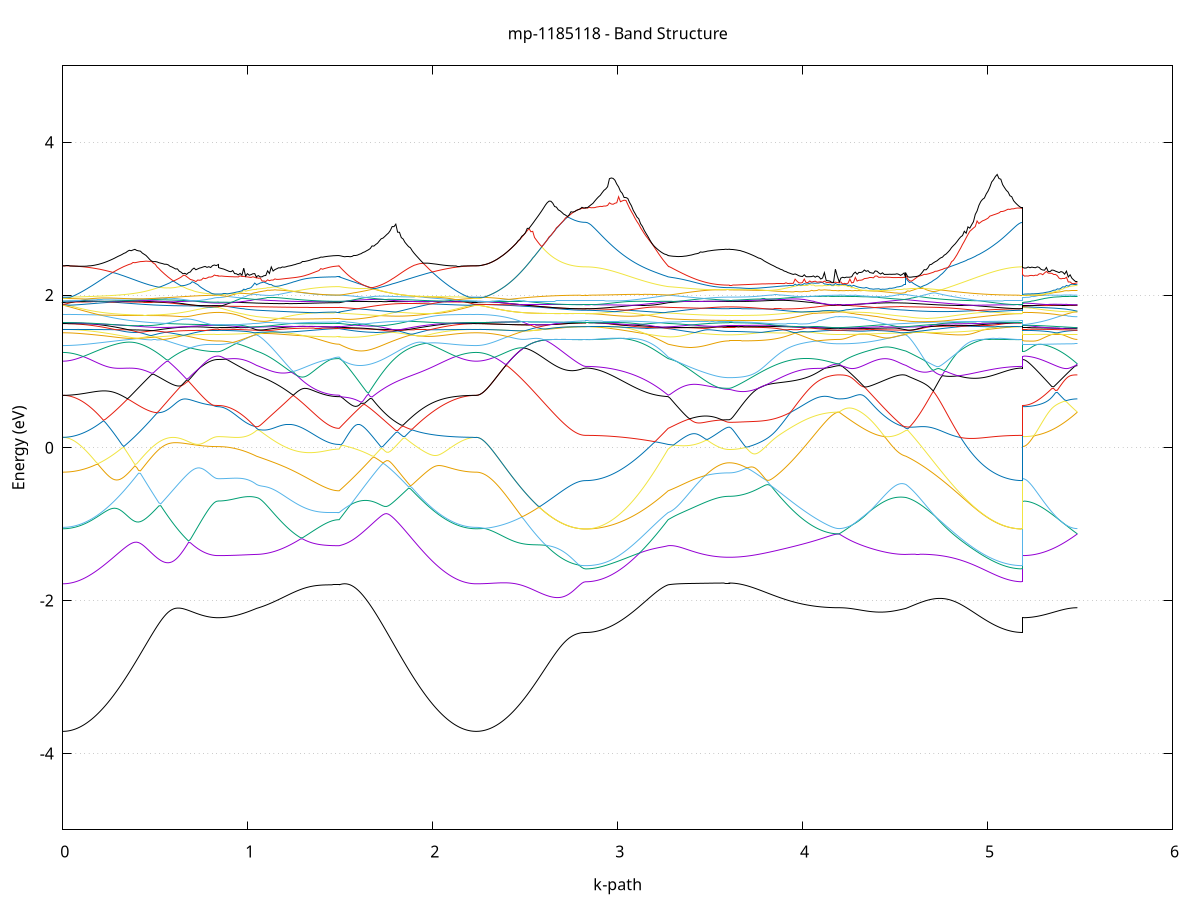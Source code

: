set title 'mp-1185118 - Band Structure'
set xlabel 'k-path'
set ylabel 'Energy (eV)'
set grid y
set yrange [-5:5]
set terminal png size 800,600
set output 'mp-1185118_bands_gnuplot.png'
plot '-' using 1:2 with lines notitle, '-' using 1:2 with lines notitle, '-' using 1:2 with lines notitle, '-' using 1:2 with lines notitle, '-' using 1:2 with lines notitle, '-' using 1:2 with lines notitle, '-' using 1:2 with lines notitle, '-' using 1:2 with lines notitle, '-' using 1:2 with lines notitle, '-' using 1:2 with lines notitle, '-' using 1:2 with lines notitle, '-' using 1:2 with lines notitle, '-' using 1:2 with lines notitle, '-' using 1:2 with lines notitle, '-' using 1:2 with lines notitle, '-' using 1:2 with lines notitle, '-' using 1:2 with lines notitle, '-' using 1:2 with lines notitle, '-' using 1:2 with lines notitle, '-' using 1:2 with lines notitle, '-' using 1:2 with lines notitle, '-' using 1:2 with lines notitle, '-' using 1:2 with lines notitle, '-' using 1:2 with lines notitle, '-' using 1:2 with lines notitle, '-' using 1:2 with lines notitle, '-' using 1:2 with lines notitle, '-' using 1:2 with lines notitle, '-' using 1:2 with lines notitle, '-' using 1:2 with lines notitle, '-' using 1:2 with lines notitle, '-' using 1:2 with lines notitle, '-' using 1:2 with lines notitle, '-' using 1:2 with lines notitle, '-' using 1:2 with lines notitle, '-' using 1:2 with lines notitle, '-' using 1:2 with lines notitle, '-' using 1:2 with lines notitle, '-' using 1:2 with lines notitle, '-' using 1:2 with lines notitle, '-' using 1:2 with lines notitle, '-' using 1:2 with lines notitle, '-' using 1:2 with lines notitle, '-' using 1:2 with lines notitle, '-' using 1:2 with lines notitle, '-' using 1:2 with lines notitle, '-' using 1:2 with lines notitle, '-' using 1:2 with lines notitle
0.000000 -32.839732
0.009995 -32.839732
0.019990 -32.839632
0.029986 -32.839532
0.039981 -32.839332
0.049976 -32.839032
0.059971 -32.838732
0.069967 -32.838332
0.079962 -32.837932
0.089957 -32.837432
0.099952 -32.836832
0.109947 -32.836232
0.119943 -32.835532
0.129938 -32.834832
0.139933 -32.834032
0.149928 -32.833232
0.159924 -32.832332
0.169919 -32.831432
0.179914 -32.830432
0.189909 -32.829432
0.199904 -32.828332
0.209900 -32.827132
0.219895 -32.825932
0.229890 -32.824732
0.239885 -32.823432
0.249881 -32.822132
0.259876 -32.820732
0.269871 -32.819332
0.279866 -32.817932
0.289861 -32.816432
0.299857 -32.814932
0.309852 -32.813332
0.319847 -32.811732
0.329842 -32.810032
0.339838 -32.808432
0.349833 -32.806732
0.359828 -32.804932
0.369823 -32.803232
0.379818 -32.801432
0.389814 -32.799532
0.399809 -32.797732
0.409804 -32.795832
0.419799 -32.793932
0.429795 -32.792032
0.439790 -32.790132
0.449785 -32.788132
0.459780 -32.786232
0.469775 -32.784232
0.479771 -32.782232
0.489766 -32.780232
0.499761 -32.778232
0.509756 -32.776132
0.519752 -32.774132
0.529747 -32.772032
0.539742 -32.770032
0.549737 -32.768032
0.559733 -32.765932
0.569728 -32.763932
0.579723 -32.761832
0.589718 -32.759832
0.599713 -32.757732
0.609709 -32.755732
0.619704 -32.753632
0.629699 -32.751632
0.639694 -32.749632
0.649690 -32.747632
0.659685 -32.745632
0.669680 -32.743732
0.679675 -32.741732
0.689670 -32.739832
0.699666 -32.737932
0.709661 -32.736032
0.719656 -32.734132
0.729651 -32.732332
0.739647 -32.730432
0.749642 -32.728732
0.759637 -32.727032
0.769632 -32.725332
0.779627 -32.723732
0.789623 -32.722232
0.799618 -32.720832
0.809613 -32.719632
0.819608 -32.718732
0.829604 -32.718032
0.839599 -32.717832
0.839599 -32.717832
0.849517 -32.717832
0.859435 -32.717832
0.869352 -32.717832
0.879270 -32.717832
0.889188 -32.717832
0.899106 -32.717832
0.909024 -32.717832
0.918942 -32.717832
0.928860 -32.717932
0.938778 -32.717932
0.948695 -32.717932
0.958613 -32.717932
0.968531 -32.717932
0.978449 -32.717932
0.988367 -32.718032
0.998285 -32.718032
1.008203 -32.718032
1.018121 -32.718032
1.028039 -32.718132
1.037956 -32.718132
1.047874 -32.718132
1.047874 -32.718132
1.057795 -32.718232
1.067715 -32.718332
1.077635 -32.718632
1.087555 -32.718932
1.097476 -32.719332
1.107396 -32.719732
1.117316 -32.720232
1.127237 -32.720732
1.137157 -32.721232
1.147077 -32.721832
1.156997 -32.722332
1.166918 -32.722932
1.176838 -32.723432
1.186758 -32.724032
1.196679 -32.724532
1.206599 -32.725132
1.216519 -32.725732
1.226439 -32.726232
1.236360 -32.726732
1.246280 -32.727232
1.256200 -32.727732
1.266121 -32.728232
1.276041 -32.728732
1.285961 -32.729232
1.295881 -32.729632
1.305802 -32.730032
1.315722 -32.730532
1.325642 -32.730832
1.335563 -32.731232
1.345483 -32.731632
1.355403 -32.731932
1.365324 -32.732232
1.375244 -32.732532
1.385164 -32.732832
1.395084 -32.733032
1.405005 -32.733232
1.414925 -32.733432
1.424845 -32.733632
1.434766 -32.733832
1.444686 -32.733932
1.454606 -32.734032
1.464526 -32.734132
1.474447 -32.734232
1.484367 -32.734232
1.494287 -32.734232
1.494287 -32.734232
1.504167 -32.735532
1.514046 -32.736832
1.523926 -32.738332
1.533805 -32.739732
1.543685 -32.741332
1.553564 -32.742832
1.563443 -32.744532
1.573323 -32.746132
1.583202 -32.747832
1.593082 -32.749632
1.602961 -32.751432
1.612841 -32.753232
1.622720 -32.755132
1.632600 -32.756932
1.642479 -32.758832
1.652359 -32.760832
1.662238 -32.762732
1.672117 -32.764732
1.681997 -32.766732
1.691876 -32.768632
1.701756 -32.770632
1.711635 -32.772632
1.721515 -32.774632
1.731394 -32.776632
1.741274 -32.778632
1.751153 -32.780632
1.761032 -32.782632
1.770912 -32.784632
1.780791 -32.786632
1.790671 -32.788532
1.800550 -32.790532
1.810430 -32.792432
1.820309 -32.794332
1.830189 -32.796232
1.840068 -32.798132
1.849948 -32.799932
1.859827 -32.801832
1.869706 -32.803632
1.879586 -32.805332
1.889465 -32.807132
1.899345 -32.808832
1.909224 -32.810432
1.919104 -32.812132
1.928983 -32.813632
1.938863 -32.815232
1.948742 -32.816732
1.958622 -32.818232
1.968501 -32.819732
1.978380 -32.821132
1.988260 -32.822432
1.998139 -32.823732
2.008019 -32.825032
2.017898 -32.826232
2.027778 -32.827432
2.037657 -32.828532
2.047537 -32.829632
2.057416 -32.830632
2.067296 -32.831632
2.077175 -32.832532
2.087054 -32.833332
2.096934 -32.834232
2.106813 -32.834932
2.116693 -32.835632
2.126572 -32.836332
2.136452 -32.836932
2.146331 -32.837432
2.156211 -32.837932
2.166090 -32.838332
2.175970 -32.838732
2.185849 -32.839032
2.195728 -32.839332
2.205608 -32.839532
2.215487 -32.839632
2.225367 -32.839732
2.235246 -32.839732
2.235246 -32.839732
2.245103 -32.839732
2.254959 -32.839632
2.264816 -32.839532
2.274672 -32.839332
2.284528 -32.839032
2.294385 -32.838732
2.304241 -32.838332
2.314098 -32.837932
2.323954 -32.837432
2.333810 -32.836832
2.343667 -32.836232
2.353523 -32.835632
2.363380 -32.834832
2.373236 -32.834132
2.383092 -32.833232
2.392949 -32.832332
2.402805 -32.831432
2.412662 -32.830432
2.422518 -32.829432
2.432375 -32.828332
2.442231 -32.827232
2.452087 -32.826032
2.461944 -32.824732
2.471800 -32.823532
2.481657 -32.822132
2.491513 -32.820832
2.501369 -32.819432
2.511226 -32.817932
2.521082 -32.816432
2.530939 -32.814932
2.540795 -32.813432
2.550651 -32.811832
2.560508 -32.810132
2.570364 -32.808532
2.580221 -32.806832
2.590077 -32.805132
2.599933 -32.803432
2.609790 -32.801632
2.619646 -32.799932
2.629503 -32.798132
2.639359 -32.796332
2.649216 -32.794532
2.659072 -32.792732
2.668928 -32.791032
2.678785 -32.789232
2.688641 -32.787532
2.698498 -32.785732
2.708354 -32.784132
2.718210 -32.782432
2.728067 -32.780932
2.737923 -32.779332
2.747780 -32.777932
2.757636 -32.776632
2.767492 -32.775432
2.777349 -32.774432
2.787205 -32.773532
2.797062 -32.772832
2.806918 -32.772232
2.816775 -32.771932
2.826631 -32.771832
2.826631 -32.771832
2.836551 -32.771832
2.846472 -32.771732
2.856392 -32.771632
2.866312 -32.771432
2.876232 -32.771232
2.886153 -32.771032
2.896073 -32.770732
2.905993 -32.770332
2.915914 -32.769932
2.925834 -32.769532
2.935754 -32.769032
2.945674 -32.768532
2.955595 -32.767932
2.965515 -32.767332
2.975435 -32.766632
2.985356 -32.765932
2.995276 -32.765232
3.005196 -32.764432
3.015116 -32.763632
3.025037 -32.762732
3.034957 -32.761832
3.044877 -32.760932
3.054798 -32.759932
3.064718 -32.758932
3.074638 -32.757832
3.084558 -32.756732
3.094479 -32.755632
3.104399 -32.754432
3.114319 -32.753232
3.124240 -32.752032
3.134160 -32.750732
3.144080 -32.749432
3.154000 -32.748132
3.163921 -32.746732
3.173841 -32.745332
3.183761 -32.743932
3.193682 -32.742532
3.203602 -32.741032
3.213522 -32.739532
3.223442 -32.738032
3.233363 -32.736432
3.243283 -32.734932
3.253203 -32.733332
3.263124 -32.733032
3.273044 -32.734232
3.273044 -32.734232
3.282760 -32.735032
3.292476 -32.736232
3.302191 -32.737332
3.311907 -32.738632
3.321623 -32.739832
3.331339 -32.740932
3.341055 -32.742132
3.350770 -32.743232
3.360486 -32.744332
3.370202 -32.745432
3.379918 -32.746432
3.389634 -32.747432
3.399350 -32.748432
3.409065 -32.749332
3.418781 -32.750132
3.428497 -32.751032
3.438213 -32.751832
3.447929 -32.752532
3.457645 -32.753332
3.467360 -32.753932
3.477076 -32.754632
3.486792 -32.755132
3.496508 -32.755732
3.506224 -32.756232
3.515940 -32.756632
3.525655 -32.757032
3.535371 -32.757432
3.545087 -32.757732
3.554803 -32.757932
3.564519 -32.758132
3.574235 -32.758332
3.583950 -32.758432
3.593666 -32.758532
3.603382 -32.758532
3.603382 -32.758532
3.613277 -32.758532
3.623172 -32.758532
3.633066 -32.758432
3.642961 -32.758332
3.652856 -32.758132
3.662751 -32.758032
3.672645 -32.757732
3.682540 -32.757532
3.692435 -32.757232
3.702330 -32.756932
3.712224 -32.756632
3.722119 -32.756232
3.732014 -32.755832
3.741909 -32.755432
3.751804 -32.754932
3.761698 -32.754532
3.771593 -32.753932
3.781488 -32.753432
3.791383 -32.752832
3.801277 -32.752232
3.811172 -32.751632
3.821067 -32.750932
3.830962 -32.750332
3.840856 -32.749532
3.850751 -32.748832
3.860646 -32.748132
3.870541 -32.747332
3.880436 -32.746532
3.890330 -32.745632
3.900225 -32.744832
3.910120 -32.743932
3.920015 -32.743032
3.929909 -32.742132
3.939804 -32.741232
3.949699 -32.740332
3.959594 -32.739332
3.969488 -32.738332
3.979383 -32.737332
3.989278 -32.736332
3.999173 -32.735332
4.009067 -32.734332
4.018962 -32.733232
4.028857 -32.732232
4.038752 -32.731132
4.048647 -32.730132
4.058541 -32.729032
4.068436 -32.727932
4.078331 -32.726932
4.088226 -32.725932
4.098120 -32.724832
4.108015 -32.723832
4.117910 -32.722832
4.127805 -32.721932
4.137699 -32.720932
4.147594 -32.720132
4.157489 -32.719332
4.167384 -32.718732
4.177278 -32.718232
4.187173 -32.717932
4.197068 -32.717832
4.197068 -32.717832
4.206843 -32.717832
4.216618 -32.717932
4.226393 -32.718132
4.236169 -32.718332
4.245944 -32.718532
4.255719 -32.718732
4.265494 -32.718932
4.275269 -32.719232
4.285044 -32.719432
4.294819 -32.719732
4.304595 -32.719932
4.314370 -32.720132
4.324145 -32.720332
4.333920 -32.720532
4.343695 -32.720732
4.353470 -32.720832
4.363245 -32.720932
4.373021 -32.721032
4.382796 -32.721132
4.392571 -32.721132
4.402346 -32.721132
4.412121 -32.721132
4.421896 -32.721132
4.431671 -32.721032
4.441447 -32.720932
4.451222 -32.720732
4.460997 -32.720532
4.470772 -32.720432
4.480547 -32.720132
4.490322 -32.719932
4.500097 -32.719632
4.509873 -32.719332
4.519648 -32.719032
4.529423 -32.718732
4.539198 -32.718432
4.548973 -32.718232
4.558748 -32.718132
4.558748 -32.718132
4.568613 -32.718132
4.578477 -32.718132
4.588342 -32.718232
4.598206 -32.718232
4.608070 -32.718332
4.617935 -32.719432
4.627799 -32.720532
4.637664 -32.721632
4.647528 -32.722732
4.657393 -32.723832
4.667257 -32.725032
4.677121 -32.726232
4.686986 -32.727432
4.696850 -32.728632
4.706715 -32.729832
4.716579 -32.731032
4.726444 -32.732332
4.736308 -32.733532
4.746172 -32.734832
4.756037 -32.736032
4.765901 -32.737332
4.775766 -32.738632
4.785630 -32.739832
4.795495 -32.741132
4.805359 -32.742332
4.815223 -32.743632
4.825088 -32.744832
4.834952 -32.746032
4.844817 -32.747232
4.854681 -32.748432
4.864546 -32.749632
4.874410 -32.750832
4.884274 -32.752032
4.894139 -32.753132
4.904003 -32.754232
4.913868 -32.755332
4.923732 -32.756332
4.933597 -32.757432
4.943461 -32.758432
4.953325 -32.759432
4.963190 -32.760332
4.973054 -32.761332
4.982919 -32.762132
4.992783 -32.763032
5.002647 -32.763832
5.012512 -32.764632
5.022376 -32.765432
5.032241 -32.766132
5.042105 -32.766832
5.051970 -32.767432
5.061834 -32.768032
5.071698 -32.768532
5.081563 -32.769032
5.091427 -32.769532
5.101292 -32.769932
5.111156 -32.770332
5.121021 -32.770732
5.130885 -32.771032
5.140749 -32.771232
5.150614 -32.771432
5.160478 -32.771632
5.170343 -32.771732
5.180207 -32.771832
5.190072 -32.771832
5.190072 -32.717832
5.199928 -32.717832
5.209784 -32.717832
5.219641 -32.717832
5.229497 -32.717832
5.239354 -32.717832
5.249210 -32.717832
5.259066 -32.717832
5.268923 -32.717832
5.278779 -32.717832
5.288636 -32.717832
5.298492 -32.717832
5.308348 -32.717832
5.318205 -32.717832
5.328061 -32.717832
5.337918 -32.717832
5.347774 -32.717832
5.357631 -32.717832
5.367487 -32.717832
5.377343 -32.717832
5.387200 -32.717832
5.397056 -32.717832
5.406913 -32.717832
5.416769 -32.717832
5.426625 -32.717832
5.436482 -32.717832
5.446338 -32.717832
5.456195 -32.717832
5.466051 -32.717832
5.475907 -32.717832
5.485764 -32.717832
e
0.000000 -32.649132
0.009995 -32.649132
0.019990 -32.649232
0.029986 -32.649232
0.039981 -32.649232
0.049976 -32.649332
0.059971 -32.649432
0.069967 -32.649532
0.079962 -32.649632
0.089957 -32.649732
0.099952 -32.649832
0.109947 -32.650032
0.119943 -32.650132
0.129938 -32.650332
0.139933 -32.650532
0.149928 -32.650732
0.159924 -32.650932
0.169919 -32.651132
0.179914 -32.651432
0.189909 -32.651632
0.199904 -32.651932
0.209900 -32.652232
0.219895 -32.652532
0.229890 -32.652832
0.239885 -32.653132
0.249881 -32.653532
0.259876 -32.653832
0.269871 -32.654232
0.279866 -32.654632
0.289861 -32.655632
0.299857 -32.656732
0.309852 -32.657832
0.319847 -32.658932
0.329842 -32.660132
0.339838 -32.661232
0.349833 -32.662432
0.359828 -32.663632
0.369823 -32.664832
0.379818 -32.666032
0.389814 -32.667232
0.399809 -32.668532
0.409804 -32.669732
0.419799 -32.670932
0.429795 -32.672132
0.439790 -32.673432
0.449785 -32.674632
0.459780 -32.675832
0.469775 -32.677032
0.479771 -32.678232
0.489766 -32.679432
0.499761 -32.680632
0.509756 -32.681732
0.519752 -32.682932
0.529747 -32.684032
0.539742 -32.685132
0.549737 -32.686232
0.559733 -32.687332
0.569728 -32.688332
0.579723 -32.689332
0.589718 -32.690332
0.599713 -32.691332
0.609709 -32.692232
0.619704 -32.693132
0.629699 -32.694032
0.639694 -32.694832
0.649690 -32.695632
0.659685 -32.696432
0.669680 -32.697132
0.679675 -32.697932
0.689670 -32.698532
0.699666 -32.699132
0.709661 -32.699732
0.719656 -32.700332
0.729651 -32.700832
0.739647 -32.701232
0.749642 -32.701732
0.759637 -32.702032
0.769632 -32.702432
0.779627 -32.702732
0.789623 -32.702932
0.799618 -32.703132
0.809613 -32.703332
0.819608 -32.703832
0.829604 -32.704432
0.839599 -32.704632
0.839599 -32.704632
0.849517 -32.704532
0.859435 -32.704532
0.869352 -32.704432
0.879270 -32.704232
0.889188 -32.704132
0.899106 -32.704332
0.909024 -32.704632
0.918942 -32.705032
0.928860 -32.705432
0.938778 -32.705832
0.948695 -32.706332
0.958613 -32.706832
0.968531 -32.707432
0.978449 -32.708032
0.988367 -32.708732
0.998285 -32.709432
1.008203 -32.710132
1.018121 -32.710932
1.028039 -32.711732
1.037956 -32.712632
1.047874 -32.713532
1.047874 -32.713532
1.057795 -32.714132
1.067715 -32.714732
1.077635 -32.715332
1.087555 -32.716032
1.097476 -32.716632
1.107396 -32.717232
1.117316 -32.717732
1.127237 -32.718332
1.137157 -32.718932
1.147077 -32.719532
1.156997 -32.720032
1.166918 -32.720532
1.176838 -32.721132
1.186758 -32.721632
1.196679 -32.722132
1.206599 -32.722632
1.216519 -32.723132
1.226439 -32.723532
1.236360 -32.724032
1.246280 -32.724432
1.256200 -32.724832
1.266121 -32.725332
1.276041 -32.725732
1.285961 -32.726032
1.295881 -32.726432
1.305802 -32.726732
1.315722 -32.727132
1.325642 -32.727432
1.335563 -32.727732
1.345483 -32.728032
1.355403 -32.728332
1.365324 -32.728532
1.375244 -32.728732
1.385164 -32.728932
1.395084 -32.729132
1.405005 -32.729332
1.414925 -32.729532
1.424845 -32.729632
1.434766 -32.729732
1.444686 -32.729832
1.454606 -32.729932
1.464526 -32.730032
1.474447 -32.730032
1.484367 -32.730132
1.494287 -32.730132
1.494287 -32.730132
1.504167 -32.728432
1.514046 -32.726832
1.523926 -32.725132
1.533805 -32.723532
1.543685 -32.721832
1.553564 -32.720132
1.563443 -32.718432
1.573323 -32.716632
1.583202 -32.714932
1.593082 -32.713232
1.602961 -32.711432
1.612841 -32.709732
1.622720 -32.708032
1.632600 -32.706232
1.642479 -32.704532
1.652359 -32.702732
1.662238 -32.701032
1.672117 -32.699232
1.681997 -32.697532
1.691876 -32.695732
1.701756 -32.694032
1.711635 -32.692332
1.721515 -32.690632
1.731394 -32.688932
1.741274 -32.687232
1.751153 -32.685532
1.761032 -32.683832
1.770912 -32.682232
1.780791 -32.680532
1.790671 -32.678932
1.800550 -32.677332
1.810430 -32.675732
1.820309 -32.674232
1.830189 -32.672632
1.840068 -32.671132
1.849948 -32.669632
1.859827 -32.668232
1.869706 -32.666732
1.879586 -32.665332
1.889465 -32.663932
1.899345 -32.662532
1.909224 -32.661232
1.919104 -32.659932
1.928983 -32.658632
1.938863 -32.657332
1.948742 -32.656132
1.958622 -32.655032
1.968501 -32.653832
1.978380 -32.653332
1.988260 -32.653032
1.998139 -32.652832
2.008019 -32.652532
2.017898 -32.652232
2.027778 -32.651932
2.037657 -32.651732
2.047537 -32.651432
2.057416 -32.651232
2.067296 -32.651032
2.077175 -32.650832
2.087054 -32.650632
2.096934 -32.650432
2.106813 -32.650232
2.116693 -32.650132
2.126572 -32.649932
2.136452 -32.649832
2.146331 -32.649732
2.156211 -32.649632
2.166090 -32.649532
2.175970 -32.649432
2.185849 -32.649332
2.195728 -32.649232
2.205608 -32.649232
2.215487 -32.649232
2.225367 -32.649132
2.235246 -32.649132
2.235246 -32.649132
2.245103 -32.649232
2.254959 -32.649232
2.264816 -32.649432
2.274672 -32.649632
2.284528 -32.649932
2.294385 -32.650232
2.304241 -32.650732
2.314098 -32.651132
2.323954 -32.651632
2.333810 -32.652232
2.343667 -32.652932
2.353523 -32.653632
2.363380 -32.654332
2.373236 -32.655132
2.383092 -32.656032
2.392949 -32.656932
2.402805 -32.657932
2.412662 -32.658932
2.422518 -32.660032
2.432375 -32.661232
2.442231 -32.662432
2.452087 -32.663632
2.461944 -32.664932
2.471800 -32.666232
2.481657 -32.667632
2.491513 -32.669032
2.501369 -32.670532
2.511226 -32.672032
2.521082 -32.673632
2.530939 -32.675132
2.540795 -32.676832
2.550651 -32.678432
2.560508 -32.680132
2.570364 -32.681832
2.580221 -32.683632
2.590077 -32.685332
2.599933 -32.687132
2.609790 -32.688932
2.619646 -32.690732
2.629503 -32.692532
2.639359 -32.694432
2.649216 -32.696232
2.659072 -32.698032
2.668928 -32.699932
2.678785 -32.701732
2.688641 -32.703432
2.698498 -32.705232
2.708354 -32.706932
2.718210 -32.708632
2.728067 -32.710232
2.737923 -32.711732
2.747780 -32.713132
2.757636 -32.714532
2.767492 -32.715732
2.777349 -32.716832
2.787205 -32.717732
2.797062 -32.718432
2.806918 -32.718932
2.816775 -32.719332
2.826631 -32.719432
2.826631 -32.719432
2.836551 -32.719432
2.846472 -32.719432
2.856392 -32.719432
2.866312 -32.719432
2.876232 -32.719432
2.886153 -32.719432
2.896073 -32.719432
2.905993 -32.719432
2.915914 -32.719432
2.925834 -32.719432
2.935754 -32.719432
2.945674 -32.719432
2.955595 -32.719432
2.965515 -32.719432
2.975435 -32.719532
2.985356 -32.719532
2.995276 -32.719632
3.005196 -32.719632
3.015116 -32.719732
3.025037 -32.719832
3.034957 -32.719932
3.044877 -32.720032
3.054798 -32.720232
3.064718 -32.720432
3.074638 -32.720632
3.084558 -32.720832
3.094479 -32.721132
3.104399 -32.721432
3.114319 -32.721732
3.124240 -32.722132
3.134160 -32.722532
3.144080 -32.722932
3.154000 -32.723532
3.163921 -32.724032
3.173841 -32.724632
3.183761 -32.725332
3.193682 -32.726132
3.203602 -32.726932
3.213522 -32.727732
3.223442 -32.728632
3.233363 -32.729632
3.243283 -32.730732
3.253203 -32.731832
3.263124 -32.731732
3.273044 -32.730132
3.273044 -32.730132
3.282760 -32.729132
3.292476 -32.727832
3.302191 -32.726532
3.311907 -32.725232
3.321623 -32.723932
3.331339 -32.722632
3.341055 -32.721332
3.350770 -32.720132
3.360486 -32.719032
3.370202 -32.717932
3.379918 -32.716832
3.389634 -32.715732
3.399350 -32.714832
3.409065 -32.713832
3.418781 -32.712932
3.428497 -32.712132
3.438213 -32.711332
3.447929 -32.710632
3.457645 -32.709932
3.467360 -32.709232
3.477076 -32.708632
3.486792 -32.708132
3.496508 -32.707632
3.506224 -32.707132
3.515940 -32.706732
3.525655 -32.706332
3.535371 -32.706032
3.545087 -32.705732
3.554803 -32.705532
3.564519 -32.705332
3.574235 -32.705132
3.583950 -32.705032
3.593666 -32.705032
3.603382 -32.704932
3.603382 -32.704932
3.613277 -32.704932
3.623172 -32.704932
3.633066 -32.704932
3.642961 -32.704932
3.652856 -32.704932
3.662751 -32.704932
3.672645 -32.704932
3.682540 -32.704932
3.692435 -32.704932
3.702330 -32.704932
3.712224 -32.704932
3.722119 -32.704832
3.732014 -32.704832
3.741909 -32.704832
3.751804 -32.704832
3.761698 -32.704832
3.771593 -32.704832
3.781488 -32.704732
3.791383 -32.704732
3.801277 -32.704732
3.811172 -32.704732
3.821067 -32.704732
3.830962 -32.704632
3.840856 -32.704632
3.850751 -32.704632
3.860646 -32.704632
3.870541 -32.704532
3.880436 -32.704532
3.890330 -32.704532
3.900225 -32.704532
3.910120 -32.704432
3.920015 -32.704432
3.929909 -32.704432
3.939804 -32.704432
3.949699 -32.704432
3.959594 -32.704332
3.969488 -32.704332
3.979383 -32.704332
3.989278 -32.704332
3.999173 -32.704232
4.009067 -32.704232
4.018962 -32.704232
4.028857 -32.704232
4.038752 -32.704232
4.048647 -32.704132
4.058541 -32.704132
4.068436 -32.704132
4.078331 -32.704132
4.088226 -32.704132
4.098120 -32.704132
4.108015 -32.704132
4.117910 -32.704132
4.127805 -32.704032
4.137699 -32.704032
4.147594 -32.704032
4.157489 -32.704032
4.167384 -32.704032
4.177278 -32.704032
4.187173 -32.704032
4.197068 -32.704032
4.197068 -32.704032
4.206843 -32.704032
4.216618 -32.704032
4.226393 -32.704032
4.236169 -32.704032
4.245944 -32.704032
4.255719 -32.703932
4.265494 -32.703832
4.275269 -32.703732
4.285044 -32.703632
4.294819 -32.703532
4.304595 -32.703432
4.314370 -32.703232
4.324145 -32.703132
4.333920 -32.702932
4.343695 -32.702732
4.353470 -32.702632
4.363245 -32.702832
4.373021 -32.702932
4.382796 -32.703132
4.392571 -32.703432
4.402346 -32.703732
4.412121 -32.704032
4.421896 -32.704432
4.431671 -32.704832
4.441447 -32.705332
4.451222 -32.705832
4.460997 -32.706432
4.470772 -32.707032
4.480547 -32.707632
4.490322 -32.708332
4.500097 -32.709032
4.509873 -32.709832
4.519648 -32.710532
4.529423 -32.711332
4.539198 -32.712132
4.548973 -32.712832
4.558748 -32.713532
4.558748 -32.713532
4.568613 -32.714432
4.578477 -32.715332
4.588342 -32.716332
4.598206 -32.717332
4.608070 -32.718232
4.617935 -32.718332
4.627799 -32.718332
4.637664 -32.718332
4.647528 -32.718332
4.657393 -32.718432
4.667257 -32.718432
4.677121 -32.718432
4.686986 -32.718532
4.696850 -32.718532
4.706715 -32.718532
4.716579 -32.718632
4.726444 -32.718632
4.736308 -32.718632
4.746172 -32.718632
4.756037 -32.718732
4.765901 -32.718732
4.775766 -32.718732
4.785630 -32.718832
4.795495 -32.718832
4.805359 -32.718832
4.815223 -32.718832
4.825088 -32.718932
4.834952 -32.718932
4.844817 -32.718932
4.854681 -32.718932
4.864546 -32.719032
4.874410 -32.719032
4.884274 -32.719032
4.894139 -32.719032
4.904003 -32.719132
4.913868 -32.719132
4.923732 -32.719132
4.933597 -32.719132
4.943461 -32.719132
4.953325 -32.719232
4.963190 -32.719232
4.973054 -32.719232
4.982919 -32.719232
4.992783 -32.719232
5.002647 -32.719332
5.012512 -32.719332
5.022376 -32.719332
5.032241 -32.719332
5.042105 -32.719332
5.051970 -32.719332
5.061834 -32.719332
5.071698 -32.719332
5.081563 -32.719332
5.091427 -32.719432
5.101292 -32.719432
5.111156 -32.719432
5.121021 -32.719432
5.130885 -32.719432
5.140749 -32.719432
5.150614 -32.719432
5.160478 -32.719432
5.170343 -32.719432
5.180207 -32.719432
5.190072 -32.719432
5.190072 -32.704632
5.199928 -32.704632
5.209784 -32.704632
5.219641 -32.704632
5.229497 -32.704532
5.239354 -32.704532
5.249210 -32.704532
5.259066 -32.704532
5.268923 -32.704532
5.278779 -32.704532
5.288636 -32.704532
5.298492 -32.704532
5.308348 -32.704532
5.318205 -32.704432
5.328061 -32.704432
5.337918 -32.704432
5.347774 -32.704432
5.357631 -32.704432
5.367487 -32.704332
5.377343 -32.704332
5.387200 -32.704332
5.397056 -32.704332
5.406913 -32.704232
5.416769 -32.704232
5.426625 -32.704232
5.436482 -32.704232
5.446338 -32.704132
5.456195 -32.704132
5.466051 -32.704132
5.475907 -32.704032
5.485764 -32.704032
e
0.000000 -32.637932
0.009995 -32.638032
0.019990 -32.638032
0.029986 -32.638232
0.039981 -32.638332
0.049976 -32.638532
0.059971 -32.638832
0.069967 -32.639132
0.079962 -32.639432
0.089957 -32.639832
0.099952 -32.640232
0.109947 -32.640732
0.119943 -32.641232
0.129938 -32.641832
0.139933 -32.642432
0.149928 -32.643032
0.159924 -32.643732
0.169919 -32.644432
0.179914 -32.645232
0.189909 -32.646032
0.199904 -32.646832
0.209900 -32.647632
0.219895 -32.648532
0.229890 -32.649432
0.239885 -32.650432
0.249881 -32.651432
0.259876 -32.652432
0.269871 -32.653432
0.279866 -32.654532
0.289861 -32.655032
0.299857 -32.655532
0.309852 -32.655932
0.319847 -32.656432
0.329842 -32.656932
0.339838 -32.657432
0.349833 -32.657932
0.359828 -32.658432
0.369823 -32.659032
0.379818 -32.659532
0.389814 -32.660132
0.399809 -32.660732
0.409804 -32.661432
0.419799 -32.662032
0.429795 -32.662732
0.439790 -32.663432
0.449785 -32.664132
0.459780 -32.664832
0.469775 -32.665632
0.479771 -32.666332
0.489766 -32.667132
0.499761 -32.667932
0.509756 -32.668832
0.519752 -32.669632
0.529747 -32.670532
0.539742 -32.671432
0.549737 -32.672432
0.559733 -32.673332
0.569728 -32.674332
0.579723 -32.675332
0.589718 -32.676332
0.599713 -32.677432
0.609709 -32.678432
0.619704 -32.679532
0.629699 -32.680632
0.639694 -32.681832
0.649690 -32.682932
0.659685 -32.684132
0.669680 -32.685332
0.679675 -32.686532
0.689670 -32.687832
0.699666 -32.689032
0.709661 -32.690332
0.719656 -32.691632
0.729651 -32.692932
0.739647 -32.694332
0.749642 -32.695632
0.759637 -32.696932
0.769632 -32.698232
0.779627 -32.699532
0.789623 -32.700732
0.799618 -32.701932
0.809613 -32.702932
0.819608 -32.703432
0.829604 -32.703532
0.839599 -32.703532
0.839599 -32.703532
0.849517 -32.703532
0.859435 -32.703632
0.869352 -32.703732
0.879270 -32.703932
0.889188 -32.704032
0.899106 -32.703832
0.909024 -32.703532
0.918942 -32.703132
0.928860 -32.702832
0.938778 -32.702332
0.948695 -32.701932
0.958613 -32.701432
0.968531 -32.700832
0.978449 -32.700332
0.988367 -32.699632
0.998285 -32.699032
1.008203 -32.698332
1.018121 -32.697632
1.028039 -32.696832
1.037956 -32.696032
1.047874 -32.695132
1.047874 -32.695132
1.057795 -32.694532
1.067715 -32.693832
1.077635 -32.692932
1.087555 -32.692132
1.097476 -32.691132
1.107396 -32.690132
1.117316 -32.689132
1.127237 -32.688132
1.137157 -32.687132
1.147077 -32.686132
1.156997 -32.685032
1.166918 -32.684032
1.176838 -32.683032
1.186758 -32.682032
1.196679 -32.680932
1.206599 -32.680032
1.216519 -32.679032
1.226439 -32.678132
1.236360 -32.677132
1.246280 -32.676232
1.256200 -32.675432
1.266121 -32.674532
1.276041 -32.673732
1.285961 -32.672932
1.295881 -32.672232
1.305802 -32.671432
1.315722 -32.670732
1.325642 -32.670132
1.335563 -32.669532
1.345483 -32.668932
1.355403 -32.668332
1.365324 -32.667832
1.375244 -32.667332
1.385164 -32.666932
1.395084 -32.666532
1.405005 -32.666132
1.414925 -32.665832
1.424845 -32.665532
1.434766 -32.665232
1.444686 -32.665032
1.454606 -32.664832
1.464526 -32.664732
1.474447 -32.664632
1.484367 -32.664532
1.494287 -32.664532
1.494287 -32.664532
1.504167 -32.664832
1.514046 -32.665032
1.523926 -32.665232
1.533805 -32.665432
1.543685 -32.665532
1.553564 -32.665632
1.563443 -32.665732
1.573323 -32.665732
1.583202 -32.665732
1.593082 -32.665632
1.602961 -32.665532
1.612841 -32.665432
1.622720 -32.665232
1.632600 -32.665132
1.642479 -32.664932
1.652359 -32.664632
1.662238 -32.664432
1.672117 -32.664232
1.681997 -32.663932
1.691876 -32.663632
1.701756 -32.663332
1.711635 -32.663032
1.721515 -32.662732
1.731394 -32.662332
1.741274 -32.662032
1.751153 -32.661632
1.761032 -32.661332
1.770912 -32.660932
1.780791 -32.660532
1.790671 -32.660132
1.800550 -32.659832
1.810430 -32.659432
1.820309 -32.659032
1.830189 -32.658632
1.840068 -32.658232
1.849948 -32.657932
1.859827 -32.657532
1.869706 -32.657132
1.879586 -32.656732
1.889465 -32.656432
1.899345 -32.656032
1.909224 -32.655732
1.919104 -32.655332
1.928983 -32.655032
1.938863 -32.654632
1.948742 -32.654332
1.958622 -32.654032
1.968501 -32.653632
1.978380 -32.652732
1.988260 -32.651632
1.998139 -32.650632
2.008019 -32.649632
2.017898 -32.648632
2.027778 -32.647732
2.037657 -32.646832
2.047537 -32.646032
2.057416 -32.645232
2.067296 -32.644432
2.077175 -32.643732
2.087054 -32.643032
2.096934 -32.642332
2.106813 -32.641732
2.116693 -32.641232
2.126572 -32.640732
2.136452 -32.640232
2.146331 -32.639832
2.156211 -32.639432
2.166090 -32.639132
2.175970 -32.638832
2.185849 -32.638532
2.195728 -32.638332
2.205608 -32.638132
2.215487 -32.638032
2.225367 -32.638032
2.235246 -32.637932
2.235246 -32.637932
2.245103 -32.637932
2.254959 -32.637932
2.264816 -32.637932
2.274672 -32.637932
2.284528 -32.637932
2.294385 -32.638032
2.304241 -32.638032
2.314098 -32.638032
2.323954 -32.638032
2.333810 -32.638032
2.343667 -32.638032
2.353523 -32.638032
2.363380 -32.638032
2.373236 -32.638032
2.383092 -32.638032
2.392949 -32.638032
2.402805 -32.638132
2.412662 -32.638132
2.422518 -32.638132
2.432375 -32.638132
2.442231 -32.638132
2.452087 -32.638132
2.461944 -32.638132
2.471800 -32.638232
2.481657 -32.638232
2.491513 -32.638232
2.501369 -32.638232
2.511226 -32.638232
2.521082 -32.638232
2.530939 -32.638332
2.540795 -32.638332
2.550651 -32.638332
2.560508 -32.638332
2.570364 -32.638332
2.580221 -32.638332
2.590077 -32.638432
2.599933 -32.638432
2.609790 -32.638432
2.619646 -32.638432
2.629503 -32.638432
2.639359 -32.638432
2.649216 -32.638432
2.659072 -32.638532
2.668928 -32.638532
2.678785 -32.638532
2.688641 -32.638532
2.698498 -32.638532
2.708354 -32.638532
2.718210 -32.638532
2.728067 -32.638532
2.737923 -32.638532
2.747780 -32.638532
2.757636 -32.638632
2.767492 -32.638532
2.777349 -32.638632
2.787205 -32.638632
2.797062 -32.638632
2.806918 -32.638632
2.816775 -32.638632
2.826631 -32.638632
2.826631 -32.638632
2.836551 -32.638632
2.846472 -32.638732
2.856392 -32.638832
2.866312 -32.638932
2.876232 -32.639132
2.886153 -32.639432
2.896073 -32.639732
2.905993 -32.640032
2.915914 -32.640432
2.925834 -32.640832
2.935754 -32.641332
2.945674 -32.641832
2.955595 -32.642332
2.965515 -32.642932
2.975435 -32.643532
2.985356 -32.644232
2.995276 -32.644832
3.005196 -32.645532
3.015116 -32.646332
3.025037 -32.647032
3.034957 -32.647832
3.044877 -32.648632
3.054798 -32.649432
3.064718 -32.650232
3.074638 -32.651132
3.084558 -32.651932
3.094479 -32.652732
3.104399 -32.653632
3.114319 -32.654432
3.124240 -32.655232
3.134160 -32.656132
3.144080 -32.656932
3.154000 -32.657732
3.163921 -32.658432
3.173841 -32.659132
3.183761 -32.659932
3.193682 -32.660532
3.203602 -32.661232
3.213522 -32.661832
3.223442 -32.662332
3.233363 -32.662932
3.243283 -32.663332
3.253203 -32.663832
3.263124 -32.664232
3.273044 -32.664532
3.273044 -32.664532
3.282760 -32.664632
3.292476 -32.664832
3.302191 -32.664932
3.311907 -32.665032
3.321623 -32.665132
3.331339 -32.665132
3.341055 -32.665232
3.350770 -32.665232
3.360486 -32.665332
3.370202 -32.665332
3.379918 -32.665332
3.389634 -32.665432
3.399350 -32.665432
3.409065 -32.665432
3.418781 -32.665332
3.428497 -32.665332
3.438213 -32.665332
3.447929 -32.665232
3.457645 -32.665232
3.467360 -32.665232
3.477076 -32.665132
3.486792 -32.665132
3.496508 -32.665032
3.506224 -32.665032
3.515940 -32.664932
3.525655 -32.664932
3.535371 -32.664932
3.545087 -32.664832
3.554803 -32.664832
3.564519 -32.664832
3.574235 -32.664732
3.583950 -32.664732
3.593666 -32.664732
3.603382 -32.664732
3.603382 -32.664732
3.613277 -32.664732
3.623172 -32.664832
3.633066 -32.664832
3.642961 -32.664932
3.652856 -32.665132
3.662751 -32.665332
3.672645 -32.665532
3.682540 -32.665732
3.692435 -32.665932
3.702330 -32.666232
3.712224 -32.666532
3.722119 -32.666932
3.732014 -32.667332
3.741909 -32.667732
3.751804 -32.668132
3.761698 -32.668532
3.771593 -32.669032
3.781488 -32.669632
3.791383 -32.670132
3.801277 -32.670732
3.811172 -32.671332
3.821067 -32.671932
3.830962 -32.672532
3.840856 -32.673232
3.850751 -32.673932
3.860646 -32.674632
3.870541 -32.675432
3.880436 -32.676132
3.890330 -32.676932
3.900225 -32.677732
3.910120 -32.678632
3.920015 -32.679432
3.929909 -32.680332
3.939804 -32.681232
3.949699 -32.682132
3.959594 -32.683032
3.969488 -32.684032
3.979383 -32.684932
3.989278 -32.685932
3.999173 -32.686932
4.009067 -32.687932
4.018962 -32.688932
4.028857 -32.689932
4.038752 -32.690932
4.048647 -32.691932
4.058541 -32.693032
4.068436 -32.694032
4.078331 -32.695132
4.088226 -32.696132
4.098120 -32.697132
4.108015 -32.698132
4.117910 -32.699132
4.127805 -32.700032
4.137699 -32.700932
4.147594 -32.701832
4.157489 -32.702532
4.167384 -32.703132
4.177278 -32.703632
4.187173 -32.703932
4.197068 -32.704032
4.197068 -32.704032
4.206843 -32.704032
4.216618 -32.703932
4.226393 -32.703832
4.236169 -32.703632
4.245944 -32.703432
4.255719 -32.703332
4.265494 -32.703132
4.275269 -32.703032
4.285044 -32.702832
4.294819 -32.702732
4.304595 -32.702632
4.314370 -32.702532
4.324145 -32.702532
4.333920 -32.702532
4.343695 -32.702632
4.353470 -32.702532
4.363245 -32.702332
4.373021 -32.702132
4.382796 -32.701832
4.392571 -32.701632
4.402346 -32.701332
4.412121 -32.701032
4.421896 -32.700732
4.431671 -32.700432
4.441447 -32.700132
4.451222 -32.699732
4.460997 -32.699432
4.470772 -32.699032
4.480547 -32.698632
4.490322 -32.698232
4.500097 -32.697832
4.509873 -32.697432
4.519648 -32.697032
4.529423 -32.696532
4.539198 -32.696132
4.548973 -32.695632
4.558748 -32.695132
4.558748 -32.695132
4.568613 -32.694332
4.578477 -32.693432
4.588342 -32.692532
4.598206 -32.691532
4.608070 -32.690532
4.617935 -32.689532
4.627799 -32.688532
4.637664 -32.687432
4.647528 -32.686432
4.657393 -32.685332
4.667257 -32.684232
4.677121 -32.683032
4.686986 -32.681932
4.696850 -32.680732
4.706715 -32.679632
4.716579 -32.678432
4.726444 -32.677232
4.736308 -32.676032
4.746172 -32.674832
4.756037 -32.673632
4.765901 -32.672332
4.775766 -32.671132
4.785630 -32.669932
4.795495 -32.668732
4.805359 -32.667532
4.815223 -32.666332
4.825088 -32.665132
4.834952 -32.663932
4.844817 -32.662732
4.854681 -32.661532
4.864546 -32.660432
4.874410 -32.659232
4.884274 -32.658132
4.894139 -32.657032
4.904003 -32.655932
4.913868 -32.654832
4.923732 -32.653832
4.933597 -32.652832
4.943461 -32.651832
4.953325 -32.650832
4.963190 -32.649932
4.973054 -32.649032
4.982919 -32.648132
4.992783 -32.647332
5.002647 -32.646532
5.012512 -32.645732
5.022376 -32.644932
5.032241 -32.644232
5.042105 -32.643632
5.051970 -32.642932
5.061834 -32.642332
5.071698 -32.641832
5.081563 -32.641332
5.091427 -32.640832
5.101292 -32.640432
5.111156 -32.640032
5.121021 -32.639732
5.130885 -32.639432
5.140749 -32.639132
5.150614 -32.638932
5.160478 -32.638832
5.170343 -32.638732
5.180207 -32.638632
5.190072 -32.638632
5.190072 -32.703532
5.199928 -32.703532
5.209784 -32.703532
5.219641 -32.703532
5.229497 -32.703532
5.239354 -32.703532
5.249210 -32.703532
5.259066 -32.703532
5.268923 -32.703532
5.278779 -32.703532
5.288636 -32.703532
5.298492 -32.703632
5.308348 -32.703632
5.318205 -32.703632
5.328061 -32.703632
5.337918 -32.703632
5.347774 -32.703732
5.357631 -32.703732
5.367487 -32.703732
5.377343 -32.703732
5.387200 -32.703732
5.397056 -32.703832
5.406913 -32.703832
5.416769 -32.703832
5.426625 -32.703932
5.436482 -32.703932
5.446338 -32.703932
5.456195 -32.703932
5.466051 -32.704032
5.475907 -32.704032
5.485764 -32.704032
e
0.000000 -22.464232
0.009995 -22.464232
0.019990 -22.464132
0.029986 -22.464132
0.039981 -22.464132
0.049976 -22.464132
0.059971 -22.464132
0.069967 -22.464132
0.079962 -22.464132
0.089957 -22.464132
0.099952 -22.464132
0.109947 -22.464132
0.119943 -22.464132
0.129938 -22.464032
0.139933 -22.464032
0.149928 -22.464032
0.159924 -22.464032
0.169919 -22.464032
0.179914 -22.464032
0.189909 -22.463932
0.199904 -22.463932
0.209900 -22.463932
0.219895 -22.463932
0.229890 -22.463832
0.239885 -22.463832
0.249881 -22.463832
0.259876 -22.463832
0.269871 -22.463732
0.279866 -22.463732
0.289861 -22.463732
0.299857 -22.463732
0.309852 -22.463632
0.319847 -22.463632
0.329842 -22.463632
0.339838 -22.463632
0.349833 -22.463532
0.359828 -22.463532
0.369823 -22.463532
0.379818 -22.463432
0.389814 -22.463432
0.399809 -22.463432
0.409804 -22.463432
0.419799 -22.463332
0.429795 -22.463332
0.439790 -22.463332
0.449785 -22.463332
0.459780 -22.463232
0.469775 -22.463232
0.479771 -22.463232
0.489766 -22.463132
0.499761 -22.463132
0.509756 -22.463332
0.519752 -22.463432
0.529747 -22.463632
0.539742 -22.463732
0.549737 -22.463832
0.559733 -22.464032
0.569728 -22.464132
0.579723 -22.464332
0.589718 -22.464432
0.599713 -22.464532
0.609709 -22.464732
0.619704 -22.464832
0.629699 -22.464932
0.639694 -22.465032
0.649690 -22.465132
0.659685 -22.465232
0.669680 -22.465332
0.679675 -22.465432
0.689670 -22.465532
0.699666 -22.465632
0.709661 -22.465732
0.719656 -22.465732
0.729651 -22.465832
0.739647 -22.465932
0.749642 -22.465932
0.759637 -22.466032
0.769632 -22.466032
0.779627 -22.466132
0.789623 -22.466132
0.799618 -22.466132
0.809613 -22.466232
0.819608 -22.466232
0.829604 -22.466232
0.839599 -22.466232
0.839599 -22.466232
0.849517 -22.466232
0.859435 -22.466232
0.869352 -22.466132
0.879270 -22.466132
0.889188 -22.466032
0.899106 -22.465932
0.909024 -22.465832
0.918942 -22.465732
0.928860 -22.465632
0.938778 -22.465432
0.948695 -22.465332
0.958613 -22.465132
0.968531 -22.464932
0.978449 -22.464732
0.988367 -22.464632
0.998285 -22.464432
1.008203 -22.464132
1.018121 -22.463932
1.028039 -22.463732
1.037956 -22.463532
1.047874 -22.463232
1.047874 -22.463232
1.057795 -22.463032
1.067715 -22.462932
1.077635 -22.462732
1.087555 -22.462532
1.097476 -22.462332
1.107396 -22.462232
1.117316 -22.462032
1.127237 -22.461832
1.137157 -22.461632
1.147077 -22.461432
1.156997 -22.461332
1.166918 -22.461132
1.176838 -22.461032
1.186758 -22.460832
1.196679 -22.460832
1.206599 -22.460732
1.216519 -22.460732
1.226439 -22.460632
1.236360 -22.460532
1.246280 -22.460532
1.256200 -22.460432
1.266121 -22.460432
1.276041 -22.460332
1.285961 -22.460332
1.295881 -22.460232
1.305802 -22.460232
1.315722 -22.460132
1.325642 -22.460132
1.335563 -22.460032
1.345483 -22.460032
1.355403 -22.460032
1.365324 -22.459932
1.375244 -22.459932
1.385164 -22.459932
1.395084 -22.459832
1.405005 -22.459832
1.414925 -22.459832
1.424845 -22.459832
1.434766 -22.459732
1.444686 -22.459732
1.454606 -22.459732
1.464526 -22.459732
1.474447 -22.459732
1.484367 -22.459732
1.494287 -22.459732
1.494287 -22.459732
1.504167 -22.459832
1.514046 -22.459932
1.523926 -22.460032
1.533805 -22.460132
1.543685 -22.460332
1.553564 -22.460432
1.563443 -22.460532
1.573323 -22.460632
1.583202 -22.460732
1.593082 -22.460832
1.602961 -22.460932
1.612841 -22.461032
1.622720 -22.461132
1.632600 -22.461232
1.642479 -22.461332
1.652359 -22.461432
1.662238 -22.461532
1.672117 -22.461632
1.681997 -22.461732
1.691876 -22.461832
1.701756 -22.461932
1.711635 -22.462032
1.721515 -22.462132
1.731394 -22.462232
1.741274 -22.462232
1.751153 -22.462332
1.761032 -22.462432
1.770912 -22.462532
1.780791 -22.462632
1.790671 -22.462632
1.800550 -22.462732
1.810430 -22.462832
1.820309 -22.462932
1.830189 -22.462932
1.840068 -22.463032
1.849948 -22.463132
1.859827 -22.463132
1.869706 -22.463232
1.879586 -22.463232
1.889465 -22.463332
1.899345 -22.463332
1.909224 -22.463432
1.919104 -22.463432
1.928983 -22.463532
1.938863 -22.463532
1.948742 -22.463632
1.958622 -22.463632
1.968501 -22.463732
1.978380 -22.463732
1.988260 -22.463732
1.998139 -22.463832
2.008019 -22.463832
2.017898 -22.463832
2.027778 -22.463932
2.037657 -22.463932
2.047537 -22.463932
2.057416 -22.463932
2.067296 -22.464032
2.077175 -22.464032
2.087054 -22.464032
2.096934 -22.464032
2.106813 -22.464032
2.116693 -22.464132
2.126572 -22.464132
2.136452 -22.464132
2.146331 -22.464132
2.156211 -22.464132
2.166090 -22.464132
2.175970 -22.464132
2.185849 -22.464132
2.195728 -22.464132
2.205608 -22.464132
2.215487 -22.464232
2.225367 -22.464232
2.235246 -22.464232
2.235246 -22.464232
2.245103 -22.464132
2.254959 -22.464132
2.264816 -22.464132
2.274672 -22.464132
2.284528 -22.464032
2.294385 -22.464032
2.304241 -22.463932
2.314098 -22.463832
2.323954 -22.463732
2.333810 -22.463632
2.343667 -22.463532
2.353523 -22.463432
2.363380 -22.463332
2.373236 -22.463232
2.383092 -22.463032
2.392949 -22.462932
2.402805 -22.462732
2.412662 -22.462632
2.422518 -22.462432
2.432375 -22.462332
2.442231 -22.462132
2.452087 -22.461932
2.461944 -22.461732
2.471800 -22.461532
2.481657 -22.461332
2.491513 -22.461132
2.501369 -22.460932
2.511226 -22.460732
2.521082 -22.460532
2.530939 -22.460332
2.540795 -22.460132
2.550651 -22.459932
2.560508 -22.459832
2.570364 -22.459632
2.580221 -22.459432
2.590077 -22.459232
2.599933 -22.459032
2.609790 -22.458832
2.619646 -22.458632
2.629503 -22.458532
2.639359 -22.458632
2.649216 -22.458632
2.659072 -22.458632
2.668928 -22.458732
2.678785 -22.458732
2.688641 -22.458732
2.698498 -22.458732
2.708354 -22.458732
2.718210 -22.458832
2.728067 -22.458832
2.737923 -22.458832
2.747780 -22.458832
2.757636 -22.458832
2.767492 -22.458832
2.777349 -22.458932
2.787205 -22.458932
2.797062 -22.458932
2.806918 -22.458932
2.816775 -22.458932
2.826631 -22.458932
2.826631 -22.458932
2.836551 -22.458932
2.846472 -22.458932
2.856392 -22.458932
2.866312 -22.458932
2.876232 -22.458932
2.886153 -22.458932
2.896073 -22.458932
2.905993 -22.458932
2.915914 -22.458932
2.925834 -22.458832
2.935754 -22.458832
2.945674 -22.458832
2.955595 -22.458832
2.965515 -22.458832
2.975435 -22.458832
2.985356 -22.458832
2.995276 -22.458832
3.005196 -22.458832
3.015116 -22.458832
3.025037 -22.458832
3.034957 -22.458832
3.044877 -22.458832
3.054798 -22.458732
3.064718 -22.458732
3.074638 -22.458732
3.084558 -22.458732
3.094479 -22.458732
3.104399 -22.458732
3.114319 -22.458732
3.124240 -22.458732
3.134160 -22.458732
3.144080 -22.458732
3.154000 -22.458732
3.163921 -22.458732
3.173841 -22.458732
3.183761 -22.458732
3.193682 -22.458832
3.203602 -22.458932
3.213522 -22.459032
3.223442 -22.459132
3.233363 -22.459332
3.243283 -22.459432
3.253203 -22.459532
3.263124 -22.459632
3.273044 -22.459732
3.273044 -22.459732
3.282760 -22.459832
3.292476 -22.459832
3.302191 -22.459932
3.311907 -22.460032
3.321623 -22.460132
3.331339 -22.460232
3.341055 -22.460332
3.350770 -22.460432
3.360486 -22.460532
3.370202 -22.460632
3.379918 -22.460732
3.389634 -22.460832
3.399350 -22.460932
3.409065 -22.461032
3.418781 -22.461132
3.428497 -22.461232
3.438213 -22.461332
3.447929 -22.461432
3.457645 -22.461532
3.467360 -22.461632
3.477076 -22.461732
3.486792 -22.461832
3.496508 -22.461832
3.506224 -22.461932
3.515940 -22.462032
3.525655 -22.462032
3.535371 -22.462132
3.545087 -22.462132
3.554803 -22.462132
3.564519 -22.462232
3.574235 -22.462232
3.583950 -22.462232
3.593666 -22.462232
3.603382 -22.462232
3.603382 -22.462232
3.613277 -22.462232
3.623172 -22.462232
3.633066 -22.462232
3.642961 -22.462232
3.652856 -22.462332
3.662751 -22.462332
3.672645 -22.462332
3.682540 -22.462332
3.692435 -22.462332
3.702330 -22.462332
3.712224 -22.462332
3.722119 -22.462432
3.732014 -22.462432
3.741909 -22.462432
3.751804 -22.462432
3.761698 -22.462532
3.771593 -22.462532
3.781488 -22.462532
3.791383 -22.462632
3.801277 -22.462632
3.811172 -22.462632
3.821067 -22.462732
3.830962 -22.462732
3.840856 -22.462732
3.850751 -22.462832
3.860646 -22.462832
3.870541 -22.462832
3.880436 -22.462932
3.890330 -22.462932
3.900225 -22.462932
3.910120 -22.463032
3.920015 -22.463032
3.929909 -22.463132
3.939804 -22.463132
3.949699 -22.463132
3.959594 -22.463232
3.969488 -22.463232
3.979383 -22.463232
3.989278 -22.463332
3.999173 -22.463332
4.009067 -22.463332
4.018962 -22.463332
4.028857 -22.463432
4.038752 -22.463432
4.048647 -22.463432
4.058541 -22.463432
4.068436 -22.463432
4.078331 -22.463532
4.088226 -22.463532
4.098120 -22.463532
4.108015 -22.463532
4.117910 -22.463532
4.127805 -22.463532
4.137699 -22.463532
4.147594 -22.463532
4.157489 -22.463532
4.167384 -22.463532
4.177278 -22.463532
4.187173 -22.463532
4.197068 -22.463532
4.197068 -22.463532
4.206843 -22.463632
4.216618 -22.463732
4.226393 -22.463832
4.236169 -22.463932
4.245944 -22.464032
4.255719 -22.464132
4.265494 -22.464232
4.275269 -22.464332
4.285044 -22.464432
4.294819 -22.464432
4.304595 -22.464532
4.314370 -22.464532
4.324145 -22.464632
4.333920 -22.464632
4.343695 -22.464632
4.353470 -22.464732
4.363245 -22.464732
4.373021 -22.464732
4.382796 -22.464732
4.392571 -22.464632
4.402346 -22.464632
4.412121 -22.464632
4.421896 -22.464632
4.431671 -22.464532
4.441447 -22.464532
4.451222 -22.464432
4.460997 -22.464332
4.470772 -22.464232
4.480547 -22.464132
4.490322 -22.464132
4.500097 -22.464032
4.509873 -22.463832
4.519648 -22.463732
4.529423 -22.463632
4.539198 -22.463532
4.548973 -22.463432
4.558748 -22.463232
4.558748 -22.463232
4.568613 -22.463032
4.578477 -22.462732
4.588342 -22.462532
4.598206 -22.462232
4.608070 -22.462032
4.617935 -22.461832
4.627799 -22.461532
4.637664 -22.461332
4.647528 -22.461032
4.657393 -22.460832
4.667257 -22.460632
4.677121 -22.460532
4.686986 -22.460432
4.696850 -22.460332
4.706715 -22.460232
4.716579 -22.460132
4.726444 -22.460032
4.736308 -22.459932
4.746172 -22.459932
4.756037 -22.459832
4.765901 -22.459832
4.775766 -22.459832
4.785630 -22.459732
4.795495 -22.459732
4.805359 -22.459632
4.815223 -22.459632
4.825088 -22.459632
4.834952 -22.459532
4.844817 -22.459532
4.854681 -22.459532
4.864546 -22.459432
4.874410 -22.459432
4.884274 -22.459432
4.894139 -22.459332
4.904003 -22.459332
4.913868 -22.459332
4.923732 -22.459332
4.933597 -22.459232
4.943461 -22.459232
4.953325 -22.459232
4.963190 -22.459232
4.973054 -22.459132
4.982919 -22.459132
4.992783 -22.459132
5.002647 -22.459132
5.012512 -22.459132
5.022376 -22.459032
5.032241 -22.459032
5.042105 -22.459032
5.051970 -22.459032
5.061834 -22.459032
5.071698 -22.459032
5.081563 -22.458932
5.091427 -22.458932
5.101292 -22.458932
5.111156 -22.458932
5.121021 -22.458932
5.130885 -22.458932
5.140749 -22.458932
5.150614 -22.458932
5.160478 -22.458932
5.170343 -22.458932
5.180207 -22.458932
5.190072 -22.458932
5.190072 -22.466232
5.199928 -22.466232
5.209784 -22.466232
5.219641 -22.466232
5.229497 -22.466132
5.239354 -22.466132
5.249210 -22.466132
5.259066 -22.466032
5.268923 -22.466032
5.278779 -22.465932
5.288636 -22.465832
5.298492 -22.465832
5.308348 -22.465732
5.318205 -22.465632
5.328061 -22.465532
5.337918 -22.465432
5.347774 -22.465332
5.357631 -22.465232
5.367487 -22.465132
5.377343 -22.465032
5.387200 -22.464832
5.397056 -22.464732
5.406913 -22.464632
5.416769 -22.464532
5.426625 -22.464332
5.436482 -22.464232
5.446338 -22.464132
5.456195 -22.463932
5.466051 -22.463832
5.475907 -22.463632
5.485764 -22.463532
e
0.000000 -22.457532
0.009995 -22.457532
0.019990 -22.457532
0.029986 -22.457632
0.039981 -22.457632
0.049976 -22.457632
0.059971 -22.457632
0.069967 -22.457732
0.079962 -22.457732
0.089957 -22.457832
0.099952 -22.457832
0.109947 -22.457932
0.119943 -22.458032
0.129938 -22.458032
0.139933 -22.458132
0.149928 -22.458232
0.159924 -22.458332
0.169919 -22.458432
0.179914 -22.458532
0.189909 -22.458632
0.199904 -22.458732
0.209900 -22.458832
0.219895 -22.458932
0.229890 -22.459032
0.239885 -22.459132
0.249881 -22.459332
0.259876 -22.459432
0.269871 -22.459532
0.279866 -22.459732
0.289861 -22.459832
0.299857 -22.459932
0.309852 -22.460132
0.319847 -22.460232
0.329842 -22.460432
0.339838 -22.460532
0.349833 -22.460732
0.359828 -22.460932
0.369823 -22.461032
0.379818 -22.461232
0.389814 -22.461332
0.399809 -22.461532
0.409804 -22.461732
0.419799 -22.461832
0.429795 -22.462032
0.439790 -22.462132
0.449785 -22.462332
0.459780 -22.462532
0.469775 -22.462632
0.479771 -22.462832
0.489766 -22.462932
0.499761 -22.463132
0.509756 -22.463132
0.519752 -22.463132
0.529747 -22.463132
0.539742 -22.463032
0.549737 -22.463032
0.559733 -22.463032
0.569728 -22.463032
0.579723 -22.462932
0.589718 -22.462932
0.599713 -22.462932
0.609709 -22.462932
0.619704 -22.462932
0.629699 -22.462932
0.639694 -22.462832
0.649690 -22.462832
0.659685 -22.462832
0.669680 -22.462832
0.679675 -22.462832
0.689670 -22.462832
0.699666 -22.462832
0.709661 -22.462732
0.719656 -22.462732
0.729651 -22.462732
0.739647 -22.462732
0.749642 -22.462732
0.759637 -22.462732
0.769632 -22.462732
0.779627 -22.462732
0.789623 -22.462732
0.799618 -22.462732
0.809613 -22.462732
0.819608 -22.462732
0.829604 -22.462732
0.839599 -22.462732
0.839599 -22.462732
0.849517 -22.462732
0.859435 -22.462732
0.869352 -22.462732
0.879270 -22.462632
0.889188 -22.462632
0.899106 -22.462632
0.909024 -22.462632
0.918942 -22.462532
0.928860 -22.462532
0.938778 -22.462532
0.948695 -22.462432
0.958613 -22.462432
0.968531 -22.462332
0.978449 -22.462232
0.988367 -22.462232
0.998285 -22.462132
1.008203 -22.462032
1.018121 -22.462032
1.028039 -22.461932
1.037956 -22.461832
1.047874 -22.461732
1.047874 -22.461732
1.057795 -22.461732
1.067715 -22.461632
1.077635 -22.461532
1.087555 -22.461532
1.097476 -22.461432
1.107396 -22.461332
1.117316 -22.461332
1.127237 -22.461232
1.137157 -22.461232
1.147077 -22.461132
1.156997 -22.461032
1.166918 -22.461032
1.176838 -22.460932
1.186758 -22.460832
1.196679 -22.460732
1.206599 -22.460532
1.216519 -22.460432
1.226439 -22.460332
1.236360 -22.460232
1.246280 -22.460132
1.256200 -22.459932
1.266121 -22.459832
1.276041 -22.459732
1.285961 -22.459732
1.295881 -22.459632
1.305802 -22.459532
1.315722 -22.459432
1.325642 -22.459332
1.335563 -22.459232
1.345483 -22.459232
1.355403 -22.459132
1.365324 -22.459032
1.375244 -22.459032
1.385164 -22.458932
1.395084 -22.458932
1.405005 -22.458832
1.414925 -22.458832
1.424845 -22.458732
1.434766 -22.458732
1.444686 -22.458732
1.454606 -22.458632
1.464526 -22.458632
1.474447 -22.458632
1.484367 -22.458632
1.494287 -22.458632
1.494287 -22.458632
1.504167 -22.458632
1.514046 -22.458632
1.523926 -22.458632
1.533805 -22.458632
1.543685 -22.458632
1.553564 -22.458632
1.563443 -22.458632
1.573323 -22.458632
1.583202 -22.458532
1.593082 -22.458532
1.602961 -22.458532
1.612841 -22.458532
1.622720 -22.458532
1.632600 -22.458532
1.642479 -22.458532
1.652359 -22.458532
1.662238 -22.458532
1.672117 -22.458532
1.681997 -22.458532
1.691876 -22.458532
1.701756 -22.458532
1.711635 -22.458432
1.721515 -22.458432
1.731394 -22.458432
1.741274 -22.458432
1.751153 -22.458432
1.761032 -22.458432
1.770912 -22.458432
1.780791 -22.458332
1.790671 -22.458332
1.800550 -22.458332
1.810430 -22.458332
1.820309 -22.458332
1.830189 -22.458332
1.840068 -22.458232
1.849948 -22.458232
1.859827 -22.458232
1.869706 -22.458232
1.879586 -22.458232
1.889465 -22.458132
1.899345 -22.458132
1.909224 -22.458132
1.919104 -22.458132
1.928983 -22.458032
1.938863 -22.458032
1.948742 -22.458032
1.958622 -22.458032
1.968501 -22.457932
1.978380 -22.457932
1.988260 -22.457932
1.998139 -22.457932
2.008019 -22.457932
2.017898 -22.457832
2.027778 -22.457832
2.037657 -22.457832
2.047537 -22.457832
2.057416 -22.457732
2.067296 -22.457732
2.077175 -22.457732
2.087054 -22.457732
2.096934 -22.457732
2.106813 -22.457732
2.116693 -22.457632
2.126572 -22.457632
2.136452 -22.457632
2.146331 -22.457632
2.156211 -22.457632
2.166090 -22.457632
2.175970 -22.457632
2.185849 -22.457632
2.195728 -22.457632
2.205608 -22.457532
2.215487 -22.457532
2.225367 -22.457532
2.235246 -22.457532
2.235246 -22.457532
2.245103 -22.457532
2.254959 -22.457532
2.264816 -22.457532
2.274672 -22.457632
2.284528 -22.457632
2.294385 -22.457632
2.304241 -22.457632
2.314098 -22.457632
2.323954 -22.457632
2.333810 -22.457632
2.343667 -22.457632
2.353523 -22.457732
2.363380 -22.457732
2.373236 -22.457732
2.383092 -22.457732
2.392949 -22.457832
2.402805 -22.457832
2.412662 -22.457832
2.422518 -22.457832
2.432375 -22.457932
2.442231 -22.457932
2.452087 -22.457932
2.461944 -22.458032
2.471800 -22.458032
2.481657 -22.458032
2.491513 -22.458132
2.501369 -22.458132
2.511226 -22.458132
2.521082 -22.458232
2.530939 -22.458232
2.540795 -22.458232
2.550651 -22.458332
2.560508 -22.458332
2.570364 -22.458332
2.580221 -22.458432
2.590077 -22.458432
2.599933 -22.458432
2.609790 -22.458532
2.619646 -22.458532
2.629503 -22.458532
2.639359 -22.458632
2.649216 -22.458632
2.659072 -22.458632
2.668928 -22.458732
2.678785 -22.458732
2.688641 -22.458732
2.698498 -22.458732
2.708354 -22.458732
2.718210 -22.458832
2.728067 -22.458832
2.737923 -22.458832
2.747780 -22.458832
2.757636 -22.458832
2.767492 -22.458832
2.777349 -22.458932
2.787205 -22.458932
2.797062 -22.458932
2.806918 -22.458932
2.816775 -22.458932
2.826631 -22.458932
2.826631 -22.458932
2.836551 -22.458932
2.846472 -22.458932
2.856392 -22.458932
2.866312 -22.458832
2.876232 -22.458832
2.886153 -22.458832
2.896073 -22.458832
2.905993 -22.458832
2.915914 -22.458732
2.925834 -22.458732
2.935754 -22.458632
2.945674 -22.458632
2.955595 -22.458632
2.965515 -22.458532
2.975435 -22.458532
2.985356 -22.458432
2.995276 -22.458332
3.005196 -22.458332
3.015116 -22.458232
3.025037 -22.458232
3.034957 -22.458132
3.044877 -22.458032
3.054798 -22.457932
3.064718 -22.457932
3.074638 -22.457832
3.084558 -22.457732
3.094479 -22.457832
3.104399 -22.457932
3.114319 -22.458032
3.124240 -22.458132
3.134160 -22.458232
3.144080 -22.458332
3.154000 -22.458432
3.163921 -22.458532
3.173841 -22.458632
3.183761 -22.458632
3.193682 -22.458632
3.203602 -22.458632
3.213522 -22.458632
3.223442 -22.458632
3.233363 -22.458632
3.243283 -22.458632
3.253203 -22.458632
3.263124 -22.458632
3.273044 -22.458632
3.273044 -22.458632
3.282760 -22.458632
3.292476 -22.458632
3.302191 -22.458532
3.311907 -22.458532
3.321623 -22.458532
3.331339 -22.458432
3.341055 -22.458432
3.350770 -22.458332
3.360486 -22.458332
3.370202 -22.458332
3.379918 -22.458232
3.389634 -22.458232
3.399350 -22.458132
3.409065 -22.458132
3.418781 -22.458032
3.428497 -22.458032
3.438213 -22.457932
3.447929 -22.457932
3.457645 -22.457932
3.467360 -22.457832
3.477076 -22.457832
3.486792 -22.457832
3.496508 -22.457732
3.506224 -22.457732
3.515940 -22.457732
3.525655 -22.457732
3.535371 -22.457632
3.545087 -22.457632
3.554803 -22.457632
3.564519 -22.457632
3.574235 -22.457632
3.583950 -22.457632
3.593666 -22.457632
3.603382 -22.457632
3.603382 -22.457632
3.613277 -22.457632
3.623172 -22.457632
3.633066 -22.457632
3.642961 -22.457632
3.652856 -22.457732
3.662751 -22.457732
3.672645 -22.457732
3.682540 -22.457832
3.692435 -22.457832
3.702330 -22.457932
3.712224 -22.458032
3.722119 -22.458032
3.732014 -22.458132
3.741909 -22.458232
3.751804 -22.458332
3.761698 -22.458432
3.771593 -22.458532
3.781488 -22.458632
3.791383 -22.458732
3.801277 -22.458832
3.811172 -22.458932
3.821067 -22.459032
3.830962 -22.459232
3.840856 -22.459332
3.850751 -22.459432
3.860646 -22.459532
3.870541 -22.459732
3.880436 -22.459832
3.890330 -22.459932
3.900225 -22.460032
3.910120 -22.460232
3.920015 -22.460332
3.929909 -22.460432
3.939804 -22.460632
3.949699 -22.460732
3.959594 -22.460832
3.969488 -22.461032
3.979383 -22.461232
3.989278 -22.461432
3.999173 -22.461632
4.009067 -22.461732
4.018962 -22.461932
4.028857 -22.462132
4.038752 -22.462232
4.048647 -22.462432
4.058541 -22.462532
4.068436 -22.462632
4.078331 -22.462832
4.088226 -22.462932
4.098120 -22.463032
4.108015 -22.463132
4.117910 -22.463232
4.127805 -22.463232
4.137699 -22.463332
4.147594 -22.463432
4.157489 -22.463432
4.167384 -22.463532
4.177278 -22.463532
4.187173 -22.463532
4.197068 -22.463532
4.197068 -22.463532
4.206843 -22.463432
4.216618 -22.463332
4.226393 -22.463232
4.236169 -22.463032
4.245944 -22.462932
4.255719 -22.462832
4.265494 -22.462732
4.275269 -22.462632
4.285044 -22.462632
4.294819 -22.462632
4.304595 -22.462632
4.314370 -22.462532
4.324145 -22.462532
4.333920 -22.462532
4.343695 -22.462532
4.353470 -22.462532
4.363245 -22.462432
4.373021 -22.462432
4.382796 -22.462432
4.392571 -22.462432
4.402346 -22.462332
4.412121 -22.462332
4.421896 -22.462332
4.431671 -22.462232
4.441447 -22.462232
4.451222 -22.462232
4.460997 -22.462132
4.470772 -22.462132
4.480547 -22.462132
4.490322 -22.462032
4.500097 -22.462032
4.509873 -22.461932
4.519648 -22.461932
4.529423 -22.461932
4.539198 -22.461832
4.548973 -22.461832
4.558748 -22.461732
4.558748 -22.461732
4.568613 -22.461632
4.578477 -22.461532
4.588342 -22.461532
4.598206 -22.461432
4.608070 -22.461332
4.617935 -22.461232
4.627799 -22.461132
4.637664 -22.461032
4.647528 -22.460932
4.657393 -22.460832
4.667257 -22.460632
4.677121 -22.460432
4.686986 -22.460132
4.696850 -22.460032
4.706715 -22.460032
4.716579 -22.460032
4.726444 -22.459932
4.736308 -22.459932
4.746172 -22.459732
4.756037 -22.459632
4.765901 -22.459532
4.775766 -22.459432
4.785630 -22.459332
4.795495 -22.459232
4.805359 -22.459132
4.815223 -22.459032
4.825088 -22.458832
4.834952 -22.458732
4.844817 -22.458632
4.854681 -22.458532
4.864546 -22.458432
4.874410 -22.458332
4.884274 -22.458232
4.894139 -22.458132
4.904003 -22.458032
4.913868 -22.457932
4.923732 -22.457832
4.933597 -22.457832
4.943461 -22.457932
4.953325 -22.457932
4.963190 -22.457932
4.973054 -22.458032
4.982919 -22.458032
4.992783 -22.458132
5.002647 -22.458132
5.012512 -22.458232
5.022376 -22.458232
5.032241 -22.458332
5.042105 -22.458332
5.051970 -22.458432
5.061834 -22.458532
5.071698 -22.458532
5.081563 -22.458632
5.091427 -22.458632
5.101292 -22.458732
5.111156 -22.458732
5.121021 -22.458732
5.130885 -22.458832
5.140749 -22.458832
5.150614 -22.458832
5.160478 -22.458832
5.170343 -22.458932
5.180207 -22.458932
5.190072 -22.458932
5.190072 -22.462732
5.199928 -22.462732
5.209784 -22.462732
5.219641 -22.462732
5.229497 -22.462732
5.239354 -22.462732
5.249210 -22.462732
5.259066 -22.462732
5.268923 -22.462732
5.278779 -22.462732
5.288636 -22.462732
5.298492 -22.462732
5.308348 -22.462732
5.318205 -22.462732
5.328061 -22.462732
5.337918 -22.462732
5.347774 -22.462732
5.357631 -22.462732
5.367487 -22.462732
5.377343 -22.462732
5.387200 -22.462732
5.397056 -22.462732
5.406913 -22.462732
5.416769 -22.462732
5.426625 -22.462732
5.436482 -22.462832
5.446338 -22.462932
5.456195 -22.463132
5.466051 -22.463232
5.475907 -22.463432
5.485764 -22.463532
e
0.000000 -22.457532
0.009995 -22.457532
0.019990 -22.457532
0.029986 -22.457532
0.039981 -22.457532
0.049976 -22.457432
0.059971 -22.457432
0.069967 -22.457432
0.079962 -22.457332
0.089957 -22.457232
0.099952 -22.457232
0.109947 -22.457132
0.119943 -22.457032
0.129938 -22.457032
0.139933 -22.456932
0.149928 -22.456832
0.159924 -22.456732
0.169919 -22.456632
0.179914 -22.456532
0.189909 -22.456432
0.199904 -22.456432
0.209900 -22.456332
0.219895 -22.456232
0.229890 -22.456132
0.239885 -22.456032
0.249881 -22.455932
0.259876 -22.455932
0.269871 -22.455832
0.279866 -22.455732
0.289861 -22.455732
0.299857 -22.455632
0.309852 -22.455632
0.319847 -22.455532
0.329842 -22.455532
0.339838 -22.455532
0.349833 -22.455532
0.359828 -22.455532
0.369823 -22.455532
0.379818 -22.455532
0.389814 -22.455532
0.399809 -22.455632
0.409804 -22.455632
0.419799 -22.455732
0.429795 -22.455732
0.439790 -22.455832
0.449785 -22.455932
0.459780 -22.456032
0.469775 -22.456132
0.479771 -22.456232
0.489766 -22.456332
0.499761 -22.456532
0.509756 -22.456632
0.519752 -22.456732
0.529747 -22.456932
0.539742 -22.457032
0.549737 -22.457232
0.559733 -22.457432
0.569728 -22.457532
0.579723 -22.457732
0.589718 -22.457932
0.599713 -22.458132
0.609709 -22.458232
0.619704 -22.458432
0.629699 -22.458632
0.639694 -22.458832
0.649690 -22.458932
0.659685 -22.459132
0.669680 -22.459332
0.679675 -22.459432
0.689670 -22.459632
0.699666 -22.459732
0.709661 -22.459932
0.719656 -22.460032
0.729651 -22.460132
0.739647 -22.460332
0.749642 -22.460432
0.759637 -22.460532
0.769632 -22.460532
0.779627 -22.460632
0.789623 -22.460732
0.799618 -22.460732
0.809613 -22.460832
0.819608 -22.460832
0.829604 -22.460832
0.839599 -22.460832
0.839599 -22.460832
0.849517 -22.460832
0.859435 -22.460832
0.869352 -22.460832
0.879270 -22.460832
0.889188 -22.460832
0.899106 -22.460832
0.909024 -22.460832
0.918942 -22.460832
0.928860 -22.460832
0.938778 -22.460832
0.948695 -22.460732
0.958613 -22.460732
0.968531 -22.460732
0.978449 -22.460732
0.988367 -22.460732
0.998285 -22.460632
1.008203 -22.460632
1.018121 -22.460632
1.028039 -22.460632
1.037956 -22.460532
1.047874 -22.460532
1.047874 -22.460532
1.057795 -22.460532
1.067715 -22.460532
1.077635 -22.460432
1.087555 -22.460432
1.097476 -22.460332
1.107396 -22.460332
1.117316 -22.460232
1.127237 -22.460132
1.137157 -22.460132
1.147077 -22.460032
1.156997 -22.459932
1.166918 -22.459832
1.176838 -22.459732
1.186758 -22.459532
1.196679 -22.459432
1.206599 -22.459332
1.216519 -22.459132
1.226439 -22.459032
1.236360 -22.458832
1.246280 -22.458732
1.256200 -22.458532
1.266121 -22.458432
1.276041 -22.458232
1.285961 -22.458132
1.295881 -22.457932
1.305802 -22.457832
1.315722 -22.457632
1.325642 -22.457532
1.335563 -22.457432
1.345483 -22.457332
1.355403 -22.457132
1.365324 -22.457032
1.375244 -22.456932
1.385164 -22.456832
1.395084 -22.456732
1.405005 -22.456732
1.414925 -22.456632
1.424845 -22.456532
1.434766 -22.456532
1.444686 -22.456432
1.454606 -22.456432
1.464526 -22.456332
1.474447 -22.456332
1.484367 -22.456332
1.494287 -22.456332
1.494287 -22.456332
1.504167 -22.456232
1.514046 -22.456232
1.523926 -22.456132
1.533805 -22.456132
1.543685 -22.456032
1.553564 -22.456032
1.563443 -22.455932
1.573323 -22.455932
1.583202 -22.455932
1.593082 -22.455832
1.602961 -22.455832
1.612841 -22.455832
1.622720 -22.455732
1.632600 -22.455732
1.642479 -22.455732
1.652359 -22.455732
1.662238 -22.455732
1.672117 -22.455732
1.681997 -22.455632
1.691876 -22.455632
1.701756 -22.455632
1.711635 -22.455732
1.721515 -22.455732
1.731394 -22.455732
1.741274 -22.455732
1.751153 -22.455732
1.761032 -22.455732
1.770912 -22.455832
1.780791 -22.455832
1.790671 -22.455832
1.800550 -22.455832
1.810430 -22.455932
1.820309 -22.455932
1.830189 -22.455932
1.840068 -22.456032
1.849948 -22.456032
1.859827 -22.456132
1.869706 -22.456132
1.879586 -22.456232
1.889465 -22.456232
1.899345 -22.456332
1.909224 -22.456332
1.919104 -22.456432
1.928983 -22.456432
1.938863 -22.456532
1.948742 -22.456532
1.958622 -22.456632
1.968501 -22.456632
1.978380 -22.456732
1.988260 -22.456732
1.998139 -22.456832
2.008019 -22.456932
2.017898 -22.456932
2.027778 -22.457032
2.037657 -22.457032
2.047537 -22.457032
2.057416 -22.457132
2.067296 -22.457132
2.077175 -22.457232
2.087054 -22.457232
2.096934 -22.457332
2.106813 -22.457332
2.116693 -22.457332
2.126572 -22.457432
2.136452 -22.457432
2.146331 -22.457432
2.156211 -22.457432
2.166090 -22.457532
2.175970 -22.457532
2.185849 -22.457532
2.195728 -22.457532
2.205608 -22.457532
2.215487 -22.457532
2.225367 -22.457532
2.235246 -22.457532
2.235246 -22.457532
2.245103 -22.457532
2.254959 -22.457532
2.264816 -22.457532
2.274672 -22.457632
2.284528 -22.457632
2.294385 -22.457632
2.304241 -22.457632
2.314098 -22.457632
2.323954 -22.457632
2.333810 -22.457632
2.343667 -22.457632
2.353523 -22.457732
2.363380 -22.457732
2.373236 -22.457732
2.383092 -22.457732
2.392949 -22.457832
2.402805 -22.457832
2.412662 -22.457832
2.422518 -22.457832
2.432375 -22.457932
2.442231 -22.457932
2.452087 -22.457932
2.461944 -22.458032
2.471800 -22.458032
2.481657 -22.458032
2.491513 -22.458132
2.501369 -22.458132
2.511226 -22.458132
2.521082 -22.458232
2.530939 -22.458232
2.540795 -22.458232
2.550651 -22.458332
2.560508 -22.458332
2.570364 -22.458332
2.580221 -22.458432
2.590077 -22.458432
2.599933 -22.458432
2.609790 -22.458532
2.619646 -22.458532
2.629503 -22.458432
2.639359 -22.458332
2.649216 -22.458132
2.659072 -22.457932
2.668928 -22.457832
2.678785 -22.457632
2.688641 -22.457532
2.698498 -22.457432
2.708354 -22.457332
2.718210 -22.457132
2.728067 -22.457032
2.737923 -22.456932
2.747780 -22.456932
2.757636 -22.456832
2.767492 -22.456732
2.777349 -22.456732
2.787205 -22.456632
2.797062 -22.456632
2.806918 -22.456632
2.816775 -22.456532
2.826631 -22.456532
2.826631 -22.456532
2.836551 -22.456532
2.846472 -22.456532
2.856392 -22.456532
2.866312 -22.456632
2.876232 -22.456632
2.886153 -22.456632
2.896073 -22.456632
2.905993 -22.456732
2.915914 -22.456732
2.925834 -22.456732
2.935754 -22.456832
2.945674 -22.456832
2.955595 -22.456932
2.965515 -22.456932
2.975435 -22.457032
2.985356 -22.457032
2.995276 -22.457132
3.005196 -22.457132
3.015116 -22.457232
3.025037 -22.457332
3.034957 -22.457332
3.044877 -22.457432
3.054798 -22.457532
3.064718 -22.457632
3.074638 -22.457732
3.084558 -22.457732
3.094479 -22.457632
3.104399 -22.457632
3.114319 -22.457532
3.124240 -22.457432
3.134160 -22.457332
3.144080 -22.457332
3.154000 -22.457232
3.163921 -22.457132
3.173841 -22.457032
3.183761 -22.456932
3.193682 -22.456932
3.203602 -22.456832
3.213522 -22.456732
3.223442 -22.456632
3.233363 -22.456632
3.243283 -22.456532
3.253203 -22.456432
3.263124 -22.456432
3.273044 -22.456332
3.273044 -22.456332
3.282760 -22.456332
3.292476 -22.456332
3.302191 -22.456232
3.311907 -22.456232
3.321623 -22.456232
3.331339 -22.456132
3.341055 -22.456132
3.350770 -22.456132
3.360486 -22.456132
3.370202 -22.456032
3.379918 -22.456032
3.389634 -22.456032
3.399350 -22.456032
3.409065 -22.455932
3.418781 -22.455932
3.428497 -22.455932
3.438213 -22.455932
3.447929 -22.455932
3.457645 -22.455832
3.467360 -22.455832
3.477076 -22.455832
3.486792 -22.455832
3.496508 -22.455832
3.506224 -22.455832
3.515940 -22.455732
3.525655 -22.455732
3.535371 -22.455732
3.545087 -22.455732
3.554803 -22.455732
3.564519 -22.455732
3.574235 -22.455732
3.583950 -22.455732
3.593666 -22.455732
3.603382 -22.455732
3.603382 -22.455732
3.613277 -22.455732
3.623172 -22.455732
3.633066 -22.455732
3.642961 -22.455832
3.652856 -22.455832
3.662751 -22.455932
3.672645 -22.456032
3.682540 -22.456032
3.692435 -22.456132
3.702330 -22.456232
3.712224 -22.456332
3.722119 -22.456432
3.732014 -22.456632
3.741909 -22.456732
3.751804 -22.456832
3.761698 -22.457032
3.771593 -22.457132
3.781488 -22.457332
3.791383 -22.457532
3.801277 -22.457632
3.811172 -22.457832
3.821067 -22.458032
3.830962 -22.458232
3.840856 -22.458432
3.850751 -22.458632
3.860646 -22.458832
3.870541 -22.459032
3.880436 -22.459232
3.890330 -22.459432
3.900225 -22.459632
3.910120 -22.459832
3.920015 -22.460032
3.929909 -22.460232
3.939804 -22.460432
3.949699 -22.460632
3.959594 -22.460832
3.969488 -22.460932
3.979383 -22.461132
3.989278 -22.461232
3.999173 -22.461332
4.009067 -22.461432
4.018962 -22.461532
4.028857 -22.461632
4.038752 -22.461732
4.048647 -22.461832
4.058541 -22.461932
4.068436 -22.462032
4.078331 -22.462132
4.088226 -22.462232
4.098120 -22.462332
4.108015 -22.462332
4.117910 -22.462432
4.127805 -22.462532
4.137699 -22.462532
4.147594 -22.462632
4.157489 -22.462632
4.167384 -22.462632
4.177278 -22.462632
4.187173 -22.462732
4.197068 -22.462732
4.197068 -22.462732
4.206843 -22.462732
4.216618 -22.462732
4.226393 -22.462732
4.236169 -22.462632
4.245944 -22.462632
4.255719 -22.462632
4.265494 -22.462632
4.275269 -22.462632
4.285044 -22.462532
4.294819 -22.462432
4.304595 -22.462232
4.314370 -22.462132
4.324145 -22.462032
4.333920 -22.461932
4.343695 -22.461832
4.353470 -22.461732
4.363245 -22.461632
4.373021 -22.461532
4.382796 -22.461532
4.392571 -22.461432
4.402346 -22.461332
4.412121 -22.461232
4.421896 -22.461132
4.431671 -22.461132
4.441447 -22.461032
4.451222 -22.460932
4.460997 -22.460932
4.470772 -22.460832
4.480547 -22.460832
4.490322 -22.460732
4.500097 -22.460732
4.509873 -22.460632
4.519648 -22.460632
4.529423 -22.460632
4.539198 -22.460532
4.548973 -22.460532
4.558748 -22.460532
4.558748 -22.460532
4.568613 -22.460532
4.578477 -22.460532
4.588342 -22.460432
4.598206 -22.460432
4.608070 -22.460432
4.617935 -22.460332
4.627799 -22.460332
4.637664 -22.460332
4.647528 -22.460232
4.657393 -22.460232
4.667257 -22.460232
4.677121 -22.460132
4.686986 -22.460132
4.696850 -22.459932
4.706715 -22.459732
4.716579 -22.459532
4.726444 -22.459432
4.736308 -22.459232
4.746172 -22.459032
4.756037 -22.458932
4.765901 -22.458732
4.775766 -22.458632
4.785630 -22.458532
4.795495 -22.458332
4.805359 -22.458232
4.815223 -22.458232
4.825088 -22.458132
4.834952 -22.458032
4.844817 -22.457932
4.854681 -22.457932
4.864546 -22.457932
4.874410 -22.457832
4.884274 -22.457832
4.894139 -22.457832
4.904003 -22.457832
4.913868 -22.457832
4.923732 -22.457832
4.933597 -22.457832
4.943461 -22.457732
4.953325 -22.457632
4.963190 -22.457532
4.973054 -22.457432
4.982919 -22.457332
4.992783 -22.457332
5.002647 -22.457232
5.012512 -22.457132
5.022376 -22.457132
5.032241 -22.457032
5.042105 -22.457032
5.051970 -22.456932
5.061834 -22.456832
5.071698 -22.456832
5.081563 -22.456832
5.091427 -22.456732
5.101292 -22.456732
5.111156 -22.456732
5.121021 -22.456632
5.130885 -22.456632
5.140749 -22.456632
5.150614 -22.456632
5.160478 -22.456532
5.170343 -22.456532
5.180207 -22.456532
5.190072 -22.456532
5.190072 -22.460832
5.199928 -22.460832
5.209784 -22.460832
5.219641 -22.460932
5.229497 -22.460932
5.239354 -22.460932
5.249210 -22.461032
5.259066 -22.461032
5.268923 -22.461132
5.278779 -22.461132
5.288636 -22.461232
5.298492 -22.461332
5.308348 -22.461332
5.318205 -22.461432
5.328061 -22.461532
5.337918 -22.461632
5.347774 -22.461732
5.357631 -22.461832
5.367487 -22.461932
5.377343 -22.462032
5.387200 -22.462232
5.397056 -22.462332
5.406913 -22.462432
5.416769 -22.462532
5.426625 -22.462732
5.436482 -22.462732
5.446338 -22.462732
5.456195 -22.462732
5.466051 -22.462732
5.475907 -22.462732
5.485764 -22.462732
e
0.000000 -17.030832
0.009995 -17.030932
0.019990 -17.031132
0.029986 -17.031432
0.039981 -17.031832
0.049976 -17.032332
0.059971 -17.033032
0.069967 -17.033832
0.079962 -17.034732
0.089957 -17.035732
0.099952 -17.036832
0.109947 -17.038032
0.119943 -17.039332
0.129938 -17.040732
0.139933 -17.042332
0.149928 -17.043932
0.159924 -17.045632
0.169919 -17.047432
0.179914 -17.049332
0.189909 -17.051232
0.199904 -17.053332
0.209900 -17.055432
0.219895 -17.057632
0.229890 -17.059932
0.239885 -17.062232
0.249881 -17.064632
0.259876 -17.067032
0.269871 -17.069532
0.279866 -17.072032
0.289861 -17.074632
0.299857 -17.077232
0.309852 -17.079832
0.319847 -17.082532
0.329842 -17.085232
0.339838 -17.088032
0.349833 -17.090732
0.359828 -17.093532
0.369823 -17.096332
0.379818 -17.099032
0.389814 -17.101832
0.399809 -17.104632
0.409804 -17.107432
0.419799 -17.110232
0.429795 -17.112932
0.439790 -17.115732
0.449785 -17.118432
0.459780 -17.121132
0.469775 -17.123832
0.479771 -17.126532
0.489766 -17.129132
0.499761 -17.131732
0.509756 -17.134232
0.519752 -17.136832
0.529747 -17.139232
0.539742 -17.141632
0.549737 -17.144032
0.559733 -17.146332
0.569728 -17.148632
0.579723 -17.150832
0.589718 -17.152932
0.599713 -17.155032
0.609709 -17.157032
0.619704 -17.158932
0.629699 -17.160832
0.639694 -17.162632
0.649690 -17.164332
0.659685 -17.165932
0.669680 -17.167532
0.679675 -17.169032
0.689670 -17.170432
0.699666 -17.171732
0.709661 -17.173032
0.719656 -17.174132
0.729651 -17.175232
0.739647 -17.176132
0.749642 -17.177032
0.759637 -17.177832
0.769632 -17.178532
0.779627 -17.179132
0.789623 -17.179632
0.799618 -17.180132
0.809613 -17.180432
0.819608 -17.180632
0.829604 -17.180832
0.839599 -17.180832
0.839599 -17.180832
0.849517 -17.180632
0.859435 -17.179932
0.869352 -17.178832
0.879270 -17.177332
0.889188 -17.175332
0.899106 -17.172932
0.909024 -17.170032
0.918942 -17.166732
0.928860 -17.163032
0.938778 -17.158832
0.948695 -17.154332
0.958613 -17.149332
0.968531 -17.143932
0.978449 -17.138132
0.988367 -17.132032
0.998285 -17.125432
1.008203 -17.118532
1.018121 -17.111232
1.028039 -17.103532
1.037956 -17.095532
1.047874 -17.087232
1.047874 -17.087232
1.057795 -17.081132
1.067715 -17.074832
1.077635 -17.068332
1.087555 -17.061632
1.097476 -17.054832
1.107396 -17.047832
1.117316 -17.040632
1.127237 -17.033332
1.137157 -17.031432
1.147077 -17.030832
1.156997 -17.029932
1.166918 -17.028932
1.176838 -17.027632
1.186758 -17.026132
1.196679 -17.024432
1.206599 -17.022432
1.216519 -17.020332
1.226439 -17.017932
1.236360 -17.015432
1.246280 -17.012632
1.256200 -17.009732
1.266121 -17.006532
1.276041 -17.003232
1.285961 -16.999732
1.295881 -16.996132
1.305802 -16.992232
1.315722 -16.988232
1.325642 -16.984132
1.335563 -16.979832
1.345483 -16.975432
1.355403 -16.970932
1.365324 -16.966332
1.375244 -16.961632
1.385164 -16.956832
1.395084 -16.952032
1.405005 -16.947232
1.414925 -16.942432
1.424845 -16.937732
1.434766 -16.933132
1.444686 -16.928832
1.454606 -16.924832
1.464526 -16.921332
1.474447 -16.918632
1.484367 -16.916932
1.494287 -16.916232
1.494287 -16.916232
1.504167 -16.913732
1.514046 -16.911132
1.523926 -16.908632
1.533805 -16.906132
1.543685 -16.903632
1.553564 -16.901132
1.563443 -16.898632
1.573323 -16.896232
1.583202 -16.893732
1.593082 -16.891132
1.602961 -16.889832
1.612841 -16.896732
1.622720 -16.903532
1.632600 -16.910132
1.642479 -16.916632
1.652359 -16.923032
1.662238 -16.929332
1.672117 -16.935332
1.681997 -16.941332
1.691876 -16.947132
1.701756 -16.952732
1.711635 -16.958232
1.721515 -16.963532
1.731394 -16.968732
1.741274 -16.973632
1.751153 -16.978532
1.761032 -16.983132
1.770912 -16.987632
1.780791 -16.991932
1.790671 -16.996032
1.800550 -16.999932
1.810430 -17.003732
1.820309 -17.007232
1.830189 -17.010632
1.840068 -17.013832
1.849948 -17.016932
1.859827 -17.019732
1.869706 -17.022432
1.879586 -17.024832
1.889465 -17.027132
1.899345 -17.029232
1.909224 -17.031232
1.919104 -17.032932
1.928983 -17.034532
1.938863 -17.035932
1.948742 -17.037132
1.958622 -17.038232
1.968501 -17.039132
1.978380 -17.039932
1.988260 -17.040532
1.998139 -17.040932
2.008019 -17.041232
2.017898 -17.041432
2.027778 -17.041432
2.037657 -17.041332
2.047537 -17.041132
2.057416 -17.040832
2.067296 -17.040332
2.077175 -17.039832
2.087054 -17.039232
2.096934 -17.038632
2.106813 -17.037932
2.116693 -17.037232
2.126572 -17.036432
2.136452 -17.035632
2.146331 -17.034932
2.156211 -17.034132
2.166090 -17.033432
2.175970 -17.032832
2.185849 -17.032232
2.195728 -17.031832
2.205608 -17.031432
2.215487 -17.031132
2.225367 -17.030932
2.235246 -17.030832
2.235246 -17.030832
2.245103 -17.030732
2.254959 -17.030332
2.264816 -17.029732
2.274672 -17.028832
2.284528 -17.027632
2.294385 -17.026232
2.304241 -17.024532
2.314098 -17.022632
2.323954 -17.020432
2.333810 -17.018032
2.343667 -17.015332
2.353523 -17.012332
2.363380 -17.009232
2.373236 -17.005732
2.383092 -17.002032
2.392949 -16.998132
2.402805 -16.993932
2.412662 -16.989532
2.422518 -16.984932
2.432375 -16.980032
2.442231 -16.974932
2.452087 -16.969532
2.461944 -16.964032
2.471800 -16.958132
2.481657 -16.952132
2.491513 -16.945932
2.501369 -16.939432
2.511226 -16.943032
2.521082 -16.946732
2.530939 -16.950332
2.540795 -16.953832
2.550651 -16.957332
2.560508 -16.960632
2.570364 -16.963932
2.580221 -16.967132
2.590077 -16.970132
2.599933 -16.973132
2.609790 -16.976032
2.619646 -16.978732
2.629503 -16.981432
2.639359 -16.983932
2.649216 -16.986332
2.659072 -16.988632
2.668928 -16.990832
2.678785 -16.992832
2.688641 -16.994832
2.698498 -16.996632
2.708354 -16.998232
2.718210 -16.999832
2.728067 -17.001232
2.737923 -17.002532
2.747780 -17.003632
2.757636 -17.004632
2.767492 -17.005532
2.777349 -17.006332
2.787205 -17.006932
2.797062 -17.007432
2.806918 -17.007732
2.816775 -17.007932
2.826631 -17.008032
2.826631 -17.008032
2.836551 -17.007932
2.846472 -17.007732
2.856392 -17.007432
2.866312 -17.007032
2.876232 -17.006432
2.886153 -17.005732
2.896073 -17.004932
2.905993 -17.004032
2.915914 -17.002932
2.925834 -17.001732
2.935754 -17.000432
2.945674 -16.999032
2.955595 -16.997532
2.965515 -16.995932
2.975435 -16.994132
2.985356 -16.992332
2.995276 -16.990332
3.005196 -16.988332
3.015116 -16.986132
3.025037 -16.983932
3.034957 -16.981632
3.044877 -16.979232
3.054798 -16.976832
3.064718 -16.974232
3.074638 -16.971632
3.084558 -16.969032
3.094479 -16.966332
3.104399 -16.963532
3.114319 -16.960732
3.124240 -16.957932
3.134160 -16.955132
3.144080 -16.952232
3.154000 -16.949432
3.163921 -16.946532
3.173841 -16.943732
3.183761 -16.940832
3.193682 -16.938032
3.203602 -16.935232
3.213522 -16.932432
3.223442 -16.929632
3.233363 -16.926932
3.243283 -16.924232
3.253203 -16.921532
3.263124 -16.918932
3.273044 -16.916232
3.273044 -16.916232
3.282760 -16.915132
3.292476 -16.914132
3.302191 -16.913232
3.311907 -16.912432
3.321623 -16.911932
3.331339 -16.911632
3.341055 -16.911632
3.350770 -16.912032
3.360486 -16.912932
3.370202 -16.914132
3.379918 -16.915832
3.389634 -16.917832
3.399350 -16.920232
3.409065 -16.922832
3.418781 -16.925732
3.428497 -16.928632
3.438213 -16.931732
3.447929 -16.934732
3.457645 -16.937832
3.467360 -16.940732
3.477076 -16.943632
3.486792 -16.946332
3.496508 -16.948832
3.506224 -16.951232
3.515940 -16.953432
3.525655 -16.955432
3.535371 -16.957232
3.545087 -16.958832
3.554803 -16.960132
3.564519 -16.961232
3.574235 -16.962132
3.583950 -16.962732
3.593666 -16.963132
3.603382 -16.963232
3.603382 -16.963232
3.613277 -16.963332
3.623172 -16.963532
3.633066 -16.963932
3.642961 -16.964432
3.652856 -16.965032
3.662751 -16.965932
3.672645 -16.967032
3.682540 -16.968332
3.692435 -16.969932
3.702330 -16.971832
3.712224 -16.974032
3.722119 -16.976632
3.732014 -16.979532
3.741909 -16.982932
3.751804 -16.986732
3.761698 -16.990932
3.771593 -16.995532
3.781488 -17.000532
3.791383 -17.005832
3.801277 -17.011532
3.811172 -17.017532
3.821067 -17.023732
3.830962 -17.030132
3.840856 -17.036632
3.850751 -17.043332
3.860646 -17.050032
3.870541 -17.056832
3.880436 -17.063632
3.890330 -17.070432
3.900225 -17.077132
3.910120 -17.083832
3.920015 -17.090432
3.929909 -17.096832
3.939804 -17.103232
3.949699 -17.109432
3.959594 -17.115532
3.969488 -17.121332
3.979383 -17.127032
3.989278 -17.132632
3.999173 -17.137932
4.009067 -17.143032
4.018962 -17.147932
4.028857 -17.152532
4.038752 -17.157032
4.048647 -17.161232
4.058541 -17.165132
4.068436 -17.168832
4.078331 -17.172232
4.088226 -17.175432
4.098120 -17.178332
4.108015 -17.181032
4.117910 -17.183432
4.127805 -17.185532
4.137699 -17.187332
4.147594 -17.188932
4.157489 -17.190132
4.167384 -17.191132
4.177278 -17.191832
4.187173 -17.192332
4.197068 -17.192432
4.197068 -17.192432
4.206843 -17.192332
4.216618 -17.192132
4.226393 -17.191832
4.236169 -17.191332
4.245944 -17.190632
4.255719 -17.189832
4.265494 -17.188932
4.275269 -17.187732
4.285044 -17.186432
4.294819 -17.185032
4.304595 -17.183332
4.314370 -17.181532
4.324145 -17.179532
4.333920 -17.177432
4.343695 -17.175132
4.353470 -17.172632
4.363245 -17.169932
4.373021 -17.167032
4.382796 -17.164032
4.392571 -17.160832
4.402346 -17.157532
4.412121 -17.154032
4.421896 -17.150332
4.431671 -17.146532
4.441447 -17.142632
4.451222 -17.138532
4.460997 -17.134332
4.470772 -17.129932
4.480547 -17.125432
4.490322 -17.120932
4.500097 -17.116232
4.509873 -17.111532
4.519648 -17.106732
4.529423 -17.101832
4.539198 -17.096932
4.548973 -17.092132
4.558748 -17.087232
4.558748 -17.087232
4.568613 -17.078632
4.578477 -17.069732
4.588342 -17.060432
4.598206 -17.050932
4.608070 -17.041132
4.617935 -17.037832
4.627799 -17.039332
4.637664 -17.040732
4.647528 -17.041932
4.657393 -17.043132
4.667257 -17.044132
4.677121 -17.045032
4.686986 -17.045832
4.696850 -17.046532
4.706715 -17.047032
4.716579 -17.047532
4.726444 -17.047832
4.736308 -17.048132
4.746172 -17.048232
4.756037 -17.048232
4.765901 -17.048132
4.775766 -17.047932
4.785630 -17.047632
4.795495 -17.047232
4.805359 -17.046732
4.815223 -17.046232
4.825088 -17.045532
4.834952 -17.044732
4.844817 -17.043932
4.854681 -17.043032
4.864546 -17.042032
4.874410 -17.041032
4.884274 -17.039832
4.894139 -17.038732
4.904003 -17.037432
4.913868 -17.036232
4.923732 -17.034932
4.933597 -17.033532
4.943461 -17.032232
4.953325 -17.030832
4.963190 -17.029432
4.973054 -17.028032
4.982919 -17.026632
4.992783 -17.025132
5.002647 -17.023832
5.012512 -17.022432
5.022376 -17.021032
5.032241 -17.019732
5.042105 -17.018532
5.051970 -17.017232
5.061834 -17.016132
5.071698 -17.014932
5.081563 -17.013932
5.091427 -17.012932
5.101292 -17.012032
5.111156 -17.011232
5.121021 -17.010532
5.130885 -17.009832
5.140749 -17.009332
5.150614 -17.008832
5.160478 -17.008432
5.170343 -17.008232
5.180207 -17.008032
5.190072 -17.008032
5.190072 -17.180832
5.199928 -17.180932
5.209784 -17.181032
5.219641 -17.181132
5.229497 -17.181432
5.239354 -17.181632
5.249210 -17.182032
5.259066 -17.182432
5.268923 -17.182832
5.278779 -17.183332
5.288636 -17.183932
5.298492 -17.184432
5.308348 -17.185032
5.318205 -17.185632
5.328061 -17.186232
5.337918 -17.186832
5.347774 -17.187432
5.357631 -17.188032
5.367487 -17.188632
5.377343 -17.189132
5.387200 -17.189632
5.397056 -17.190132
5.406913 -17.190632
5.416769 -17.191032
5.426625 -17.191432
5.436482 -17.191732
5.446338 -17.191932
5.456195 -17.192132
5.466051 -17.192332
5.475907 -17.192432
5.485764 -17.192432
e
0.000000 -16.857632
0.009995 -16.857532
0.019990 -16.857332
0.029986 -16.856932
0.039981 -16.856432
0.049976 -16.855732
0.059971 -16.854932
0.069967 -16.853932
0.079962 -16.852832
0.089957 -16.851532
0.099952 -16.850132
0.109947 -16.848632
0.119943 -16.846932
0.129938 -16.845132
0.139933 -16.843132
0.149928 -16.841032
0.159924 -16.838832
0.169919 -16.836432
0.179914 -16.833932
0.189909 -16.831332
0.199904 -16.828532
0.209900 -16.825632
0.219895 -16.822632
0.229890 -16.819532
0.239885 -16.816332
0.249881 -16.812932
0.259876 -16.809432
0.269871 -16.805832
0.279866 -16.802132
0.289861 -16.798332
0.299857 -16.794432
0.309852 -16.790432
0.319847 -16.786332
0.329842 -16.788232
0.339838 -16.794032
0.349833 -16.799732
0.359828 -16.805332
0.369823 -16.810932
0.379818 -16.816432
0.389814 -16.821932
0.399809 -16.827232
0.409804 -16.832532
0.419799 -16.837732
0.429795 -16.842932
0.439790 -16.847932
0.449785 -16.852932
0.459780 -16.857732
0.469775 -16.862532
0.479771 -16.867232
0.489766 -16.871732
0.499761 -16.876232
0.509756 -16.880632
0.519752 -16.884832
0.529747 -16.889032
0.539742 -16.893032
0.549737 -16.897032
0.559733 -16.900832
0.569728 -16.904532
0.579723 -16.908132
0.589718 -16.911532
0.599713 -16.914932
0.609709 -16.918132
0.619704 -16.921232
0.629699 -16.924132
0.639694 -16.927032
0.649690 -16.929732
0.659685 -16.932332
0.669680 -16.934732
0.679675 -16.937032
0.689670 -16.939232
0.699666 -16.941232
0.709661 -16.943132
0.719656 -16.944932
0.729651 -16.946532
0.739647 -16.948032
0.749642 -16.949432
0.759637 -16.951132
0.769632 -16.954532
0.779627 -16.957432
0.789623 -16.959932
0.799618 -16.961932
0.809613 -16.963532
0.819608 -16.964632
0.829604 -16.965332
0.839599 -16.965532
0.839599 -16.965532
0.849517 -16.966832
0.859435 -16.969632
0.869352 -16.972932
0.879270 -16.976432
0.889188 -16.979932
0.899106 -16.983332
0.909024 -16.986732
0.918942 -16.990132
0.928860 -16.993432
0.938778 -16.996732
0.948695 -16.999832
0.958613 -17.002932
0.968531 -17.005932
0.978449 -17.008832
0.988367 -17.011732
0.998285 -17.014432
1.008203 -17.017032
1.018121 -17.019632
1.028039 -17.022032
1.037956 -17.024432
1.047874 -17.026632
1.047874 -17.026632
1.057795 -17.028132
1.067715 -17.029332
1.077635 -17.030332
1.087555 -17.031032
1.097476 -17.031632
1.107396 -17.031932
1.117316 -17.031932
1.127237 -17.031832
1.137157 -17.025832
1.147077 -17.018332
1.156997 -17.010632
1.166918 -17.002832
1.176838 -16.994932
1.186758 -16.986932
1.196679 -16.978932
1.206599 -16.970832
1.216519 -16.962732
1.226439 -16.954532
1.236360 -16.946432
1.246280 -16.938232
1.256200 -16.930132
1.266121 -16.922132
1.276041 -16.914132
1.285961 -16.906232
1.295881 -16.898532
1.305802 -16.890932
1.315722 -16.883432
1.325642 -16.876232
1.335563 -16.869132
1.345483 -16.862432
1.355403 -16.855932
1.365324 -16.849732
1.375244 -16.843832
1.385164 -16.838332
1.395084 -16.833232
1.405005 -16.828532
1.414925 -16.832332
1.424845 -16.836832
1.434766 -16.841232
1.444686 -16.845432
1.454606 -16.849332
1.464526 -16.852832
1.474447 -16.855532
1.484367 -16.857232
1.494287 -16.857832
1.494287 -16.857832
1.504167 -16.852332
1.514046 -16.846732
1.523926 -16.841132
1.533805 -16.838632
1.543685 -16.846232
1.553564 -16.853732
1.563443 -16.861132
1.573323 -16.868532
1.583202 -16.875732
1.593082 -16.882832
1.602961 -16.888632
1.612841 -16.886032
1.622720 -16.883432
1.632600 -16.880832
1.642479 -16.878132
1.652359 -16.875432
1.662238 -16.872632
1.672117 -16.869832
1.681997 -16.866832
1.691876 -16.863932
1.701756 -16.860832
1.711635 -16.857732
1.721515 -16.854432
1.731394 -16.851132
1.741274 -16.847832
1.751153 -16.844332
1.761032 -16.840732
1.770912 -16.837132
1.780791 -16.833332
1.790671 -16.829532
1.800550 -16.825632
1.810430 -16.821532
1.820309 -16.817432
1.830189 -16.813232
1.840068 -16.808932
1.849948 -16.804532
1.859827 -16.800032
1.869706 -16.795532
1.879586 -16.790832
1.889465 -16.786032
1.899345 -16.781232
1.909224 -16.776332
1.919104 -16.771332
1.928983 -16.766232
1.938863 -16.768432
1.948742 -16.774032
1.958622 -16.779532
1.968501 -16.784832
1.978380 -16.789932
1.988260 -16.794932
1.998139 -16.799732
2.008019 -16.804332
2.017898 -16.808732
2.027778 -16.813032
2.037657 -16.817032
2.047537 -16.820932
2.057416 -16.824632
2.067296 -16.828132
2.077175 -16.831432
2.087054 -16.834632
2.096934 -16.837532
2.106813 -16.840332
2.116693 -16.842832
2.126572 -16.845132
2.136452 -16.847332
2.146331 -16.849232
2.156211 -16.851032
2.166090 -16.852532
2.175970 -16.853932
2.185849 -16.855032
2.195728 -16.855932
2.205608 -16.856632
2.215487 -16.857232
2.225367 -16.857532
2.235246 -16.857632
2.235246 -16.857632
2.245103 -16.857832
2.254959 -16.858332
2.264816 -16.859332
2.274672 -16.860632
2.284528 -16.862232
2.294385 -16.864232
2.304241 -16.866432
2.314098 -16.869032
2.323954 -16.871832
2.333810 -16.874832
2.343667 -16.878032
2.353523 -16.881332
2.363380 -16.884832
2.373236 -16.888532
2.383092 -16.892232
2.392949 -16.896032
2.402805 -16.899932
2.412662 -16.903832
2.422518 -16.907832
2.432375 -16.911832
2.442231 -16.915832
2.452087 -16.919832
2.461944 -16.923732
2.471800 -16.927732
2.481657 -16.931632
2.491513 -16.935432
2.501369 -16.939232
2.511226 -16.943032
2.521082 -16.946732
2.530939 -16.950332
2.540795 -16.953832
2.550651 -16.957332
2.560508 -16.960632
2.570364 -16.963932
2.580221 -16.967132
2.590077 -16.970132
2.599933 -16.973132
2.609790 -16.976032
2.619646 -16.978732
2.629503 -16.981432
2.639359 -16.983932
2.649216 -16.986332
2.659072 -16.988632
2.668928 -16.990832
2.678785 -16.992832
2.688641 -16.994832
2.698498 -16.996632
2.708354 -16.998232
2.718210 -16.999832
2.728067 -17.001232
2.737923 -17.002532
2.747780 -17.003632
2.757636 -17.004632
2.767492 -17.005532
2.777349 -17.006332
2.787205 -17.006932
2.797062 -17.007432
2.806918 -17.007732
2.816775 -17.007932
2.826631 -17.008032
2.826631 -17.008032
2.836551 -17.007932
2.846472 -17.007632
2.856392 -17.007232
2.866312 -17.006632
2.876232 -17.005832
2.886153 -17.004932
2.896073 -17.003732
2.905993 -17.002532
2.915914 -17.001032
2.925834 -16.999432
2.935754 -16.997632
2.945674 -16.995632
2.955595 -16.993532
2.965515 -16.991232
2.975435 -16.988832
2.985356 -16.986232
2.995276 -16.983532
3.005196 -16.980632
3.015116 -16.977532
3.025037 -16.974332
3.034957 -16.971032
3.044877 -16.967532
3.054798 -16.963932
3.064718 -16.960232
3.074638 -16.956332
3.084558 -16.952332
3.094479 -16.948132
3.104399 -16.943932
3.114319 -16.939532
3.124240 -16.935032
3.134160 -16.930532
3.144080 -16.925832
3.154000 -16.921032
3.163921 -16.916132
3.173841 -16.911132
3.183761 -16.906132
3.193682 -16.901032
3.203602 -16.895832
3.213522 -16.890532
3.223442 -16.885232
3.233363 -16.879832
3.243283 -16.874432
3.253203 -16.868932
3.263124 -16.863432
3.273044 -16.857832
3.273044 -16.857832
3.282760 -16.855432
3.292476 -16.852832
3.302191 -16.850232
3.311907 -16.847532
3.321623 -16.844732
3.331339 -16.841932
3.341055 -16.839032
3.350770 -16.836132
3.360486 -16.837532
3.370202 -16.839032
3.379918 -16.840032
3.389634 -16.840432
3.399350 -16.840332
3.409065 -16.839832
3.418781 -16.838932
3.428497 -16.837832
3.438213 -16.836432
3.447929 -16.834832
3.457645 -16.833032
3.467360 -16.831232
3.477076 -16.829432
3.486792 -16.827532
3.496508 -16.825732
3.506224 -16.823932
3.515940 -16.822232
3.525655 -16.820632
3.535371 -16.819132
3.545087 -16.817832
3.554803 -16.816732
3.564519 -16.815732
3.574235 -16.815032
3.583950 -16.814432
3.593666 -16.814132
3.603382 -16.814032
3.603382 -16.814032
3.613277 -16.814332
3.623172 -16.815432
3.633066 -16.817132
3.642961 -16.819432
3.652856 -16.822232
3.662751 -16.825532
3.672645 -16.829132
3.682540 -16.833032
3.692435 -16.837132
3.702330 -16.841332
3.712224 -16.845432
3.722119 -16.849432
3.732014 -16.853232
3.741909 -16.856832
3.751804 -16.860132
3.761698 -16.863032
3.771593 -16.865632
3.781488 -16.867732
3.791383 -16.869532
3.801277 -16.871032
3.811172 -16.872132
3.821067 -16.872932
3.830962 -16.873432
3.840856 -16.873732
3.850751 -16.873732
3.860646 -16.877732
3.870541 -16.882132
3.880436 -16.886332
3.890330 -16.890432
3.900225 -16.894432
3.910120 -16.898332
3.920015 -16.902032
3.929909 -16.905632
3.939804 -16.909032
3.949699 -16.912332
3.959594 -16.915532
3.969488 -16.918532
3.979383 -16.921332
3.989278 -16.924032
3.999173 -16.926632
4.009067 -16.929032
4.018962 -16.931232
4.028857 -16.933332
4.038752 -16.935332
4.048647 -16.937132
4.058541 -16.938832
4.068436 -16.940332
4.078331 -16.941732
4.088226 -16.943032
4.098120 -16.944132
4.108015 -16.945132
4.117910 -16.946032
4.127805 -16.946832
4.137699 -16.947432
4.147594 -16.948032
4.157489 -16.948432
4.167384 -16.948832
4.177278 -16.949032
4.187173 -16.949132
4.197068 -16.949232
4.197068 -16.949232
4.206843 -16.949232
4.216618 -16.949332
4.226393 -16.949432
4.236169 -16.949632
4.245944 -16.950032
4.255719 -16.950532
4.265494 -16.951232
4.275269 -16.952232
4.285044 -16.953432
4.294819 -16.954932
4.304595 -16.956632
4.314370 -16.958732
4.324145 -16.961032
4.333920 -16.963632
4.343695 -16.966432
4.353470 -16.969432
4.363245 -16.972532
4.373021 -16.975832
4.382796 -16.979132
4.392571 -16.982432
4.402346 -16.985832
4.412121 -16.989132
4.421896 -16.992432
4.431671 -16.995732
4.441447 -16.998832
4.451222 -17.001932
4.460997 -17.004832
4.470772 -17.007732
4.480547 -17.010432
4.490322 -17.013032
4.500097 -17.015532
4.509873 -17.017832
4.519648 -17.019932
4.529423 -17.021932
4.539198 -17.023732
4.548973 -17.025332
4.558748 -17.026632
4.558748 -17.026632
4.568613 -17.028832
4.578477 -17.030832
4.588342 -17.032732
4.598206 -17.034532
4.608070 -17.036232
4.617935 -17.031132
4.627799 -17.020832
4.637664 -17.010232
4.647528 -16.999532
4.657393 -16.988532
4.667257 -16.977332
4.677121 -16.966032
4.686986 -16.954532
4.696850 -16.942932
4.706715 -16.931232
4.716579 -16.919332
4.726444 -16.907432
4.736308 -16.895432
4.746172 -16.883432
4.756037 -16.871332
4.765901 -16.859232
4.775766 -16.847132
4.785630 -16.835032
4.795495 -16.823032
4.805359 -16.811132
4.815223 -16.799332
4.825088 -16.787532
4.834952 -16.794032
4.844817 -16.803332
4.854681 -16.812732
4.864546 -16.822032
4.874410 -16.831332
4.884274 -16.840532
4.894139 -16.849632
4.904003 -16.858732
4.913868 -16.867632
4.923732 -16.876332
4.933597 -16.885032
4.943461 -16.893432
4.953325 -16.901632
4.963190 -16.909632
4.973054 -16.917432
4.982919 -16.924932
4.992783 -16.932232
5.002647 -16.939232
5.012512 -16.946032
5.022376 -16.952432
5.032241 -16.958532
5.042105 -16.964332
5.051970 -16.969832
5.061834 -16.974932
5.071698 -16.979732
5.081563 -16.984232
5.091427 -16.988232
5.101292 -16.992032
5.111156 -16.995332
5.121021 -16.998232
5.130885 -17.000832
5.140749 -17.003032
5.150614 -17.004832
5.160478 -17.006232
5.170343 -17.007232
5.180207 -17.007832
5.190072 -17.008032
5.190072 -16.965532
5.199928 -16.965532
5.209784 -16.965332
5.219641 -16.965132
5.229497 -16.964832
5.239354 -16.964432
5.249210 -16.963932
5.259066 -16.963332
5.268923 -16.962732
5.278779 -16.962032
5.288636 -16.961332
5.298492 -16.960532
5.308348 -16.959732
5.318205 -16.958932
5.328061 -16.958032
5.337918 -16.957232
5.347774 -16.956332
5.357631 -16.955532
5.367487 -16.954732
5.377343 -16.953932
5.387200 -16.953132
5.397056 -16.952432
5.406913 -16.951832
5.416769 -16.951232
5.426625 -16.950732
5.436482 -16.950332
5.446338 -16.949932
5.456195 -16.949632
5.466051 -16.949432
5.475907 -16.949232
5.485764 -16.949232
e
0.000000 -16.857632
0.009995 -16.857332
0.019990 -16.856632
0.029986 -16.855432
0.039981 -16.853832
0.049976 -16.851732
0.059971 -16.849132
0.069967 -16.846132
0.079962 -16.842532
0.089957 -16.838632
0.099952 -16.834232
0.109947 -16.829332
0.119943 -16.824032
0.129938 -16.818332
0.139933 -16.812132
0.149928 -16.805532
0.159924 -16.798632
0.169919 -16.791232
0.179914 -16.783432
0.189909 -16.775232
0.199904 -16.766632
0.209900 -16.757732
0.219895 -16.748432
0.229890 -16.738732
0.239885 -16.734732
0.249881 -16.740732
0.259876 -16.746732
0.269871 -16.752832
0.279866 -16.758832
0.289861 -16.764732
0.299857 -16.770732
0.309852 -16.776632
0.319847 -16.782432
0.329842 -16.782132
0.339838 -16.777832
0.349833 -16.773432
0.359828 -16.768932
0.369823 -16.764332
0.379818 -16.759632
0.389814 -16.754932
0.399809 -16.750132
0.409804 -16.745232
0.419799 -16.740232
0.429795 -16.735232
0.439790 -16.730132
0.449785 -16.725032
0.459780 -16.727332
0.469775 -16.734632
0.479771 -16.742232
0.489766 -16.750132
0.499761 -16.758332
0.509756 -16.766832
0.519752 -16.775532
0.529747 -16.784332
0.539742 -16.793332
0.549737 -16.802332
0.559733 -16.811432
0.569728 -16.820432
0.579723 -16.829532
0.589718 -16.838432
0.599713 -16.847232
0.609709 -16.855832
0.619704 -16.864332
0.629699 -16.872532
0.639694 -16.880532
0.649690 -16.888332
0.659685 -16.895832
0.669680 -16.902932
0.679675 -16.909732
0.689670 -16.916232
0.699666 -16.922432
0.709661 -16.928232
0.719656 -16.933632
0.729651 -16.938632
0.739647 -16.943232
0.749642 -16.947432
0.759637 -16.950632
0.769632 -16.951632
0.779627 -16.952632
0.789623 -16.953332
0.799618 -16.954032
0.809613 -16.954532
0.819608 -16.954832
0.829604 -16.955132
0.839599 -16.955132
0.839599 -16.955132
0.849517 -16.953832
0.859435 -16.950832
0.869352 -16.947232
0.879270 -16.943432
0.889188 -16.939432
0.899106 -16.935332
0.909024 -16.931132
0.918942 -16.926932
0.928860 -16.922732
0.938778 -16.918332
0.948695 -16.914032
0.958613 -16.909632
0.968531 -16.905232
0.978449 -16.900732
0.988367 -16.896332
0.998285 -16.891832
1.008203 -16.887332
1.018121 -16.882832
1.028039 -16.878232
1.037956 -16.873732
1.047874 -16.869132
1.047874 -16.869132
1.057795 -16.865832
1.067715 -16.862532
1.077635 -16.859032
1.087555 -16.855532
1.097476 -16.851932
1.107396 -16.848332
1.117316 -16.844632
1.127237 -16.840932
1.137157 -16.837232
1.147077 -16.833632
1.156997 -16.829932
1.166918 -16.826332
1.176838 -16.822732
1.186758 -16.819232
1.196679 -16.815932
1.206599 -16.812732
1.216519 -16.809632
1.226439 -16.806832
1.236360 -16.804332
1.246280 -16.802132
1.256200 -16.800232
1.266121 -16.798732
1.276041 -16.797732
1.285961 -16.797132
1.295881 -16.797132
1.305802 -16.797632
1.315722 -16.798732
1.325642 -16.800332
1.335563 -16.802432
1.345483 -16.805032
1.355403 -16.808032
1.365324 -16.811432
1.375244 -16.815132
1.385164 -16.819232
1.395084 -16.823432
1.405005 -16.827832
1.414925 -16.824232
1.424845 -16.820432
1.434766 -16.817032
1.444686 -16.814232
1.454606 -16.811832
1.464526 -16.809932
1.474447 -16.808632
1.484367 -16.807832
1.494287 -16.807532
1.494287 -16.807532
1.504167 -16.815432
1.514046 -16.823232
1.523926 -16.830932
1.533805 -16.835532
1.543685 -16.829932
1.553564 -16.824432
1.563443 -16.818832
1.573323 -16.813232
1.583202 -16.807732
1.593082 -16.802232
1.602961 -16.796732
1.612841 -16.791332
1.622720 -16.785932
1.632600 -16.780632
1.642479 -16.775332
1.652359 -16.770132
1.662238 -16.764932
1.672117 -16.759832
1.681997 -16.754832
1.691876 -16.749932
1.701756 -16.745132
1.711635 -16.740332
1.721515 -16.735732
1.731394 -16.731132
1.741274 -16.726632
1.751153 -16.722232
1.761032 -16.717932
1.770912 -16.713832
1.780791 -16.709732
1.790671 -16.705732
1.800550 -16.701932
1.810430 -16.698132
1.820309 -16.694432
1.830189 -16.697032
1.840068 -16.704132
1.849948 -16.711232
1.859827 -16.718132
1.869706 -16.724832
1.879586 -16.731532
1.889465 -16.738032
1.899345 -16.744432
1.909224 -16.750632
1.919104 -16.756732
1.928983 -16.762632
1.938863 -16.761132
1.948742 -16.755932
1.958622 -16.750632
1.968501 -16.749832
1.978380 -16.756032
1.988260 -16.762232
1.998139 -16.768332
2.008019 -16.774332
2.017898 -16.780132
2.027778 -16.785932
2.037657 -16.791632
2.047537 -16.797132
2.057416 -16.802532
2.067296 -16.807732
2.077175 -16.812832
2.087054 -16.817732
2.096934 -16.822332
2.106813 -16.826832
2.116693 -16.831032
2.126572 -16.835032
2.136452 -16.838732
2.146331 -16.842132
2.156211 -16.845232
2.166090 -16.848032
2.175970 -16.850532
2.185849 -16.852632
2.195728 -16.854432
2.205608 -16.855832
2.215487 -16.856832
2.225367 -16.857432
2.235246 -16.857632
2.235246 -16.857632
2.245103 -16.857832
2.254959 -16.858332
2.264816 -16.859332
2.274672 -16.860632
2.284528 -16.862232
2.294385 -16.864232
2.304241 -16.866432
2.314098 -16.869032
2.323954 -16.871832
2.333810 -16.874832
2.343667 -16.877932
2.353523 -16.881332
2.363380 -16.884832
2.373236 -16.888532
2.383092 -16.892232
2.392949 -16.896032
2.402805 -16.899932
2.412662 -16.903832
2.422518 -16.907832
2.432375 -16.911832
2.442231 -16.915832
2.452087 -16.919832
2.461944 -16.923732
2.471800 -16.927732
2.481657 -16.931632
2.491513 -16.935432
2.501369 -16.939232
2.511226 -16.932832
2.521082 -16.925932
2.530939 -16.918832
2.540795 -16.911632
2.550651 -16.904132
2.560508 -16.896432
2.570364 -16.888632
2.580221 -16.880632
2.590077 -16.872432
2.599933 -16.864032
2.609790 -16.855532
2.619646 -16.846932
2.629503 -16.838132
2.639359 -16.829232
2.649216 -16.820132
2.659072 -16.811032
2.668928 -16.801732
2.678785 -16.792432
2.688641 -16.783032
2.698498 -16.773632
2.708354 -16.764232
2.718210 -16.754832
2.728067 -16.745532
2.737923 -16.736332
2.747780 -16.727332
2.757636 -16.718532
2.767492 -16.710232
2.777349 -16.702532
2.787205 -16.695532
2.797062 -16.689632
2.806918 -16.685032
2.816775 -16.682132
2.826631 -16.681132
2.826631 -16.681132
2.836551 -16.681232
2.846472 -16.681332
2.856392 -16.681632
2.866312 -16.681932
2.876232 -16.682432
2.886153 -16.682932
2.896073 -16.683632
2.905993 -16.684332
2.915914 -16.685132
2.925834 -16.685932
2.935754 -16.686832
2.945674 -16.687732
2.955595 -16.688732
2.965515 -16.689632
2.975435 -16.690632
2.985356 -16.691632
2.995276 -16.692532
3.005196 -16.693532
3.015116 -16.694332
3.025037 -16.695232
3.034957 -16.695932
3.044877 -16.696632
3.054798 -16.697132
3.064718 -16.697632
3.074638 -16.697932
3.084558 -16.698132
3.094479 -16.698232
3.104399 -16.698132
3.114319 -16.697832
3.124240 -16.697332
3.134160 -16.696632
3.144080 -16.703532
3.154000 -16.711432
3.163921 -16.719332
3.173841 -16.727332
3.183761 -16.735332
3.193682 -16.743332
3.203602 -16.751432
3.213522 -16.759532
3.223442 -16.767532
3.233363 -16.775632
3.243283 -16.783632
3.253203 -16.791632
3.263124 -16.799632
3.273044 -16.807532
3.273044 -16.807532
3.282760 -16.811132
3.292476 -16.815032
3.302191 -16.818832
3.311907 -16.822732
3.321623 -16.826432
3.331339 -16.829832
3.341055 -16.832832
3.350770 -16.835432
3.360486 -16.833132
3.370202 -16.830132
3.379918 -16.827132
3.389634 -16.824032
3.399350 -16.821032
3.409065 -16.817932
3.418781 -16.814932
3.428497 -16.811832
3.438213 -16.808832
3.447929 -16.805932
3.457645 -16.803032
3.467360 -16.800232
3.477076 -16.797532
3.486792 -16.794932
3.496508 -16.792432
3.506224 -16.790032
3.515940 -16.787832
3.525655 -16.785832
3.535371 -16.783932
3.545087 -16.782332
3.554803 -16.780932
3.564519 -16.779732
3.574235 -16.778832
3.583950 -16.778132
3.593666 -16.777732
3.603382 -16.777632
3.603382 -16.777632
3.613277 -16.777932
3.623172 -16.778732
3.633066 -16.780132
3.642961 -16.782032
3.652856 -16.784432
3.662751 -16.787232
3.672645 -16.790432
3.682540 -16.794032
3.692435 -16.797932
3.702330 -16.802032
3.712224 -16.806432
3.722119 -16.810932
3.732014 -16.815532
3.741909 -16.820332
3.751804 -16.825132
3.761698 -16.830032
3.771593 -16.835032
3.781488 -16.839932
3.791383 -16.844832
3.801277 -16.849732
3.811172 -16.854632
3.821067 -16.859332
3.830962 -16.864132
3.840856 -16.868732
3.850751 -16.873332
3.860646 -16.873532
3.870541 -16.873132
3.880436 -16.872632
3.890330 -16.871932
3.900225 -16.871132
3.910120 -16.870232
3.920015 -16.869232
3.929909 -16.868232
3.939804 -16.867132
3.949699 -16.865932
3.959594 -16.864732
3.969488 -16.863532
3.979383 -16.862232
3.989278 -16.861032
3.999173 -16.859732
4.009067 -16.858532
4.018962 -16.857332
4.028857 -16.856132
4.038752 -16.855032
4.048647 -16.853832
4.058541 -16.852832
4.068436 -16.851732
4.078331 -16.850832
4.088226 -16.849932
4.098120 -16.849032
4.108015 -16.848332
4.117910 -16.847532
4.127805 -16.846932
4.137699 -16.846432
4.147594 -16.845932
4.157489 -16.845532
4.167384 -16.845232
4.177278 -16.845032
4.187173 -16.844832
4.197068 -16.844832
4.197068 -16.844832
4.206843 -16.850432
4.216618 -16.855932
4.226393 -16.861132
4.236169 -16.866132
4.245944 -16.870832
4.255719 -16.875232
4.265494 -16.879332
4.275269 -16.883032
4.285044 -16.886332
4.294819 -16.889232
4.304595 -16.891732
4.314370 -16.893732
4.324145 -16.895332
4.333920 -16.896532
4.343695 -16.897432
4.353470 -16.897932
4.363245 -16.898132
4.373021 -16.898032
4.382796 -16.897732
4.392571 -16.897232
4.402346 -16.896532
4.412121 -16.895632
4.421896 -16.894632
4.431671 -16.893532
4.441447 -16.892232
4.451222 -16.890932
4.460997 -16.889432
4.470772 -16.887832
4.480547 -16.886232
4.490322 -16.884432
4.500097 -16.882532
4.509873 -16.880632
4.519648 -16.878532
4.529423 -16.876332
4.539198 -16.874032
4.548973 -16.871632
4.558748 -16.869132
4.558748 -16.869132
4.568613 -16.864632
4.578477 -16.860032
4.588342 -16.855532
4.598206 -16.850932
4.608070 -16.846432
4.617935 -16.841832
4.627799 -16.837332
4.637664 -16.832832
4.647528 -16.828332
4.657393 -16.823832
4.667257 -16.819432
4.677121 -16.814932
4.686986 -16.810532
4.696850 -16.806132
4.706715 -16.801832
4.716579 -16.797532
4.726444 -16.793232
4.736308 -16.788932
4.746172 -16.784732
4.756037 -16.780632
4.765901 -16.776532
4.775766 -16.772432
4.785630 -16.768532
4.795495 -16.764532
4.805359 -16.766232
4.815223 -16.775432
4.825088 -16.784732
4.834952 -16.775932
4.844817 -16.764432
4.854681 -16.753132
4.864546 -16.742032
4.874410 -16.735532
4.884274 -16.732232
4.894139 -16.729032
4.904003 -16.725932
4.913868 -16.722932
4.923732 -16.720032
4.933597 -16.717232
4.943461 -16.714532
4.953325 -16.711832
4.963190 -16.709332
4.973054 -16.706932
4.982919 -16.704632
4.992783 -16.702432
5.002647 -16.700332
5.012512 -16.698332
5.022376 -16.696432
5.032241 -16.694732
5.042105 -16.693032
5.051970 -16.691532
5.061834 -16.690032
5.071698 -16.688732
5.081563 -16.687532
5.091427 -16.686432
5.101292 -16.685432
5.111156 -16.684532
5.121021 -16.683732
5.130885 -16.683032
5.140749 -16.682432
5.150614 -16.681932
5.160478 -16.681632
5.170343 -16.681332
5.180207 -16.681232
5.190072 -16.681132
5.190072 -16.955132
5.199928 -16.955032
5.209784 -16.954632
5.219641 -16.954032
5.229497 -16.953132
5.239354 -16.951932
5.249210 -16.950532
5.259066 -16.948932
5.268923 -16.947032
5.278779 -16.944832
5.288636 -16.942432
5.298492 -16.939732
5.308348 -16.936832
5.318205 -16.933732
5.328061 -16.930332
5.337918 -16.926732
5.347774 -16.922832
5.357631 -16.918732
5.367487 -16.914332
5.377343 -16.909732
5.387200 -16.904932
5.397056 -16.899932
5.406913 -16.894632
5.416769 -16.889132
5.426625 -16.883432
5.436482 -16.877532
5.446338 -16.871432
5.456195 -16.865032
5.466051 -16.858532
5.475907 -16.851732
5.485764 -16.844832
e
0.000000 -16.625232
0.009995 -16.625532
0.019990 -16.626632
0.029986 -16.628332
0.039981 -16.630632
0.049976 -16.633532
0.059971 -16.636932
0.069967 -16.640732
0.079962 -16.644932
0.089957 -16.649432
0.099952 -16.654232
0.109947 -16.659232
0.119943 -16.664532
0.129938 -16.669932
0.139933 -16.675432
0.149928 -16.681132
0.159924 -16.686832
0.169919 -16.692732
0.179914 -16.698632
0.189909 -16.704532
0.199904 -16.710532
0.209900 -16.716532
0.219895 -16.722632
0.229890 -16.728632
0.239885 -16.728832
0.249881 -16.718532
0.259876 -16.707832
0.269871 -16.696932
0.279866 -16.685732
0.289861 -16.674332
0.299857 -16.662532
0.309852 -16.660432
0.319847 -16.663032
0.329842 -16.665832
0.339838 -16.668832
0.349833 -16.672032
0.359828 -16.675432
0.369823 -16.679132
0.379818 -16.683132
0.389814 -16.687332
0.399809 -16.691932
0.409804 -16.696932
0.419799 -16.702232
0.429795 -16.707932
0.439790 -16.714032
0.449785 -16.720532
0.459780 -16.719832
0.469775 -16.714632
0.479771 -16.709332
0.489766 -16.703932
0.499761 -16.698632
0.509756 -16.693232
0.519752 -16.687832
0.529747 -16.682432
0.539742 -16.676932
0.549737 -16.671532
0.559733 -16.666132
0.569728 -16.660732
0.579723 -16.655332
0.589718 -16.649932
0.599713 -16.644632
0.609709 -16.639332
0.619704 -16.634132
0.629699 -16.628932
0.639694 -16.623932
0.649690 -16.618932
0.659685 -16.614032
0.669680 -16.609232
0.679675 -16.604632
0.689670 -16.600232
0.699666 -16.595932
0.709661 -16.591732
0.719656 -16.587832
0.729651 -16.584132
0.739647 -16.580632
0.749642 -16.577432
0.759637 -16.576232
0.769632 -16.576432
0.779627 -16.576532
0.789623 -16.576632
0.799618 -16.576632
0.809613 -16.576732
0.819608 -16.576732
0.829604 -16.576832
0.839599 -16.576832
0.839599 -16.576832
0.849517 -16.576832
0.859435 -16.577032
0.869352 -16.577332
0.879270 -16.577732
0.889188 -16.578232
0.899106 -16.578832
0.909024 -16.579632
0.918942 -16.580532
0.928860 -16.581532
0.938778 -16.582632
0.948695 -16.583932
0.958613 -16.585332
0.968531 -16.586932
0.978449 -16.588732
0.988367 -16.590632
0.998285 -16.592632
1.008203 -16.594932
1.018121 -16.597332
1.028039 -16.600032
1.037956 -16.602832
1.047874 -16.605932
1.047874 -16.605932
1.057795 -16.608232
1.067715 -16.610632
1.077635 -16.613032
1.087555 -16.615632
1.097476 -16.618332
1.107396 -16.621132
1.117316 -16.623932
1.127237 -16.626832
1.137157 -16.629832
1.147077 -16.632932
1.156997 -16.636032
1.166918 -16.639232
1.176838 -16.642432
1.186758 -16.645632
1.196679 -16.648832
1.206599 -16.651932
1.216519 -16.655032
1.226439 -16.658032
1.236360 -16.660932
1.246280 -16.663632
1.256200 -16.666132
1.266121 -16.668432
1.276041 -16.670332
1.285961 -16.671932
1.295881 -16.673232
1.305802 -16.674132
1.315722 -16.674632
1.325642 -16.674832
1.335563 -16.674632
1.345483 -16.674132
1.355403 -16.673432
1.365324 -16.672432
1.375244 -16.671332
1.385164 -16.670032
1.395084 -16.668832
1.405005 -16.667432
1.414925 -16.666232
1.424845 -16.664932
1.434766 -16.663832
1.444686 -16.662832
1.454606 -16.661932
1.464526 -16.661332
1.474447 -16.660832
1.484367 -16.660432
1.494287 -16.660332
1.494287 -16.660332
1.504167 -16.655632
1.514046 -16.650732
1.523926 -16.645432
1.533805 -16.639932
1.543685 -16.634132
1.553564 -16.628032
1.563443 -16.621732
1.573323 -16.615132
1.583202 -16.608332
1.593082 -16.601332
1.602961 -16.594132
1.612841 -16.586732
1.622720 -16.579132
1.632600 -16.571332
1.642479 -16.563432
1.652359 -16.557432
1.662238 -16.562132
1.672117 -16.569932
1.681997 -16.578332
1.691876 -16.586732
1.701756 -16.595132
1.711635 -16.603432
1.721515 -16.611632
1.731394 -16.619832
1.741274 -16.627932
1.751153 -16.635932
1.761032 -16.643932
1.770912 -16.651832
1.780791 -16.659532
1.790671 -16.667232
1.800550 -16.674832
1.810430 -16.682332
1.820309 -16.689732
1.830189 -16.690932
1.840068 -16.687532
1.849948 -16.684132
1.859827 -16.680932
1.869706 -16.685332
1.879586 -16.691832
1.889465 -16.698332
1.899345 -16.704832
1.909224 -16.711332
1.919104 -16.717832
1.928983 -16.724332
1.938863 -16.730732
1.948742 -16.737132
1.958622 -16.743532
1.968501 -16.745332
1.978380 -16.739932
1.988260 -16.734432
1.998139 -16.729032
2.008019 -16.723532
2.017898 -16.717932
2.027778 -16.712432
2.037657 -16.706832
2.047537 -16.701232
2.057416 -16.695732
2.067296 -16.690132
2.077175 -16.684632
2.087054 -16.679232
2.096934 -16.673832
2.106813 -16.668532
2.116693 -16.663332
2.126572 -16.658332
2.136452 -16.653432
2.146331 -16.648832
2.156211 -16.644432
2.166090 -16.640332
2.175970 -16.636632
2.185849 -16.633332
2.195728 -16.630532
2.205608 -16.628232
2.215487 -16.626532
2.225367 -16.625532
2.235246 -16.625232
2.235246 -16.625232
2.245103 -16.624932
2.254959 -16.624232
2.264816 -16.623132
2.274672 -16.621432
2.284528 -16.619432
2.294385 -16.616932
2.304241 -16.614132
2.314098 -16.610932
2.323954 -16.607432
2.333810 -16.603532
2.343667 -16.599432
2.353523 -16.595032
2.363380 -16.590432
2.373236 -16.585632
2.383092 -16.580632
2.392949 -16.575432
2.402805 -16.570132
2.412662 -16.564732
2.422518 -16.559232
2.432375 -16.553632
2.442231 -16.547932
2.452087 -16.542132
2.461944 -16.536332
2.471800 -16.530532
2.481657 -16.524632
2.491513 -16.518732
2.501369 -16.512932
2.511226 -16.507032
2.521082 -16.501232
2.530939 -16.495332
2.540795 -16.489632
2.550651 -16.483832
2.560508 -16.478232
2.570364 -16.474832
2.580221 -16.474032
2.590077 -16.473332
2.599933 -16.472532
2.609790 -16.471832
2.619646 -16.471132
2.629503 -16.470432
2.639359 -16.469832
2.649216 -16.469132
2.659072 -16.468532
2.668928 -16.467932
2.678785 -16.467332
2.688641 -16.466832
2.698498 -16.466332
2.708354 -16.465832
2.718210 -16.472232
2.728067 -16.482532
2.737923 -16.492632
2.747780 -16.502532
2.757636 -16.511932
2.767492 -16.520932
2.777349 -16.529232
2.787205 -16.536632
2.797062 -16.542932
2.806918 -16.547732
2.816775 -16.550832
2.826631 -16.551832
2.826631 -16.551832
2.836551 -16.552032
2.846472 -16.552532
2.856392 -16.553432
2.866312 -16.554632
2.876232 -16.556132
2.886153 -16.558032
2.896073 -16.560232
2.905993 -16.562732
2.915914 -16.565632
2.925834 -16.568932
2.935754 -16.572432
2.945674 -16.576332
2.955595 -16.580532
2.965515 -16.585032
2.975435 -16.589832
2.985356 -16.594832
2.995276 -16.600232
3.005196 -16.605732
3.015116 -16.611632
3.025037 -16.617632
3.034957 -16.623932
3.044877 -16.630432
3.054798 -16.637132
3.064718 -16.643932
3.074638 -16.650932
3.084558 -16.658132
3.094479 -16.665432
3.104399 -16.672832
3.114319 -16.680432
3.124240 -16.688032
3.134160 -16.695732
3.144080 -16.695732
3.154000 -16.694632
3.163921 -16.693232
3.173841 -16.691632
3.183761 -16.689832
3.193682 -16.687632
3.203602 -16.685232
3.213522 -16.682532
3.223442 -16.679632
3.233363 -16.676332
3.243283 -16.672832
3.253203 -16.668932
3.263124 -16.664832
3.273044 -16.660332
3.273044 -16.660332
3.282760 -16.658132
3.292476 -16.655332
3.302191 -16.652132
3.311907 -16.648732
3.321623 -16.644932
3.331339 -16.641032
3.341055 -16.637032
3.350770 -16.632832
3.360486 -16.628632
3.370202 -16.624432
3.379918 -16.620132
3.389634 -16.615932
3.399350 -16.611732
3.409065 -16.607632
3.418781 -16.603632
3.428497 -16.599632
3.438213 -16.595832
3.447929 -16.592132
3.457645 -16.588632
3.467360 -16.585232
3.477076 -16.582032
3.486792 -16.578932
3.496508 -16.576132
3.506224 -16.573532
3.515940 -16.571132
3.525655 -16.569032
3.535371 -16.567232
3.545087 -16.565732
3.554803 -16.564632
3.564519 -16.563832
3.574235 -16.563432
3.583950 -16.563132
3.593666 -16.563132
3.603382 -16.563032
3.603382 -16.563032
3.613277 -16.563232
3.623172 -16.563932
3.633066 -16.565332
3.642961 -16.567432
3.652856 -16.570132
3.662751 -16.573532
3.672645 -16.577532
3.682540 -16.581932
3.692435 -16.586832
3.702330 -16.592132
3.712224 -16.597732
3.722119 -16.603632
3.732014 -16.609732
3.741909 -16.616132
3.751804 -16.622632
3.761698 -16.629332
3.771593 -16.636132
3.781488 -16.643032
3.791383 -16.650032
3.801277 -16.657132
3.811172 -16.664132
3.821067 -16.671232
3.830962 -16.678432
3.840856 -16.685432
3.850751 -16.692532
3.860646 -16.699532
3.870541 -16.706532
3.880436 -16.713432
3.890330 -16.720332
3.900225 -16.727032
3.910120 -16.733632
3.920015 -16.740232
3.929909 -16.746632
3.939804 -16.752932
3.949699 -16.759132
3.959594 -16.765132
3.969488 -16.771032
3.979383 -16.776732
3.989278 -16.782232
3.999173 -16.787632
4.009067 -16.792732
4.018962 -16.797732
4.028857 -16.802532
4.038752 -16.807032
4.048647 -16.811432
4.058541 -16.815532
4.068436 -16.819432
4.078331 -16.823032
4.088226 -16.826432
4.098120 -16.829532
4.108015 -16.832332
4.117910 -16.834932
4.127805 -16.837232
4.137699 -16.839232
4.147594 -16.840932
4.157489 -16.842332
4.167384 -16.843432
4.177278 -16.844232
4.187173 -16.844632
4.197068 -16.844832
4.197068 -16.844832
4.206843 -16.839032
4.216618 -16.833132
4.226393 -16.827032
4.236169 -16.820832
4.245944 -16.814432
4.255719 -16.807932
4.265494 -16.801332
4.275269 -16.794532
4.285044 -16.787732
4.294819 -16.780732
4.304595 -16.773632
4.314370 -16.766432
4.324145 -16.759232
4.333920 -16.751832
4.343695 -16.744432
4.353470 -16.736932
4.363245 -16.729432
4.373021 -16.721832
4.382796 -16.714232
4.392571 -16.706532
4.402346 -16.698932
4.412121 -16.691232
4.421896 -16.683532
4.431671 -16.675932
4.441447 -16.668332
4.451222 -16.660832
4.460997 -16.653432
4.470772 -16.646132
4.480547 -16.639032
4.490322 -16.632132
4.500097 -16.625632
4.509873 -16.619532
4.519648 -16.614032
4.529423 -16.609532
4.539198 -16.606432
4.548973 -16.605132
4.558748 -16.605932
4.558748 -16.605932
4.568613 -16.609232
4.578477 -16.612732
4.588342 -16.616432
4.598206 -16.620432
4.608070 -16.624732
4.617935 -16.629232
4.627799 -16.634032
4.637664 -16.639132
4.647528 -16.644532
4.657393 -16.650132
4.667257 -16.656132
4.677121 -16.662332
4.686986 -16.668932
4.696850 -16.675732
4.706715 -16.682832
4.716579 -16.690132
4.726444 -16.697732
4.736308 -16.705632
4.746172 -16.713732
4.756037 -16.722032
4.765901 -16.730532
4.775766 -16.739232
4.785630 -16.748132
4.795495 -16.757132
4.805359 -16.760632
4.815223 -16.756832
4.825088 -16.753132
4.834952 -16.749432
4.844817 -16.745832
4.854681 -16.742332
4.864546 -16.738932
4.874410 -16.731132
4.884274 -16.720432
4.894139 -16.709932
4.904003 -16.699732
4.913868 -16.689832
4.923732 -16.680232
4.933597 -16.670832
4.943461 -16.661832
4.953325 -16.653132
4.963190 -16.644832
4.973054 -16.636732
4.982919 -16.629132
4.992783 -16.621832
5.002647 -16.614832
5.012512 -16.608232
5.022376 -16.602032
5.032241 -16.596232
5.042105 -16.590732
5.051970 -16.585632
5.061834 -16.580932
5.071698 -16.576532
5.081563 -16.572532
5.091427 -16.568932
5.101292 -16.565632
5.111156 -16.562732
5.121021 -16.560132
5.130885 -16.557932
5.140749 -16.556132
5.150614 -16.554532
5.160478 -16.553432
5.170343 -16.552532
5.180207 -16.552032
5.190072 -16.551832
5.190072 -16.576832
5.199928 -16.582332
5.209784 -16.591732
5.219641 -16.601732
5.229497 -16.611832
5.239354 -16.621932
5.249210 -16.632132
5.259066 -16.642232
5.268923 -16.652232
5.278779 -16.662232
5.288636 -16.672132
5.298492 -16.681932
5.308348 -16.691632
5.318205 -16.701332
5.328061 -16.710832
5.337918 -16.720332
5.347774 -16.729632
5.357631 -16.738832
5.367487 -16.747832
5.377343 -16.756832
5.387200 -16.765632
5.397056 -16.774232
5.406913 -16.782732
5.416769 -16.791132
5.426625 -16.799332
5.436482 -16.807332
5.446338 -16.815232
5.456195 -16.822832
5.466051 -16.830432
5.475907 -16.837732
5.485764 -16.844832
e
0.000000 -16.625232
0.009995 -16.625232
0.019990 -16.625332
0.029986 -16.625532
0.039981 -16.625832
0.049976 -16.626132
0.059971 -16.626532
0.069967 -16.627032
0.079962 -16.627532
0.089957 -16.628132
0.099952 -16.628832
0.109947 -16.629532
0.119943 -16.630432
0.129938 -16.631232
0.139933 -16.632232
0.149928 -16.633232
0.159924 -16.634332
0.169919 -16.635532
0.179914 -16.636732
0.189909 -16.638032
0.199904 -16.639432
0.209900 -16.640932
0.219895 -16.642432
0.229890 -16.644032
0.239885 -16.645732
0.249881 -16.647532
0.259876 -16.649332
0.269871 -16.651332
0.279866 -16.653432
0.289861 -16.655632
0.299857 -16.657932
0.309852 -16.650532
0.319847 -16.638332
0.329842 -16.625932
0.339838 -16.613332
0.349833 -16.600532
0.359828 -16.587532
0.369823 -16.574432
0.379818 -16.561232
0.389814 -16.547832
0.399809 -16.534432
0.409804 -16.520932
0.419799 -16.507332
0.429795 -16.493632
0.439790 -16.494632
0.449785 -16.502532
0.459780 -16.509932
0.469775 -16.516732
0.479771 -16.523032
0.489766 -16.528832
0.499761 -16.534132
0.509756 -16.538932
0.519752 -16.543232
0.529747 -16.547132
0.539742 -16.550632
0.549737 -16.553832
0.559733 -16.556632
0.569728 -16.559232
0.579723 -16.561432
0.589718 -16.563432
0.599713 -16.565232
0.609709 -16.566732
0.619704 -16.568132
0.629699 -16.569432
0.639694 -16.570432
0.649690 -16.571432
0.659685 -16.572232
0.669680 -16.572932
0.679675 -16.573532
0.689670 -16.574132
0.699666 -16.574632
0.709661 -16.575032
0.719656 -16.575332
0.729651 -16.575632
0.739647 -16.575832
0.749642 -16.576032
0.759637 -16.574532
0.769632 -16.571832
0.779627 -16.569532
0.789623 -16.567532
0.799618 -16.565832
0.809613 -16.564532
0.819608 -16.563632
0.829604 -16.563032
0.839599 -16.562832
0.839599 -16.562832
0.849517 -16.562832
0.859435 -16.562732
0.869352 -16.562532
0.879270 -16.562332
0.889188 -16.562032
0.899106 -16.561632
0.909024 -16.561232
0.918942 -16.560732
0.928860 -16.560132
0.938778 -16.559532
0.948695 -16.558832
0.958613 -16.558032
0.968531 -16.557232
0.978449 -16.556432
0.988367 -16.555432
0.998285 -16.554432
1.008203 -16.553432
1.018121 -16.552332
1.028039 -16.551132
1.037956 -16.549932
1.047874 -16.548632
1.047874 -16.548732
1.057795 -16.547832
1.067715 -16.547132
1.077635 -16.546532
1.087555 -16.546032
1.097476 -16.545632
1.107396 -16.545332
1.117316 -16.545132
1.127237 -16.544932
1.137157 -16.544832
1.147077 -16.544832
1.156997 -16.544832
1.166918 -16.544832
1.176838 -16.544832
1.186758 -16.544932
1.196679 -16.544932
1.206599 -16.544932
1.216519 -16.544832
1.226439 -16.544732
1.236360 -16.544632
1.246280 -16.544332
1.256200 -16.544032
1.266121 -16.543632
1.276041 -16.543032
1.285961 -16.542332
1.295881 -16.541532
1.305802 -16.540532
1.315722 -16.539432
1.325642 -16.538132
1.335563 -16.536632
1.345483 -16.534932
1.355403 -16.533032
1.365324 -16.530932
1.375244 -16.528632
1.385164 -16.526132
1.395084 -16.523532
1.405005 -16.520732
1.414925 -16.517832
1.424845 -16.514832
1.434766 -16.511832
1.444686 -16.509032
1.454606 -16.506332
1.464526 -16.504032
1.474447 -16.502232
1.484367 -16.501032
1.494287 -16.500732
1.494287 -16.500632
1.504167 -16.503132
1.514046 -16.505732
1.523926 -16.508532
1.533805 -16.511332
1.543685 -16.514432
1.553564 -16.517532
1.563443 -16.520932
1.573323 -16.524332
1.583202 -16.528032
1.593082 -16.531732
1.602961 -16.535632
1.612841 -16.539732
1.622720 -16.543932
1.632600 -16.548332
1.642479 -16.552732
1.652359 -16.555332
1.662238 -16.561432
1.672117 -16.567032
1.681997 -16.572132
1.691876 -16.577232
1.701756 -16.582532
1.711635 -16.587832
1.721515 -16.593332
1.731394 -16.598932
1.741274 -16.604632
1.751153 -16.610432
1.761032 -16.616332
1.770912 -16.622332
1.780791 -16.628332
1.790671 -16.634532
1.800550 -16.640632
1.810430 -16.646932
1.820309 -16.653232
1.830189 -16.659632
1.840068 -16.665932
1.849948 -16.672432
1.859827 -16.678832
1.869706 -16.677832
1.879586 -16.674832
1.889465 -16.671832
1.899345 -16.669032
1.909224 -16.666332
1.919104 -16.663732
1.928983 -16.661232
1.938863 -16.658832
1.948742 -16.656432
1.958622 -16.654232
1.968501 -16.652132
1.978380 -16.650032
1.988260 -16.648132
1.998139 -16.646232
2.008019 -16.644432
2.017898 -16.642732
2.027778 -16.641132
2.037657 -16.639632
2.047537 -16.638232
2.057416 -16.636832
2.067296 -16.635532
2.077175 -16.634332
2.087054 -16.633232
2.096934 -16.632132
2.106813 -16.631232
2.116693 -16.630332
2.126572 -16.629532
2.136452 -16.628732
2.146331 -16.628032
2.156211 -16.627432
2.166090 -16.626932
2.175970 -16.626432
2.185849 -16.626132
2.195728 -16.625732
2.205608 -16.625532
2.215487 -16.625332
2.225367 -16.625232
2.235246 -16.625232
2.235246 -16.625232
2.245103 -16.624932
2.254959 -16.624232
2.264816 -16.623132
2.274672 -16.621432
2.284528 -16.619432
2.294385 -16.616932
2.304241 -16.614132
2.314098 -16.610932
2.323954 -16.607332
2.333810 -16.603532
2.343667 -16.599432
2.353523 -16.595032
2.363380 -16.590432
2.373236 -16.585632
2.383092 -16.580632
2.392949 -16.575432
2.402805 -16.570132
2.412662 -16.564732
2.422518 -16.559232
2.432375 -16.553632
2.442231 -16.547932
2.452087 -16.542132
2.461944 -16.536332
2.471800 -16.530532
2.481657 -16.524632
2.491513 -16.518732
2.501369 -16.512932
2.511226 -16.507032
2.521082 -16.501232
2.530939 -16.495332
2.540795 -16.489632
2.550651 -16.483832
2.560508 -16.478232
2.570364 -16.472532
2.580221 -16.467032
2.590077 -16.461532
2.599933 -16.456232
2.609790 -16.450932
2.619646 -16.445832
2.629503 -16.440732
2.639359 -16.435832
2.649216 -16.431032
2.659072 -16.426432
2.668928 -16.422032
2.678785 -16.429732
2.688641 -16.440432
2.698498 -16.451132
2.708354 -16.461732
2.718210 -16.465432
2.728067 -16.465032
2.737923 -16.464632
2.747780 -16.464232
2.757636 -16.463932
2.767492 -16.463732
2.777349 -16.463532
2.787205 -16.463332
2.797062 -16.463132
2.806918 -16.463032
2.816775 -16.463032
2.826631 -16.463032
2.826631 -16.463032
2.836551 -16.463032
2.846472 -16.463132
2.856392 -16.463332
2.866312 -16.463532
2.876232 -16.463832
2.886153 -16.464132
2.896073 -16.464532
2.905993 -16.464932
2.915914 -16.465432
2.925834 -16.465832
2.935754 -16.466332
2.945674 -16.466832
2.955595 -16.467332
2.965515 -16.467832
2.975435 -16.468332
2.985356 -16.468832
2.995276 -16.469332
3.005196 -16.469832
3.015116 -16.470332
3.025037 -16.470832
3.034957 -16.471432
3.044877 -16.471932
3.054798 -16.472532
3.064718 -16.473132
3.074638 -16.473732
3.084558 -16.474332
3.094479 -16.475032
3.104399 -16.475832
3.114319 -16.476632
3.124240 -16.477432
3.134160 -16.478332
3.144080 -16.479332
3.154000 -16.480432
3.163921 -16.481532
3.173841 -16.482732
3.183761 -16.484032
3.193682 -16.485432
3.203602 -16.486932
3.213522 -16.488532
3.223442 -16.490232
3.233363 -16.492132
3.243283 -16.494032
3.253203 -16.496132
3.263124 -16.498332
3.273044 -16.500732
3.273044 -16.500732
3.282760 -16.501832
3.292476 -16.503032
3.302191 -16.504432
3.311907 -16.506032
3.321623 -16.507632
3.331339 -16.509432
3.341055 -16.511332
3.350770 -16.513332
3.360486 -16.515332
3.370202 -16.517532
3.379918 -16.519732
3.389634 -16.521932
3.399350 -16.524232
3.409065 -16.526632
3.418781 -16.528932
3.428497 -16.531332
3.438213 -16.533632
3.447929 -16.536032
3.457645 -16.538332
3.467360 -16.540532
3.477076 -16.542732
3.486792 -16.544832
3.496508 -16.546832
3.506224 -16.548632
3.515940 -16.550332
3.525655 -16.551932
3.535371 -16.553232
3.545087 -16.554232
3.554803 -16.555032
3.564519 -16.555532
3.574235 -16.555832
3.583950 -16.555832
3.593666 -16.555832
3.603382 -16.555832
3.603382 -16.555832
3.613277 -16.555632
3.623172 -16.555032
3.633066 -16.553632
3.642961 -16.551632
3.652856 -16.548932
3.662751 -16.545532
3.672645 -16.541632
3.682540 -16.537332
3.692435 -16.532532
3.702330 -16.527432
3.712224 -16.521932
3.722119 -16.516132
3.732014 -16.510132
3.741909 -16.503932
3.751804 -16.497532
3.761698 -16.490932
3.771593 -16.484332
3.781488 -16.477532
3.791383 -16.470732
3.801277 -16.463832
3.811172 -16.456932
3.821067 -16.449932
3.830962 -16.443032
3.840856 -16.436032
3.850751 -16.429132
3.860646 -16.422232
3.870541 -16.415432
3.880436 -16.408732
3.890330 -16.402032
3.900225 -16.395432
3.910120 -16.388932
3.920015 -16.383732
3.929909 -16.380032
3.939804 -16.376432
3.949699 -16.372932
3.959594 -16.369532
3.969488 -16.366232
3.979383 -16.362932
3.989278 -16.359732
3.999173 -16.356532
4.009067 -16.353432
4.018962 -16.350232
4.028857 -16.347132
4.038752 -16.344032
4.048647 -16.341032
4.058541 -16.337932
4.068436 -16.334832
4.078331 -16.331832
4.088226 -16.328732
4.098120 -16.325732
4.108015 -16.322732
4.117910 -16.319632
4.127805 -16.316632
4.137699 -16.313732
4.147594 -16.310832
4.157489 -16.308132
4.167384 -16.305532
4.177278 -16.303432
4.187173 -16.301932
4.197068 -16.301332
4.197068 -16.301332
4.206843 -16.301432
4.216618 -16.301732
4.226393 -16.301932
4.236169 -16.308632
4.245944 -16.315632
4.255719 -16.322832
4.265494 -16.330132
4.275269 -16.337532
4.285044 -16.345132
4.294819 -16.352732
4.304595 -16.360532
4.314370 -16.368432
4.324145 -16.376432
4.333920 -16.384532
4.343695 -16.392632
4.353470 -16.400832
4.363245 -16.409132
4.373021 -16.417432
4.382796 -16.425732
4.392571 -16.434132
4.402346 -16.442532
4.412121 -16.450932
4.421896 -16.459332
4.431671 -16.467632
4.441447 -16.475932
4.451222 -16.484232
4.460997 -16.492432
4.470772 -16.500432
4.480547 -16.508332
4.490322 -16.516032
4.500097 -16.523432
4.509873 -16.530332
4.519648 -16.536632
4.529423 -16.542032
4.539198 -16.546132
4.548973 -16.548432
4.558748 -16.548632
4.558748 -16.548632
4.568613 -16.547332
4.578477 -16.546032
4.588342 -16.544632
4.598206 -16.543232
4.608070 -16.541732
4.617935 -16.540232
4.627799 -16.538632
4.637664 -16.537032
4.647528 -16.535432
4.657393 -16.533832
4.667257 -16.532132
4.677121 -16.530432
4.686986 -16.528632
4.696850 -16.526932
4.706715 -16.525132
4.716579 -16.523332
4.726444 -16.521532
4.736308 -16.519732
4.746172 -16.517932
4.756037 -16.516032
4.765901 -16.514232
4.775766 -16.512332
4.785630 -16.510532
4.795495 -16.508732
4.805359 -16.506832
4.815223 -16.505032
4.825088 -16.503232
4.834952 -16.501432
4.844817 -16.499632
4.854681 -16.497832
4.864546 -16.496132
4.874410 -16.494332
4.884274 -16.492632
4.894139 -16.491032
4.904003 -16.489332
4.913868 -16.487732
4.923732 -16.486132
4.933597 -16.484632
4.943461 -16.483132
4.953325 -16.481632
4.963190 -16.480232
4.973054 -16.478832
4.982919 -16.477532
4.992783 -16.476232
5.002647 -16.474932
5.012512 -16.473832
5.022376 -16.472632
5.032241 -16.471632
5.042105 -16.470532
5.051970 -16.469632
5.061834 -16.468732
5.071698 -16.467932
5.081563 -16.467132
5.091427 -16.466432
5.101292 -16.465732
5.111156 -16.465232
5.121021 -16.464632
5.130885 -16.464232
5.140749 -16.463832
5.150614 -16.463532
5.160478 -16.463332
5.170343 -16.463132
5.180207 -16.463032
5.190072 -16.463032
5.190072 -16.562832
5.199928 -16.557332
5.209784 -16.547832
5.219641 -16.537832
5.229497 -16.527532
5.239354 -16.517232
5.249210 -16.506932
5.259066 -16.496632
5.268923 -16.486332
5.278779 -16.476032
5.288636 -16.465832
5.298492 -16.455632
5.308348 -16.445532
5.318205 -16.435532
5.328061 -16.425532
5.337918 -16.415632
5.347774 -16.405832
5.357631 -16.396132
5.367487 -16.386632
5.377343 -16.377132
5.387200 -16.367732
5.397056 -16.358532
5.406913 -16.349432
5.416769 -16.340432
5.426625 -16.331632
5.436482 -16.322932
5.446338 -16.314432
5.456195 -16.306132
5.466051 -16.301232
5.475907 -16.301332
5.485764 -16.301332
e
0.000000 -16.492732
0.009995 -16.492332
0.019990 -16.491432
0.029986 -16.489832
0.039981 -16.487632
0.049976 -16.484932
0.059971 -16.481732
0.069967 -16.478232
0.079962 -16.474332
0.089957 -16.470132
0.099952 -16.465732
0.109947 -16.461132
0.119943 -16.456332
0.129938 -16.451432
0.139933 -16.446432
0.149928 -16.441332
0.159924 -16.436132
0.169919 -16.430832
0.179914 -16.425632
0.189909 -16.420332
0.199904 -16.414932
0.209900 -16.409632
0.219895 -16.404232
0.229890 -16.398932
0.239885 -16.393532
0.249881 -16.388232
0.259876 -16.382932
0.269871 -16.377632
0.279866 -16.372332
0.289861 -16.367132
0.299857 -16.361832
0.309852 -16.357232
0.319847 -16.369032
0.329842 -16.380732
0.339838 -16.392332
0.349833 -16.403832
0.359828 -16.415232
0.369823 -16.426332
0.379818 -16.437232
0.389814 -16.447832
0.399809 -16.458032
0.409804 -16.467832
0.419799 -16.477232
0.429795 -16.486132
0.439790 -16.480032
0.449785 -16.466332
0.459780 -16.452732
0.469775 -16.439132
0.479771 -16.425532
0.489766 -16.412032
0.499761 -16.398732
0.509756 -16.385432
0.519752 -16.372232
0.529747 -16.359332
0.539742 -16.346532
0.549737 -16.333832
0.559733 -16.321432
0.569728 -16.309232
0.579723 -16.297332
0.589718 -16.285732
0.599713 -16.274332
0.609709 -16.263232
0.619704 -16.252532
0.629699 -16.246732
0.639694 -16.250332
0.649690 -16.253932
0.659685 -16.257432
0.669680 -16.260932
0.679675 -16.264332
0.689670 -16.267632
0.699666 -16.270832
0.709661 -16.274032
0.719656 -16.276932
0.729651 -16.279832
0.739647 -16.282532
0.749642 -16.284932
0.759637 -16.287232
0.769632 -16.289332
0.779627 -16.291132
0.789623 -16.292732
0.799618 -16.294032
0.809613 -16.295132
0.819608 -16.295832
0.829604 -16.296332
0.839599 -16.296432
0.839599 -16.296432
0.849517 -16.296432
0.859435 -16.296432
0.869352 -16.296432
0.879270 -16.296332
0.889188 -16.296232
0.899106 -16.296232
0.909024 -16.296132
0.918942 -16.296032
0.928860 -16.295832
0.938778 -16.295732
0.948695 -16.295532
0.958613 -16.295332
0.968531 -16.295132
0.978449 -16.294932
0.988367 -16.294732
0.998285 -16.294432
1.008203 -16.294132
1.018121 -16.293832
1.028039 -16.293532
1.037956 -16.293232
1.047874 -16.292832
1.047874 -16.292832
1.057795 -16.292532
1.067715 -16.292132
1.077635 -16.291632
1.087555 -16.291132
1.097476 -16.290632
1.107396 -16.290032
1.117316 -16.289532
1.127237 -16.288932
1.137157 -16.288532
1.147077 -16.288232
1.156997 -16.287932
1.166918 -16.287932
1.176838 -16.288032
1.186758 -16.288432
1.196679 -16.289032
1.206599 -16.290032
1.216519 -16.291332
1.226439 -16.293032
1.236360 -16.295132
1.246280 -16.299132
1.256200 -16.303132
1.266121 -16.306932
1.276041 -16.310632
1.285961 -16.314232
1.295881 -16.317732
1.305802 -16.321232
1.315722 -16.326532
1.325642 -16.332032
1.335563 -16.337832
1.345483 -16.343832
1.355403 -16.349932
1.365324 -16.356232
1.375244 -16.362632
1.385164 -16.368932
1.395084 -16.375332
1.405005 -16.381532
1.414925 -16.387632
1.424845 -16.393532
1.434766 -16.399032
1.444686 -16.404032
1.454606 -16.408532
1.464526 -16.412232
1.474447 -16.415132
1.484367 -16.416932
1.494287 -16.417532
1.494287 -16.417532
1.504167 -16.425732
1.514046 -16.433932
1.523926 -16.442232
1.533805 -16.450632
1.543685 -16.459032
1.553564 -16.467532
1.563443 -16.476032
1.573323 -16.484532
1.583202 -16.493032
1.593082 -16.501632
1.602961 -16.510232
1.612841 -16.518732
1.622720 -16.527332
1.632600 -16.535932
1.642479 -16.544432
1.652359 -16.552932
1.662238 -16.547132
1.672117 -16.538832
1.681997 -16.530332
1.691876 -16.521832
1.701756 -16.513232
1.711635 -16.504632
1.721515 -16.495932
1.731394 -16.487332
1.741274 -16.478632
1.751153 -16.470032
1.761032 -16.461432
1.770912 -16.453032
1.780791 -16.444732
1.790671 -16.436632
1.800550 -16.428832
1.810430 -16.421332
1.820309 -16.414132
1.830189 -16.407532
1.840068 -16.401432
1.849948 -16.396032
1.859827 -16.391432
1.869706 -16.387732
1.879586 -16.384932
1.889465 -16.383032
1.899345 -16.381932
1.909224 -16.381832
1.919104 -16.382332
1.928983 -16.383532
1.938863 -16.385332
1.948742 -16.387632
1.958622 -16.390232
1.968501 -16.393232
1.978380 -16.396632
1.988260 -16.400132
1.998139 -16.403932
2.008019 -16.407932
2.017898 -16.412032
2.027778 -16.416332
2.037657 -16.420732
2.047537 -16.425232
2.057416 -16.429832
2.067296 -16.434532
2.077175 -16.439132
2.087054 -16.443832
2.096934 -16.448532
2.106813 -16.453232
2.116693 -16.457732
2.126572 -16.462332
2.136452 -16.466632
2.146331 -16.470832
2.156211 -16.474832
2.166090 -16.478632
2.175970 -16.482032
2.185849 -16.485132
2.195728 -16.487732
2.205608 -16.489832
2.215487 -16.491432
2.225367 -16.492432
2.235246 -16.492732
2.235246 -16.492732
2.245103 -16.492732
2.254959 -16.492632
2.264816 -16.492532
2.274672 -16.492432
2.284528 -16.492232
2.294385 -16.492032
2.304241 -16.491732
2.314098 -16.491432
2.323954 -16.491132
2.333810 -16.490732
2.343667 -16.490232
2.353523 -16.489932
2.363380 -16.489432
2.373236 -16.488932
2.383092 -16.488432
2.392949 -16.487832
2.402805 -16.487232
2.412662 -16.486632
2.422518 -16.485932
2.432375 -16.485332
2.442231 -16.484632
2.452087 -16.483932
2.461944 -16.483232
2.471800 -16.482532
2.481657 -16.481732
2.491513 -16.480932
2.501369 -16.480232
2.511226 -16.479432
2.521082 -16.478632
2.530939 -16.477932
2.540795 -16.477132
2.550651 -16.476332
2.560508 -16.475532
2.570364 -16.472532
2.580221 -16.467032
2.590077 -16.461532
2.599933 -16.456232
2.609790 -16.450932
2.619646 -16.445832
2.629503 -16.440732
2.639359 -16.435832
2.649216 -16.431032
2.659072 -16.426432
2.668928 -16.422032
2.678785 -16.417732
2.688641 -16.413632
2.698498 -16.409732
2.708354 -16.406032
2.718210 -16.402532
2.728067 -16.399332
2.737923 -16.396332
2.747780 -16.393632
2.757636 -16.391232
2.767492 -16.389132
2.777349 -16.387232
2.787205 -16.385732
2.797062 -16.384532
2.806918 -16.383732
2.816775 -16.383132
2.826631 -16.383032
2.826631 -16.383032
2.836551 -16.383032
2.846472 -16.382932
2.856392 -16.382932
2.866312 -16.382832
2.876232 -16.382832
2.886153 -16.382732
2.896073 -16.382632
2.905993 -16.382532
2.915914 -16.382332
2.925834 -16.382232
2.935754 -16.382032
2.945674 -16.381832
2.955595 -16.381632
2.965515 -16.381332
2.975435 -16.381132
2.985356 -16.380832
2.995276 -16.380532
3.005196 -16.380132
3.015116 -16.379832
3.025037 -16.379432
3.034957 -16.379032
3.044877 -16.378532
3.054798 -16.378032
3.064718 -16.377532
3.074638 -16.377032
3.084558 -16.376432
3.094479 -16.375732
3.104399 -16.375132
3.114319 -16.374332
3.124240 -16.373632
3.134160 -16.372832
3.144080 -16.371932
3.154000 -16.371032
3.163921 -16.370032
3.173841 -16.369032
3.183761 -16.368032
3.193682 -16.366832
3.203602 -16.365632
3.213522 -16.369832
3.223442 -16.377532
3.233363 -16.385332
3.243283 -16.393232
3.253203 -16.401232
3.263124 -16.409332
3.273044 -16.417532
3.273044 -16.417532
3.282760 -16.421232
3.292476 -16.425332
3.302191 -16.429632
3.311907 -16.434232
3.321623 -16.438832
3.331339 -16.443632
3.341055 -16.448432
3.350770 -16.453232
3.360486 -16.458132
3.370202 -16.463032
3.379918 -16.467932
3.389634 -16.472732
3.399350 -16.477532
3.409065 -16.482232
3.418781 -16.486932
3.428497 -16.491432
3.438213 -16.495932
3.447929 -16.500232
3.457645 -16.504432
3.467360 -16.508532
3.477076 -16.512432
3.486792 -16.516032
3.496508 -16.519532
3.506224 -16.522832
3.515940 -16.525832
3.525655 -16.528632
3.535371 -16.531132
3.545087 -16.533332
3.554803 -16.535232
3.564519 -16.536732
3.574235 -16.538032
3.583950 -16.538932
3.593666 -16.539432
3.603382 -16.539632
3.603382 -16.539632
3.613277 -16.539232
3.623172 -16.537932
3.633066 -16.535932
3.642961 -16.533132
3.652856 -16.529632
3.662751 -16.525532
3.672645 -16.520832
3.682540 -16.515632
3.692435 -16.510132
3.702330 -16.504232
3.712224 -16.498132
3.722119 -16.491832
3.732014 -16.485432
3.741909 -16.478932
3.751804 -16.472332
3.761698 -16.465832
3.771593 -16.459432
3.781488 -16.453132
3.791383 -16.446932
3.801277 -16.440932
3.811172 -16.435032
3.821067 -16.429432
3.830962 -16.424032
3.840856 -16.418732
3.850751 -16.413732
3.860646 -16.408932
3.870541 -16.404232
3.880436 -16.399832
3.890330 -16.395632
3.900225 -16.391532
3.910120 -16.387532
3.920015 -16.382532
3.929909 -16.376332
3.939804 -16.370132
3.949699 -16.364132
3.959594 -16.358332
3.969488 -16.352632
3.979383 -16.347132
3.989278 -16.341732
3.999173 -16.336532
4.009067 -16.331532
4.018962 -16.326832
4.028857 -16.322232
4.038752 -16.317832
4.048647 -16.313732
4.058541 -16.309732
4.068436 -16.306132
4.078331 -16.302632
4.088226 -16.299432
4.098120 -16.296532
4.108015 -16.293832
4.117910 -16.291432
4.127805 -16.289232
4.137699 -16.287432
4.147594 -16.285832
4.157489 -16.284532
4.167384 -16.283532
4.177278 -16.282832
4.187173 -16.282332
4.197068 -16.282232
4.197068 -16.282232
4.206843 -16.288532
4.216618 -16.295032
4.226393 -16.301732
4.236169 -16.302232
4.245944 -16.302432
4.255719 -16.302632
4.265494 -16.302832
4.275269 -16.302932
4.285044 -16.302932
4.294819 -16.303032
4.304595 -16.302932
4.314370 -16.302832
4.324145 -16.302732
4.333920 -16.302532
4.343695 -16.302332
4.353470 -16.302132
4.363245 -16.301832
4.373021 -16.301532
4.382796 -16.301132
4.392571 -16.300732
4.402346 -16.300332
4.412121 -16.299832
4.421896 -16.299432
4.431671 -16.298932
4.441447 -16.298332
4.451222 -16.297832
4.460997 -16.297332
4.470772 -16.296732
4.480547 -16.296232
4.490322 -16.295732
4.500097 -16.295232
4.509873 -16.294732
4.519648 -16.294232
4.529423 -16.293832
4.539198 -16.293432
4.548973 -16.293132
4.558748 -16.292832
4.558748 -16.292832
4.568613 -16.292432
4.578477 -16.292032
4.588342 -16.291632
4.598206 -16.291132
4.608070 -16.290632
4.617935 -16.290132
4.627799 -16.289532
4.637664 -16.288932
4.647528 -16.288332
4.657393 -16.287632
4.667257 -16.286932
4.677121 -16.286232
4.686986 -16.287832
4.696850 -16.293332
4.706715 -16.298732
4.716579 -16.303832
4.726444 -16.308832
4.736308 -16.313532
4.746172 -16.318132
4.756037 -16.322432
4.765901 -16.326532
4.775766 -16.330432
4.785630 -16.334132
4.795495 -16.337632
4.805359 -16.340932
4.815223 -16.344032
4.825088 -16.347032
4.834952 -16.349732
4.844817 -16.352332
4.854681 -16.354732
4.864546 -16.357032
4.874410 -16.359132
4.884274 -16.361132
4.894139 -16.362932
4.904003 -16.364732
4.913868 -16.366332
4.923732 -16.367832
4.933597 -16.369232
4.943461 -16.370532
4.953325 -16.371732
4.963190 -16.372832
4.973054 -16.373832
4.982919 -16.374832
4.992783 -16.375732
5.002647 -16.376532
5.012512 -16.377232
5.022376 -16.377932
5.032241 -16.378632
5.042105 -16.379232
5.051970 -16.379732
5.061834 -16.380232
5.071698 -16.380632
5.081563 -16.381032
5.091427 -16.381432
5.101292 -16.381732
5.111156 -16.382032
5.121021 -16.382232
5.130885 -16.382432
5.140749 -16.382632
5.150614 -16.382732
5.160478 -16.382832
5.170343 -16.382932
5.180207 -16.383032
5.190072 -16.383032
5.190072 -16.296432
5.199928 -16.296432
5.209784 -16.296532
5.219641 -16.296632
5.229497 -16.296632
5.239354 -16.296832
5.249210 -16.296932
5.259066 -16.297132
5.268923 -16.297232
5.278779 -16.297432
5.288636 -16.297632
5.298492 -16.297932
5.308348 -16.298132
5.318205 -16.298332
5.328061 -16.298632
5.337918 -16.298932
5.347774 -16.299132
5.357631 -16.299432
5.367487 -16.299632
5.377343 -16.299832
5.387200 -16.300132
5.397056 -16.300332
5.406913 -16.300532
5.416769 -16.300732
5.426625 -16.300832
5.436482 -16.301032
5.446338 -16.301132
5.456195 -16.301232
5.466051 -16.297932
5.475907 -16.290032
5.485764 -16.282232
e
0.000000 -16.129732
0.009995 -16.130032
0.019990 -16.130832
0.029986 -16.132332
0.039981 -16.134332
0.049976 -16.136832
0.059971 -16.139932
0.069967 -16.143532
0.079962 -16.147732
0.089957 -16.152432
0.099952 -16.157732
0.109947 -16.163432
0.119943 -16.169632
0.129938 -16.176332
0.139933 -16.183532
0.149928 -16.191132
0.159924 -16.199232
0.169919 -16.207732
0.179914 -16.216532
0.189909 -16.225832
0.199904 -16.235432
0.209900 -16.245332
0.219895 -16.255632
0.229890 -16.266132
0.239885 -16.276932
0.249881 -16.287932
0.259876 -16.299132
0.269871 -16.310532
0.279866 -16.322132
0.289861 -16.333732
0.299857 -16.345432
0.309852 -16.356632
0.319847 -16.351432
0.329842 -16.346332
0.339838 -16.341232
0.349833 -16.336132
0.359828 -16.331132
0.369823 -16.326132
0.379818 -16.321132
0.389814 -16.316232
0.399809 -16.311332
0.409804 -16.306532
0.419799 -16.301732
0.429795 -16.296932
0.439790 -16.292232
0.449785 -16.287532
0.459780 -16.282932
0.469775 -16.278332
0.479771 -16.273832
0.489766 -16.269332
0.499761 -16.264932
0.509756 -16.260532
0.519752 -16.256232
0.529747 -16.251932
0.539742 -16.247632
0.549737 -16.243432
0.559733 -16.239332
0.569728 -16.235232
0.579723 -16.231232
0.589718 -16.232232
0.599713 -16.235932
0.609709 -16.239532
0.619704 -16.243132
0.629699 -16.242132
0.639694 -16.232032
0.649690 -16.222432
0.659685 -16.213132
0.669680 -16.204232
0.679675 -16.195832
0.689670 -16.191232
0.699666 -16.188032
0.709661 -16.184932
0.719656 -16.181932
0.729651 -16.179032
0.739647 -16.176232
0.749642 -16.173532
0.759637 -16.170932
0.769632 -16.168532
0.779627 -16.166332
0.789623 -16.164432
0.799618 -16.162632
0.809613 -16.161232
0.819608 -16.160132
0.829604 -16.159432
0.839599 -16.159232
0.839599 -16.159232
0.849517 -16.159332
0.859435 -16.159532
0.869352 -16.159932
0.879270 -16.160432
0.889188 -16.161032
0.899106 -16.161832
0.909024 -16.162732
0.918942 -16.163832
0.928860 -16.165032
0.938778 -16.166432
0.948695 -16.167932
0.958613 -16.169532
0.968531 -16.171232
0.978449 -16.173132
0.988367 -16.175132
0.998285 -16.177332
1.008203 -16.182332
1.018121 -16.188132
1.028039 -16.194132
1.037956 -16.200232
1.047874 -16.206432
1.047874 -16.206432
1.057795 -16.210932
1.067715 -16.215632
1.077635 -16.220432
1.087555 -16.225332
1.097476 -16.230232
1.107396 -16.235132
1.117316 -16.240032
1.127237 -16.244932
1.137157 -16.249832
1.147077 -16.254632
1.156997 -16.259432
1.166918 -16.264132
1.176838 -16.268832
1.186758 -16.273432
1.196679 -16.277932
1.206599 -16.282332
1.216519 -16.286732
1.226439 -16.290932
1.236360 -16.295032
1.246280 -16.297532
1.256200 -16.300432
1.266121 -16.303832
1.276041 -16.307632
1.285961 -16.311732
1.295881 -16.316332
1.305802 -16.321032
1.315722 -16.324232
1.325642 -16.327332
1.335563 -16.330332
1.345483 -16.333132
1.355403 -16.335832
1.365324 -16.338332
1.375244 -16.340732
1.385164 -16.343032
1.395084 -16.345032
1.405005 -16.346932
1.414925 -16.348732
1.424845 -16.350232
1.434766 -16.351632
1.444686 -16.352732
1.454606 -16.353732
1.464526 -16.354432
1.474447 -16.355032
1.484367 -16.355332
1.494287 -16.355432
1.494287 -16.355432
1.504167 -16.353632
1.514046 -16.351832
1.523926 -16.349932
1.533805 -16.347932
1.543685 -16.345832
1.553564 -16.343732
1.563443 -16.341432
1.573323 -16.339132
1.583202 -16.336632
1.593082 -16.334132
1.602961 -16.331532
1.612841 -16.328832
1.622720 -16.325932
1.632600 -16.323032
1.642479 -16.320132
1.652359 -16.317032
1.662238 -16.313832
1.672117 -16.310532
1.681997 -16.307232
1.691876 -16.303732
1.701756 -16.300232
1.711635 -16.296632
1.721515 -16.292932
1.731394 -16.289132
1.741274 -16.285332
1.751153 -16.285832
1.761032 -16.286832
1.770912 -16.287832
1.780791 -16.288832
1.790671 -16.289732
1.800550 -16.290432
1.810430 -16.291032
1.820309 -16.291432
1.830189 -16.291432
1.840068 -16.291132
1.849948 -16.290232
1.859827 -16.288832
1.869706 -16.286732
1.879586 -16.283932
1.889465 -16.280332
1.899345 -16.276232
1.909224 -16.271432
1.919104 -16.266132
1.928983 -16.260432
1.938863 -16.254432
1.948742 -16.248232
1.958622 -16.241832
1.968501 -16.235432
1.978380 -16.228932
1.988260 -16.222532
1.998139 -16.216132
2.008019 -16.209832
2.017898 -16.203632
2.027778 -16.197632
2.037657 -16.191832
2.047537 -16.186132
2.057416 -16.180732
2.067296 -16.175432
2.077175 -16.170532
2.087054 -16.165732
2.096934 -16.161232
2.106813 -16.157032
2.116693 -16.153132
2.126572 -16.149432
2.136452 -16.146132
2.146331 -16.143032
2.156211 -16.140232
2.166090 -16.137832
2.175970 -16.135732
2.185849 -16.133932
2.195728 -16.132432
2.205608 -16.131232
2.215487 -16.130432
2.225367 -16.129932
2.235246 -16.129732
2.235246 -16.129732
2.245103 -16.129832
2.254959 -16.129932
2.264816 -16.130032
2.274672 -16.130332
2.284528 -16.131132
2.294385 -16.133132
2.304241 -16.135432
2.314098 -16.138132
2.323954 -16.141232
2.333810 -16.144632
2.343667 -16.148332
2.353523 -16.152432
2.363380 -16.156832
2.373236 -16.161532
2.383092 -16.166632
2.392949 -16.172032
2.402805 -16.177732
2.412662 -16.183732
2.422518 -16.190032
2.432375 -16.196632
2.442231 -16.203432
2.452087 -16.210632
2.461944 -16.218032
2.471800 -16.225732
2.481657 -16.233632
2.491513 -16.241832
2.501369 -16.250232
2.511226 -16.258832
2.521082 -16.267732
2.530939 -16.276732
2.540795 -16.286032
2.550651 -16.295432
2.560508 -16.305032
2.570364 -16.314832
2.580221 -16.324732
2.590077 -16.334832
2.599933 -16.345032
2.609790 -16.355332
2.619646 -16.365732
2.629503 -16.376332
2.639359 -16.386932
2.649216 -16.397532
2.659072 -16.408232
2.668928 -16.418932
2.678785 -16.417732
2.688641 -16.413632
2.698498 -16.409732
2.708354 -16.406032
2.718210 -16.402532
2.728067 -16.399332
2.737923 -16.396332
2.747780 -16.393632
2.757636 -16.391232
2.767492 -16.389132
2.777349 -16.387232
2.787205 -16.385732
2.797062 -16.384532
2.806918 -16.383732
2.816775 -16.383132
2.826631 -16.383032
2.826631 -16.383032
2.836551 -16.382932
2.846472 -16.382632
2.856392 -16.382232
2.866312 -16.381532
2.876232 -16.380732
2.886153 -16.379732
2.896073 -16.378632
2.905993 -16.377332
2.915914 -16.375832
2.925834 -16.374232
2.935754 -16.372532
2.945674 -16.370732
2.955595 -16.368732
2.965515 -16.366632
2.975435 -16.364432
2.985356 -16.362132
2.995276 -16.359732
3.005196 -16.357332
3.015116 -16.354832
3.025037 -16.352232
3.034957 -16.349632
3.044877 -16.346932
3.054798 -16.344232
3.064718 -16.341532
3.074638 -16.338832
3.084558 -16.336132
3.094479 -16.333332
3.104399 -16.330632
3.114319 -16.327932
3.124240 -16.325232
3.134160 -16.322532
3.144080 -16.319932
3.154000 -16.326032
3.163921 -16.333032
3.173841 -16.340132
3.183761 -16.347332
3.193682 -16.354732
3.203602 -16.362232
3.213522 -16.364432
3.223442 -16.363132
3.233363 -16.361732
3.243283 -16.360232
3.253203 -16.358732
3.263124 -16.357132
3.273044 -16.355432
3.273044 -16.355432
3.282760 -16.354532
3.292476 -16.353432
3.302191 -16.352132
3.311907 -16.350732
3.321623 -16.349232
3.331339 -16.347632
3.341055 -16.346132
3.350770 -16.344532
3.360486 -16.343032
3.370202 -16.341532
3.379918 -16.340032
3.389634 -16.338632
3.399350 -16.337232
3.409065 -16.335932
3.418781 -16.334632
3.428497 -16.333432
3.438213 -16.332332
3.447929 -16.331232
3.457645 -16.330132
3.467360 -16.329232
3.477076 -16.328332
3.486792 -16.327432
3.496508 -16.326632
3.506224 -16.325932
3.515940 -16.325332
3.525655 -16.324732
3.535371 -16.324232
3.545087 -16.323832
3.554803 -16.323432
3.564519 -16.324132
3.574235 -16.324632
3.583950 -16.325132
3.593666 -16.325332
3.603382 -16.325432
3.603382 -16.325432
3.613277 -16.325332
3.623172 -16.325132
3.633066 -16.324732
3.642961 -16.324132
3.652856 -16.323332
3.662751 -16.322432
3.672645 -16.321332
3.682540 -16.320132
3.692435 -16.318632
3.702330 -16.316932
3.712224 -16.315132
3.722119 -16.313032
3.732014 -16.310732
3.741909 -16.308232
3.751804 -16.305532
3.761698 -16.302532
3.771593 -16.299332
3.781488 -16.295932
3.791383 -16.292232
3.801277 -16.288332
3.811172 -16.284132
3.821067 -16.279832
3.830962 -16.275232
3.840856 -16.270432
3.850751 -16.265532
3.860646 -16.260432
3.870541 -16.255232
3.880436 -16.249932
3.890330 -16.244632
3.900225 -16.239332
3.910120 -16.234132
3.920015 -16.229132
3.929909 -16.224432
3.939804 -16.220532
3.949699 -16.217832
3.959594 -16.216832
3.969488 -16.217532
3.979383 -16.219332
3.989278 -16.221632
3.999173 -16.224332
4.009067 -16.227232
4.018962 -16.230232
4.028857 -16.233432
4.038752 -16.236632
4.048647 -16.239832
4.058541 -16.243132
4.068436 -16.246432
4.078331 -16.249732
4.088226 -16.253032
4.098120 -16.256332
4.108015 -16.259632
4.117910 -16.262832
4.127805 -16.266032
4.137699 -16.269232
4.147594 -16.272232
4.157489 -16.275132
4.167384 -16.277832
4.177278 -16.280032
4.187173 -16.281632
4.197068 -16.282232
4.197068 -16.282232
4.206843 -16.275932
4.216618 -16.269632
4.226393 -16.263432
4.236169 -16.257432
4.245944 -16.251632
4.255719 -16.245932
4.265494 -16.240532
4.275269 -16.235332
4.285044 -16.230332
4.294819 -16.225532
4.304595 -16.221032
4.314370 -16.216732
4.324145 -16.212732
4.333920 -16.208932
4.343695 -16.205332
4.353470 -16.202132
4.363245 -16.199032
4.373021 -16.196232
4.382796 -16.193732
4.392571 -16.191532
4.402346 -16.189532
4.412121 -16.187732
4.421896 -16.186232
4.431671 -16.185032
4.441447 -16.184032
4.451222 -16.183332
4.460997 -16.182832
4.470772 -16.182532
4.480547 -16.182532
4.490322 -16.182732
4.500097 -16.185732
4.509873 -16.189032
4.519648 -16.192432
4.529423 -16.195832
4.539198 -16.199332
4.548973 -16.202832
4.558748 -16.206432
4.558748 -16.206432
4.568613 -16.212732
4.578477 -16.219132
4.588342 -16.225532
4.598206 -16.232032
4.608070 -16.238532
4.617935 -16.244932
4.627799 -16.251432
4.637664 -16.257732
4.647528 -16.264032
4.657393 -16.270132
4.667257 -16.276232
4.677121 -16.282032
4.686986 -16.285432
4.696850 -16.284632
4.706715 -16.283732
4.716579 -16.282832
4.726444 -16.281832
4.736308 -16.280832
4.746172 -16.279832
4.756037 -16.278732
4.765901 -16.277532
4.775766 -16.276332
4.785630 -16.275032
4.795495 -16.277432
4.805359 -16.281532
4.815223 -16.285632
4.825088 -16.289732
4.834952 -16.293732
4.844817 -16.297832
4.854681 -16.301832
4.864546 -16.305832
4.874410 -16.309732
4.884274 -16.313632
4.894139 -16.317532
4.904003 -16.321232
4.913868 -16.324932
4.923732 -16.328632
4.933597 -16.332232
4.943461 -16.335732
4.953325 -16.339132
4.963190 -16.342432
4.973054 -16.345632
4.982919 -16.348732
4.992783 -16.351732
5.002647 -16.354632
5.012512 -16.357432
5.022376 -16.360032
5.032241 -16.362632
5.042105 -16.364932
5.051970 -16.367232
5.061834 -16.369332
5.071698 -16.371332
5.081563 -16.373132
5.091427 -16.374832
5.101292 -16.376432
5.111156 -16.377732
5.121021 -16.379032
5.130885 -16.380032
5.140749 -16.380932
5.150614 -16.381732
5.160478 -16.382232
5.170343 -16.382632
5.180207 -16.382932
5.190072 -16.383032
5.190072 -16.159232
5.199928 -16.159432
5.209784 -16.159832
5.219641 -16.160532
5.229497 -16.161532
5.239354 -16.162832
5.249210 -16.164432
5.259066 -16.166332
5.268923 -16.168532
5.278779 -16.170932
5.288636 -16.173632
5.298492 -16.176632
5.308348 -16.179932
5.318205 -16.183532
5.328061 -16.187332
5.337918 -16.191432
5.347774 -16.195832
5.357631 -16.200432
5.367487 -16.205232
5.377343 -16.210432
5.387200 -16.215832
5.397056 -16.221432
5.406913 -16.227232
5.416769 -16.233332
5.426625 -16.239732
5.436482 -16.246232
5.446338 -16.253032
5.456195 -16.260032
5.466051 -16.267232
5.475907 -16.274632
5.485764 -16.282232
e
0.000000 -16.129732
0.009995 -16.129732
0.019990 -16.129632
0.029986 -16.129532
0.039981 -16.129432
0.049976 -16.129232
0.059971 -16.128932
0.069967 -16.128732
0.079962 -16.128332
0.089957 -16.128432
0.099952 -16.128932
0.109947 -16.129432
0.119943 -16.130032
0.129938 -16.130632
0.139933 -16.131332
0.149928 -16.132032
0.159924 -16.132832
0.169919 -16.133632
0.179914 -16.134532
0.189909 -16.135532
0.199904 -16.136532
0.209900 -16.137632
0.219895 -16.138832
0.229890 -16.140032
0.239885 -16.141332
0.249881 -16.142632
0.259876 -16.144132
0.269871 -16.145632
0.279866 -16.147132
0.289861 -16.148832
0.299857 -16.150532
0.309852 -16.152332
0.319847 -16.154232
0.329842 -16.156132
0.339838 -16.158232
0.349833 -16.160332
0.359828 -16.162432
0.369823 -16.164732
0.379818 -16.167032
0.389814 -16.169532
0.399809 -16.172032
0.409804 -16.174532
0.419799 -16.177232
0.429795 -16.179932
0.439790 -16.182732
0.449785 -16.185632
0.459780 -16.188532
0.469775 -16.191632
0.479771 -16.194732
0.489766 -16.197832
0.499761 -16.201032
0.509756 -16.204332
0.519752 -16.207632
0.529747 -16.211032
0.539742 -16.214532
0.549737 -16.218032
0.559733 -16.221532
0.569728 -16.225032
0.579723 -16.228632
0.589718 -16.227332
0.599713 -16.223432
0.609709 -16.219532
0.619704 -16.215732
0.629699 -16.212032
0.639694 -16.208432
0.649690 -16.204832
0.659685 -16.201332
0.669680 -16.197832
0.679675 -16.194532
0.689670 -16.187732
0.699666 -16.180232
0.709661 -16.173132
0.719656 -16.166432
0.729651 -16.160332
0.739647 -16.154732
0.749642 -16.149532
0.759637 -16.144932
0.769632 -16.140832
0.779627 -16.137232
0.789623 -16.134232
0.799618 -16.131732
0.809613 -16.129832
0.819608 -16.128732
0.829604 -16.129232
0.839599 -16.129332
0.839599 -16.129332
0.849517 -16.129532
0.859435 -16.130132
0.869352 -16.131132
0.879270 -16.132532
0.889188 -16.134332
0.899106 -16.136532
0.909024 -16.139032
0.918942 -16.141932
0.928860 -16.145232
0.938778 -16.148832
0.948695 -16.152732
0.958613 -16.157032
0.968531 -16.161532
0.978449 -16.166332
0.988367 -16.171432
0.998285 -16.176832
1.008203 -16.179532
1.018121 -16.181932
1.028039 -16.184432
1.037956 -16.187032
1.047874 -16.189732
1.047874 -16.189732
1.057795 -16.191732
1.067715 -16.193632
1.077635 -16.195632
1.087555 -16.197732
1.097476 -16.199932
1.107396 -16.202132
1.117316 -16.204432
1.127237 -16.206932
1.137157 -16.209432
1.147077 -16.212032
1.156997 -16.214632
1.166918 -16.217432
1.176838 -16.220232
1.186758 -16.223132
1.196679 -16.226032
1.206599 -16.229032
1.216519 -16.232032
1.226439 -16.235132
1.236360 -16.238232
1.246280 -16.241332
1.256200 -16.244332
1.266121 -16.247432
1.276041 -16.250532
1.285961 -16.253532
1.295881 -16.256532
1.305802 -16.259532
1.315722 -16.262432
1.325642 -16.265232
1.335563 -16.267932
1.345483 -16.270532
1.355403 -16.273032
1.365324 -16.275432
1.375244 -16.277632
1.385164 -16.279732
1.395084 -16.281732
1.405005 -16.283532
1.414925 -16.285132
1.424845 -16.286632
1.434766 -16.287932
1.444686 -16.288932
1.454606 -16.289832
1.464526 -16.290532
1.474447 -16.291032
1.484367 -16.291332
1.494287 -16.291432
1.494287 -16.291432
1.504167 -16.289932
1.514046 -16.288432
1.523926 -16.287032
1.533805 -16.285732
1.543685 -16.284532
1.553564 -16.283532
1.563443 -16.282632
1.573323 -16.281732
1.583202 -16.281032
1.593082 -16.280432
1.602961 -16.280032
1.612841 -16.279632
1.622720 -16.279432
1.632600 -16.279232
1.642479 -16.279232
1.652359 -16.279432
1.662238 -16.279632
1.672117 -16.279932
1.681997 -16.280432
1.691876 -16.280932
1.701756 -16.281532
1.711635 -16.282332
1.721515 -16.283132
1.731394 -16.283932
1.741274 -16.284932
1.751153 -16.281332
1.761032 -16.277432
1.770912 -16.273332
1.780791 -16.269232
1.790671 -16.265132
1.800550 -16.260932
1.810430 -16.256732
1.820309 -16.252432
1.830189 -16.248132
1.840068 -16.243832
1.849948 -16.239532
1.859827 -16.235132
1.869706 -16.230832
1.879586 -16.226432
1.889465 -16.222132
1.899345 -16.217832
1.909224 -16.213632
1.919104 -16.209332
1.928983 -16.205132
1.938863 -16.201032
1.948742 -16.196932
1.958622 -16.192932
1.968501 -16.188932
1.978380 -16.185132
1.988260 -16.181332
1.998139 -16.177632
2.008019 -16.174032
2.017898 -16.170532
2.027778 -16.167132
2.037657 -16.163832
2.047537 -16.160732
2.057416 -16.157632
2.067296 -16.154832
2.077175 -16.152032
2.087054 -16.149432
2.096934 -16.146932
2.106813 -16.144632
2.116693 -16.142532
2.126572 -16.140532
2.136452 -16.138632
2.146331 -16.137032
2.156211 -16.135532
2.166090 -16.134132
2.175970 -16.133032
2.185849 -16.132032
2.195728 -16.131232
2.205608 -16.130532
2.215487 -16.130132
2.225367 -16.129832
2.235246 -16.129732
2.235246 -16.129732
2.245103 -16.129832
2.254959 -16.129932
2.264816 -16.130032
2.274672 -16.130232
2.284528 -16.130532
2.294385 -16.130932
2.304241 -16.131332
2.314098 -16.131832
2.323954 -16.132332
2.333810 -16.132932
2.343667 -16.133632
2.353523 -16.134332
2.363380 -16.135132
2.373236 -16.136032
2.383092 -16.136932
2.392949 -16.137932
2.402805 -16.138932
2.412662 -16.140032
2.422518 -16.141132
2.432375 -16.142332
2.442231 -16.143632
2.452087 -16.144932
2.461944 -16.146332
2.471800 -16.147732
2.481657 -16.149232
2.491513 -16.150732
2.501369 -16.152332
2.511226 -16.153932
2.521082 -16.155532
2.530939 -16.157232
2.540795 -16.159032
2.550651 -16.160832
2.560508 -16.162632
2.570364 -16.164432
2.580221 -16.166332
2.590077 -16.168232
2.599933 -16.170132
2.609790 -16.172032
2.619646 -16.174032
2.629503 -16.175932
2.639359 -16.177932
2.649216 -16.179832
2.659072 -16.181732
2.668928 -16.183632
2.678785 -16.185532
2.688641 -16.187332
2.698498 -16.189132
2.708354 -16.190832
2.718210 -16.192432
2.728067 -16.194032
2.737923 -16.195432
2.747780 -16.196832
2.757636 -16.198032
2.767492 -16.199132
2.777349 -16.200032
2.787205 -16.200832
2.797062 -16.201432
2.806918 -16.201932
2.816775 -16.202132
2.826631 -16.202232
2.826631 -16.202232
2.836551 -16.202432
2.846472 -16.202732
2.856392 -16.203332
2.866312 -16.204232
2.876232 -16.205332
2.886153 -16.206732
2.896073 -16.208232
2.905993 -16.210132
2.915914 -16.212132
2.925834 -16.214432
2.935754 -16.217032
2.945674 -16.219832
2.955595 -16.222832
2.965515 -16.226032
2.975435 -16.229532
2.985356 -16.233132
2.995276 -16.237032
3.005196 -16.241232
3.015116 -16.245532
3.025037 -16.250032
3.034957 -16.254832
3.044877 -16.259732
3.054798 -16.264832
3.064718 -16.270232
3.074638 -16.275732
3.084558 -16.281432
3.094479 -16.287332
3.104399 -16.293332
3.114319 -16.299532
3.124240 -16.305932
3.134160 -16.312432
3.144080 -16.319132
3.154000 -16.317332
3.163921 -16.314832
3.173841 -16.312332
3.183761 -16.309932
3.193682 -16.307532
3.203602 -16.305232
3.213522 -16.303032
3.223442 -16.300932
3.233363 -16.298832
3.243283 -16.296832
3.253203 -16.294932
3.263124 -16.293132
3.273044 -16.291432
3.273044 -16.291432
3.282760 -16.290832
3.292476 -16.290532
3.302191 -16.290332
3.311907 -16.290432
3.321623 -16.290832
3.331339 -16.291332
3.341055 -16.292032
3.350770 -16.292932
3.360486 -16.294032
3.370202 -16.295332
3.379918 -16.296632
3.389634 -16.298132
3.399350 -16.299632
3.409065 -16.301332
3.418781 -16.302932
3.428497 -16.304632
3.438213 -16.306432
3.447929 -16.308132
3.457645 -16.309832
3.467360 -16.311532
3.477076 -16.313232
3.486792 -16.314832
3.496508 -16.316332
3.506224 -16.317832
3.515940 -16.319132
3.525655 -16.320432
3.535371 -16.321532
3.545087 -16.322532
3.554803 -16.323432
3.564519 -16.323132
3.574235 -16.322932
3.583950 -16.322732
3.593666 -16.322632
3.603382 -16.322632
3.603382 -16.322632
3.613277 -16.322332
3.623172 -16.321432
3.633066 -16.319932
3.642961 -16.317932
3.652856 -16.315332
3.662751 -16.312332
3.672645 -16.308932
3.682540 -16.305132
3.692435 -16.301032
3.702330 -16.296632
3.712224 -16.291932
3.722119 -16.287032
3.732014 -16.282032
3.741909 -16.276932
3.751804 -16.271632
3.761698 -16.266332
3.771593 -16.261032
3.781488 -16.255632
3.791383 -16.250232
3.801277 -16.244832
3.811172 -16.239532
3.821067 -16.234232
3.830962 -16.229032
3.840856 -16.223832
3.850751 -16.218732
3.860646 -16.213732
3.870541 -16.208932
3.880436 -16.204132
3.890330 -16.199532
3.900225 -16.194932
3.910120 -16.191132
3.920015 -16.193332
3.929909 -16.195332
3.939804 -16.196632
3.949699 -16.196832
3.959594 -16.195332
3.969488 -16.192432
3.979383 -16.188532
3.989278 -16.184332
3.999173 -16.179832
4.009067 -16.175432
4.018962 -16.171032
4.028857 -16.166732
4.038752 -16.162632
4.048647 -16.158632
4.058541 -16.154932
4.068436 -16.151332
4.078331 -16.148032
4.088226 -16.144932
4.098120 -16.142132
4.108015 -16.139532
4.117910 -16.137232
4.127805 -16.135132
4.137699 -16.133332
4.147594 -16.131832
4.157489 -16.130532
4.167384 -16.129532
4.177278 -16.128832
4.187173 -16.128432
4.197068 -16.128432
4.197068 -16.128432
4.206843 -16.128432
4.216618 -16.128732
4.226393 -16.129032
4.236169 -16.129532
4.245944 -16.130232
4.255719 -16.131032
4.265494 -16.131832
4.275269 -16.132932
4.285044 -16.134032
4.294819 -16.135332
4.304595 -16.136732
4.314370 -16.138132
4.324145 -16.139832
4.333920 -16.141532
4.343695 -16.143332
4.353470 -16.145332
4.363245 -16.147332
4.373021 -16.149532
4.382796 -16.151732
4.392571 -16.154132
4.402346 -16.156532
4.412121 -16.159132
4.421896 -16.161732
4.431671 -16.164432
4.441447 -16.167232
4.451222 -16.170132
4.460997 -16.173132
4.470772 -16.176132
4.480547 -16.179332
4.490322 -16.182532
4.500097 -16.183232
4.509873 -16.183832
4.519648 -16.184632
4.529423 -16.185732
4.539198 -16.186932
4.548973 -16.188232
4.558748 -16.189732
4.558748 -16.189732
4.568613 -16.192632
4.578477 -16.195532
4.588342 -16.198532
4.598206 -16.201632
4.608070 -16.204832
4.617935 -16.208132
4.627799 -16.211532
4.637664 -16.214932
4.647528 -16.218432
4.657393 -16.222032
4.667257 -16.225732
4.677121 -16.229432
4.686986 -16.233232
4.696850 -16.237132
4.706715 -16.241032
4.716579 -16.244932
4.726444 -16.248932
4.736308 -16.252932
4.746172 -16.256932
4.756037 -16.261032
4.765901 -16.265132
4.775766 -16.269232
4.785630 -16.273332
4.795495 -16.273632
4.805359 -16.272232
4.815223 -16.270832
4.825088 -16.269232
4.834952 -16.267632
4.844817 -16.266032
4.854681 -16.264232
4.864546 -16.262432
4.874410 -16.260532
4.884274 -16.258632
4.894139 -16.256632
4.904003 -16.254532
4.913868 -16.252432
4.923732 -16.250232
4.933597 -16.247932
4.943461 -16.245632
4.953325 -16.243332
4.963190 -16.240932
4.973054 -16.238532
4.982919 -16.236132
4.992783 -16.233732
5.002647 -16.231332
5.012512 -16.228932
5.022376 -16.226532
5.032241 -16.224132
5.042105 -16.221932
5.051970 -16.219632
5.061834 -16.217532
5.071698 -16.215432
5.081563 -16.213532
5.091427 -16.211732
5.101292 -16.210032
5.111156 -16.208432
5.121021 -16.207032
5.130885 -16.205832
5.140749 -16.204732
5.150614 -16.203832
5.160478 -16.203132
5.170343 -16.202632
5.180207 -16.202332
5.190072 -16.202232
5.190072 -16.129332
5.199928 -16.129332
5.209784 -16.129332
5.219641 -16.129332
5.229497 -16.129332
5.239354 -16.129332
5.249210 -16.129332
5.259066 -16.129332
5.268923 -16.129232
5.278779 -16.129232
5.288636 -16.129232
5.298492 -16.129232
5.308348 -16.129132
5.318205 -16.129132
5.328061 -16.129132
5.337918 -16.129032
5.347774 -16.129032
5.357631 -16.129032
5.367487 -16.128932
5.377343 -16.128932
5.387200 -16.128832
5.397056 -16.128832
5.406913 -16.128732
5.416769 -16.128732
5.426625 -16.128632
5.436482 -16.128632
5.446338 -16.128532
5.456195 -16.128532
5.466051 -16.128432
5.475907 -16.128432
5.485764 -16.128432
e
0.000000 -16.126532
0.009995 -16.126532
0.019990 -16.126632
0.029986 -16.126732
0.039981 -16.126932
0.049976 -16.127132
0.059971 -16.127432
0.069967 -16.127732
0.079962 -16.128032
0.089957 -16.128032
0.099952 -16.127632
0.109947 -16.127132
0.119943 -16.126732
0.129938 -16.126132
0.139933 -16.125632
0.149928 -16.125032
0.159924 -16.124432
0.169919 -16.123832
0.179914 -16.123132
0.189909 -16.122532
0.199904 -16.121832
0.209900 -16.121132
0.219895 -16.120332
0.229890 -16.119632
0.239885 -16.118832
0.249881 -16.118132
0.259876 -16.117332
0.269871 -16.116532
0.279866 -16.115832
0.289861 -16.115032
0.299857 -16.114232
0.309852 -16.113532
0.319847 -16.112732
0.329842 -16.112032
0.339838 -16.111332
0.349833 -16.110632
0.359828 -16.109932
0.369823 -16.109332
0.379818 -16.108732
0.389814 -16.108132
0.399809 -16.107532
0.409804 -16.107032
0.419799 -16.106532
0.429795 -16.106132
0.439790 -16.105732
0.449785 -16.105332
0.459780 -16.105032
0.469775 -16.104732
0.479771 -16.104532
0.489766 -16.104432
0.499761 -16.104232
0.509756 -16.104232
0.519752 -16.104232
0.529747 -16.104232
0.539742 -16.104432
0.549737 -16.104532
0.559733 -16.104832
0.569728 -16.105132
0.579723 -16.105432
0.589718 -16.105932
0.599713 -16.106432
0.609709 -16.106932
0.619704 -16.107532
0.629699 -16.108232
0.639694 -16.109032
0.649690 -16.109832
0.659685 -16.110732
0.669680 -16.111632
0.679675 -16.112632
0.689670 -16.113732
0.699666 -16.114832
0.709661 -16.116032
0.719656 -16.117232
0.729651 -16.118432
0.739647 -16.119732
0.749642 -16.121032
0.759637 -16.122332
0.769632 -16.123632
0.779627 -16.124832
0.789623 -16.126032
0.799618 -16.127132
0.809613 -16.128032
0.819608 -16.128432
0.829604 -16.127632
0.839599 -16.127332
0.839599 -16.127332
0.849517 -16.127332
0.859435 -16.127432
0.869352 -16.127532
0.879270 -16.127732
0.889188 -16.127932
0.899106 -16.128232
0.909024 -16.128632
0.918942 -16.128932
0.928860 -16.129432
0.938778 -16.129932
0.948695 -16.130432
0.958613 -16.131032
0.968531 -16.131632
0.978449 -16.132332
0.988367 -16.133032
0.998285 -16.133832
1.008203 -16.134632
1.018121 -16.135432
1.028039 -16.136332
1.037956 -16.137332
1.047874 -16.138232
1.047874 -16.138232
1.057795 -16.139032
1.067715 -16.140132
1.077635 -16.141432
1.087555 -16.142932
1.097476 -16.144632
1.107396 -16.146532
1.117316 -16.148632
1.127237 -16.150832
1.137157 -16.153232
1.147077 -16.155632
1.156997 -16.158232
1.166918 -16.160732
1.176838 -16.163332
1.186758 -16.165932
1.196679 -16.168432
1.206599 -16.170832
1.216519 -16.173132
1.226439 -16.175232
1.236360 -16.177132
1.246280 -16.178832
1.256200 -16.180332
1.266121 -16.181632
1.276041 -16.182632
1.285961 -16.183432
1.295881 -16.184032
1.305802 -16.184432
1.315722 -16.184732
1.325642 -16.184832
1.335563 -16.184732
1.345483 -16.184632
1.355403 -16.184432
1.365324 -16.184132
1.375244 -16.183832
1.385164 -16.183432
1.395084 -16.183132
1.405005 -16.182732
1.414925 -16.182332
1.424845 -16.182032
1.434766 -16.181732
1.444686 -16.181432
1.454606 -16.181232
1.464526 -16.181032
1.474447 -16.180932
1.484367 -16.180832
1.494287 -16.180832
1.494287 -16.180832
1.504167 -16.180632
1.514046 -16.180532
1.523926 -16.180332
1.533805 -16.180032
1.543685 -16.179832
1.553564 -16.179532
1.563443 -16.179232
1.573323 -16.178932
1.583202 -16.178532
1.593082 -16.178132
1.602961 -16.177632
1.612841 -16.177132
1.622720 -16.176632
1.632600 -16.176032
1.642479 -16.175432
1.652359 -16.174732
1.662238 -16.174132
1.672117 -16.173332
1.681997 -16.172532
1.691876 -16.171732
1.701756 -16.170932
1.711635 -16.170032
1.721515 -16.169132
1.731394 -16.168132
1.741274 -16.167232
1.751153 -16.166232
1.761032 -16.165132
1.770912 -16.164132
1.780791 -16.163032
1.790671 -16.161932
1.800550 -16.160832
1.810430 -16.159732
1.820309 -16.158632
1.830189 -16.157432
1.840068 -16.156332
1.849948 -16.155132
1.859827 -16.154032
1.869706 -16.152832
1.879586 -16.151732
1.889465 -16.150532
1.899345 -16.149432
1.909224 -16.148232
1.919104 -16.147132
1.928983 -16.146032
1.938863 -16.144932
1.948742 -16.143832
1.958622 -16.142832
1.968501 -16.141832
1.978380 -16.140832
1.988260 -16.139832
1.998139 -16.138832
2.008019 -16.137932
2.017898 -16.137032
2.027778 -16.136132
2.037657 -16.135232
2.047537 -16.134432
2.057416 -16.133632
2.067296 -16.132932
2.077175 -16.132232
2.087054 -16.131532
2.096934 -16.130932
2.106813 -16.130332
2.116693 -16.129832
2.126572 -16.129232
2.136452 -16.128832
2.146331 -16.128432
2.156211 -16.128032
2.166090 -16.127632
2.175970 -16.127332
2.185849 -16.127132
2.195728 -16.126932
2.205608 -16.126732
2.215487 -16.126632
2.225367 -16.126532
2.235246 -16.126532
2.235246 -16.126532
2.245103 -16.126732
2.254959 -16.127332
2.264816 -16.128232
2.274672 -16.129432
2.284528 -16.130532
2.294385 -16.130932
2.304241 -16.131332
2.314098 -16.131832
2.323954 -16.132332
2.333810 -16.132932
2.343667 -16.133632
2.353523 -16.134332
2.363380 -16.135132
2.373236 -16.136032
2.383092 -16.136932
2.392949 -16.137832
2.402805 -16.138932
2.412662 -16.140032
2.422518 -16.141132
2.432375 -16.142332
2.442231 -16.143632
2.452087 -16.144932
2.461944 -16.146332
2.471800 -16.147732
2.481657 -16.149232
2.491513 -16.150732
2.501369 -16.152332
2.511226 -16.153932
2.521082 -16.155532
2.530939 -16.157232
2.540795 -16.159032
2.550651 -16.160832
2.560508 -16.162632
2.570364 -16.164432
2.580221 -16.166332
2.590077 -16.168232
2.599933 -16.170132
2.609790 -16.172032
2.619646 -16.174032
2.629503 -16.175932
2.639359 -16.177932
2.649216 -16.179832
2.659072 -16.181732
2.668928 -16.183632
2.678785 -16.185532
2.688641 -16.187332
2.698498 -16.189132
2.708354 -16.190832
2.718210 -16.192432
2.728067 -16.194032
2.737923 -16.195432
2.747780 -16.196832
2.757636 -16.198032
2.767492 -16.199132
2.777349 -16.200032
2.787205 -16.200832
2.797062 -16.201432
2.806918 -16.201932
2.816775 -16.202132
2.826631 -16.202232
2.826631 -16.202232
2.836551 -16.202232
2.846472 -16.202132
2.856392 -16.201832
2.866312 -16.201532
2.876232 -16.201132
2.886153 -16.200632
2.896073 -16.200132
2.905993 -16.199432
2.915914 -16.198832
2.925834 -16.198032
2.935754 -16.197332
2.945674 -16.196532
2.955595 -16.195632
2.965515 -16.194832
2.975435 -16.193932
2.985356 -16.193132
2.995276 -16.192232
3.005196 -16.191432
3.015116 -16.190632
3.025037 -16.189832
3.034957 -16.189032
3.044877 -16.188332
3.054798 -16.187632
3.064718 -16.186932
3.074638 -16.186332
3.084558 -16.185732
3.094479 -16.185232
3.104399 -16.184732
3.114319 -16.184232
3.124240 -16.183832
3.134160 -16.183532
3.144080 -16.183132
3.154000 -16.182832
3.163921 -16.182632
3.173841 -16.182332
3.183761 -16.182132
3.193682 -16.181932
3.203602 -16.181832
3.213522 -16.181632
3.223442 -16.181532
3.233363 -16.181332
3.243283 -16.181232
3.253203 -16.181132
3.263124 -16.180932
3.273044 -16.180832
3.273044 -16.180832
3.282760 -16.180632
3.292476 -16.180332
3.302191 -16.179732
3.311907 -16.179032
3.321623 -16.178132
3.331339 -16.177032
3.341055 -16.175832
3.350770 -16.174532
3.360486 -16.173032
3.370202 -16.171532
3.379918 -16.169932
3.389634 -16.168332
3.399350 -16.166632
3.409065 -16.164932
3.418781 -16.163232
3.428497 -16.161532
3.438213 -16.159932
3.447929 -16.158332
3.457645 -16.156732
3.467360 -16.155232
3.477076 -16.153832
3.486792 -16.152432
3.496508 -16.151232
3.506224 -16.150032
3.515940 -16.148932
3.525655 -16.147932
3.535371 -16.147132
3.545087 -16.146332
3.554803 -16.145632
3.564519 -16.145132
3.574235 -16.144732
3.583950 -16.144432
3.593666 -16.144232
3.603382 -16.144232
3.603382 -16.144232
3.613277 -16.144232
3.623172 -16.144432
3.633066 -16.144632
3.642961 -16.145032
3.652856 -16.145532
3.662751 -16.146132
3.672645 -16.146832
3.682540 -16.147632
3.692435 -16.148632
3.702330 -16.149632
3.712224 -16.150732
3.722119 -16.152032
3.732014 -16.153332
3.741909 -16.154732
3.751804 -16.156332
3.761698 -16.157932
3.771593 -16.159632
3.781488 -16.161432
3.791383 -16.163332
3.801277 -16.165332
3.811172 -16.167332
3.821067 -16.169532
3.830962 -16.171732
3.840856 -16.174032
3.850751 -16.176332
3.860646 -16.178732
3.870541 -16.181232
3.880436 -16.183732
3.890330 -16.186232
3.900225 -16.188632
3.910120 -16.190532
3.920015 -16.186332
3.929909 -16.182232
3.939804 -16.178232
3.949699 -16.174432
3.959594 -16.170732
3.969488 -16.167132
3.979383 -16.163832
3.989278 -16.160532
3.999173 -16.157532
4.009067 -16.154632
4.018962 -16.151832
4.028857 -16.149232
4.038752 -16.146832
4.048647 -16.144532
4.058541 -16.142432
4.068436 -16.140432
4.078331 -16.138632
4.088226 -16.137032
4.098120 -16.135432
4.108015 -16.134132
4.117910 -16.132932
4.127805 -16.131832
4.137699 -16.130932
4.147594 -16.130132
4.157489 -16.129532
4.167384 -16.129032
4.177278 -16.128632
4.187173 -16.128432
4.197068 -16.128332
4.197068 -16.128332
4.206843 -16.128332
4.216618 -16.128232
4.226393 -16.128232
4.236169 -16.128232
4.245944 -16.128232
4.255719 -16.128232
4.265494 -16.128232
4.275269 -16.128232
4.285044 -16.128332
4.294819 -16.128332
4.304595 -16.128432
4.314370 -16.128532
4.324145 -16.128732
4.333920 -16.128832
4.343695 -16.129032
4.353470 -16.129232
4.363245 -16.129532
4.373021 -16.129732
4.382796 -16.130032
4.392571 -16.130332
4.402346 -16.130632
4.412121 -16.131032
4.421896 -16.131332
4.431671 -16.131732
4.441447 -16.132132
4.451222 -16.132632
4.460997 -16.133032
4.470772 -16.133532
4.480547 -16.133932
4.490322 -16.134432
4.500097 -16.135032
4.509873 -16.135532
4.519648 -16.136032
4.529423 -16.136632
4.539198 -16.137132
4.548973 -16.137732
4.558748 -16.138232
4.558748 -16.138232
4.568613 -16.139232
4.578477 -16.140332
4.588342 -16.141332
4.598206 -16.142432
4.608070 -16.143632
4.617935 -16.144732
4.627799 -16.145932
4.637664 -16.147132
4.647528 -16.148432
4.657393 -16.149632
4.667257 -16.150932
4.677121 -16.152232
4.686986 -16.153532
4.696850 -16.154832
4.706715 -16.156232
4.716579 -16.157532
4.726444 -16.158932
4.736308 -16.160332
4.746172 -16.161632
4.756037 -16.163032
4.765901 -16.164432
4.775766 -16.165832
4.785630 -16.167232
4.795495 -16.168532
4.805359 -16.169932
4.815223 -16.171332
4.825088 -16.172632
4.834952 -16.174032
4.844817 -16.175332
4.854681 -16.176632
4.864546 -16.177932
4.874410 -16.179232
4.884274 -16.180532
4.894139 -16.181732
4.904003 -16.182932
4.913868 -16.184132
4.923732 -16.185332
4.933597 -16.186432
4.943461 -16.187532
4.953325 -16.188632
4.963190 -16.189732
4.973054 -16.190732
4.982919 -16.191732
4.992783 -16.192632
5.002647 -16.193532
5.012512 -16.194432
5.022376 -16.195232
5.032241 -16.196032
5.042105 -16.196732
5.051970 -16.197432
5.061834 -16.198132
5.071698 -16.198732
5.081563 -16.199232
5.091427 -16.199732
5.101292 -16.200232
5.111156 -16.200632
5.121021 -16.201032
5.130885 -16.201332
5.140749 -16.201632
5.150614 -16.201832
5.160478 -16.202032
5.170343 -16.202132
5.180207 -16.202232
5.190072 -16.202232
5.190072 -16.127332
5.199928 -16.127332
5.209784 -16.127332
5.219641 -16.127332
5.229497 -16.127332
5.239354 -16.127332
5.249210 -16.127332
5.259066 -16.127432
5.268923 -16.127432
5.278779 -16.127432
5.288636 -16.127432
5.298492 -16.127532
5.308348 -16.127532
5.318205 -16.127532
5.328061 -16.127632
5.337918 -16.127632
5.347774 -16.127632
5.357631 -16.127732
5.367487 -16.127732
5.377343 -16.127832
5.387200 -16.127832
5.397056 -16.127832
5.406913 -16.127932
5.416769 -16.127932
5.426625 -16.128032
5.436482 -16.128032
5.446338 -16.128132
5.456195 -16.128132
5.466051 -16.128232
5.475907 -16.128232
5.485764 -16.128332
e
0.000000 -3.711732
0.009995 -3.711032
0.019990 -3.709032
0.029986 -3.705732
0.039981 -3.701132
0.049976 -3.695132
0.059971 -3.687832
0.069967 -3.679332
0.079962 -3.669432
0.089957 -3.658232
0.099952 -3.645832
0.109947 -3.632132
0.119943 -3.617132
0.129938 -3.600932
0.139933 -3.583532
0.149928 -3.564932
0.159924 -3.545132
0.169919 -3.524232
0.179914 -3.502132
0.189909 -3.478832
0.199904 -3.454532
0.209900 -3.429132
0.219895 -3.402632
0.229890 -3.375132
0.239885 -3.346632
0.249881 -3.317132
0.259876 -3.286732
0.269871 -3.255332
0.279866 -3.223032
0.289861 -3.189932
0.299857 -3.156032
0.309852 -3.121232
0.319847 -3.085732
0.329842 -3.049532
0.339838 -3.012532
0.349833 -2.975032
0.359828 -2.936832
0.369823 -2.898132
0.379818 -2.858832
0.389814 -2.819132
0.399809 -2.779032
0.409804 -2.738632
0.419799 -2.697832
0.429795 -2.656932
0.439790 -2.615932
0.449785 -2.574932
0.459780 -2.534032
0.469775 -2.493332
0.479771 -2.453032
0.489766 -2.413332
0.499761 -2.374432
0.509756 -2.336532
0.519752 -2.300132
0.529747 -2.265332
0.539742 -2.232832
0.549737 -2.202832
0.559733 -2.176032
0.569728 -2.152732
0.579723 -2.133432
0.589718 -2.118332
0.599713 -2.107532
0.609709 -2.100732
0.619704 -2.097732
0.629699 -2.097832
0.639694 -2.100632
0.649690 -2.105532
0.659685 -2.112132
0.669680 -2.119832
0.679675 -2.128232
0.689670 -2.137232
0.699666 -2.146432
0.709661 -2.155532
0.719656 -2.164532
0.729651 -2.173132
0.739647 -2.181332
0.749642 -2.189032
0.759637 -2.196032
0.769632 -2.202332
0.779627 -2.207932
0.789623 -2.212732
0.799618 -2.216732
0.809613 -2.219832
0.819608 -2.222032
0.829604 -2.223432
0.839599 -2.223832
0.839599 -2.223832
0.849517 -2.223532
0.859435 -2.222632
0.869352 -2.221032
0.879270 -2.218832
0.889188 -2.216032
0.899106 -2.212532
0.909024 -2.208532
0.918942 -2.203932
0.928860 -2.198732
0.938778 -2.193032
0.948695 -2.186832
0.958613 -2.180032
0.968531 -2.172832
0.978449 -2.165132
0.988367 -2.157032
0.998285 -2.148632
1.008203 -2.139732
1.018121 -2.130632
1.028039 -2.121232
1.037956 -2.111632
1.047874 -2.101832
1.047874 -2.101832
1.057795 -2.094632
1.067715 -2.086832
1.077635 -2.078632
1.087555 -2.069932
1.097476 -2.060732
1.107396 -2.051232
1.117316 -2.041232
1.127237 -2.030832
1.137157 -2.020232
1.147077 -2.009232
1.156997 -1.998032
1.166918 -1.986632
1.176838 -1.975032
1.186758 -1.963332
1.196679 -1.951632
1.206599 -1.939932
1.216519 -1.928332
1.226439 -1.916732
1.236360 -1.905432
1.246280 -1.894432
1.256200 -1.883732
1.266121 -1.873432
1.276041 -1.863632
1.285961 -1.854432
1.295881 -1.845732
1.305802 -1.837732
1.315722 -1.830432
1.325642 -1.823932
1.335563 -1.818032
1.345483 -1.813032
1.355403 -1.808632
1.365324 -1.805032
1.375244 -1.801932
1.385164 -1.799532
1.395084 -1.797632
1.405005 -1.796132
1.414925 -1.795132
1.424845 -1.794332
1.434766 -1.793932
1.444686 -1.793632
1.454606 -1.793432
1.464526 -1.793332
1.474447 -1.793332
1.484367 -1.793332
1.494287 -1.793332
1.494287 -1.793332
1.504167 -1.785932
1.514046 -1.781232
1.523926 -1.779532
1.533805 -1.781032
1.543685 -1.785732
1.553564 -1.793632
1.563443 -1.804832
1.573323 -1.819032
1.583202 -1.836332
1.593082 -1.856432
1.602961 -1.879032
1.612841 -1.904132
1.622720 -1.931332
1.632600 -1.960632
1.642479 -1.991732
1.652359 -2.024432
1.662238 -2.058632
1.672117 -2.094132
1.681997 -2.130832
1.691876 -2.168532
1.701756 -2.207132
1.711635 -2.246532
1.721515 -2.286532
1.731394 -2.327132
1.741274 -2.368132
1.751153 -2.409532
1.761032 -2.451132
1.770912 -2.492832
1.780791 -2.534732
1.790671 -2.576532
1.800550 -2.618332
1.810430 -2.659932
1.820309 -2.701332
1.830189 -2.742432
1.840068 -2.783232
1.849948 -2.823632
1.859827 -2.863632
1.869706 -2.903032
1.879586 -2.942032
1.889465 -2.980332
1.899345 -3.018032
1.909224 -3.055032
1.919104 -3.091332
1.928983 -3.126932
1.938863 -3.161632
1.948742 -3.195532
1.958622 -3.228632
1.968501 -3.260832
1.978380 -3.292132
1.988260 -3.322432
1.998139 -3.351732
2.008019 -3.380032
2.017898 -3.407332
2.027778 -3.433532
2.037657 -3.458732
2.047537 -3.482832
2.057416 -3.505732
2.067296 -3.527632
2.077175 -3.548232
2.087054 -3.567732
2.096934 -3.586032
2.106813 -3.603232
2.116693 -3.619132
2.126572 -3.633732
2.136452 -3.647232
2.146331 -3.659432
2.156211 -3.670332
2.166090 -3.680032
2.175970 -3.688432
2.185849 -3.695532
2.195728 -3.701332
2.205608 -3.705832
2.215487 -3.709132
2.225367 -3.711032
2.235246 -3.711732
2.235246 -3.711732
2.245103 -3.711032
2.254959 -3.709132
2.264816 -3.705832
2.274672 -3.701332
2.284528 -3.695432
2.294385 -3.688332
2.304241 -3.679932
2.314098 -3.670232
2.323954 -3.659332
2.333810 -3.647032
2.343667 -3.633632
2.353523 -3.618932
2.363380 -3.603032
2.373236 -3.585932
2.383092 -3.567632
2.392949 -3.548132
2.402805 -3.527532
2.412662 -3.505732
2.422518 -3.482832
2.432375 -3.458832
2.442231 -3.433832
2.452087 -3.407832
2.461944 -3.380732
2.471800 -3.352632
2.481657 -3.323632
2.491513 -3.293732
2.501369 -3.263032
2.511226 -3.231432
2.521082 -3.199032
2.530939 -3.166032
2.540795 -3.132232
2.550651 -3.097932
2.560508 -3.063032
2.570364 -3.027732
2.580221 -2.991932
2.590077 -2.955932
2.599933 -2.919832
2.609790 -2.883532
2.619646 -2.847332
2.629503 -2.811432
2.639359 -2.775932
2.649216 -2.740932
2.659072 -2.706732
2.668928 -2.673532
2.678785 -2.641632
2.688641 -2.611232
2.698498 -2.582632
2.708354 -2.556032
2.718210 -2.531732
2.728067 -2.509832
2.737923 -2.490432
2.747780 -2.473632
2.757636 -2.459332
2.767492 -2.447332
2.777349 -2.437632
2.787205 -2.430032
2.797062 -2.424332
2.806918 -2.420332
2.816775 -2.418032
2.826631 -2.417232
2.826631 -2.417232
2.836551 -2.416832
2.846472 -2.415532
2.856392 -2.413332
2.866312 -2.410232
2.876232 -2.406332
2.886153 -2.401532
2.896073 -2.395932
2.905993 -2.389432
2.915914 -2.382132
2.925834 -2.374032
2.935754 -2.365032
2.945674 -2.355232
2.955595 -2.344732
2.965515 -2.333332
2.975435 -2.321232
2.985356 -2.308332
2.995276 -2.294732
3.005196 -2.280432
3.015116 -2.265432
3.025037 -2.249732
3.034957 -2.233432
3.044877 -2.216532
3.054798 -2.199032
3.064718 -2.180932
3.074638 -2.162332
3.084558 -2.143332
3.094479 -2.123832
3.104399 -2.103932
3.114319 -2.083732
3.124240 -2.063232
3.134160 -2.042532
3.144080 -2.021732
3.154000 -2.000832
3.163921 -1.979932
3.173841 -1.959232
3.183761 -1.938632
3.193682 -1.918532
3.203602 -1.898932
3.213522 -1.879932
3.223442 -1.861832
3.233363 -1.844932
3.243283 -1.829332
3.253203 -1.815332
3.263124 -1.803232
3.273044 -1.793332
3.273044 -1.793332
3.282760 -1.789832
3.292476 -1.787032
3.302191 -1.784732
3.311907 -1.782932
3.321623 -1.781332
3.331339 -1.780132
3.341055 -1.779132
3.350770 -1.778332
3.360486 -1.777532
3.370202 -1.776932
3.379918 -1.776432
3.389634 -1.776032
3.399350 -1.775532
3.409065 -1.775132
3.418781 -1.774832
3.428497 -1.774432
3.438213 -1.774032
3.447929 -1.773732
3.457645 -1.773332
3.467360 -1.773032
3.477076 -1.772632
3.486792 -1.772332
3.496508 -1.772032
3.506224 -1.771632
3.515940 -1.771332
3.525655 -1.771032
3.535371 -1.770832
3.545087 -1.770632
3.554803 -1.770432
3.564519 -1.770232
3.574235 -1.770032
3.583950 -1.769932
3.593666 -1.769932
3.603382 -1.769932
3.603382 -1.769932
3.613277 -1.770332
3.623172 -1.771532
3.633066 -1.773532
3.642961 -1.776332
3.652856 -1.779832
3.662751 -1.784132
3.672645 -1.789032
3.682540 -1.794632
3.692435 -1.800732
3.702330 -1.807432
3.712224 -1.814632
3.722119 -1.822132
3.732014 -1.830132
3.741909 -1.838432
3.751804 -1.847032
3.761698 -1.855832
3.771593 -1.864732
3.781488 -1.873832
3.791383 -1.883032
3.801277 -1.892232
3.811172 -1.901532
3.821067 -1.910732
3.830962 -1.919832
3.840856 -1.928832
3.850751 -1.937732
3.860646 -1.946532
3.870541 -1.955132
3.880436 -1.963532
3.890330 -1.971732
3.900225 -1.979732
3.910120 -1.987532
3.920015 -1.995032
3.929909 -2.002232
3.939804 -2.009232
3.949699 -2.015832
3.959594 -2.022232
3.969488 -2.028432
3.979383 -2.034232
3.989278 -2.039732
3.999173 -2.045032
4.009067 -2.049932
4.018962 -2.054632
4.028857 -2.058932
4.038752 -2.063032
4.048647 -2.066832
4.058541 -2.070332
4.068436 -2.073632
4.078331 -2.076632
4.088226 -2.079332
4.098120 -2.081732
4.108015 -2.083932
4.117910 -2.085932
4.127805 -2.087632
4.137699 -2.089132
4.147594 -2.090332
4.157489 -2.091332
4.167384 -2.092132
4.177278 -2.092732
4.187173 -2.093032
4.197068 -2.093132
4.197068 -2.093132
4.206843 -2.093432
4.216618 -2.094232
4.226393 -2.095532
4.236169 -2.097332
4.245944 -2.099632
4.255719 -2.102332
4.265494 -2.105432
4.275269 -2.108832
4.285044 -2.112532
4.294819 -2.116332
4.304595 -2.120332
4.314370 -2.124232
4.324145 -2.128132
4.333920 -2.131932
4.343695 -2.135532
4.353470 -2.138832
4.363245 -2.141832
4.373021 -2.144432
4.382796 -2.146632
4.392571 -2.148432
4.402346 -2.149732
4.412121 -2.150432
4.421896 -2.150632
4.431671 -2.150332
4.441447 -2.149432
4.451222 -2.147932
4.460997 -2.145832
4.470772 -2.143332
4.480547 -2.140232
4.490322 -2.136632
4.500097 -2.132632
4.509873 -2.128132
4.519648 -2.123332
4.529423 -2.118232
4.539198 -2.112932
4.548973 -2.107432
4.558748 -2.101832
4.558748 -2.101832
4.568613 -2.092032
4.578477 -2.082032
4.588342 -2.072132
4.598206 -2.062332
4.608070 -2.052532
4.617935 -2.043032
4.627799 -2.033732
4.637664 -2.024732
4.647528 -2.016232
4.657393 -2.008232
4.667257 -2.000732
4.677121 -1.993932
4.686986 -1.987832
4.696850 -1.982632
4.706715 -1.978232
4.716579 -1.974832
4.726444 -1.972532
4.736308 -1.971332
4.746172 -1.971232
4.756037 -1.972332
4.765901 -1.974732
4.775766 -1.978332
4.785630 -1.983232
4.795495 -1.989332
4.805359 -1.996532
4.815223 -2.005032
4.825088 -2.014532
4.834952 -2.025132
4.844817 -2.036632
4.854681 -2.049032
4.864546 -2.062132
4.874410 -2.075932
4.884274 -2.090232
4.894139 -2.105032
4.904003 -2.120232
4.913868 -2.135632
4.923732 -2.151232
4.933597 -2.166932
4.943461 -2.182632
4.953325 -2.198232
4.963190 -2.213732
4.973054 -2.228932
4.982919 -2.243832
4.992783 -2.258432
5.002647 -2.272632
5.012512 -2.286332
5.022376 -2.299632
5.032241 -2.312332
5.042105 -2.324432
5.051970 -2.335832
5.061834 -2.346632
5.071698 -2.356832
5.081563 -2.366232
5.091427 -2.374932
5.101292 -2.382832
5.111156 -2.389932
5.121021 -2.396232
5.130885 -2.401832
5.140749 -2.406532
5.150614 -2.410332
5.160478 -2.413332
5.170343 -2.415532
5.180207 -2.416832
5.190072 -2.417232
5.190072 -2.223932
5.199928 -2.223632
5.209784 -2.222732
5.219641 -2.221232
5.229497 -2.219232
5.239354 -2.216632
5.249210 -2.213532
5.259066 -2.209832
5.268923 -2.205632
5.278779 -2.201032
5.288636 -2.195932
5.298492 -2.190432
5.308348 -2.184632
5.318205 -2.178432
5.328061 -2.172032
5.337918 -2.165332
5.347774 -2.158632
5.357631 -2.151732
5.367487 -2.144832
5.377343 -2.138132
5.387200 -2.131432
5.397056 -2.125132
5.406913 -2.119032
5.416769 -2.113432
5.426625 -2.108432
5.436482 -2.103932
5.446338 -2.100132
5.456195 -2.097132
5.466051 -2.094932
5.475907 -2.093632
5.485764 -2.093132
e
0.000000 -1.779832
0.009995 -1.779332
0.019990 -1.777632
0.029986 -1.774832
0.039981 -1.770932
0.049976 -1.766032
0.059971 -1.760032
0.069967 -1.752932
0.079962 -1.744832
0.089957 -1.735732
0.099952 -1.725632
0.109947 -1.714532
0.119943 -1.702632
0.129938 -1.689832
0.139933 -1.676132
0.149928 -1.661632
0.159924 -1.646332
0.169919 -1.630432
0.179914 -1.613832
0.189909 -1.596532
0.199904 -1.578732
0.209900 -1.560432
0.219895 -1.541632
0.229890 -1.522332
0.239885 -1.502732
0.249881 -1.482732
0.259876 -1.462532
0.269871 -1.442132
0.279866 -1.421532
0.289861 -1.400832
0.299857 -1.380232
0.309852 -1.359732
0.319847 -1.339532
0.329842 -1.319732
0.339838 -1.300732
0.349833 -1.282832
0.359828 -1.266532
0.369823 -1.252632
0.379818 -1.242032
0.389814 -1.235832
0.399809 -1.235232
0.409804 -1.240632
0.419799 -1.251732
0.429795 -1.267432
0.439790 -1.286632
0.449785 -1.307932
0.459780 -1.330532
0.469775 -1.353532
0.479771 -1.376532
0.489766 -1.399032
0.499761 -1.420432
0.509756 -1.440432
0.519752 -1.458532
0.529747 -1.474432
0.539742 -1.487432
0.549737 -1.497232
0.559733 -1.503132
0.569728 -1.504732
0.579723 -1.501532
0.589718 -1.493332
0.599713 -1.480132
0.609709 -1.462132
0.619704 -1.439532
0.629699 -1.413032
0.639694 -1.383032
0.649690 -1.350132
0.659685 -1.314932
0.669680 -1.277832
0.679675 -1.239232
0.689670 -1.242032
0.699666 -1.263232
0.709661 -1.283032
0.719656 -1.301632
0.729651 -1.318732
0.739647 -1.334532
0.749642 -1.348832
0.759637 -1.361732
0.769632 -1.373132
0.779627 -1.383032
0.789623 -1.391432
0.799618 -1.398432
0.809613 -1.403732
0.819608 -1.407632
0.829604 -1.409932
0.839599 -1.410732
0.839599 -1.410732
0.849517 -1.410632
0.859435 -1.410532
0.869352 -1.410232
0.879270 -1.409932
0.889188 -1.409432
0.899106 -1.408932
0.909024 -1.408332
0.918942 -1.407532
0.928860 -1.406832
0.938778 -1.405932
0.948695 -1.405032
0.958613 -1.404132
0.968531 -1.403032
0.978449 -1.402032
0.988367 -1.401032
0.998285 -1.400032
1.008203 -1.398932
1.018121 -1.397932
1.028039 -1.397032
1.037956 -1.396032
1.047874 -1.395232
1.047874 -1.395232
1.057795 -1.394232
1.067715 -1.392632
1.077635 -1.390232
1.087555 -1.387032
1.097476 -1.383232
1.107396 -1.378732
1.117316 -1.373532
1.127237 -1.367632
1.137157 -1.361032
1.147077 -1.353832
1.156997 -1.345932
1.166918 -1.337432
1.176838 -1.328332
1.186758 -1.318532
1.196679 -1.308232
1.206599 -1.297332
1.216519 -1.285932
1.226439 -1.273932
1.236360 -1.261432
1.246280 -1.248532
1.256200 -1.235132
1.266121 -1.221432
1.276041 -1.207232
1.285961 -1.192732
1.295881 -1.191332
1.305802 -1.203932
1.315722 -1.215232
1.325642 -1.225432
1.335563 -1.234432
1.345483 -1.242432
1.355403 -1.249332
1.365324 -1.255332
1.375244 -1.260432
1.385164 -1.264732
1.395084 -1.268332
1.405005 -1.271332
1.414925 -1.273832
1.424845 -1.275832
1.434766 -1.277432
1.444686 -1.278732
1.454606 -1.279732
1.464526 -1.280432
1.474447 -1.280932
1.484367 -1.281232
1.494287 -1.281332
1.494287 -1.281332
1.504167 -1.275032
1.514046 -1.267732
1.523926 -1.259232
1.533805 -1.249432
1.543685 -1.238232
1.553564 -1.225532
1.563443 -1.211532
1.573323 -1.196132
1.583202 -1.179532
1.593082 -1.161832
1.602961 -1.143132
1.612841 -1.123732
1.622720 -1.103532
1.632600 -1.082932
1.642479 -1.061732
1.652359 -1.040332
1.662238 -1.018632
1.672117 -0.996932
1.681997 -0.975132
1.691876 -0.953532
1.701756 -0.932232
1.711635 -0.911632
1.721515 -0.892332
1.731394 -0.875632
1.741274 -0.864132
1.751153 -0.861432
1.761032 -0.868932
1.770912 -0.883832
1.780791 -0.903032
1.790671 -0.924832
1.800550 -0.948432
1.810430 -0.973332
1.820309 -0.999132
1.830189 -1.025732
1.840068 -1.052932
1.849948 -1.080532
1.859827 -1.108432
1.869706 -1.136632
1.879586 -1.164832
1.889465 -1.193032
1.899345 -1.221132
1.909224 -1.249132
1.919104 -1.276832
1.928983 -1.304232
1.938863 -1.331332
1.948742 -1.357932
1.958622 -1.384032
1.968501 -1.409532
1.978380 -1.434632
1.988260 -1.458932
1.998139 -1.482632
2.008019 -1.505632
2.017898 -1.527832
2.027778 -1.549232
2.037657 -1.569832
2.047537 -1.589632
2.057416 -1.608532
2.067296 -1.626532
2.077175 -1.643632
2.087054 -1.659832
2.096934 -1.675032
2.106813 -1.689232
2.116693 -1.702432
2.126572 -1.714732
2.136452 -1.725932
2.146331 -1.736132
2.156211 -1.745232
2.166090 -1.753332
2.175970 -1.760332
2.185849 -1.766332
2.195728 -1.771132
2.205608 -1.774932
2.215487 -1.777632
2.225367 -1.779332
2.235246 -1.779832
2.235246 -1.779832
2.245103 -1.779732
2.254959 -1.779432
2.264816 -1.778932
2.274672 -1.778132
2.284528 -1.777232
2.294385 -1.776232
2.304241 -1.775032
2.314098 -1.773732
2.323954 -1.772432
2.333810 -1.771132
2.343667 -1.769932
2.353523 -1.768832
2.363380 -1.767832
2.373236 -1.767232
2.383092 -1.766932
2.392949 -1.767032
2.402805 -1.767732
2.412662 -1.768932
2.422518 -1.770832
2.432375 -1.773532
2.442231 -1.776932
2.452087 -1.781232
2.461944 -1.786432
2.471800 -1.792432
2.481657 -1.799332
2.491513 -1.807032
2.501369 -1.815532
2.511226 -1.824632
2.521082 -1.834332
2.530939 -1.844532
2.540795 -1.855032
2.550651 -1.865832
2.560508 -1.876632
2.570364 -1.887432
2.580221 -1.897932
2.590077 -1.908232
2.599933 -1.918032
2.609790 -1.927132
2.619646 -1.935532
2.629503 -1.943032
2.639359 -1.949432
2.649216 -1.954532
2.659072 -1.958232
2.668928 -1.960232
2.678785 -1.960332
2.688641 -1.958432
2.698498 -1.954232
2.708354 -1.947632
2.718210 -1.938432
2.728067 -1.926632
2.737923 -1.912332
2.747780 -1.895632
2.757636 -1.876732
2.767492 -1.856132
2.777349 -1.834432
2.787205 -1.812332
2.797062 -1.790932
2.806918 -1.772232
2.816775 -1.758632
2.826631 -1.753632
2.826631 -1.753632
2.836551 -1.753132
2.846472 -1.751732
2.856392 -1.749432
2.866312 -1.746232
2.876232 -1.742032
2.886153 -1.737032
2.896073 -1.731032
2.905993 -1.724132
2.915914 -1.716432
2.925834 -1.707732
2.935754 -1.698132
2.945674 -1.687732
2.955595 -1.676432
2.965515 -1.664332
2.975435 -1.651232
2.985356 -1.637432
2.995276 -1.622732
3.005196 -1.607232
3.015116 -1.590932
3.025037 -1.573832
3.034957 -1.556032
3.044877 -1.537332
3.054798 -1.518032
3.064718 -1.497932
3.074638 -1.477032
3.084558 -1.455532
3.094479 -1.433332
3.104399 -1.410432
3.114319 -1.386932
3.124240 -1.371532
3.134160 -1.363232
3.144080 -1.355232
3.154000 -1.347632
3.163921 -1.340432
3.173841 -1.333632
3.183761 -1.327332
3.193682 -1.321432
3.203602 -1.315932
3.213522 -1.310832
3.223442 -1.305932
3.233363 -1.301332
3.243283 -1.296732
3.253203 -1.292032
3.263124 -1.286932
3.273044 -1.281332
3.273044 -1.281332
3.282760 -1.279832
3.292476 -1.280232
3.302191 -1.282432
3.311907 -1.286132
3.321623 -1.291032
3.331339 -1.296932
3.341055 -1.303632
3.350770 -1.310832
3.360486 -1.318432
3.370202 -1.326132
3.379918 -1.334032
3.389634 -1.341732
3.399350 -1.349432
3.409065 -1.356932
3.418781 -1.364132
3.428497 -1.371132
3.438213 -1.377732
3.447929 -1.384032
3.457645 -1.390032
3.467360 -1.395532
3.477076 -1.400732
3.486792 -1.405532
3.496508 -1.409832
3.506224 -1.413832
3.515940 -1.417432
3.525655 -1.420632
3.535371 -1.423432
3.545087 -1.425932
3.554803 -1.427932
3.564519 -1.429632
3.574235 -1.430932
3.583950 -1.431832
3.593666 -1.432432
3.603382 -1.432532
3.603382 -1.432532
3.613277 -1.432432
3.623172 -1.431932
3.633066 -1.431132
3.642961 -1.429932
3.652856 -1.428532
3.662751 -1.426732
3.672645 -1.424632
3.682540 -1.422332
3.692435 -1.419732
3.702330 -1.416732
3.712224 -1.413632
3.722119 -1.410132
3.732014 -1.406532
3.741909 -1.402632
3.751804 -1.398532
3.761698 -1.394232
3.771593 -1.389732
3.781488 -1.385132
3.791383 -1.380332
3.801277 -1.375432
3.811172 -1.370332
3.821067 -1.365232
3.830962 -1.359932
3.840856 -1.354632
3.850751 -1.349232
3.860646 -1.343732
3.870541 -1.338132
3.880436 -1.332532
3.890330 -1.326832
3.900225 -1.321132
3.910120 -1.315432
3.920015 -1.309632
3.929909 -1.303732
3.939804 -1.297832
3.949699 -1.291932
3.959594 -1.285932
3.969488 -1.279832
3.979383 -1.273632
3.989278 -1.267432
3.999173 -1.261132
4.009067 -1.254732
4.018962 -1.248232
4.028857 -1.241632
4.038752 -1.234932
4.048647 -1.228032
4.058541 -1.221032
4.068436 -1.213932
4.078331 -1.206632
4.088226 -1.199232
4.098120 -1.191632
4.108015 -1.184032
4.117910 -1.176232
4.127805 -1.168332
4.137699 -1.160532
4.147594 -1.152732
4.157489 -1.145232
4.167384 -1.138232
4.177278 -1.132432
4.187173 -1.128232
4.197068 -1.126732
4.197068 -1.126732
4.206843 -1.141032
4.216618 -1.155432
4.226393 -1.169332
4.236169 -1.182732
4.245944 -1.195532
4.255719 -1.207732
4.265494 -1.219332
4.275269 -1.230332
4.285044 -1.240932
4.294819 -1.251032
4.304595 -1.260732
4.314370 -1.270032
4.324145 -1.278932
4.333920 -1.287532
4.343695 -1.295732
4.353470 -1.303732
4.363245 -1.311432
4.373021 -1.318732
4.382796 -1.325832
4.392571 -1.332632
4.402346 -1.339232
4.412121 -1.345432
4.421896 -1.351332
4.431671 -1.357032
4.441447 -1.362332
4.451222 -1.367432
4.460997 -1.372132
4.470772 -1.376432
4.480547 -1.380332
4.490322 -1.383932
4.500097 -1.387132
4.509873 -1.389732
4.519648 -1.392032
4.529423 -1.393632
4.539198 -1.394832
4.548973 -1.395332
4.558748 -1.395232
4.558748 -1.395232
4.568613 -1.394432
4.578477 -1.393732
4.588342 -1.393132
4.598206 -1.392732
4.608070 -1.392432
4.617935 -1.392232
4.627799 -1.392232
4.637664 -1.392432
4.647528 -1.392832
4.657393 -1.393432
4.667257 -1.394232
4.677121 -1.395332
4.686986 -1.396732
4.696850 -1.398332
4.706715 -1.400232
4.716579 -1.402332
4.726444 -1.404832
4.736308 -1.407732
4.746172 -1.410832
4.756037 -1.414332
4.765901 -1.418132
4.775766 -1.422332
4.785630 -1.426932
4.795495 -1.431932
4.805359 -1.437232
4.815223 -1.442932
4.825088 -1.449032
4.834952 -1.455632
4.844817 -1.462532
4.854681 -1.469832
4.864546 -1.477532
4.874410 -1.485632
4.884274 -1.494132
4.894139 -1.503032
4.904003 -1.512232
4.913868 -1.521832
4.923732 -1.531732
4.933597 -1.541932
4.943461 -1.552532
4.953325 -1.563232
4.963190 -1.574232
4.973054 -1.585332
4.982919 -1.596532
4.992783 -1.607832
5.002647 -1.619132
5.012512 -1.630332
5.022376 -1.641432
5.032241 -1.652332
5.042105 -1.663032
5.051970 -1.673432
5.061834 -1.683432
5.071698 -1.692932
5.081563 -1.701932
5.091427 -1.710432
5.101292 -1.718232
5.111156 -1.725432
5.121021 -1.731832
5.130885 -1.737432
5.140749 -1.742332
5.150614 -1.746332
5.160478 -1.749532
5.170343 -1.751732
5.180207 -1.753132
5.190072 -1.753632
5.190072 -1.410732
5.199928 -1.410332
5.209784 -1.409332
5.219641 -1.407632
5.229497 -1.405232
5.239354 -1.402232
5.249210 -1.398532
5.259066 -1.394132
5.268923 -1.389032
5.278779 -1.383332
5.288636 -1.377032
5.298492 -1.370032
5.308348 -1.362332
5.318205 -1.354032
5.328061 -1.345132
5.337918 -1.335532
5.347774 -1.325432
5.357631 -1.314632
5.367487 -1.303332
5.377343 -1.291432
5.387200 -1.278932
5.397056 -1.265932
5.406913 -1.252332
5.416769 -1.238232
5.426625 -1.223632
5.436482 -1.208632
5.446338 -1.193032
5.456195 -1.177132
5.466051 -1.160732
5.475907 -1.143932
5.485764 -1.126732
e
0.000000 -1.059432
0.009995 -1.059032
0.019990 -1.057632
0.029986 -1.055232
0.039981 -1.052032
0.049976 -1.047832
0.059971 -1.042732
0.069967 -1.036732
0.079962 -1.029732
0.089957 -1.021932
0.099952 -1.013132
0.109947 -1.003432
0.119943 -0.992932
0.129938 -0.981532
0.139933 -0.969332
0.149928 -0.956332
0.159924 -0.942532
0.169919 -0.928132
0.179914 -0.913132
0.189909 -0.897732
0.199904 -0.881932
0.209900 -0.866132
0.219895 -0.850432
0.229890 -0.835432
0.239885 -0.821332
0.249881 -0.809032
0.259876 -0.799232
0.269871 -0.792732
0.279866 -0.790632
0.289861 -0.793332
0.299857 -0.801132
0.309852 -0.813632
0.319847 -0.829932
0.329842 -0.849132
0.339838 -0.870232
0.349833 -0.891932
0.359828 -0.913332
0.369823 -0.933232
0.379818 -0.950232
0.389814 -0.963032
0.399809 -0.970232
0.409804 -0.971132
0.419799 -0.965932
0.429795 -0.955532
0.439790 -0.941032
0.449785 -0.923532
0.459780 -0.903632
0.469775 -0.882132
0.479771 -0.859332
0.489766 -0.835432
0.499761 -0.810832
0.509756 -0.785532
0.519752 -0.759732
0.529747 -0.757432
0.539742 -0.793832
0.549737 -0.829732
0.559733 -0.864932
0.569728 -0.899432
0.579723 -0.933232
0.589718 -0.966232
0.599713 -0.998432
0.609709 -1.029632
0.619704 -1.060032
0.629699 -1.089332
0.639694 -1.117632
0.649690 -1.144832
0.659685 -1.170932
0.669680 -1.195832
0.679675 -1.219532
0.689670 -1.199532
0.699666 -1.159032
0.709661 -1.118032
0.719656 -1.076732
0.729651 -1.035332
0.739647 -0.994232
0.749642 -0.953432
0.759637 -0.913432
0.769632 -0.874432
0.779627 -0.836832
0.789623 -0.801332
0.799618 -0.768632
0.809613 -0.739932
0.819608 -0.716832
0.829604 -0.701632
0.839599 -0.696232
0.839599 -0.696332
0.849517 -0.695832
0.859435 -0.694632
0.869352 -0.692632
0.879270 -0.689832
0.889188 -0.686432
0.899106 -0.682332
0.909024 -0.677832
0.918942 -0.672832
0.928860 -0.667632
0.938778 -0.662332
0.948695 -0.657132
0.958613 -0.652232
0.968531 -0.647732
0.978449 -0.643932
0.988367 -0.641032
0.998285 -0.639132
1.008203 -0.638432
1.018121 -0.639132
1.028039 -0.641332
1.037956 -0.645032
1.047874 -0.650332
1.047874 -0.650332
1.057795 -0.658332
1.067715 -0.672932
1.077635 -0.692532
1.087555 -0.715432
1.097476 -0.740432
1.107396 -0.766632
1.117316 -0.793532
1.127237 -0.820732
1.137157 -0.847932
1.147077 -0.874932
1.156997 -0.901532
1.166918 -0.927732
1.176838 -0.953432
1.186758 -0.978432
1.196679 -1.002632
1.206599 -1.026132
1.216519 -1.048632
1.226439 -1.070332
1.236360 -1.090932
1.246280 -1.110532
1.256200 -1.129032
1.266121 -1.146332
1.276041 -1.162532
1.285961 -1.177532
1.295881 -1.177932
1.305802 -1.162932
1.315722 -1.147632
1.325642 -1.132232
1.335563 -1.116732
1.345483 -1.101132
1.355403 -1.085632
1.365324 -1.070332
1.375244 -1.055132
1.385164 -1.040332
1.395084 -1.025932
1.405005 -1.012032
1.414925 -0.998932
1.424845 -0.986632
1.434766 -0.975432
1.444686 -0.965432
1.454606 -0.956832
1.464526 -0.949932
1.474447 -0.944832
1.484367 -0.941732
1.494287 -0.940732
1.494287 -0.940732
1.504167 -0.909732
1.514046 -0.878632
1.523926 -0.847232
1.533805 -0.815732
1.543685 -0.784032
1.553564 -0.752332
1.563443 -0.734732
1.573323 -0.723432
1.583202 -0.713532
1.593082 -0.705232
1.602961 -0.698532
1.612841 -0.693432
1.622720 -0.690132
1.632600 -0.688632
1.642479 -0.688832
1.652359 -0.690932
1.662238 -0.694832
1.672117 -0.700432
1.681997 -0.707832
1.691876 -0.716732
1.701756 -0.727032
1.711635 -0.738432
1.721515 -0.750032
1.731394 -0.760732
1.741274 -0.767732
1.751153 -0.767332
1.761032 -0.758032
1.770912 -0.742632
1.780791 -0.724032
1.790671 -0.703832
1.800550 -0.682732
1.810430 -0.661132
1.820309 -0.639132
1.830189 -0.617032
1.840068 -0.594832
1.849948 -0.572532
1.859827 -0.550132
1.869706 -0.527732
1.879586 -0.535832
1.889465 -0.560432
1.899345 -0.584832
1.909224 -0.609132
1.919104 -0.633132
1.928983 -0.656732
1.938863 -0.680032
1.948742 -0.702832
1.958622 -0.725232
1.968501 -0.747032
1.978380 -0.768432
1.988260 -0.789132
1.998139 -0.809232
2.008019 -0.828732
2.017898 -0.847632
2.027778 -0.865732
2.037657 -0.883132
2.047537 -0.899832
2.057416 -0.915832
2.067296 -0.930932
2.077175 -0.945332
2.087054 -0.958932
2.096934 -0.971732
2.106813 -0.983632
2.116693 -0.994732
2.126572 -1.004932
2.136452 -1.014332
2.146331 -1.022832
2.156211 -1.030532
2.166090 -1.037232
2.175970 -1.043132
2.185849 -1.048132
2.195728 -1.052232
2.205608 -1.055332
2.215487 -1.057632
2.225367 -1.059032
2.235246 -1.059432
2.235246 -1.059432
2.245103 -1.059232
2.254959 -1.058432
2.264816 -1.057232
2.274672 -1.055432
2.284528 -1.057732
2.294385 -1.064732
2.304241 -1.072732
2.314098 -1.081732
2.323954 -1.091532
2.333810 -1.102032
2.343667 -1.113232
2.353523 -1.124832
2.363380 -1.136632
2.373236 -1.148732
2.383092 -1.160832
2.392949 -1.172732
2.402805 -1.184432
2.412662 -1.195632
2.422518 -1.206232
2.432375 -1.216132
2.442231 -1.225332
2.452087 -1.233532
2.461944 -1.240932
2.471800 -1.247232
2.481657 -1.252732
2.491513 -1.257232
2.501369 -1.260832
2.511226 -1.263632
2.521082 -1.265732
2.530939 -1.267232
2.540795 -1.268332
2.550651 -1.269132
2.560508 -1.269732
2.570364 -1.270432
2.580221 -1.271232
2.590077 -1.272432
2.599933 -1.274032
2.609790 -1.276232
2.619646 -1.293832
2.629503 -1.316232
2.639359 -1.337632
2.649216 -1.358132
2.659072 -1.377632
2.668928 -1.396032
2.678785 -1.413532
2.688641 -1.429932
2.698498 -1.445232
2.708354 -1.459432
2.718210 -1.472632
2.728067 -1.484632
2.737923 -1.495632
2.747780 -1.505432
2.757636 -1.514132
2.767492 -1.521632
2.777349 -1.528032
2.787205 -1.533232
2.797062 -1.547432
2.806918 -1.566332
2.816775 -1.579932
2.826631 -1.585032
2.826631 -1.585032
2.836551 -1.584532
2.846472 -1.583332
2.856392 -1.581232
2.866312 -1.578332
2.876232 -1.574732
2.886153 -1.570332
2.896073 -1.565232
2.905993 -1.559532
2.915914 -1.553232
2.925834 -1.546532
2.935754 -1.539332
2.945674 -1.531732
2.955595 -1.523932
2.965515 -1.515832
2.975435 -1.507532
2.985356 -1.499032
2.995276 -1.490432
3.005196 -1.481532
3.015116 -1.472532
3.025037 -1.463432
3.034957 -1.454232
3.044877 -1.444832
3.054798 -1.435432
3.064718 -1.426032
3.074638 -1.416732
3.084558 -1.407332
3.094479 -1.398132
3.104399 -1.389032
3.114319 -1.380232
3.124240 -1.362832
3.134160 -1.338132
3.144080 -1.312732
3.154000 -1.286932
3.163921 -1.260432
3.173841 -1.233532
3.183761 -1.206132
3.193682 -1.178132
3.203602 -1.149832
3.213522 -1.121032
3.223442 -1.091832
3.233363 -1.062232
3.243283 -1.032332
3.253203 -1.002032
3.263124 -0.971532
3.273044 -0.940732
3.273044 -0.940732
3.282760 -0.927132
3.292476 -0.913832
3.302191 -0.901032
3.311907 -0.888832
3.321623 -0.877332
3.331339 -0.866132
3.341055 -0.855432
3.350770 -0.844732
3.360486 -0.834232
3.370202 -0.823732
3.379918 -0.813232
3.389634 -0.802832
3.399350 -0.792332
3.409065 -0.781832
3.418781 -0.771332
3.428497 -0.760832
3.438213 -0.750532
3.447929 -0.740232
3.457645 -0.730032
3.467360 -0.720032
3.477076 -0.710232
3.486792 -0.700732
3.496508 -0.691632
3.506224 -0.682832
3.515940 -0.674632
3.525655 -0.666932
3.535371 -0.659832
3.545087 -0.653432
3.554803 -0.647932
3.564519 -0.643232
3.574235 -0.639532
3.583950 -0.636832
3.593666 -0.635232
3.603382 -0.634632
3.603382 -0.634632
3.613277 -0.634232
3.623172 -0.633032
3.633066 -0.631032
3.642961 -0.628232
3.652856 -0.624632
3.662751 -0.620132
3.672645 -0.614932
3.682540 -0.608932
3.692435 -0.602132
3.702330 -0.594532
3.712224 -0.586232
3.722119 -0.577032
3.732014 -0.567232
3.741909 -0.556632
3.751804 -0.545432
3.761698 -0.533532
3.771593 -0.521232
3.781488 -0.508632
3.791383 -0.496432
3.801277 -0.486032
3.811172 -0.481532
3.821067 -0.487132
3.830962 -0.504032
3.840856 -0.533332
3.850751 -0.562332
3.860646 -0.590932
3.870541 -0.619032
3.880436 -0.646632
3.890330 -0.673732
3.900225 -0.700232
3.910120 -0.726132
3.920015 -0.751432
3.929909 -0.776032
3.939804 -0.800032
3.949699 -0.823232
3.959594 -0.845832
3.969488 -0.867632
3.979383 -0.888732
3.989278 -0.908932
3.999173 -0.928432
4.009067 -0.947132
4.018962 -0.964932
4.028857 -0.981932
4.038752 -0.998032
4.048647 -1.013332
4.058541 -1.027632
4.068436 -1.041032
4.078331 -1.053532
4.088226 -1.065132
4.098120 -1.075632
4.108015 -1.085332
4.117910 -1.093932
4.127805 -1.101632
4.137699 -1.108232
4.147594 -1.113932
4.157489 -1.118532
4.167384 -1.122132
4.177278 -1.124732
4.187173 -1.126232
4.197068 -1.126732
4.197068 -1.126732
4.206843 -1.112432
4.216618 -1.097432
4.226393 -1.081932
4.236169 -1.065932
4.245944 -1.049432
4.255719 -1.032532
4.265494 -1.015132
4.275269 -0.999932
4.285044 -0.986132
4.294819 -0.970832
4.304595 -0.954232
4.314370 -0.936332
4.324145 -0.917232
4.333920 -0.896932
4.343695 -0.875632
4.353470 -0.853332
4.363245 -0.830632
4.373021 -0.812532
4.382796 -0.794832
4.392571 -0.777632
4.402346 -0.761132
4.412121 -0.745232
4.421896 -0.730132
4.431671 -0.716032
4.441447 -0.703032
4.451222 -0.691132
4.460997 -0.680432
4.470772 -0.671132
4.480547 -0.663132
4.490322 -0.656632
4.500097 -0.651632
4.509873 -0.648032
4.519648 -0.645832
4.529423 -0.645132
4.539198 -0.645632
4.548973 -0.647432
4.558748 -0.650332
4.558748 -0.650332
4.568613 -0.657232
4.578477 -0.665632
4.588342 -0.675532
4.598206 -0.686832
4.608070 -0.699432
4.617935 -0.713332
4.627799 -0.728232
4.637664 -0.744132
4.647528 -0.760932
4.657393 -0.778632
4.667257 -0.796832
4.677121 -0.815732
4.686986 -0.835132
4.696850 -0.855032
4.706715 -0.875132
4.716579 -0.895632
4.726444 -0.921632
4.736308 -0.947832
4.746172 -0.973232
4.756037 -0.998032
4.765901 -1.022132
4.775766 -1.045432
4.785630 -1.068032
4.795495 -1.089932
4.805359 -1.111232
4.815223 -1.131832
4.825088 -1.151832
4.834952 -1.171332
4.844817 -1.190232
4.854681 -1.208732
4.864546 -1.226832
4.874410 -1.244532
4.884274 -1.261932
4.894139 -1.279032
4.904003 -1.295832
4.913868 -1.312332
4.923732 -1.328632
4.933597 -1.344632
4.943461 -1.360232
4.953325 -1.375632
4.963190 -1.390732
4.973054 -1.405532
4.982919 -1.419832
4.992783 -1.433832
5.002647 -1.447332
5.012512 -1.460432
5.022376 -1.473032
5.032241 -1.485032
5.042105 -1.496532
5.051970 -1.507432
5.061834 -1.517732
5.071698 -1.527332
5.081563 -1.536332
5.091427 -1.544532
5.101292 -1.552132
5.111156 -1.558932
5.121021 -1.564932
5.130885 -1.570232
5.140749 -1.574732
5.150614 -1.578432
5.160478 -1.581232
5.170343 -1.583332
5.180207 -1.584532
5.190072 -1.584932
5.190072 -0.696332
5.199928 -0.697132
5.209784 -0.699532
5.219641 -0.703632
5.229497 -0.709232
5.239354 -0.716432
5.249210 -0.725032
5.259066 -0.734932
5.268923 -0.746132
5.278779 -0.758432
5.288636 -0.771832
5.298492 -0.786232
5.308348 -0.801432
5.318205 -0.817432
5.328061 -0.834032
5.337918 -0.851132
5.347774 -0.868832
5.357631 -0.886832
5.367487 -0.905132
5.377343 -0.923732
5.387200 -0.942532
5.397056 -0.961632
5.406913 -0.980932
5.416769 -0.999132
5.426625 -1.017832
5.436482 -1.036532
5.446338 -1.055132
5.456195 -1.073432
5.466051 -1.091432
5.475907 -1.109232
5.485764 -1.126732
e
0.000000 -1.041232
0.009995 -1.040832
0.019990 -1.039432
0.029986 -1.037132
0.039981 -1.033932
0.049976 -1.029832
0.059971 -1.024732
0.069967 -1.018832
0.079962 -1.011932
0.089957 -1.004232
0.099952 -0.995532
0.109947 -0.985932
0.119943 -0.975532
0.129938 -0.964132
0.139933 -0.951932
0.149928 -0.938832
0.159924 -0.924932
0.169919 -0.910032
0.179914 -0.894332
0.189909 -0.877832
0.199904 -0.860532
0.209900 -0.842332
0.219895 -0.823332
0.229890 -0.803532
0.239885 -0.782932
0.249881 -0.761532
0.259876 -0.739432
0.269871 -0.716532
0.279866 -0.692932
0.289861 -0.668632
0.299857 -0.643632
0.309852 -0.618032
0.319847 -0.591732
0.329842 -0.564832
0.339838 -0.537332
0.349833 -0.509232
0.359828 -0.480732
0.369823 -0.451732
0.379818 -0.422332
0.389814 -0.392532
0.399809 -0.362432
0.409804 -0.332132
0.419799 -0.334832
0.429795 -0.373832
0.439790 -0.412932
0.449785 -0.452032
0.459780 -0.491032
0.469775 -0.529832
0.479771 -0.568532
0.489766 -0.607032
0.499761 -0.645132
0.509756 -0.683032
0.519752 -0.720432
0.529747 -0.733532
0.539742 -0.706832
0.549737 -0.679932
0.559733 -0.652732
0.569728 -0.625432
0.579723 -0.597832
0.589718 -0.570332
0.599713 -0.542632
0.609709 -0.515132
0.619704 -0.487732
0.629699 -0.460532
0.639694 -0.433732
0.649690 -0.407532
0.659685 -0.382032
0.669680 -0.357632
0.679675 -0.334632
0.689670 -0.313532
0.699666 -0.295032
0.709661 -0.279832
0.719656 -0.268932
0.729651 -0.263232
0.739647 -0.263032
0.749642 -0.268632
0.759637 -0.279232
0.769632 -0.294132
0.779627 -0.312032
0.789623 -0.331932
0.799618 -0.352432
0.809613 -0.371932
0.819608 -0.388532
0.829604 -0.400032
0.839599 -0.404132
0.839599 -0.404132
0.849517 -0.404032
0.859435 -0.403632
0.869352 -0.402932
0.879270 -0.402032
0.889188 -0.401032
0.899106 -0.399932
0.909024 -0.398932
0.918942 -0.398032
0.928860 -0.397432
0.938778 -0.397232
0.948695 -0.397732
0.958613 -0.398932
0.968531 -0.401232
0.978449 -0.404832
0.988367 -0.409832
0.998285 -0.416632
1.008203 -0.425132
1.018121 -0.435732
1.028039 -0.448332
1.037956 -0.463032
1.047874 -0.479832
1.047874 -0.479832
1.057795 -0.490232
1.067715 -0.496832
1.077635 -0.501332
1.087555 -0.505232
1.097476 -0.509832
1.107396 -0.515732
1.117316 -0.523132
1.127237 -0.532232
1.137157 -0.542832
1.147077 -0.554732
1.156997 -0.567832
1.166918 -0.581932
1.176838 -0.596732
1.186758 -0.612032
1.196679 -0.627732
1.206599 -0.643532
1.216519 -0.659332
1.226439 -0.674932
1.236360 -0.690332
1.246280 -0.705332
1.256200 -0.719932
1.266121 -0.733932
1.276041 -0.747232
1.285961 -0.759832
1.295881 -0.771632
1.305802 -0.782732
1.315722 -0.792832
1.325642 -0.802032
1.335563 -0.810332
1.345483 -0.817732
1.355403 -0.824132
1.365324 -0.829632
1.375244 -0.834232
1.385164 -0.838032
1.395084 -0.841032
1.405005 -0.843332
1.414925 -0.844932
1.424845 -0.846132
1.434766 -0.846832
1.444686 -0.847132
1.454606 -0.847332
1.464526 -0.847332
1.474447 -0.847332
1.484367 -0.847232
1.494287 -0.847232
1.494287 -0.847232
1.504167 -0.828232
1.514046 -0.810032
1.523926 -0.792832
1.533805 -0.776532
1.543685 -0.761432
1.553564 -0.747432
1.563443 -0.720432
1.573323 -0.688532
1.583202 -0.656632
1.593082 -0.624732
1.602961 -0.592832
1.612841 -0.561032
1.622720 -0.529332
1.632600 -0.497732
1.642479 -0.466332
1.652359 -0.435132
1.662238 -0.404132
1.672117 -0.373432
1.681997 -0.343032
1.691876 -0.313032
1.701756 -0.283732
1.711635 -0.255132
1.721515 -0.227732
1.731394 -0.202232
1.741274 -0.216432
1.751153 -0.235532
1.761032 -0.255332
1.770912 -0.275932
1.780791 -0.297332
1.790671 -0.319332
1.800550 -0.342032
1.810430 -0.365232
1.820309 -0.388832
1.830189 -0.412832
1.840068 -0.437132
1.849948 -0.461732
1.859827 -0.486332
1.869706 -0.511132
1.879586 -0.505432
1.889465 -0.525632
1.899345 -0.552732
1.909224 -0.579232
1.919104 -0.605132
1.928983 -0.630532
1.938863 -0.655332
1.948742 -0.679432
1.958622 -0.702932
1.968501 -0.725732
1.978380 -0.747832
1.988260 -0.769332
1.998139 -0.789932
2.008019 -0.809932
2.017898 -0.829132
2.027778 -0.847532
2.037657 -0.865232
2.047537 -0.882032
2.057416 -0.898132
2.067296 -0.913332
2.077175 -0.927832
2.087054 -0.941432
2.096934 -0.954132
2.106813 -0.966032
2.116693 -0.977132
2.126572 -0.987332
2.136452 -0.996632
2.146331 -1.005032
2.156211 -1.012632
2.166090 -1.019332
2.175970 -1.025132
2.185849 -1.030032
2.195728 -1.034132
2.205608 -1.037232
2.215487 -1.039432
2.225367 -1.040832
2.235246 -1.041232
2.235246 -1.041232
2.245103 -1.041932
2.254959 -1.043932
2.264816 -1.047332
2.274672 -1.051932
2.284528 -1.053232
2.294385 -1.050432
2.304241 -1.047232
2.314098 -1.043432
2.323954 -1.039232
2.333810 -1.034532
2.343667 -1.029232
2.353523 -1.023532
2.363380 -1.017332
2.373236 -1.010632
2.383092 -1.003532
2.392949 -0.995832
2.402805 -0.987732
2.412662 -0.979232
2.422518 -0.970132
2.432375 -0.960632
2.442231 -0.950632
2.452087 -0.940232
2.461944 -0.929432
2.471800 -0.918132
2.481657 -0.906432
2.491513 -0.931732
2.501369 -0.963132
2.511226 -0.994232
2.521082 -1.024732
2.530939 -1.054832
2.540795 -1.084232
2.550651 -1.113132
2.560508 -1.141232
2.570364 -1.168632
2.580221 -1.195332
2.590077 -1.221232
2.599933 -1.246332
2.609790 -1.270532
2.619646 -1.279332
2.629503 -1.283232
2.639359 -1.288332
2.649216 -1.294532
2.659072 -1.301932
2.668928 -1.310832
2.678785 -1.321132
2.688641 -1.332932
2.698498 -1.346232
2.708354 -1.361232
2.718210 -1.377632
2.728067 -1.395632
2.737923 -1.415032
2.747780 -1.435632
2.757636 -1.457432
2.767492 -1.479932
2.777349 -1.503032
2.787205 -1.525832
2.797062 -1.537332
2.806918 -1.540232
2.816775 -1.542032
2.826631 -1.542532
2.826631 -1.542532
2.836551 -1.542232
2.846472 -1.541232
2.856392 -1.539532
2.866312 -1.537032
2.876232 -1.533932
2.886153 -1.530032
2.896073 -1.525432
2.905993 -1.519932
2.915914 -1.513632
2.925834 -1.506432
2.935754 -1.498232
2.945674 -1.489132
2.955595 -1.478932
2.965515 -1.467732
2.975435 -1.455632
2.985356 -1.442432
2.995276 -1.428332
3.005196 -1.413432
3.015116 -1.397532
3.025037 -1.380932
3.034957 -1.363532
3.044877 -1.345332
3.054798 -1.326632
3.064718 -1.307132
3.074638 -1.287132
3.084558 -1.266632
3.094479 -1.245632
3.104399 -1.224132
3.114319 -1.202232
3.124240 -1.180132
3.134160 -1.157632
3.144080 -1.134932
3.154000 -1.112032
3.163921 -1.089032
3.173841 -1.065932
3.183761 -1.042932
3.193682 -1.019932
3.203602 -0.997132
3.213522 -0.974532
3.223442 -0.952132
3.233363 -0.930132
3.243283 -0.908532
3.253203 -0.887532
3.263124 -0.867032
3.273044 -0.847232
3.273044 -0.847232
3.282760 -0.837232
3.292476 -0.824232
3.302191 -0.808232
3.311907 -0.789232
3.321623 -0.767832
3.331339 -0.744532
3.341055 -0.719632
3.350770 -0.693532
3.360486 -0.666732
3.370202 -0.639432
3.379918 -0.611832
3.389634 -0.584132
3.399350 -0.556532
3.409065 -0.529232
3.418781 -0.502232
3.428497 -0.475732
3.438213 -0.449832
3.447929 -0.424732
3.457645 -0.400432
3.467360 -0.377032
3.477076 -0.361832
3.486792 -0.356332
3.496508 -0.351332
3.506224 -0.346932
3.515940 -0.343132
3.525655 -0.339732
3.535371 -0.336832
3.545087 -0.334432
3.554803 -0.332432
3.564519 -0.330832
3.574235 -0.329632
3.583950 -0.328732
3.593666 -0.328232
3.603382 -0.328032
3.603382 -0.328032
3.613277 -0.327232
3.623172 -0.324832
3.633066 -0.320932
3.642961 -0.315432
3.652856 -0.308632
3.662751 -0.300532
3.672645 -0.291332
3.682540 -0.281432
3.692435 -0.271332
3.702330 -0.267632
3.712224 -0.281132
3.722119 -0.295432
3.732014 -0.310332
3.741909 -0.325932
3.751804 -0.341932
3.761698 -0.358232
3.771593 -0.374732
3.781488 -0.391032
3.791383 -0.406632
3.801277 -0.419832
3.811172 -0.444632
3.821067 -0.474432
3.830962 -0.500132
3.840856 -0.516432
3.850751 -0.533932
3.860646 -0.552232
3.870541 -0.570732
3.880436 -0.589432
3.890330 -0.608232
3.900225 -0.627032
3.910120 -0.645732
3.920015 -0.664432
3.929909 -0.683032
3.939804 -0.701432
3.949699 -0.719632
3.959594 -0.737732
3.969488 -0.755632
3.979383 -0.773232
3.989278 -0.790632
3.999173 -0.807732
4.009067 -0.824632
4.018962 -0.841232
4.028857 -0.857432
4.038752 -0.873432
4.048647 -0.889032
4.058541 -0.904332
4.068436 -0.919332
4.078331 -0.933932
4.088226 -0.948132
4.098120 -0.961932
4.108015 -0.975332
4.117910 -0.988232
4.127805 -1.000632
4.137699 -1.012432
4.147594 -1.023632
4.157489 -1.033932
4.167384 -1.043032
4.177278 -1.050432
4.187173 -1.055432
4.197068 -1.057332
4.197068 -1.057332
4.206843 -1.056032
4.216618 -1.052732
4.226393 -1.047632
4.236169 -1.041032
4.245944 -1.033032
4.255719 -1.023432
4.265494 -1.012432
4.275269 -0.997432
4.285044 -0.979332
4.294819 -0.961032
4.304595 -0.942532
4.314370 -0.923832
4.324145 -0.905132
4.333920 -0.886332
4.343695 -0.867632
4.353470 -0.849032
4.363245 -0.830132
4.373021 -0.806232
4.382796 -0.781732
4.392571 -0.756632
4.402346 -0.731132
4.412121 -0.705432
4.421896 -0.679632
4.431671 -0.653932
4.441447 -0.628532
4.451222 -0.603632
4.460997 -0.579532
4.470772 -0.556632
4.480547 -0.535232
4.490322 -0.515932
4.500097 -0.499032
4.509873 -0.485232
4.519648 -0.475232
4.529423 -0.469432
4.539198 -0.468232
4.548973 -0.471832
4.558748 -0.479832
4.558748 -0.479832
4.568613 -0.498532
4.578477 -0.519032
4.588342 -0.541232
4.598206 -0.564932
4.608070 -0.589832
4.617935 -0.615932
4.627799 -0.642732
4.637664 -0.670332
4.647528 -0.698332
4.657393 -0.726632
4.667257 -0.755132
4.677121 -0.783632
4.686986 -0.811932
4.696850 -0.840032
4.706715 -0.867732
4.716579 -0.894932
4.726444 -0.916332
4.736308 -0.937232
4.746172 -0.958132
4.756037 -0.979232
4.765901 -1.000232
4.775766 -1.021232
4.785630 -1.042132
4.795495 -1.062932
4.805359 -1.083532
4.815223 -1.104032
4.825088 -1.124232
4.834952 -1.144232
4.844817 -1.163932
4.854681 -1.183432
4.864546 -1.202432
4.874410 -1.221232
4.884274 -1.239532
4.894139 -1.257532
4.904003 -1.275032
4.913868 -1.292132
4.923732 -1.308832
4.933597 -1.324932
4.943461 -1.340732
4.953325 -1.355832
4.963190 -1.370532
4.973054 -1.384732
4.982919 -1.398332
4.992783 -1.411332
5.002647 -1.423832
5.012512 -1.435732
5.022376 -1.447032
5.032241 -1.457732
5.042105 -1.467932
5.051970 -1.477432
5.061834 -1.486332
5.071698 -1.494532
5.081563 -1.502132
5.091427 -1.509132
5.101292 -1.515432
5.111156 -1.521132
5.121021 -1.526132
5.130885 -1.530532
5.140749 -1.534132
5.150614 -1.537232
5.160478 -1.539532
5.170343 -1.541232
5.180207 -1.542232
5.190072 -1.542632
5.190072 -0.404132
5.199928 -0.408532
5.209784 -0.421232
5.219641 -0.440632
5.229497 -0.465132
5.239354 -0.493232
5.249210 -0.523632
5.259066 -0.555532
5.268923 -0.588232
5.278779 -0.621232
5.288636 -0.654332
5.298492 -0.687032
5.308348 -0.719332
5.318205 -0.750832
5.328061 -0.781632
5.337918 -0.811332
5.347774 -0.839932
5.357631 -0.867232
5.367487 -0.893232
5.377343 -0.917632
5.387200 -0.940532
5.397056 -0.961332
5.406913 -0.980232
5.416769 -0.998332
5.426625 -1.013632
5.436482 -1.026732
5.446338 -1.037632
5.456195 -1.046132
5.466051 -1.052332
5.475907 -1.056032
5.485764 -1.057332
e
0.000000 -0.318432
0.009995 -0.318132
0.019990 -0.317232
0.029986 -0.315732
0.039981 -0.313632
0.049976 -0.310932
0.059971 -0.307632
0.069967 -0.303632
0.079962 -0.299132
0.089957 -0.293932
0.099952 -0.288132
0.109947 -0.281732
0.119943 -0.274732
0.129938 -0.267132
0.139933 -0.258832
0.149928 -0.249932
0.159924 -0.240332
0.169919 -0.230232
0.179914 -0.219332
0.189909 -0.214932
0.199904 -0.243532
0.209900 -0.271832
0.219895 -0.299332
0.229890 -0.325832
0.239885 -0.350632
0.249881 -0.372932
0.259876 -0.392132
0.269871 -0.407132
0.279866 -0.417032
0.289861 -0.421232
0.299857 -0.419432
0.309852 -0.411832
0.319847 -0.399332
0.329842 -0.382732
0.339838 -0.362732
0.349833 -0.340332
0.359828 -0.315932
0.369823 -0.290132
0.379818 -0.263432
0.389814 -0.236032
0.399809 -0.257132
0.409804 -0.295932
0.419799 -0.301632
0.429795 -0.271132
0.439790 -0.240732
0.449785 -0.210432
0.459780 -0.180532
0.469775 -0.151232
0.479771 -0.122632
0.489766 -0.095132
0.499761 -0.068932
0.509756 -0.044332
0.519752 -0.021732
0.529747 -0.001332
0.539742 0.016368
0.549737 0.031368
0.559733 0.043468
0.569728 0.052868
0.579723 0.059668
0.589718 0.064168
0.599713 0.066668
0.609709 0.067568
0.619704 0.067168
0.629699 0.065768
0.639694 0.063568
0.649690 0.060868
0.659685 0.057668
0.669680 0.054268
0.679675 0.050768
0.689670 0.047168
0.699666 0.043668
0.709661 0.040168
0.719656 0.036868
0.729651 0.033668
0.739647 0.030768
0.749642 0.028068
0.759637 0.025568
0.769632 0.023368
0.779627 0.021468
0.789623 0.019768
0.799618 0.018468
0.809613 0.017368
0.819608 0.016668
0.829604 0.016168
0.839599 0.016068
0.839599 0.016068
0.849517 0.015768
0.859435 0.014868
0.869352 0.013368
0.879270 0.011368
0.889188 0.008768
0.899106 0.005568
0.909024 0.001768
0.918942 -0.002632
0.928860 -0.007532
0.938778 -0.013032
0.948695 -0.019132
0.958613 -0.025732
0.968531 -0.032932
0.978449 -0.040732
0.988367 -0.049032
0.998285 -0.057932
1.008203 -0.067332
1.018121 -0.077232
1.028039 -0.087632
1.037956 -0.098632
1.047874 -0.110132
1.047874 -0.110132
1.057795 -0.118432
1.067715 -0.126832
1.077635 -0.135332
1.087555 -0.143932
1.097476 -0.152532
1.107396 -0.161232
1.117316 -0.170032
1.127237 -0.178932
1.137157 -0.188032
1.147077 -0.197132
1.156997 -0.206532
1.166918 -0.216032
1.176838 -0.225832
1.186758 -0.235732
1.196679 -0.245932
1.206599 -0.256332
1.216519 -0.267132
1.226439 -0.278132
1.236360 -0.289332
1.246280 -0.300932
1.256200 -0.312732
1.266121 -0.324832
1.276041 -0.337132
1.285961 -0.349732
1.295881 -0.362432
1.305802 -0.375232
1.315722 -0.388232
1.325642 -0.401232
1.335563 -0.414332
1.345483 -0.427432
1.355403 -0.440332
1.365324 -0.453232
1.375244 -0.465932
1.385164 -0.478332
1.395084 -0.490432
1.405005 -0.502032
1.414925 -0.513032
1.424845 -0.523432
1.434766 -0.532932
1.444686 -0.541432
1.454606 -0.548632
1.464526 -0.554532
1.474447 -0.558932
1.484367 -0.561632
1.494287 -0.562532
1.494287 -0.562532
1.504167 -0.541232
1.514046 -0.519632
1.523926 -0.497632
1.533805 -0.475332
1.543685 -0.452732
1.553564 -0.429832
1.563443 -0.406532
1.573323 -0.383032
1.583202 -0.359232
1.593082 -0.335132
1.602961 -0.310832
1.612841 -0.286332
1.622720 -0.261532
1.632600 -0.236632
1.642479 -0.211432
1.652359 -0.186132
1.662238 -0.160632
1.672117 -0.135032
1.681997 -0.120032
1.691876 -0.134132
1.701756 -0.148932
1.711635 -0.164532
1.721515 -0.180932
1.731394 -0.198332
1.741274 -0.180632
1.751153 -0.167532
1.761032 -0.169432
1.770912 -0.185932
1.780791 -0.210032
1.790671 -0.237332
1.800550 -0.266032
1.810430 -0.295432
1.820309 -0.324932
1.830189 -0.354432
1.840068 -0.383832
1.849948 -0.412932
1.859827 -0.441732
1.869706 -0.470132
1.879586 -0.498132
1.889465 -0.483132
1.899345 -0.460832
1.909224 -0.438732
1.919104 -0.416732
1.928983 -0.395032
1.938863 -0.373432
1.948742 -0.352332
1.958622 -0.331632
1.968501 -0.311732
1.978380 -0.292732
1.988260 -0.275132
1.998139 -0.259632
2.008019 -0.246832
2.017898 -0.237732
2.027778 -0.232832
2.037657 -0.232032
2.047537 -0.234332
2.057416 -0.238832
2.067296 -0.244632
2.077175 -0.251132
2.087054 -0.257932
2.096934 -0.264832
2.106813 -0.271632
2.116693 -0.278032
2.126572 -0.284232
2.136452 -0.289932
2.146331 -0.295232
2.156211 -0.299932
2.166090 -0.304232
2.175970 -0.308032
2.185849 -0.311132
2.195728 -0.313832
2.205608 -0.315832
2.215487 -0.317332
2.225367 -0.318232
2.235246 -0.318432
2.235246 -0.318432
2.245103 -0.319832
2.254959 -0.324032
2.264816 -0.331032
2.274672 -0.340632
2.284528 -0.352732
2.294385 -0.367332
2.304241 -0.384332
2.314098 -0.403332
2.323954 -0.424332
2.333810 -0.447232
2.343667 -0.471732
2.353523 -0.497632
2.363380 -0.524832
2.373236 -0.553232
2.383092 -0.582532
2.392949 -0.612732
2.402805 -0.643532
2.412662 -0.674932
2.422518 -0.706732
2.432375 -0.738732
2.442231 -0.771032
2.452087 -0.803332
2.461944 -0.835732
2.471800 -0.867932
2.481657 -0.899932
2.491513 -0.894232
2.501369 -0.881632
2.511226 -0.868732
2.521082 -0.855332
2.530939 -0.841632
2.540795 -0.827432
2.550651 -0.812932
2.560508 -0.798132
2.570364 -0.782932
2.580221 -0.785632
2.590077 -0.806832
2.599933 -0.827232
2.609790 -0.846832
2.619646 -0.865632
2.629503 -0.883632
2.639359 -0.900832
2.649216 -0.917132
2.659072 -0.932632
2.668928 -0.947332
2.678785 -0.961132
2.688641 -0.974132
2.698498 -0.986232
2.708354 -0.997432
2.718210 -1.007832
2.728067 -1.017232
2.737923 -1.025832
2.747780 -1.033532
2.757636 -1.040332
2.767492 -1.046132
2.777349 -1.051132
2.787205 -1.055232
2.797062 -1.058432
2.806918 -1.060732
2.816775 -1.062032
2.826631 -1.062532
2.826631 -1.062532
2.836551 -1.062232
2.846472 -1.061532
2.856392 -1.060232
2.866312 -1.058432
2.876232 -1.056132
2.886153 -1.053332
2.896073 -1.049932
2.905993 -1.046132
2.915914 -1.041732
2.925834 -1.036932
2.935754 -1.031532
2.945674 -1.025632
2.955595 -1.019232
2.965515 -1.012432
2.975435 -1.005032
2.985356 -0.997132
2.995276 -0.988732
3.005196 -0.979832
3.015116 -0.970432
3.025037 -0.960532
3.034957 -0.950132
3.044877 -0.939232
3.054798 -0.927932
3.064718 -0.916032
3.074638 -0.903732
3.084558 -0.890932
3.094479 -0.877632
3.104399 -0.863932
3.114319 -0.849732
3.124240 -0.835032
3.134160 -0.819832
3.144080 -0.804232
3.154000 -0.788232
3.163921 -0.771732
3.173841 -0.754832
3.183761 -0.737432
3.193682 -0.719632
3.203602 -0.701432
3.213522 -0.682732
3.223442 -0.663732
3.233363 -0.644232
3.243283 -0.624332
3.253203 -0.604132
3.263124 -0.583532
3.273044 -0.562532
3.273044 -0.562532
3.282760 -0.553032
3.292476 -0.543232
3.302191 -0.533132
3.311907 -0.522732
3.321623 -0.512132
3.331339 -0.501332
3.341055 -0.490432
3.350770 -0.479532
3.360486 -0.468632
3.370202 -0.457732
3.379918 -0.447132
3.389634 -0.436632
3.399350 -0.426432
3.409065 -0.416632
3.418781 -0.407232
3.428497 -0.398232
3.438213 -0.389832
3.447929 -0.381932
3.457645 -0.374632
3.467360 -0.367932
3.477076 -0.354632
3.486792 -0.333332
3.496508 -0.313232
3.506224 -0.294432
3.515940 -0.277032
3.525655 -0.260932
3.535371 -0.246432
3.545087 -0.233632
3.554803 -0.222432
3.564519 -0.213132
3.574235 -0.205632
3.583950 -0.200232
3.593666 -0.196932
3.603382 -0.195832
3.603382 -0.195832
3.613277 -0.196532
3.623172 -0.198932
3.633066 -0.202832
3.642961 -0.208232
3.652856 -0.215132
3.662751 -0.223232
3.672645 -0.232732
3.682540 -0.243332
3.692435 -0.255032
3.702330 -0.261732
3.712224 -0.253932
3.722119 -0.249932
3.732014 -0.252132
3.741909 -0.262232
3.751804 -0.279632
3.761698 -0.302332
3.771593 -0.328332
3.781488 -0.356332
3.791383 -0.385332
3.801277 -0.414932
3.811172 -0.426632
3.821067 -0.422832
3.830962 -0.410932
3.840856 -0.395232
3.850751 -0.377532
3.860646 -0.358632
3.870541 -0.338632
3.880436 -0.317832
3.890330 -0.296132
3.900225 -0.273832
3.910120 -0.250732
3.920015 -0.227032
3.929909 -0.202732
3.939804 -0.177832
3.949699 -0.152332
3.959594 -0.126332
3.969488 -0.099832
3.979383 -0.072832
3.989278 -0.045432
3.999173 -0.017632
4.009067 0.010468
4.018962 0.038868
4.028857 0.067568
4.038752 0.096368
4.048647 0.125368
4.058541 0.154368
4.068436 0.183468
4.078331 0.212368
4.088226 0.240968
4.098120 0.269368
4.108015 0.297268
4.117910 0.324468
4.127805 0.350768
4.137699 0.375968
4.147594 0.399568
4.157489 0.421068
4.167384 0.439768
4.177278 0.454568
4.187173 0.464268
4.197068 0.467668
4.197068 0.467668
4.206843 0.450668
4.216618 0.433668
4.226393 0.416768
4.236169 0.400068
4.245944 0.383468
4.255719 0.367068
4.265494 0.350768
4.275269 0.334868
4.285044 0.319168
4.294819 0.303768
4.304595 0.288668
4.314370 0.274068
4.324145 0.259868
4.333920 0.246068
4.343695 0.232968
4.353470 0.220368
4.363245 0.208568
4.373021 0.197468
4.382796 0.187168
4.392571 0.177868
4.402346 0.169468
4.412121 0.162268
4.421896 0.156168
4.431671 0.151368
4.441447 0.147968
4.451222 0.123168
4.460997 0.092868
4.470772 0.063268
4.480547 0.034568
4.490322 0.007468
4.500097 -0.017932
4.509873 -0.040832
4.519648 -0.061032
4.529423 -0.078032
4.539198 -0.091832
4.548973 -0.102332
4.558748 -0.110132
4.558748 -0.110132
4.568613 -0.122032
4.578477 -0.134432
4.588342 -0.147332
4.598206 -0.160632
4.608070 -0.174432
4.617935 -0.188632
4.627799 -0.203332
4.637664 -0.218332
4.647528 -0.233832
4.657393 -0.249632
4.667257 -0.265932
4.677121 -0.282432
4.686986 -0.299432
4.696850 -0.316732
4.706715 -0.334232
4.716579 -0.352232
4.726444 -0.370432
4.736308 -0.388932
4.746172 -0.407632
4.756037 -0.426732
4.765901 -0.446032
4.775766 -0.465532
4.785630 -0.485332
4.795495 -0.505332
4.805359 -0.525532
4.815223 -0.545932
4.825088 -0.566432
4.834952 -0.587132
4.844817 -0.607932
4.854681 -0.628832
4.864546 -0.649732
4.874410 -0.670632
4.884274 -0.691532
4.894139 -0.712232
4.904003 -0.732932
4.913868 -0.753232
4.923732 -0.773432
4.933597 -0.793132
4.943461 -0.812532
4.953325 -0.831432
4.963190 -0.849832
4.973054 -0.867632
4.982919 -0.884732
4.992783 -0.901232
5.002647 -0.917032
5.012512 -0.932032
5.022376 -0.946232
5.032241 -0.959632
5.042105 -0.972232
5.051970 -0.984032
5.061834 -0.995032
5.071698 -1.005132
5.081563 -1.014332
5.091427 -1.022832
5.101292 -1.030432
5.111156 -1.037232
5.121021 -1.043132
5.130885 -1.048332
5.140749 -1.052632
5.150614 -1.056232
5.160478 -1.059032
5.170343 -1.060932
5.180207 -1.062132
5.190072 -1.062532
5.190072 0.016068
5.199928 0.020868
5.209784 0.034868
5.219641 0.056468
5.229497 0.084068
5.239354 0.116068
5.249210 0.151168
5.259066 0.162068
5.268923 0.167068
5.278779 0.172768
5.288636 0.179268
5.298492 0.186468
5.308348 0.194568
5.318205 0.203468
5.328061 0.213068
5.337918 0.223568
5.347774 0.234768
5.357631 0.246768
5.367487 0.259568
5.377343 0.273168
5.387200 0.287468
5.397056 0.302468
5.406913 0.318168
5.416769 0.334668
5.426625 0.351768
5.436482 0.369568
5.446338 0.387968
5.456195 0.407068
5.466051 0.426668
5.475907 0.446868
5.485764 0.467668
e
0.000000 0.137368
0.009995 0.136068
0.019990 0.132268
0.029986 0.126068
0.039981 0.117368
0.049976 0.106368
0.059971 0.093268
0.069967 0.077968
0.079962 0.060768
0.089957 0.041668
0.099952 0.020968
0.109947 -0.001232
0.119943 -0.024732
0.129938 -0.049532
0.139933 -0.075432
0.149928 -0.102232
0.159924 -0.129732
0.169919 -0.157832
0.179914 -0.186332
0.189909 -0.207932
0.199904 -0.195832
0.209900 -0.183132
0.219895 -0.169832
0.229890 -0.155832
0.239885 -0.141232
0.249881 -0.125932
0.259876 -0.110132
0.269871 -0.093632
0.279866 -0.076632
0.289861 -0.058932
0.299857 -0.040632
0.309852 -0.021832
0.319847 -0.002432
0.329842 0.005768
0.339838 -0.030532
0.349833 -0.067332
0.359828 -0.104632
0.369823 -0.142232
0.379818 -0.180232
0.389814 -0.218532
0.399809 -0.208232
0.409804 -0.180332
0.419799 -0.152632
0.429795 -0.125232
0.439790 -0.098432
0.449785 -0.072332
0.459780 -0.047232
0.469775 -0.023132
0.479771 -0.000232
0.489766 0.021268
0.499761 0.041168
0.509756 0.059468
0.519752 0.075968
0.529747 0.090568
0.539742 0.103268
0.549737 0.113968
0.559733 0.122568
0.569728 0.129068
0.579723 0.133568
0.589718 0.135868
0.599713 0.136268
0.609709 0.134668
0.619704 0.131168
0.629699 0.125868
0.639694 0.119068
0.649690 0.110868
0.659685 0.101468
0.669680 0.091268
0.679675 0.080668
0.689670 0.070168
0.699666 0.060468
0.709661 0.052568
0.719656 0.047068
0.729651 0.045168
0.739647 0.047168
0.749642 0.053268
0.759637 0.062768
0.769632 0.074968
0.779627 0.088768
0.789623 0.102968
0.799618 0.116668
0.809613 0.128768
0.819608 0.138268
0.829604 0.144368
0.839599 0.146468
0.839599 0.146468
0.849517 0.146268
0.859435 0.145668
0.869352 0.144768
0.879270 0.143468
0.889188 0.141968
0.899106 0.140368
0.909024 0.138768
0.918942 0.137368
0.928860 0.136368
0.938778 0.135868
0.948695 0.136068
0.958613 0.137368
0.968531 0.139768
0.978449 0.143668
0.988367 0.149168
0.998285 0.156668
1.008203 0.166168
1.018121 0.177968
1.028039 0.192068
1.037956 0.208668
1.047874 0.227768
1.047874 0.227768
1.057795 0.236268
1.067715 0.219568
1.077635 0.201868
1.087555 0.184268
1.097476 0.166968
1.107396 0.150068
1.117316 0.133468
1.127237 0.117268
1.137157 0.101468
1.147077 0.086168
1.156997 0.071368
1.166918 0.057268
1.176838 0.043668
1.186758 0.030868
1.196679 0.018668
1.206599 0.007368
1.216519 -0.003232
1.226439 -0.013032
1.236360 -0.021932
1.246280 -0.029932
1.256200 -0.037132
1.266121 -0.043332
1.276041 -0.048732
1.285961 -0.053332
1.295881 -0.056932
1.305802 -0.059732
1.315722 -0.061732
1.325642 -0.062832
1.335563 -0.063232
1.345483 -0.062832
1.355403 -0.061732
1.365324 -0.059932
1.375244 -0.057532
1.385164 -0.054432
1.395084 -0.050932
1.405005 -0.046932
1.414925 -0.042632
1.424845 -0.038032
1.434766 -0.033532
1.444686 -0.029032
1.454606 -0.024932
1.464526 -0.021432
1.474447 -0.018732
1.484367 -0.016932
1.494287 -0.016432
1.494287 -0.016432
1.504167 0.023468
1.514046 0.032868
1.523926 0.026768
1.533805 0.020468
1.543685 0.013868
1.553564 0.007068
1.563443 -0.000032
1.573323 -0.007532
1.583202 -0.015332
1.593082 -0.023532
1.602961 -0.032132
1.612841 -0.041132
1.622720 -0.050632
1.632600 -0.060732
1.642479 -0.071332
1.652359 -0.082532
1.662238 -0.094332
1.672117 -0.106832
1.681997 -0.109332
1.691876 -0.083432
1.701756 -0.057532
1.711635 -0.031632
1.721515 -0.005632
1.731394 -0.017732
1.741274 -0.041632
1.751153 -0.057432
1.761032 -0.058432
1.770912 -0.045332
1.780791 -0.024732
1.790671 -0.001232
1.800550 0.023568
1.810430 0.048868
1.820309 0.074168
1.830189 0.099368
1.840068 0.124368
1.849948 0.129468
1.859827 0.110568
1.869706 0.091968
1.879586 0.073768
1.889465 0.055868
1.899345 0.038468
1.909224 0.021468
1.919104 0.004968
1.928983 -0.010932
1.938863 -0.026332
1.948742 -0.040932
1.958622 -0.054732
1.968501 -0.067432
1.978380 -0.078932
1.988260 -0.088632
1.998139 -0.096032
2.008019 -0.100332
2.017898 -0.100732
2.027778 -0.096632
2.037657 -0.088332
2.047537 -0.076732
2.057416 -0.062732
2.067296 -0.047432
2.077175 -0.031332
2.087054 -0.014932
2.096934 0.001468
2.106813 0.017568
2.116693 0.033168
2.126572 0.048068
2.136452 0.062268
2.146331 0.075568
2.156211 0.087868
2.166090 0.098968
2.175970 0.108768
2.185849 0.117268
2.195728 0.124368
2.205608 0.130068
2.215487 0.134068
2.225367 0.136468
2.235246 0.137368
2.235246 0.137368
2.245103 0.134468
2.254959 0.125968
2.264816 0.112368
2.274672 0.094368
2.284528 0.072768
2.294385 0.048268
2.304241 0.021568
2.314098 -0.006932
2.323954 -0.036732
2.333810 -0.067432
2.343667 -0.098832
2.353523 -0.130632
2.363380 -0.162732
2.373236 -0.195032
2.383092 -0.227332
2.392949 -0.259432
2.402805 -0.291532
2.412662 -0.323232
2.422518 -0.354732
2.432375 -0.385832
2.442231 -0.416432
2.452087 -0.446732
2.461944 -0.476432
2.471800 -0.505632
2.481657 -0.534332
2.491513 -0.562432
2.501369 -0.589932
2.511226 -0.616832
2.521082 -0.643032
2.530939 -0.668532
2.540795 -0.693432
2.550651 -0.717532
2.560508 -0.740932
2.570364 -0.763632
2.580221 -0.785632
2.590077 -0.806832
2.599933 -0.827232
2.609790 -0.846832
2.619646 -0.865632
2.629503 -0.883632
2.639359 -0.900832
2.649216 -0.917132
2.659072 -0.932632
2.668928 -0.947332
2.678785 -0.961132
2.688641 -0.974132
2.698498 -0.986232
2.708354 -0.997432
2.718210 -1.007832
2.728067 -1.017232
2.737923 -1.025832
2.747780 -1.033532
2.757636 -1.040332
2.767492 -1.046132
2.777349 -1.051132
2.787205 -1.055232
2.797062 -1.058432
2.806918 -1.060732
2.816775 -1.062032
2.826631 -1.062532
2.826631 -1.062532
2.836551 -1.061932
2.846472 -1.060232
2.856392 -1.057432
2.866312 -1.053432
2.876232 -1.048332
2.886153 -1.042032
2.896073 -1.034732
2.905993 -1.026132
2.915914 -1.016532
2.925834 -1.005832
2.935754 -0.993932
2.945674 -0.981032
2.955595 -0.966932
2.965515 -0.951732
2.975435 -0.935532
2.985356 -0.918132
2.995276 -0.899732
3.005196 -0.880332
3.015116 -0.859732
3.025037 -0.838232
3.034957 -0.815632
3.044877 -0.792032
3.054798 -0.767332
3.064718 -0.741732
3.074638 -0.715132
3.084558 -0.687632
3.094479 -0.659132
3.104399 -0.629732
3.114319 -0.599432
3.124240 -0.568232
3.134160 -0.536232
3.144080 -0.503332
3.154000 -0.469632
3.163921 -0.435132
3.173841 -0.399932
3.183761 -0.364032
3.193682 -0.327432
3.203602 -0.290232
3.213522 -0.252432
3.223442 -0.214032
3.233363 -0.175232
3.243283 -0.135932
3.253203 -0.096332
3.263124 -0.056432
3.273044 -0.016432
3.273044 -0.016332
3.282760 0.001268
3.292476 0.018968
3.302191 0.036168
3.311907 0.033468
3.321623 0.031168
3.331339 0.029368
3.341055 0.027968
3.350770 0.027268
3.360486 0.027168
3.370202 0.027868
3.379918 0.029368
3.389634 0.031768
3.399350 0.035168
3.409065 0.039468
3.418781 0.044768
3.428497 0.051168
3.438213 0.058568
3.447929 0.067068
3.457645 0.076568
3.467360 0.087068
3.477076 0.098568
3.486792 0.095668
3.496508 0.079768
3.506224 0.064468
3.515940 0.049868
3.525655 0.036268
3.535371 0.023768
3.545087 0.012368
3.554803 0.002468
3.564519 -0.006032
3.574235 -0.012832
3.583950 -0.017832
3.593666 -0.020832
3.603382 -0.021932
3.603382 -0.021932
3.613277 -0.021532
3.623172 -0.020532
3.633066 -0.018932
3.642961 -0.016532
3.652856 -0.013532
3.662751 -0.009932
3.672645 -0.005632
3.682540 -0.000732
3.692435 0.003868
3.702330 -0.019532
3.712224 -0.044732
3.722119 -0.064732
3.732014 -0.077132
3.741909 -0.080332
3.751804 -0.074832
3.761698 -0.062732
3.771593 -0.046232
3.781488 -0.026732
3.791383 -0.005432
3.801277 0.016968
3.811172 0.039968
3.821067 0.062768
3.830962 0.084968
3.840856 0.105968
3.850751 0.125668
3.860646 0.144068
3.870541 0.161468
3.880436 0.178068
3.890330 0.193968
3.900225 0.209568
3.910120 0.224768
3.920015 0.239768
3.929909 0.254468
3.939804 0.268868
3.949699 0.282968
3.959594 0.296768
3.969488 0.310268
3.979383 0.323368
3.989278 0.336068
3.999173 0.348268
4.009067 0.360068
4.018962 0.371268
4.028857 0.381868
4.038752 0.391968
4.048647 0.401368
4.058541 0.410168
4.068436 0.418368
4.078331 0.425868
4.088226 0.432768
4.098120 0.438968
4.108015 0.444568
4.117910 0.449468
4.127805 0.453868
4.137699 0.457568
4.147594 0.460668
4.157489 0.463168
4.167384 0.465168
4.177278 0.466568
4.187173 0.467368
4.197068 0.467668
4.197068 0.467668
4.206843 0.483768
4.216618 0.497668
4.226393 0.508768
4.236169 0.516668
4.245944 0.520868
4.255719 0.521568
4.265494 0.518868
4.275269 0.513268
4.285044 0.505168
4.294819 0.494868
4.304595 0.482668
4.314370 0.468768
4.324145 0.453168
4.333920 0.436068
4.343695 0.417368
4.353470 0.397068
4.363245 0.375168
4.373021 0.351768
4.382796 0.326868
4.392571 0.300568
4.402346 0.272868
4.412121 0.244168
4.421896 0.214568
4.431671 0.184268
4.441447 0.153768
4.451222 0.146068
4.460997 0.145668
4.470772 0.146868
4.480547 0.149668
4.490322 0.154268
4.500097 0.160368
4.509873 0.168268
4.519648 0.177668
4.529423 0.188668
4.539198 0.200968
4.548973 0.214468
4.558748 0.227768
4.558748 0.227768
4.568613 0.229768
4.578477 0.203168
4.588342 0.175968
4.598206 0.148268
4.608070 0.120068
4.617935 0.091468
4.627799 0.062468
4.637664 0.033168
4.647528 0.003568
4.657393 -0.026232
4.667257 -0.056232
4.677121 -0.086332
4.686986 -0.116432
4.696850 -0.146632
4.706715 -0.176732
4.716579 -0.206832
4.726444 -0.236832
4.736308 -0.266632
4.746172 -0.296332
4.756037 -0.325732
4.765901 -0.354932
4.775766 -0.383832
4.785630 -0.412432
4.795495 -0.440632
4.805359 -0.468532
4.815223 -0.496032
4.825088 -0.523032
4.834952 -0.549632
4.844817 -0.575732
4.854681 -0.601332
4.864546 -0.626332
4.874410 -0.650932
4.884274 -0.674832
4.894139 -0.698232
4.904003 -0.721032
4.913868 -0.743132
4.923732 -0.764732
4.933597 -0.785532
4.943461 -0.805732
4.953325 -0.825332
4.963190 -0.844132
4.973054 -0.862232
4.982919 -0.879632
4.992783 -0.896232
5.002647 -0.912132
5.012512 -0.927332
5.022376 -0.941732
5.032241 -0.955332
5.042105 -0.968132
5.051970 -0.980232
5.061834 -0.991432
5.071698 -1.001932
5.081563 -1.011532
5.091427 -1.020332
5.101292 -1.028332
5.111156 -1.035432
5.121021 -1.041832
5.130885 -1.047232
5.140749 -1.051932
5.150614 -1.055732
5.160478 -1.058732
5.170343 -1.060832
5.180207 -1.062132
5.190072 -1.062532
5.190072 0.146468
5.199928 0.146768
5.209784 0.147768
5.219641 0.149268
5.229497 0.151468
5.239354 0.154268
5.249210 0.157768
5.259066 0.188468
5.268923 0.227168
5.278779 0.266868
5.288636 0.306868
5.298492 0.346568
5.308348 0.385568
5.318205 0.422968
5.328061 0.457868
5.337918 0.488968
5.347774 0.515668
5.357631 0.537568
5.367487 0.555368
5.377343 0.570068
5.387200 0.582468
5.397056 0.593268
5.406913 0.602768
5.416769 0.611268
5.426625 0.602668
5.436482 0.579068
5.446338 0.555868
5.456195 0.533068
5.466051 0.510768
5.475907 0.488968
5.485764 0.467668
e
0.000000 0.137368
0.009995 0.137768
0.019990 0.139268
0.029986 0.141668
0.039981 0.144968
0.049976 0.149168
0.059971 0.154468
0.069967 0.160568
0.079962 0.167568
0.089957 0.175568
0.099952 0.184368
0.109947 0.194168
0.119943 0.204768
0.129938 0.216168
0.139933 0.228468
0.149928 0.241568
0.159924 0.255368
0.169919 0.270068
0.179914 0.285468
0.189909 0.301668
0.199904 0.318468
0.209900 0.336068
0.219895 0.354268
0.229890 0.332668
0.239885 0.303568
0.249881 0.273468
0.259876 0.242668
0.269871 0.210968
0.279866 0.178468
0.289861 0.145268
0.299857 0.111368
0.309852 0.076768
0.319847 0.041568
0.329842 0.017568
0.339838 0.038168
0.349833 0.059268
0.359828 0.080868
0.369823 0.102968
0.379818 0.125568
0.389814 0.148668
0.399809 0.172268
0.409804 0.196268
0.419799 0.220668
0.429795 0.245468
0.439790 0.270668
0.449785 0.296268
0.459780 0.322168
0.469775 0.348368
0.479771 0.374868
0.489766 0.401668
0.499761 0.428568
0.509756 0.455768
0.519752 0.460068
0.529747 0.462868
0.539742 0.468568
0.549737 0.477468
0.559733 0.489468
0.569728 0.504268
0.579723 0.521468
0.589718 0.540568
0.599713 0.560768
0.609709 0.581168
0.619704 0.600468
0.629699 0.617168
0.639694 0.629868
0.649690 0.637468
0.659685 0.640068
0.669680 0.638668
0.679675 0.634468
0.689670 0.628468
0.699666 0.621468
0.709661 0.614068
0.719656 0.606468
0.729651 0.598968
0.739647 0.591868
0.749642 0.585168
0.759637 0.578968
0.769632 0.573368
0.779627 0.568368
0.789623 0.564168
0.799618 0.560568
0.809613 0.557868
0.819608 0.548468
0.829604 0.541068
0.839599 0.538568
0.839599 0.538568
0.849517 0.537068
0.859435 0.532768
0.869352 0.525768
0.879270 0.516168
0.889188 0.504268
0.899106 0.490468
0.909024 0.474968
0.918942 0.458068
0.928860 0.440368
0.938778 0.421968
0.948695 0.403368
0.958613 0.384968
0.968531 0.367068
0.978449 0.350068
0.988367 0.334168
0.998285 0.319768
1.008203 0.307068
1.018121 0.296168
1.028039 0.287268
1.037956 0.280368
1.047874 0.255668
1.047874 0.255668
1.057795 0.237568
1.067715 0.235768
1.077635 0.233468
1.087555 0.232468
1.097476 0.233468
1.107396 0.236568
1.117316 0.241668
1.127237 0.248368
1.137157 0.256168
1.147077 0.264668
1.156997 0.273368
1.166918 0.281768
1.176838 0.289468
1.186758 0.296168
1.196679 0.301468
1.206599 0.305068
1.216519 0.306868
1.226439 0.306868
1.236360 0.304868
1.246280 0.301068
1.256200 0.295568
1.266121 0.288368
1.276041 0.279668
1.285961 0.269668
1.295881 0.258568
1.305802 0.246368
1.315722 0.233468
1.325642 0.219768
1.335563 0.205668
1.345483 0.191268
1.355403 0.176668
1.365324 0.162068
1.375244 0.147668
1.385164 0.133568
1.395084 0.119968
1.405005 0.107068
1.414925 0.094968
1.424845 0.083768
1.434766 0.073868
1.444686 0.065068
1.454606 0.057768
1.464526 0.051968
1.474447 0.047768
1.484367 0.045168
1.494287 0.044368
1.494287 0.044368
1.504167 0.038668
1.514046 0.063268
1.523926 0.102668
1.533805 0.141368
1.543685 0.178968
1.553564 0.214568
1.563443 0.247268
1.573323 0.275068
1.583202 0.295568
1.593082 0.306268
1.602961 0.306268
1.612841 0.297068
1.622720 0.281068
1.632600 0.260468
1.642479 0.236768
1.652359 0.211068
1.662238 0.183868
1.672117 0.155668
1.681997 0.126668
1.691876 0.097368
1.701756 0.067868
1.711635 0.038368
1.721515 0.009568
1.731394 0.020268
1.741274 0.046268
1.751153 0.072068
1.761032 0.097868
1.770912 0.123568
1.780791 0.149068
1.790671 0.174468
1.800550 0.199568
1.810430 0.207868
1.820309 0.187868
1.830189 0.168168
1.840068 0.148668
1.849948 0.149068
1.859827 0.173468
1.869706 0.197468
1.879586 0.221068
1.889465 0.234568
1.899345 0.226668
1.909224 0.219368
1.919104 0.212568
1.928983 0.206268
1.938863 0.200368
1.948742 0.194868
1.958622 0.189868
1.968501 0.185168
1.978380 0.180768
1.988260 0.176668
1.998139 0.172968
2.008019 0.169468
2.017898 0.166168
2.027778 0.163168
2.037657 0.160468
2.047537 0.157868
2.057416 0.155468
2.067296 0.153268
2.077175 0.151268
2.087054 0.149468
2.096934 0.147768
2.106813 0.146268
2.116693 0.144868
2.126572 0.143568
2.136452 0.142468
2.146331 0.141468
2.156211 0.140568
2.166090 0.139768
2.175970 0.139168
2.185849 0.138568
2.195728 0.138168
2.205608 0.137768
2.215487 0.137568
2.225367 0.137368
2.235246 0.137368
2.235246 0.137368
2.245103 0.134468
2.254959 0.125968
2.264816 0.112368
2.274672 0.094368
2.284528 0.072768
2.294385 0.048268
2.304241 0.021568
2.314098 -0.006932
2.323954 -0.036732
2.333810 -0.067432
2.343667 -0.098832
2.353523 -0.130632
2.363380 -0.162732
2.373236 -0.195032
2.383092 -0.227332
2.392949 -0.259432
2.402805 -0.291532
2.412662 -0.323232
2.422518 -0.354732
2.432375 -0.385832
2.442231 -0.416432
2.452087 -0.446732
2.461944 -0.476432
2.471800 -0.505632
2.481657 -0.534332
2.491513 -0.562432
2.501369 -0.589932
2.511226 -0.616832
2.521082 -0.643032
2.530939 -0.668532
2.540795 -0.693432
2.550651 -0.717532
2.560508 -0.740932
2.570364 -0.763632
2.580221 -0.767532
2.590077 -0.751732
2.599933 -0.735732
2.609790 -0.719432
2.619646 -0.702932
2.629503 -0.686232
2.639359 -0.669332
2.649216 -0.652432
2.659072 -0.635432
2.668928 -0.618332
2.678785 -0.601332
2.688641 -0.584432
2.698498 -0.567732
2.708354 -0.551332
2.718210 -0.535332
2.728067 -0.519832
2.737923 -0.504932
2.747780 -0.490832
2.757636 -0.477732
2.767492 -0.465732
2.777349 -0.455132
2.787205 -0.446132
2.797062 -0.438832
2.806918 -0.433532
2.816775 -0.430232
2.826631 -0.429132
2.826631 -0.429132
2.836551 -0.428732
2.846472 -0.427532
2.856392 -0.425532
2.866312 -0.422732
2.876232 -0.419132
2.886153 -0.414832
2.896073 -0.409632
2.905993 -0.403732
2.915914 -0.397032
2.925834 -0.389532
2.935754 -0.381232
2.945674 -0.372232
2.955595 -0.362532
2.965515 -0.352032
2.975435 -0.340832
2.985356 -0.328832
2.995276 -0.316232
3.005196 -0.302932
3.015116 -0.288832
3.025037 -0.274132
3.034957 -0.258832
3.044877 -0.242832
3.054798 -0.226232
3.064718 -0.209032
3.074638 -0.191232
3.084558 -0.172832
3.094479 -0.153932
3.104399 -0.134432
3.114319 -0.114432
3.124240 -0.093932
3.134160 -0.073032
3.144080 -0.051632
3.154000 -0.029832
3.163921 -0.007632
3.173841 0.014968
3.183761 0.037868
3.193682 0.061168
3.203602 0.078968
3.213522 0.074468
3.223442 0.069868
3.233363 0.065068
3.243283 0.060168
3.253203 0.055068
3.263124 0.049768
3.273044 0.044368
3.273044 0.044368
3.282760 0.041768
3.292476 0.038968
3.302191 0.036868
3.311907 0.054568
3.321623 0.072168
3.331339 0.089368
3.341055 0.106068
3.350770 0.122068
3.360486 0.137168
3.370202 0.151068
3.379918 0.163468
3.389634 0.173768
3.399350 0.181268
3.409065 0.185268
3.418781 0.184968
3.428497 0.179968
3.438213 0.170768
3.447929 0.158268
3.457645 0.143768
3.467360 0.128068
3.477076 0.111868
3.486792 0.110868
3.496508 0.124068
3.506224 0.138068
3.515940 0.152568
3.525655 0.167668
3.535371 0.183068
3.545087 0.198768
3.554803 0.214368
3.564519 0.229668
3.574235 0.244268
3.583950 0.257268
3.593666 0.267068
3.603382 0.270968
3.603382 0.270968
3.613277 0.259468
3.623172 0.233968
3.633066 0.203368
3.642961 0.170968
3.652856 0.137968
3.662751 0.104868
3.672645 0.072168
3.682540 0.040268
3.692435 0.010568
3.702330 0.011568
3.712224 0.018468
3.722119 0.025968
3.732014 0.034268
3.741909 0.043168
3.751804 0.052768
3.761698 0.063168
3.771593 0.074268
3.781488 0.086168
3.791383 0.099068
3.801277 0.113068
3.811172 0.128468
3.821067 0.145468
3.830962 0.164568
3.840856 0.185868
3.850751 0.209568
3.860646 0.235368
3.870541 0.263068
3.880436 0.292068
3.890330 0.322168
3.900225 0.353068
3.910120 0.384568
3.920015 0.416368
3.929909 0.448468
3.939804 0.470868
3.949699 0.483768
3.959594 0.497168
3.969488 0.510868
3.979383 0.524968
3.989278 0.539268
3.999173 0.553668
4.009067 0.568068
4.018962 0.582268
4.028857 0.596268
4.038752 0.609868
4.048647 0.622668
4.058541 0.634668
4.068436 0.645568
4.078331 0.655068
4.088226 0.662968
4.098120 0.668968
4.108015 0.672868
4.117910 0.674468
4.127805 0.673868
4.137699 0.671068
4.147594 0.666268
4.157489 0.660168
4.167384 0.653368
4.177278 0.646968
4.187173 0.642368
4.197068 0.640668
4.197068 0.640668
4.206843 0.640868
4.216618 0.641668
4.226393 0.643668
4.236169 0.647068
4.245944 0.652268
4.255719 0.658868
4.265494 0.666668
4.275269 0.675068
4.285044 0.683168
4.294819 0.690268
4.304595 0.695068
4.314370 0.695668
4.324145 0.689668
4.333920 0.675968
4.343695 0.655868
4.353470 0.632168
4.363245 0.606568
4.373021 0.580568
4.382796 0.554668
4.392571 0.529568
4.402346 0.505268
4.412121 0.482068
4.421896 0.459968
4.431671 0.439068
4.441447 0.419168
4.451222 0.400368
4.460997 0.382568
4.470772 0.365868
4.480547 0.350268
4.490322 0.335868
4.500097 0.322568
4.509873 0.310668
4.519648 0.300168
4.529423 0.291168
4.539198 0.283968
4.548973 0.272968
4.558748 0.255668
4.558748 0.255668
4.568613 0.249168
4.578477 0.270568
4.588342 0.270268
4.598206 0.270968
4.608070 0.272268
4.617935 0.273968
4.627799 0.275568
4.637664 0.276968
4.647528 0.277568
4.657393 0.277368
4.667257 0.276068
4.677121 0.273468
4.686986 0.269668
4.696850 0.264668
4.706715 0.258368
4.716579 0.251068
4.726444 0.242868
4.736308 0.233868
4.746172 0.224468
4.756037 0.214668
4.765901 0.204768
4.775766 0.194968
4.785630 0.185368
4.795495 0.176168
4.805359 0.167568
4.815223 0.159468
4.825088 0.152168
4.834952 0.145568
4.844817 0.139868
4.854681 0.134968
4.864546 0.098768
4.874410 0.062968
4.884274 0.028568
4.894139 -0.004432
4.904003 -0.036032
4.913868 -0.066232
4.923732 -0.094932
4.933597 -0.122232
4.943461 -0.148132
4.953325 -0.172632
4.963190 -0.195732
4.973054 -0.217532
4.982919 -0.238032
4.992783 -0.257232
5.002647 -0.275232
5.012512 -0.292132
5.022376 -0.307832
5.032241 -0.322432
5.042105 -0.335932
5.051970 -0.348432
5.061834 -0.360032
5.071698 -0.370532
5.081563 -0.380132
5.091427 -0.388832
5.101292 -0.396632
5.111156 -0.403532
5.121021 -0.409632
5.130885 -0.414832
5.140749 -0.419232
5.150614 -0.422832
5.160478 -0.425532
5.170343 -0.427532
5.180207 -0.428732
5.190072 -0.429132
5.190072 0.538568
5.199928 0.538868
5.209784 0.539868
5.219641 0.541468
5.229497 0.543768
5.239354 0.546768
5.249210 0.550468
5.259066 0.554868
5.268923 0.560168
5.278779 0.566268
5.288636 0.573568
5.298492 0.582068
5.308348 0.592168
5.318205 0.604468
5.328061 0.619668
5.337918 0.638668
5.347774 0.662068
5.357631 0.689868
5.367487 0.721068
5.377343 0.725468
5.387200 0.700368
5.397056 0.675468
5.406913 0.650868
5.416769 0.626568
5.426625 0.618668
5.436482 0.625168
5.446338 0.630568
5.456195 0.634868
5.466051 0.638068
5.475907 0.639968
5.485764 0.640668
e
0.000000 0.687068
0.009995 0.686268
0.019990 0.684168
0.029986 0.680568
0.039981 0.675468
0.049976 0.668968
0.059971 0.661068
0.069967 0.651768
0.079962 0.641068
0.089957 0.629068
0.099952 0.615768
0.109947 0.601068
0.119943 0.585068
0.129938 0.567868
0.139933 0.549468
0.149928 0.529768
0.159924 0.508968
0.169919 0.486968
0.179914 0.463868
0.189909 0.439668
0.199904 0.414468
0.209900 0.388168
0.219895 0.360868
0.229890 0.373068
0.239885 0.392568
0.249881 0.412568
0.259876 0.433168
0.269871 0.454368
0.279866 0.475968
0.289861 0.498068
0.299857 0.520668
0.309852 0.543568
0.319847 0.566868
0.329842 0.590568
0.339838 0.614468
0.349833 0.638768
0.359828 0.627768
0.369823 0.613168
0.379818 0.598368
0.389814 0.583568
0.399809 0.568968
0.409804 0.554668
0.419799 0.540768
0.429795 0.527368
0.439790 0.514668
0.449785 0.502768
0.459780 0.491968
0.469775 0.482268
0.479771 0.473968
0.489766 0.467268
0.499761 0.462568
0.509756 0.460068
0.519752 0.483068
0.529747 0.510568
0.539742 0.538168
0.549737 0.565768
0.559733 0.593368
0.569728 0.621068
0.579723 0.648668
0.589718 0.676168
0.599713 0.703468
0.609709 0.730668
0.619704 0.757568
0.629699 0.784268
0.639694 0.810668
0.649690 0.822968
0.659685 0.838868
0.669680 0.859568
0.679675 0.871968
0.689670 0.845568
0.699666 0.818968
0.709661 0.792268
0.719656 0.765568
0.729651 0.739068
0.739647 0.712868
0.749642 0.687068
0.759637 0.662068
0.769632 0.637968
0.779627 0.615268
0.789623 0.594368
0.799618 0.575868
0.809613 0.560368
0.819608 0.555868
0.829604 0.554668
0.839599 0.554268
0.839599 0.554268
0.849517 0.553468
0.859435 0.551268
0.869352 0.547568
0.879270 0.542368
0.889188 0.535768
0.899106 0.527668
0.909024 0.518168
0.918942 0.507268
0.928860 0.494968
0.938778 0.481368
0.948695 0.466468
0.958613 0.450268
0.968531 0.432868
0.978449 0.414268
0.988367 0.394568
0.998285 0.373768
1.008203 0.351968
1.018121 0.329168
1.028039 0.305568
1.037956 0.280968
1.047874 0.275368
1.047874 0.275368
1.057795 0.279568
1.067715 0.295568
1.077635 0.315968
1.087555 0.337568
1.097476 0.359668
1.107396 0.381668
1.117316 0.403668
1.127237 0.425568
1.137157 0.447368
1.147077 0.469068
1.156997 0.490668
1.166918 0.512268
1.176838 0.534068
1.186758 0.555968
1.196679 0.577968
1.206599 0.600268
1.216519 0.622568
1.226439 0.644968
1.236360 0.667268
1.246280 0.686868
1.256200 0.668168
1.266121 0.649068
1.276041 0.629268
1.285961 0.609068
1.295881 0.588268
1.305802 0.567068
1.315722 0.545568
1.325642 0.523668
1.335563 0.501668
1.345483 0.479668
1.355403 0.457668
1.365324 0.435868
1.375244 0.414468
1.385164 0.393568
1.395084 0.373368
1.405005 0.354068
1.414925 0.335768
1.424845 0.318768
1.434766 0.303168
1.444686 0.289268
1.454606 0.277468
1.464526 0.267868
1.474447 0.260768
1.484367 0.256368
1.494287 0.254868
1.494287 0.254868
1.504167 0.279468
1.514046 0.304068
1.523926 0.328668
1.533805 0.353068
1.543685 0.377368
1.553564 0.401568
1.563443 0.425568
1.573323 0.449268
1.583202 0.472768
1.593082 0.495968
1.602961 0.518768
1.612841 0.541168
1.622720 0.563168
1.632600 0.567468
1.642479 0.551068
1.652359 0.533668
1.662238 0.515468
1.672117 0.496468
1.681997 0.476968
1.691876 0.456868
1.701756 0.436468
1.711635 0.415768
1.721515 0.394868
1.731394 0.373868
1.741274 0.352868
1.751153 0.331768
1.761032 0.310868
1.770912 0.289968
1.780791 0.269168
1.790671 0.248568
1.800550 0.228168
1.810430 0.224368
1.820309 0.248968
1.830189 0.273168
1.840068 0.284168
1.849948 0.272668
1.859827 0.262068
1.869706 0.252268
1.879586 0.243068
1.889465 0.244268
1.899345 0.267068
1.909224 0.289368
1.919104 0.311268
1.928983 0.332568
1.938863 0.353468
1.948742 0.373868
1.958622 0.393768
1.968501 0.413168
1.978380 0.431868
1.988260 0.450068
1.998139 0.467668
2.008019 0.484768
2.017898 0.501268
2.027778 0.517068
2.037657 0.532368
2.047537 0.546868
2.057416 0.560868
2.067296 0.574068
2.077175 0.586668
2.087054 0.598568
2.096934 0.609768
2.106813 0.620268
2.116693 0.629968
2.126572 0.638968
2.136452 0.647268
2.146331 0.654768
2.156211 0.661468
2.166090 0.667468
2.175970 0.672668
2.185849 0.676968
2.195728 0.680668
2.205608 0.683468
2.215487 0.685468
2.225367 0.686668
2.235246 0.687068
2.235246 0.687068
2.245103 0.689968
2.254959 0.698468
2.264816 0.712168
2.274672 0.730168
2.284528 0.751768
2.294385 0.776168
2.304241 0.802768
2.314098 0.831068
2.323954 0.860368
2.333810 0.890468
2.343667 0.921068
2.353523 0.951768
2.363380 0.982368
2.373236 1.012668
2.383092 1.042568
2.392949 1.071768
2.402805 1.073668
2.412662 1.054468
2.422518 1.034368
2.432375 1.013768
2.442231 0.992368
2.452087 0.970468
2.461944 0.947868
2.471800 0.924868
2.481657 0.901368
2.491513 0.877368
2.501369 0.852968
2.511226 0.828268
2.521082 0.803168
2.530939 0.777868
2.540795 0.752268
2.550651 0.726368
2.560508 0.700368
2.570364 0.674268
2.580221 0.648068
2.590077 0.621768
2.599933 0.595568
2.609790 0.569368
2.619646 0.543168
2.629503 0.517168
2.639359 0.491368
2.649216 0.465768
2.659072 0.440568
2.668928 0.415668
2.678785 0.391168
2.688641 0.367268
2.698498 0.344068
2.708354 0.321468
2.718210 0.299768
2.728067 0.278968
2.737923 0.259368
2.747780 0.240968
2.757636 0.224068
2.767492 0.208768
2.777349 0.195368
2.787205 0.184068
2.797062 0.174968
2.806918 0.168368
2.816775 0.164368
2.826631 0.162968
2.826631 0.162968
2.836551 0.162868
2.846472 0.162668
2.856392 0.162368
2.866312 0.161968
2.876232 0.161468
2.886153 0.160768
2.896073 0.159968
2.905993 0.159068
2.915914 0.158068
2.925834 0.156868
2.935754 0.155568
2.945674 0.154268
2.955595 0.152768
2.965515 0.151068
2.975435 0.149368
2.985356 0.147568
2.995276 0.145568
3.005196 0.143568
3.015116 0.141368
3.025037 0.139068
3.034957 0.136668
3.044877 0.134168
3.054798 0.131568
3.064718 0.128868
3.074638 0.125968
3.084558 0.123068
3.094479 0.120068
3.104399 0.116868
3.114319 0.113568
3.124240 0.110268
3.134160 0.106768
3.144080 0.103168
3.154000 0.099468
3.163921 0.095568
3.173841 0.091668
3.183761 0.087568
3.193682 0.083368
3.203602 0.084668
3.213522 0.108468
3.223442 0.132468
3.233363 0.156768
3.243283 0.181068
3.253203 0.205568
3.263124 0.230268
3.273044 0.254868
3.273044 0.254868
3.282760 0.265968
3.292476 0.277268
3.302191 0.288768
3.311907 0.300168
3.321623 0.311468
3.331339 0.322468
3.341055 0.333068
3.350770 0.343368
3.360486 0.353168
3.370202 0.362368
3.379918 0.371068
3.389634 0.376268
3.399350 0.358468
3.409065 0.343868
3.418781 0.333268
3.428497 0.327168
3.438213 0.325068
3.447929 0.325868
3.457645 0.328668
3.467360 0.332568
3.477076 0.336768
3.486792 0.341168
3.496508 0.345368
3.506224 0.349368
3.515940 0.352868
3.525655 0.356068
3.535371 0.358768
3.545087 0.361168
3.554803 0.363068
3.564519 0.364668
3.574235 0.355268
3.583950 0.345268
3.593666 0.337268
3.603382 0.333968
3.603382 0.333968
3.613277 0.334068
3.623172 0.334468
3.633066 0.335068
3.642961 0.335868
3.652856 0.336768
3.662751 0.337668
3.672645 0.338768
3.682540 0.339768
3.692435 0.340768
3.702330 0.341668
3.712224 0.342568
3.722119 0.343568
3.732014 0.344568
3.741909 0.345668
3.751804 0.346868
3.761698 0.348368
3.771593 0.350168
3.781488 0.352368
3.791383 0.355068
3.801277 0.358168
3.811172 0.361868
3.821067 0.366168
3.830962 0.371068
3.840856 0.376668
3.850751 0.382868
3.860646 0.389868
3.870541 0.397568
3.880436 0.406068
3.890330 0.415168
3.900225 0.424968
3.910120 0.435568
3.920015 0.446668
3.929909 0.458468
3.939804 0.480668
3.949699 0.512768
3.959594 0.544768
3.969488 0.576468
3.979383 0.607768
3.989278 0.638568
3.999173 0.668668
4.009067 0.697968
4.018962 0.726268
4.028857 0.753268
4.038752 0.778868
4.048647 0.802868
4.058541 0.824968
4.068436 0.845068
4.078331 0.863068
4.088226 0.878968
4.098120 0.892968
4.108015 0.905268
4.117910 0.915868
4.127805 0.925068
4.137699 0.932968
4.147594 0.939668
4.157489 0.945068
4.167384 0.949268
4.177278 0.952368
4.187173 0.954168
4.197068 0.954768
4.197068 0.954768
4.206843 0.954368
4.216618 0.953268
4.226393 0.950968
4.236169 0.946968
4.245944 0.940368
4.255719 0.930168
4.265494 0.915868
4.275269 0.897868
4.285044 0.877068
4.294819 0.855068
4.304595 0.833668
4.314370 0.814968
4.324145 0.802068
4.333920 0.796368
4.343695 0.772468
4.353470 0.747368
4.363245 0.722068
4.373021 0.696668
4.382796 0.671168
4.392571 0.645768
4.402346 0.620268
4.412121 0.594868
4.421896 0.569668
4.431671 0.544568
4.441447 0.519668
4.451222 0.495068
4.460997 0.470768
4.470772 0.446768
4.480547 0.423168
4.490322 0.400068
4.500097 0.377368
4.509873 0.355268
4.519648 0.333568
4.529423 0.312668
4.539198 0.292368
4.548973 0.278668
4.558748 0.275368
4.558748 0.275368
4.568613 0.272168
4.578477 0.272968
4.588342 0.299168
4.598206 0.327668
4.608070 0.358168
4.617935 0.390668
4.627799 0.425068
4.637664 0.461068
4.647528 0.498568
4.657393 0.537268
4.667257 0.577268
4.677121 0.618068
4.686986 0.659668
4.696850 0.701868
4.706715 0.740268
4.716579 0.708768
4.726444 0.673668
4.736308 0.635568
4.746172 0.595268
4.756037 0.553468
4.765901 0.510668
4.775766 0.467368
4.785630 0.423868
4.795495 0.380668
4.805359 0.337768
4.815223 0.295568
4.825088 0.254068
4.834952 0.213568
4.844817 0.174068
4.854681 0.135768
4.864546 0.130868
4.874410 0.127668
4.884274 0.125268
4.894139 0.123668
4.904003 0.122768
4.913868 0.122568
4.923732 0.122868
4.933597 0.123768
4.943461 0.125068
4.953325 0.126768
4.963190 0.128668
4.973054 0.130868
4.982919 0.133268
4.992783 0.135668
5.002647 0.138168
5.012512 0.140568
5.022376 0.142968
5.032241 0.145368
5.042105 0.147568
5.051970 0.149668
5.061834 0.151568
5.071698 0.153368
5.081563 0.154968
5.091427 0.156468
5.101292 0.157768
5.111156 0.158868
5.121021 0.159868
5.130885 0.160668
5.140749 0.161368
5.150614 0.161968
5.160478 0.162368
5.170343 0.162768
5.180207 0.162868
5.190072 0.162968
5.190072 0.554268
5.199928 0.555368
5.209784 0.558568
5.219641 0.563868
5.229497 0.571168
5.239354 0.580468
5.249210 0.591668
5.259066 0.604468
5.268923 0.618868
5.278779 0.634768
5.288636 0.652068
5.298492 0.670468
5.308348 0.689868
5.318205 0.710268
5.328061 0.731468
5.337918 0.753368
5.347774 0.775868
5.357631 0.776368
5.367487 0.750868
5.377343 0.754368
5.387200 0.788568
5.397056 0.822368
5.406913 0.854768
5.416769 0.884468
5.426625 0.909968
5.436482 0.929668
5.446338 0.942768
5.456195 0.949868
5.466051 0.953168
5.475907 0.954468
5.485764 0.954768
e
0.000000 0.687068
0.009995 0.687268
0.019990 0.687868
0.029986 0.688868
0.039981 0.690268
0.049976 0.692168
0.059971 0.694368
0.069967 0.696868
0.079962 0.699768
0.089957 0.702868
0.099952 0.706368
0.109947 0.710068
0.119943 0.713868
0.129938 0.717868
0.139933 0.721968
0.149928 0.725968
0.159924 0.729968
0.169919 0.733768
0.179914 0.737268
0.189909 0.740268
0.199904 0.742768
0.209900 0.744468
0.219895 0.745368
0.229890 0.745168
0.239885 0.743768
0.249881 0.741068
0.259876 0.736868
0.269871 0.731268
0.279866 0.724168
0.289861 0.715568
0.299857 0.705768
0.309852 0.694768
0.319847 0.682768
0.329842 0.669868
0.339838 0.656368
0.349833 0.642268
0.359828 0.663168
0.369823 0.687768
0.379818 0.712568
0.389814 0.737468
0.399809 0.762368
0.409804 0.787268
0.419799 0.812168
0.429795 0.836968
0.439790 0.861668
0.449785 0.886168
0.459780 0.910368
0.469775 0.934368
0.479771 0.958068
0.489766 0.964968
0.499761 0.952568
0.509756 0.939568
0.519752 0.926268
0.529747 0.912668
0.539742 0.898968
0.549737 0.885268
0.559733 0.871668
0.569728 0.858468
0.579723 0.845868
0.589718 0.834168
0.599713 0.823868
0.609709 0.815568
0.619704 0.810168
0.629699 0.808768
0.639694 0.812768
0.649690 0.836668
0.659685 0.862168
0.669680 0.887268
0.679675 0.883468
0.689670 0.909468
0.699666 0.936668
0.709661 0.964368
0.719656 0.992068
0.729651 1.019468
0.739647 1.043968
0.749642 1.062768
0.759637 1.080368
0.769632 1.096568
0.779627 1.111268
0.789623 1.124268
0.799618 1.135368
0.809613 1.144468
0.819608 1.151068
0.829604 1.155168
0.839599 1.156468
0.839599 1.156468
0.849517 1.156868
0.859435 1.157768
0.869352 1.159168
0.879270 1.160968
0.889188 1.153268
0.899106 1.139968
0.909024 1.126468
0.918942 1.112868
0.928860 1.099368
0.938778 1.085868
0.948695 1.072468
0.958613 1.059268
0.968531 1.046168
0.978449 1.033268
0.988367 1.020668
0.998285 1.008168
1.008203 0.995968
1.018121 0.984068
1.028039 0.972468
1.037956 0.961068
1.047874 0.949968
1.047874 0.949968
1.057795 0.941868
1.067715 0.933168
1.077635 0.923968
1.087555 0.914068
1.097476 0.903668
1.107396 0.892768
1.117316 0.881368
1.127237 0.869368
1.137157 0.856868
1.147077 0.843868
1.156997 0.830468
1.166918 0.816468
1.176838 0.802068
1.186758 0.787168
1.196679 0.771668
1.206599 0.755768
1.216519 0.739368
1.226439 0.722368
1.236360 0.704868
1.246280 0.689168
1.256200 0.710368
1.266121 0.730268
1.276041 0.748068
1.285961 0.762768
1.295881 0.773068
1.305802 0.778068
1.315722 0.777768
1.325642 0.773368
1.335563 0.766268
1.345483 0.757668
1.355403 0.748368
1.365324 0.738868
1.375244 0.729568
1.385164 0.720668
1.395084 0.712268
1.405005 0.704468
1.414925 0.697368
1.424845 0.691068
1.434766 0.685468
1.444686 0.680768
1.454606 0.676868
1.464526 0.673868
1.474447 0.671668
1.484367 0.670368
1.494287 0.669868
1.494287 0.669868
1.504167 0.667868
1.514046 0.650068
1.523926 0.630168
1.533805 0.610368
1.543685 0.591268
1.553564 0.573468
1.563443 0.558068
1.573323 0.546768
1.583202 0.542168
1.593082 0.546468
1.602961 0.560768
1.612841 0.583568
1.622720 0.582768
1.632600 0.584668
1.642479 0.605768
1.652359 0.626368
1.662238 0.646268
1.672117 0.641868
1.681997 0.612268
1.691876 0.583568
1.701756 0.555768
1.711635 0.528968
1.721515 0.503268
1.731394 0.478568
1.741274 0.455068
1.751153 0.432768
1.761032 0.411668
1.770912 0.391868
1.780791 0.373168
1.790671 0.355668
1.800550 0.339268
1.810430 0.323968
1.820309 0.309768
1.830189 0.296468
1.840068 0.296968
1.849948 0.320268
1.859827 0.343168
1.869706 0.365568
1.879586 0.387368
1.889465 0.408468
1.899345 0.428868
1.909224 0.448668
1.919104 0.467568
1.928983 0.485768
1.938863 0.503068
1.948742 0.519468
1.958622 0.534968
1.968501 0.549468
1.978380 0.563168
1.988260 0.575868
1.998139 0.587668
2.008019 0.598568
2.017898 0.608568
2.027778 0.617768
2.037657 0.626168
2.047537 0.633768
2.057416 0.640668
2.067296 0.646868
2.077175 0.652468
2.087054 0.657468
2.096934 0.661968
2.106813 0.665968
2.116693 0.669468
2.126572 0.672668
2.136452 0.675368
2.146331 0.677768
2.156211 0.679868
2.166090 0.681668
2.175970 0.683068
2.185849 0.684368
2.195728 0.685368
2.205608 0.686068
2.215487 0.686568
2.225367 0.686968
2.235246 0.687068
2.235246 0.687068
2.245103 0.689968
2.254959 0.698468
2.264816 0.712168
2.274672 0.730168
2.284528 0.751768
2.294385 0.776168
2.304241 0.802768
2.314098 0.831068
2.323954 0.860368
2.333810 0.890468
2.343667 0.921068
2.353523 0.951768
2.363380 0.982368
2.373236 1.012668
2.383092 1.042568
2.392949 1.071768
2.402805 1.100268
2.412662 1.127868
2.422518 1.154468
2.432375 1.180068
2.442231 1.204368
2.452087 1.227468
2.461944 1.249268
2.471800 1.269668
2.481657 1.288768
2.491513 1.306368
2.501369 1.303268
2.511226 1.296468
2.521082 1.287568
2.530939 1.276968
2.540795 1.265068
2.550651 1.251868
2.560508 1.237868
2.570364 1.222968
2.580221 1.207568
2.590077 1.191668
2.599933 1.175568
2.609790 1.159268
2.619646 1.143068
2.629503 1.127068
2.639359 1.111468
2.649216 1.096468
2.659072 1.082168
2.668928 1.068868
2.678785 1.056568
2.688641 1.045468
2.698498 1.035668
2.708354 1.027368
2.718210 1.020568
2.728067 1.015468
2.737923 1.011968
2.747780 1.010068
2.757636 1.009968
2.767492 1.011468
2.777349 1.014668
2.787205 1.019368
2.797062 1.025468
2.806918 1.032668
2.816775 1.040168
2.826631 1.044468
2.826631 1.044468
2.836551 1.043868
2.846472 1.042268
2.856392 1.039468
2.866312 1.035668
2.876232 1.030868
2.886153 1.025068
2.896073 1.018468
2.905993 1.010868
2.915914 1.002568
2.925834 0.993468
2.935754 0.983768
2.945674 0.973468
2.955595 0.962568
2.965515 0.951268
2.975435 0.939568
2.985356 0.927568
2.995276 0.915268
3.005196 0.902668
3.015116 0.889968
3.025037 0.877168
3.034957 0.864368
3.044877 0.851568
3.054798 0.838868
3.064718 0.826268
3.074638 0.813868
3.084558 0.801668
3.094479 0.789868
3.104399 0.778368
3.114319 0.767268
3.124240 0.756668
3.134160 0.746568
3.144080 0.736968
3.154000 0.728068
3.163921 0.719668
3.173841 0.712068
3.183761 0.704968
3.193682 0.698668
3.203602 0.693068
3.213522 0.688168
3.223442 0.683868
3.233363 0.680168
3.243283 0.677068
3.253203 0.674368
3.263124 0.672068
3.273044 0.669868
3.273044 0.669868
3.282760 0.651568
3.292476 0.625068
3.302191 0.598068
3.311907 0.571068
3.321623 0.544368
3.331339 0.517968
3.341055 0.492068
3.350770 0.466768
3.360486 0.442268
3.370202 0.418768
3.379918 0.396668
3.389634 0.379168
3.399350 0.386568
3.409065 0.393268
3.418781 0.399168
3.428497 0.404368
3.438213 0.408668
3.447929 0.412068
3.457645 0.414568
3.467360 0.415968
3.477076 0.416368
3.486792 0.415568
3.496508 0.413568
3.506224 0.410368
3.515940 0.405868
3.525655 0.400168
3.535371 0.393168
3.545087 0.384968
3.554803 0.375768
3.564519 0.365668
3.574235 0.365868
3.583950 0.366768
3.593666 0.367268
3.603382 0.367368
3.603382 0.367368
3.613277 0.378668
3.623172 0.403868
3.633066 0.433968
3.642961 0.465568
3.652856 0.497668
3.662751 0.529668
3.672645 0.561168
3.682540 0.591968
3.692435 0.621768
3.702330 0.650368
3.712224 0.677368
3.722119 0.702668
3.732014 0.725768
3.741909 0.746568
3.751804 0.764768
3.761698 0.780468
3.771593 0.790568
3.781488 0.800968
3.791383 0.811768
3.801277 0.821568
3.811172 0.827868
3.821067 0.833168
3.830962 0.837768
3.840856 0.841768
3.850751 0.845368
3.860646 0.848568
3.870541 0.851668
3.880436 0.854668
3.890330 0.857568
3.900225 0.860468
3.910120 0.863568
3.920015 0.866668
3.929909 0.870068
3.939804 0.873768
3.949699 0.877668
3.959594 0.881968
3.969488 0.886768
3.979383 0.891968
3.989278 0.897668
3.999173 0.903868
4.009067 0.910868
4.018962 0.918468
4.028857 0.926868
4.038752 0.936168
4.048647 0.946468
4.058541 0.957768
4.068436 0.970068
4.078331 0.983168
4.088226 0.997068
4.098120 1.011168
4.108015 1.025268
4.117910 1.038968
4.127805 1.045868
4.137699 1.049068
4.147594 1.053168
4.157489 1.058068
4.167384 1.063468
4.177278 1.068968
4.187173 1.073768
4.197068 1.075968
4.197068 1.075968
4.206843 1.073968
4.216618 1.063068
4.226393 1.044268
4.236169 1.024668
4.245944 1.004368
4.255719 0.983368
4.265494 0.961868
4.275269 0.939668
4.285044 0.917068
4.294819 0.893868
4.304595 0.870268
4.314370 0.846368
4.324145 0.821968
4.333920 0.797368
4.343695 0.796868
4.353470 0.801368
4.363245 0.808068
4.373021 0.816068
4.382796 0.824868
4.392571 0.834068
4.402346 0.843668
4.412121 0.853368
4.421896 0.863168
4.431671 0.873068
4.441447 0.882968
4.451222 0.892768
4.460997 0.902368
4.470772 0.911768
4.480547 0.920768
4.490322 0.929368
4.500097 0.937168
4.509873 0.944168
4.519648 0.949768
4.529423 0.953768
4.539198 0.955568
4.548973 0.954468
4.558748 0.949968
4.558748 0.949968
4.568613 0.939168
4.578477 0.928568
4.588342 0.918168
4.598206 0.907968
4.608070 0.897768
4.617935 0.887468
4.627799 0.877068
4.637664 0.866168
4.647528 0.854568
4.657393 0.841768
4.667257 0.827468
4.677121 0.810768
4.686986 0.791068
4.696850 0.767768
4.706715 0.744468
4.716579 0.787168
4.726444 0.829768
4.736308 0.872168
4.746172 0.914168
4.756037 0.945468
4.765901 0.940868
4.775766 0.937868
4.785630 0.936068
4.795495 0.935468
4.805359 0.935668
4.815223 0.936668
4.825088 0.938368
4.834952 0.940668
4.844817 0.939768
4.854681 0.933468
4.864546 0.927868
4.874410 0.922968
4.884274 0.918868
4.894139 0.915468
4.904003 0.912868
4.913868 0.911168
4.923732 0.910168
4.933597 0.910068
4.943461 0.910868
4.953325 0.912368
4.963190 0.914768
4.973054 0.917968
4.982919 0.921868
4.992783 0.926568
5.002647 0.931968
5.012512 0.937868
5.022376 0.944468
5.032241 0.951468
5.042105 0.958868
5.051970 0.966568
5.061834 0.974468
5.071698 0.982468
5.081563 0.990368
5.091427 0.998268
5.101292 1.005868
5.111156 1.013068
5.121021 1.019768
5.130885 1.025968
5.140749 1.031368
5.150614 1.035968
5.160478 1.039568
5.170343 1.042268
5.180207 1.043868
5.190072 1.044468
5.190072 1.156468
5.199928 1.151468
5.209784 1.138468
5.219641 1.120668
5.229497 1.100068
5.239354 1.077968
5.249210 1.054668
5.259066 1.030768
5.268923 1.006168
5.278779 0.981268
5.288636 0.955968
5.298492 0.930568
5.308348 0.904968
5.318205 0.879168
5.328061 0.853468
5.337918 0.827668
5.347774 0.801968
5.357631 0.798768
5.367487 0.822068
5.377343 0.845668
5.387200 0.869368
5.397056 0.893168
5.406913 0.916968
5.416769 0.940768
5.426625 0.964268
5.436482 0.987668
5.446338 1.010668
5.456195 1.033368
5.466051 1.055668
5.475907 1.073368
5.485764 1.075968
e
0.000000 1.134268
0.009995 1.134868
0.019990 1.136668
0.029986 1.139668
0.039981 1.143668
0.049976 1.148668
0.059971 1.154668
0.069967 1.161568
0.079962 1.169068
0.089957 1.177268
0.099952 1.186068
0.109947 1.195268
0.119943 1.185868
0.129938 1.175868
0.139933 1.165368
0.149928 1.154568
0.159924 1.143568
0.169919 1.132368
0.179914 1.121168
0.189909 1.110168
0.199904 1.099468
0.209900 1.089268
0.219895 1.079668
0.229890 1.070968
0.239885 1.063168
0.249881 1.056568
0.259876 1.051068
0.269871 1.046868
0.279866 1.043768
0.289861 1.041868
0.299857 1.040868
0.309852 1.040568
0.319847 1.040968
0.329842 1.041568
0.339838 1.042368
0.349833 1.042968
0.359828 1.043268
0.369823 1.043068
0.379818 1.042068
0.389814 1.040268
0.399809 1.037468
0.409804 1.033668
0.419799 1.028668
0.429795 1.022668
0.439790 1.015468
0.449785 1.007168
0.459780 0.997968
0.469775 0.987768
0.479771 0.976668
0.489766 0.981268
0.499761 1.004168
0.509756 1.026468
0.519752 1.048368
0.529747 1.069568
0.539742 1.090268
0.549737 1.110268
0.559733 1.129568
0.569728 1.133968
0.579723 1.113068
0.589718 1.091468
0.599713 1.069268
0.609709 1.046368
0.619704 1.022968
0.629699 0.998968
0.639694 0.974468
0.649690 0.949468
0.659685 0.923968
0.669680 0.898168
0.679675 0.911768
0.689670 0.935768
0.699666 0.959068
0.709661 0.981568
0.719656 1.003268
0.729651 1.024168
0.739647 1.045968
0.749642 1.071468
0.759637 1.095568
0.769632 1.118068
0.779627 1.138568
0.789623 1.156768
0.799618 1.172268
0.809613 1.184768
0.819608 1.194068
0.829604 1.199668
0.839599 1.201568
0.839599 1.201568
0.849517 1.198268
0.859435 1.189768
0.869352 1.178668
0.879270 1.166268
0.889188 1.162968
0.899106 1.164768
0.909024 1.166368
0.918942 1.167368
0.928860 1.167468
0.938778 1.166768
0.948695 1.164868
0.958613 1.161668
0.968531 1.157168
0.978449 1.151268
0.988367 1.144068
0.998285 1.135568
1.008203 1.125968
1.018121 1.115268
1.028039 1.103768
1.037956 1.091668
1.047874 1.079168
1.047874 1.079168
1.057795 1.069968
1.067715 1.060368
1.077635 1.050668
1.087555 1.040968
1.097476 1.031368
1.107396 1.022168
1.117316 1.013468
1.127237 1.005468
1.137157 0.998268
1.147077 0.991968
1.156997 0.986868
1.166918 0.982868
1.176838 0.980168
1.186758 0.978868
1.196679 0.978968
1.206599 0.980468
1.216519 0.983268
1.226439 0.987368
1.236360 0.989768
1.246280 0.974568
1.256200 0.959768
1.266121 0.946368
1.276041 0.923368
1.285961 0.901368
1.295881 0.880468
1.305802 0.860768
1.315722 0.842168
1.325642 0.824768
1.335563 0.808468
1.345483 0.793468
1.355403 0.779468
1.365324 0.766668
1.375244 0.754868
1.385164 0.744168
1.395084 0.734468
1.405005 0.725768
1.414925 0.718068
1.424845 0.711268
1.434766 0.705468
1.444686 0.700568
1.454606 0.696468
1.464526 0.693368
1.474447 0.691168
1.484367 0.689868
1.494287 0.689468
1.494287 0.689468
1.504167 0.669868
1.514046 0.665668
1.523926 0.663168
1.533805 0.660168
1.543685 0.656468
1.553564 0.651768
1.563443 0.645968
1.573323 0.638968
1.583202 0.630568
1.593082 0.620668
1.602961 0.609468
1.612841 0.596768
1.622720 0.612268
1.632600 0.644768
1.642479 0.679368
1.652359 0.702968
1.662238 0.672068
1.672117 0.665768
1.681997 0.684568
1.691876 0.702768
1.701756 0.720368
1.711635 0.737368
1.721515 0.753668
1.731394 0.769268
1.741274 0.784368
1.751153 0.798768
1.761032 0.812468
1.770912 0.825668
1.780791 0.838268
1.790671 0.850268
1.800550 0.861868
1.810430 0.872868
1.820309 0.883468
1.830189 0.893768
1.840068 0.903668
1.849948 0.913268
1.859827 0.922668
1.869706 0.931868
1.879586 0.940968
1.889465 0.950068
1.899345 0.959068
1.909224 0.968168
1.919104 0.977368
1.928983 0.986668
1.938863 0.996168
1.948742 1.005868
1.958622 1.015868
1.968501 1.026068
1.978380 1.036468
1.988260 1.047168
1.998139 1.058068
2.008019 1.069068
2.017898 1.080368
2.027778 1.091668
2.037657 1.103068
2.047537 1.114468
2.057416 1.125768
2.067296 1.136968
2.077175 1.147868
2.087054 1.158568
2.096934 1.168968
2.106813 1.178968
2.116693 1.188468
2.126572 1.196568
2.136452 1.186868
2.146331 1.177668
2.156211 1.169268
2.166090 1.161468
2.175970 1.154568
2.185849 1.148568
2.195728 1.143468
2.205608 1.139468
2.215487 1.136668
2.225367 1.134868
2.235246 1.134268
2.235246 1.134268
2.245103 1.134868
2.254959 1.136568
2.264816 1.139268
2.274672 1.143168
2.284528 1.147968
2.294385 1.153768
2.304241 1.160468
2.314098 1.168068
2.323954 1.176268
2.333810 1.184468
2.343667 1.171568
2.353523 1.157568
2.363380 1.142568
2.373236 1.126668
2.383092 1.109868
2.392949 1.092168
2.402805 1.100268
2.412662 1.127868
2.422518 1.154468
2.432375 1.180068
2.442231 1.204368
2.452087 1.227468
2.461944 1.249268
2.471800 1.269668
2.481657 1.288768
2.491513 1.306368
2.501369 1.322468
2.511226 1.337168
2.521082 1.350468
2.530939 1.362268
2.540795 1.372668
2.550651 1.381668
2.560508 1.389368
2.570364 1.395868
2.580221 1.401368
2.590077 1.405768
2.599933 1.409368
2.609790 1.406768
2.619646 1.395168
2.629503 1.382068
2.639359 1.367568
2.649216 1.352068
2.659072 1.335768
2.668928 1.318768
2.678785 1.301368
2.688641 1.283568
2.698498 1.265468
2.708354 1.247368
2.718210 1.229168
2.728067 1.211068
2.737923 1.193168
2.747780 1.175568
2.757636 1.158268
2.767492 1.141568
2.777349 1.125368
2.787205 1.109968
2.797062 1.095568
2.806918 1.082368
2.816775 1.071168
2.826631 1.065768
2.826631 1.065768
2.836551 1.065568
2.846472 1.065168
2.856392 1.064368
2.866312 1.063368
2.876232 1.062068
2.886153 1.060368
2.896073 1.058468
2.905993 1.056168
2.915914 1.053668
2.925834 1.050768
2.935754 1.047568
2.945674 1.044068
2.955595 1.040268
2.965515 1.036068
2.975435 1.031568
2.985356 1.026668
2.995276 1.021468
3.005196 1.015868
3.015116 1.009968
3.025037 1.003668
3.034957 0.996968
3.044877 0.989868
3.054798 0.982368
3.064718 0.974368
3.074638 0.966068
3.084558 0.957268
3.094479 0.948068
3.104399 0.938368
3.114319 0.928168
3.124240 0.917468
3.134160 0.906268
3.144080 0.894568
3.154000 0.882268
3.163921 0.869468
3.173841 0.856068
3.183761 0.842168
3.193682 0.827568
3.203602 0.812368
3.213522 0.796568
3.223442 0.780168
3.233363 0.763168
3.243283 0.745568
3.253203 0.727368
3.263124 0.708668
3.273044 0.689468
3.273044 0.689468
3.282760 0.698168
3.292476 0.714668
3.302191 0.731068
3.311907 0.746868
3.321623 0.761668
3.331339 0.775268
3.341055 0.787668
3.350770 0.798568
3.360486 0.807968
3.370202 0.815868
3.379918 0.822068
3.389634 0.826668
3.399350 0.829668
3.409065 0.831268
3.418781 0.831468
3.428497 0.830368
3.438213 0.828368
3.447929 0.825468
3.457645 0.821968
3.467360 0.818068
3.477076 0.813868
3.486792 0.809568
3.496508 0.805268
3.506224 0.801068
3.515940 0.797168
3.525655 0.793468
3.535371 0.790168
3.545087 0.787168
3.554803 0.781968
3.564519 0.775768
3.574235 0.770868
3.583950 0.767368
3.593666 0.765268
3.603382 0.764568
3.603382 0.764568
3.613277 0.760768
3.623172 0.754568
3.633066 0.748668
3.642961 0.743768
3.652856 0.740068
3.662751 0.737568
3.672645 0.736368
3.682540 0.736468
3.692435 0.737968
3.702330 0.740768
3.712224 0.744768
3.722119 0.749968
3.732014 0.756268
3.741909 0.763568
3.751804 0.771768
3.761698 0.780868
3.771593 0.793768
3.781488 0.804768
3.791383 0.813968
3.801277 0.823068
3.811172 0.834568
3.821067 0.846368
3.830962 0.858268
3.840856 0.870268
3.850751 0.882168
3.860646 0.894068
3.870541 0.905768
3.880436 0.917268
3.890330 0.928568
3.900225 0.939468
3.910120 0.950068
3.920015 0.960268
3.929909 0.969968
3.939804 0.979168
3.949699 0.987868
3.959594 0.995868
3.969488 1.003368
3.979383 1.010068
3.989278 1.016168
3.999173 1.021568
4.009067 1.026168
4.018962 1.029968
4.028857 1.033068
4.038752 1.035568
4.048647 1.037268
4.058541 1.038468
4.068436 1.039268
4.078331 1.039768
4.088226 1.040168
4.098120 1.040768
4.108015 1.041868
4.117910 1.043468
4.127805 1.051768
4.137699 1.063568
4.147594 1.073868
4.157489 1.082568
4.167384 1.089468
4.177278 1.094468
4.187173 1.097568
4.197068 1.098568
4.197068 1.098568
4.206843 1.081268
4.216618 1.069068
4.226393 1.061968
4.236169 1.053868
4.245944 1.046168
4.255719 1.040368
4.265494 1.037668
4.275269 1.038168
4.285044 1.041468
4.294819 1.047068
4.304595 1.054468
4.314370 1.063168
4.324145 1.072768
4.333920 1.082968
4.343695 1.093568
4.353470 1.104268
4.363245 1.114768
4.373021 1.124868
4.382796 1.134368
4.392571 1.142968
4.402346 1.150568
4.412121 1.156868
4.421896 1.161768
4.431671 1.165068
4.441447 1.166668
4.451222 1.166568
4.460997 1.164668
4.470772 1.160868
4.480547 1.155368
4.490322 1.148168
4.500097 1.139368
4.509873 1.129468
4.519648 1.118668
4.529423 1.107668
4.539198 1.096868
4.548973 1.087268
4.558748 1.079168
4.558748 1.079168
4.568613 1.066468
4.578477 1.053968
4.588342 1.041868
4.598206 1.030368
4.608070 1.019768
4.617935 1.010368
4.627799 1.002468
4.637664 0.996368
4.647528 0.992268
4.657393 0.990168
4.667257 0.990468
4.677121 0.993068
4.686986 0.997968
4.696850 1.005168
4.706715 1.007368
4.716579 0.987968
4.726444 0.972668
4.736308 0.960868
4.746172 0.951968
4.756037 0.955468
4.765901 0.995968
4.775766 0.999768
4.785630 0.989768
4.795495 0.980168
4.805359 0.970968
4.815223 0.962368
4.825088 0.954268
4.834952 0.946668
4.844817 0.943368
4.854681 0.946568
4.864546 0.950168
4.874410 0.954168
4.884274 0.958368
4.894139 0.962768
4.904003 0.967368
4.913868 0.972168
4.923732 0.977068
4.933597 0.982068
4.943461 0.987168
4.953325 0.992168
4.963190 0.997268
4.973054 1.002268
4.982919 1.007268
4.992783 1.012068
5.002647 1.016868
5.012512 1.021468
5.022376 1.025868
5.032241 1.030168
5.042105 1.034268
5.051970 1.038168
5.061834 1.041768
5.071698 1.045268
5.081563 1.048468
5.091427 1.051368
5.101292 1.054068
5.111156 1.056468
5.121021 1.058668
5.130885 1.060468
5.140749 1.062068
5.150614 1.063368
5.160478 1.064468
5.170343 1.065168
5.180207 1.065568
5.190072 1.065768
5.190072 1.201568
5.199928 1.201068
5.209784 1.199568
5.219641 1.197168
5.229497 1.193768
5.239354 1.189368
5.249210 1.184168
5.259066 1.178068
5.268923 1.171268
5.278779 1.163668
5.288636 1.155468
5.298492 1.146668
5.308348 1.137368
5.318205 1.127668
5.328061 1.117668
5.337918 1.107468
5.347774 1.097168
5.357631 1.086968
5.367487 1.076968
5.377343 1.067268
5.387200 1.058168
5.397056 1.050068
5.406913 1.043368
5.416769 1.038768
5.426625 1.037268
5.436482 1.039868
5.446338 1.046868
5.456195 1.056668
5.466051 1.066368
5.475907 1.077368
5.485764 1.098568
e
0.000000 1.248668
0.009995 1.248168
0.019990 1.246768
0.029986 1.244468
0.039981 1.241268
0.049976 1.237168
0.059971 1.232168
0.069967 1.226368
0.079962 1.219768
0.089957 1.212268
0.099952 1.204168
0.109947 1.195268
0.119943 1.204768
0.129938 1.214568
0.139933 1.224468
0.149928 1.234468
0.159924 1.244568
0.169919 1.254668
0.179914 1.264668
0.189909 1.274568
0.199904 1.284168
0.209900 1.293668
0.219895 1.302968
0.229890 1.311968
0.239885 1.320668
0.249881 1.329068
0.259876 1.337068
0.269871 1.344668
0.279866 1.351768
0.289861 1.358468
0.299857 1.364568
0.309852 1.369968
0.319847 1.374668
0.329842 1.378568
0.339838 1.381468
0.349833 1.383368
0.359828 1.383968
0.369823 1.383268
0.379818 1.381068
0.389814 1.377568
0.399809 1.372568
0.409804 1.366268
0.419799 1.358668
0.429795 1.349868
0.439790 1.339968
0.449785 1.328968
0.459780 1.317068
0.469775 1.304368
0.479771 1.290668
0.489766 1.276268
0.499761 1.261068
0.509756 1.245068
0.519752 1.228268
0.529747 1.210868
0.539742 1.192668
0.549737 1.173768
0.559733 1.154268
0.569728 1.148068
0.579723 1.165968
0.589718 1.182968
0.599713 1.199168
0.609709 1.214668
0.619704 1.229268
0.629699 1.243068
0.639694 1.255968
0.649690 1.268068
0.659685 1.279368
0.669680 1.289768
0.679675 1.299468
0.689670 1.307668
0.699666 1.301768
0.709661 1.296068
0.719656 1.290768
0.729651 1.285768
0.739647 1.281168
0.749642 1.277068
0.759637 1.273168
0.769632 1.269768
0.779627 1.266768
0.789623 1.264268
0.799618 1.262168
0.809613 1.260568
0.819608 1.259468
0.829604 1.258668
0.839599 1.258468
0.839599 1.258468
0.849517 1.261768
0.859435 1.270068
0.869352 1.280868
0.879270 1.292868
0.889188 1.305368
0.899106 1.318068
0.909024 1.330768
0.918942 1.343568
0.928860 1.356168
0.938778 1.366168
0.948695 1.359468
0.958613 1.352168
0.968531 1.344368
0.978449 1.336068
0.988367 1.327168
0.998285 1.317968
1.008203 1.308368
1.018121 1.298368
1.028039 1.288068
1.037956 1.277368
1.047874 1.266368
1.047874 1.266368
1.057795 1.258068
1.067715 1.248768
1.077635 1.238468
1.087555 1.227368
1.097476 1.215268
1.107396 1.202468
1.117316 1.188768
1.127237 1.174468
1.137157 1.159468
1.147077 1.143868
1.156997 1.127668
1.166918 1.111068
1.176838 1.094068
1.186758 1.076868
1.196679 1.059368
1.206599 1.041968
1.216519 1.024568
1.226439 1.007468
1.236360 0.993568
1.246280 0.995168
1.256200 0.970368
1.266121 0.946568
1.276041 0.935768
1.285961 0.928468
1.295881 0.925868
1.305802 0.928968
1.315722 0.937568
1.325642 0.950568
1.335563 0.966468
1.345483 0.984168
1.355403 1.002668
1.365324 1.021568
1.375244 1.040368
1.385164 1.058868
1.395084 1.076868
1.405005 1.094168
1.414925 1.110668
1.424845 1.125968
1.434766 1.139968
1.444686 1.152068
1.454606 1.160068
1.464526 1.164168
1.474447 1.166468
1.484367 1.167768
1.494287 1.168168
1.494287 1.168168
1.504167 1.154068
1.514046 1.135868
1.523926 1.108268
1.533805 1.079768
1.543685 1.050468
1.553564 1.020368
1.563443 0.989668
1.573323 0.958368
1.583202 0.926668
1.593082 0.894768
1.602961 0.862568
1.612841 0.830268
1.622720 0.798068
1.632600 0.766068
1.642479 0.734368
1.652359 0.715068
1.662238 0.751368
1.672117 0.787668
1.681997 0.823768
1.691876 0.859368
1.701756 0.894268
1.711635 0.928368
1.721515 0.961468
1.731394 0.993468
1.741274 1.024168
1.751153 1.053768
1.761032 1.081868
1.770912 1.108668
1.780791 1.133968
1.790671 1.157768
1.800550 1.180068
1.810430 1.200868
1.820309 1.220268
1.830189 1.238168
1.840068 1.254768
1.849948 1.269968
1.859827 1.283968
1.869706 1.296668
1.879586 1.308268
1.889465 1.318868
1.899345 1.328368
1.909224 1.336868
1.919104 1.344568
1.928983 1.351268
1.938863 1.357168
1.948742 1.362168
1.958622 1.366268
1.968501 1.367768
1.978380 1.359468
1.988260 1.350268
1.998139 1.340368
2.008019 1.329968
2.017898 1.319168
2.027778 1.308168
2.037657 1.296868
2.047537 1.285468
2.057416 1.273968
2.067296 1.262368
2.077175 1.250968
2.087054 1.239568
2.096934 1.228368
2.106813 1.217368
2.116693 1.206768
2.126572 1.197468
2.136452 1.205868
2.146331 1.213568
2.156211 1.220768
2.166090 1.227068
2.175970 1.232668
2.185849 1.237468
2.195728 1.241468
2.205608 1.244568
2.215487 1.246868
2.225367 1.248168
2.235246 1.248668
2.235246 1.248668
2.245103 1.247968
2.254959 1.245968
2.264816 1.242668
2.274672 1.238068
2.284528 1.232168
2.294385 1.225068
2.304241 1.216668
2.314098 1.207068
2.323954 1.196368
2.333810 1.185168
2.343667 1.194568
2.353523 1.204468
2.363380 1.214668
2.373236 1.225068
2.383092 1.235668
2.392949 1.246168
2.402805 1.256568
2.412662 1.266668
2.422518 1.276268
2.432375 1.285368
2.442231 1.293368
2.452087 1.300268
2.461944 1.305568
2.471800 1.308768
2.481657 1.309568
2.491513 1.307768
2.501369 1.322468
2.511226 1.337168
2.521082 1.350468
2.530939 1.362268
2.540795 1.372668
2.550651 1.381668
2.560508 1.389368
2.570364 1.395868
2.580221 1.401368
2.590077 1.405768
2.599933 1.409368
2.609790 1.412168
2.619646 1.414368
2.629503 1.415968
2.639359 1.417168
2.649216 1.418068
2.659072 1.418568
2.668928 1.418968
2.678785 1.419068
2.688641 1.419068
2.698498 1.418968
2.708354 1.418768
2.718210 1.418568
2.728067 1.418268
2.737923 1.418068
2.747780 1.417768
2.757636 1.417468
2.767492 1.417268
2.777349 1.416968
2.787205 1.416768
2.797062 1.416668
2.806918 1.416568
2.816775 1.416468
2.826631 1.416468
2.826631 1.416468
2.836551 1.416468
2.846472 1.416668
2.856392 1.417068
2.866312 1.417468
2.876232 1.418068
2.886153 1.418668
2.896073 1.419468
2.905993 1.420368
2.915914 1.421368
2.925834 1.422468
2.935754 1.423568
2.945674 1.424768
2.955595 1.425968
2.965515 1.427268
2.975435 1.428568
2.985356 1.429768
2.995276 1.430968
3.005196 1.432068
3.015116 1.433068
3.025037 1.431468
3.034957 1.429168
3.044877 1.426168
3.054798 1.422568
3.064718 1.418168
3.074638 1.413068
3.084558 1.407168
3.094479 1.400568
3.104399 1.393068
3.114319 1.384868
3.124240 1.375768
3.134160 1.365868
3.144080 1.355168
3.154000 1.343668
3.163921 1.331368
3.173841 1.318368
3.183761 1.304768
3.193682 1.290468
3.203602 1.275768
3.213522 1.260568
3.223442 1.245068
3.233363 1.229468
3.243283 1.213768
3.253203 1.198268
3.263124 1.182968
3.273044 1.168168
3.273044 1.168168
3.282760 1.161468
3.292476 1.153968
3.302191 1.145868
3.311907 1.137168
3.321623 1.126968
3.331339 1.113368
3.341055 1.099268
3.350770 1.084668
3.360486 1.069668
3.370202 1.054268
3.379918 1.038568
3.389634 1.022568
3.399350 1.006268
3.409065 0.989768
3.418781 0.973068
3.428497 0.956368
3.438213 0.939668
3.447929 0.923168
3.457645 0.906768
3.467360 0.890768
3.477076 0.875268
3.486792 0.860268
3.496508 0.845968
3.506224 0.832568
3.515940 0.820168
3.525655 0.808768
3.535371 0.798568
3.545087 0.789668
3.554803 0.784668
3.564519 0.782568
3.574235 0.780968
3.583950 0.779768
3.593666 0.779068
3.603382 0.778868
3.603382 0.778868
3.613277 0.783568
3.623172 0.792468
3.633066 0.802868
3.642961 0.814168
3.652856 0.826068
3.662751 0.838468
3.672645 0.851268
3.682540 0.864468
3.692435 0.877868
3.702330 0.891468
3.712224 0.905168
3.722119 0.918868
3.732014 0.932668
3.741909 0.946368
3.751804 0.959968
3.761698 0.973368
3.771593 0.986568
3.781488 0.999568
3.791383 1.012368
3.801277 1.024768
3.811172 1.036768
3.821067 1.048468
3.830962 1.059768
3.840856 1.070568
3.850751 1.080968
3.860646 1.090768
3.870541 1.100168
3.880436 1.108968
3.890330 1.117268
3.900225 1.124968
3.910120 1.132068
3.920015 1.138568
3.929909 1.144468
3.939804 1.149868
3.949699 1.154568
3.959594 1.158568
3.969488 1.161968
3.979383 1.164768
3.989278 1.166968
3.999173 1.168568
4.009067 1.169468
4.018962 1.169768
4.028857 1.169568
4.038752 1.168668
4.048647 1.167268
4.058541 1.165268
4.068436 1.162668
4.078331 1.159668
4.088226 1.156068
4.098120 1.151968
4.108015 1.147468
4.117910 1.142468
4.127805 1.137068
4.137699 1.131268
4.147594 1.125168
4.157489 1.118668
4.167384 1.112268
4.177278 1.106068
4.187173 1.100868
4.197068 1.098568
4.197068 1.098568
4.206843 1.115468
4.216618 1.131468
4.226393 1.146168
4.236169 1.159668
4.245944 1.172068
4.255719 1.183568
4.265494 1.194368
4.275269 1.204368
4.285044 1.213868
4.294819 1.222868
4.304595 1.231468
4.314370 1.239568
4.324145 1.247368
4.333920 1.254868
4.343695 1.262068
4.353470 1.269068
4.363245 1.275868
4.373021 1.282468
4.382796 1.288968
4.392571 1.295168
4.402346 1.301168
4.412121 1.306768
4.421896 1.311768
4.431671 1.315968
4.441447 1.318868
4.451222 1.320468
4.460997 1.320268
4.470772 1.318368
4.480547 1.315068
4.490322 1.310468
4.500097 1.305068
4.509873 1.299068
4.519648 1.292668
4.529423 1.286068
4.539198 1.279468
4.548973 1.272868
4.558748 1.266368
4.558748 1.266368
4.568613 1.255268
4.578477 1.243768
4.588342 1.232068
4.598206 1.220068
4.608070 1.207968
4.617935 1.195668
4.627799 1.183168
4.637664 1.170668
4.647528 1.158068
4.657393 1.145368
4.667257 1.125068
4.677121 1.090668
4.686986 1.059068
4.696850 1.031068
4.706715 1.014268
4.716579 1.024868
4.726444 1.035268
4.736308 1.038068
4.746172 1.030468
4.756037 1.020468
4.765901 1.010068
4.775766 1.035268
4.785630 1.073468
4.795495 1.110168
4.805359 1.145268
4.815223 1.178668
4.825088 1.210268
4.834952 1.239968
4.844817 1.259868
4.854681 1.277068
4.864546 1.293468
4.874410 1.309068
4.884274 1.323768
4.894139 1.337568
4.904003 1.350568
4.913868 1.362468
4.923732 1.373468
4.933597 1.383568
4.943461 1.392668
4.953325 1.400768
4.963190 1.407968
4.973054 1.414268
4.982919 1.419568
4.992783 1.420868
5.002647 1.420968
5.012512 1.420968
5.022376 1.420768
5.032241 1.420568
5.042105 1.420168
5.051970 1.419868
5.061834 1.419468
5.071698 1.419068
5.081563 1.418768
5.091427 1.418368
5.101292 1.418068
5.111156 1.417668
5.121021 1.417468
5.130885 1.417168
5.140749 1.416968
5.150614 1.416768
5.160478 1.416668
5.170343 1.416568
5.180207 1.416468
5.190072 1.416468
5.190072 1.258468
5.199928 1.262768
5.209784 1.273868
5.219641 1.288268
5.229497 1.303868
5.239354 1.319268
5.249210 1.333368
5.259066 1.344868
5.268923 1.352468
5.278779 1.354568
5.288636 1.354968
5.298492 1.351868
5.308348 1.347168
5.318205 1.341068
5.328061 1.333868
5.337918 1.325768
5.347774 1.316668
5.357631 1.306668
5.367487 1.295868
5.377343 1.283868
5.387200 1.271168
5.397056 1.257568
5.406913 1.243168
5.416769 1.227868
5.426625 1.211668
5.436482 1.194668
5.446338 1.176968
5.456195 1.158368
5.466051 1.139168
5.475907 1.119168
5.485764 1.098568
e
0.000000 1.338768
0.009995 1.338868
0.019990 1.339268
0.029986 1.339968
0.039981 1.340668
0.049976 1.341768
0.059971 1.342968
0.069967 1.344468
0.079962 1.346068
0.089957 1.347868
0.099952 1.349868
0.109947 1.351968
0.119943 1.354268
0.129938 1.356568
0.139933 1.359068
0.149928 1.361568
0.159924 1.364268
0.169919 1.366868
0.179914 1.369568
0.189909 1.372368
0.199904 1.375068
0.209900 1.377868
0.219895 1.380668
0.229890 1.383568
0.239885 1.386368
0.249881 1.389168
0.259876 1.391968
0.269871 1.394768
0.279866 1.397468
0.289861 1.400268
0.299857 1.402968
0.309852 1.405668
0.319847 1.408268
0.329842 1.410968
0.339838 1.413568
0.349833 1.416068
0.359828 1.418568
0.369823 1.421068
0.379818 1.423568
0.389814 1.425968
0.399809 1.428268
0.409804 1.429068
0.419799 1.425568
0.429795 1.422268
0.439790 1.419468
0.449785 1.416968
0.459780 1.414968
0.469775 1.413368
0.479771 1.412168
0.489766 1.411568
0.499761 1.411568
0.509756 1.411968
0.519752 1.413068
0.529747 1.414668
0.539742 1.416868
0.549737 1.410868
0.559733 1.402968
0.569728 1.395168
0.579723 1.387268
0.589718 1.379368
0.599713 1.371568
0.609709 1.363868
0.619704 1.356268
0.629699 1.348768
0.639694 1.341468
0.649690 1.334268
0.659685 1.327268
0.669680 1.320468
0.679675 1.313968
0.689670 1.308268
0.699666 1.316368
0.709661 1.323668
0.719656 1.330168
0.729651 1.335868
0.739647 1.340768
0.749642 1.344968
0.759637 1.348368
0.769632 1.350868
0.779627 1.352568
0.789623 1.353568
0.799618 1.353868
0.809613 1.353568
0.819608 1.353268
0.829604 1.352768
0.839599 1.352768
0.839599 1.352668
0.849517 1.353068
0.859435 1.354368
0.869352 1.356568
0.879270 1.359568
0.889188 1.363368
0.899106 1.367968
0.909024 1.373268
0.918942 1.377868
0.928860 1.372368
0.938778 1.368568
0.948695 1.380868
0.958613 1.392968
0.968531 1.404768
0.978449 1.416368
0.988367 1.427468
0.998285 1.438368
1.008203 1.448868
1.018121 1.458968
1.028039 1.468468
1.037956 1.476768
1.047874 1.478068
1.047874 1.478068
1.057795 1.466868
1.067715 1.450968
1.077635 1.432568
1.087555 1.412168
1.097476 1.390268
1.107396 1.367168
1.117316 1.342868
1.127237 1.317768
1.137157 1.291868
1.147077 1.265268
1.156997 1.238368
1.166918 1.211068
1.176838 1.183568
1.186758 1.155868
1.196679 1.128368
1.206599 1.100868
1.216519 1.073768
1.226439 1.046968
1.236360 1.020768
1.246280 0.999168
1.256200 1.006368
1.266121 1.014368
1.276041 1.022968
1.285961 1.032168
1.295881 1.041568
1.305802 1.051268
1.315722 1.061068
1.325642 1.070768
1.335563 1.080468
1.345483 1.089968
1.355403 1.099068
1.365324 1.107968
1.375244 1.116368
1.385164 1.124268
1.395084 1.131768
1.405005 1.138568
1.414925 1.144968
1.424845 1.150668
1.434766 1.155868
1.444686 1.160968
1.454606 1.167668
1.464526 1.175668
1.474447 1.182268
1.484367 1.186468
1.494287 1.187968
1.494287 1.187968
1.504167 1.162468
1.514046 1.140768
1.523926 1.128368
1.533805 1.117168
1.543685 1.107168
1.553564 1.098568
1.563443 1.091368
1.573323 1.085668
1.583202 1.081568
1.593082 1.078868
1.602961 1.077568
1.612841 1.077668
1.622720 1.078968
1.632600 1.081568
1.642479 1.085168
1.652359 1.089868
1.662238 1.095468
1.672117 1.102068
1.681997 1.109668
1.691876 1.117968
1.701756 1.127168
1.711635 1.137168
1.721515 1.147768
1.731394 1.159068
1.741274 1.170968
1.751153 1.183268
1.761032 1.196068
1.770912 1.209068
1.780791 1.222368
1.790671 1.235868
1.800550 1.249468
1.810430 1.262968
1.820309 1.276468
1.830189 1.289768
1.840068 1.302768
1.849948 1.315368
1.859827 1.327568
1.869706 1.339268
1.879586 1.350168
1.889465 1.360168
1.899345 1.368968
1.909224 1.376168
1.919104 1.381268
1.928983 1.383768
1.938863 1.383368
1.948742 1.380268
1.958622 1.374868
1.968501 1.369568
1.978380 1.371968
1.988260 1.373568
1.998139 1.374368
2.008019 1.374468
2.017898 1.373968
2.027778 1.372968
2.037657 1.371568
2.047537 1.369768
2.057416 1.367768
2.067296 1.365568
2.077175 1.363368
2.087054 1.360968
2.096934 1.358668
2.106813 1.356268
2.116693 1.353968
2.126572 1.351868
2.136452 1.349768
2.146331 1.347768
2.156211 1.345968
2.166090 1.344368
2.175970 1.342868
2.185849 1.341668
2.195728 1.340668
2.205608 1.339868
2.215487 1.339268
2.225367 1.338868
2.235246 1.338768
2.235246 1.338768
2.245103 1.339368
2.254959 1.341168
2.264816 1.343868
2.274672 1.347768
2.284528 1.352568
2.294385 1.358368
2.304241 1.364868
2.314098 1.372168
2.323954 1.379968
2.333810 1.388268
2.343667 1.396968
2.353523 1.405868
2.363380 1.415168
2.373236 1.424368
2.383092 1.433668
2.392949 1.442968
2.402805 1.452168
2.412662 1.451868
2.422518 1.446168
2.432375 1.440468
2.442231 1.434968
2.452087 1.429868
2.461944 1.425468
2.471800 1.422068
2.481657 1.420068
2.491513 1.419568
2.501369 1.420468
2.511226 1.422568
2.521082 1.425168
2.530939 1.427968
2.540795 1.430568
2.550651 1.432368
2.560508 1.432968
2.570364 1.431968
2.580221 1.429068
2.590077 1.423868
2.599933 1.416368
2.609790 1.412168
2.619646 1.414368
2.629503 1.415968
2.639359 1.417168
2.649216 1.418068
2.659072 1.418568
2.668928 1.418968
2.678785 1.419068
2.688641 1.419068
2.698498 1.418968
2.708354 1.418768
2.718210 1.418568
2.728067 1.418268
2.737923 1.418068
2.747780 1.417768
2.757636 1.417468
2.767492 1.417268
2.777349 1.416968
2.787205 1.416768
2.797062 1.416668
2.806918 1.416568
2.816775 1.416468
2.826631 1.416468
2.826631 1.416468
2.836551 1.416568
2.846472 1.417068
2.856392 1.417868
2.866312 1.418968
2.876232 1.420268
2.886153 1.421768
2.896073 1.423468
2.905993 1.425168
2.915914 1.426968
2.925834 1.428668
2.935754 1.430368
2.945674 1.431768
2.955595 1.433068
2.965515 1.434068
2.975435 1.434768
2.985356 1.435068
2.995276 1.434968
3.005196 1.434368
3.015116 1.433168
3.025037 1.433868
3.034957 1.434568
3.044877 1.434868
3.054798 1.434868
3.064718 1.434468
3.074638 1.433568
3.084558 1.431968
3.094479 1.429768
3.104399 1.426768
3.114319 1.422768
3.124240 1.417768
3.134160 1.411568
3.144080 1.404268
3.154000 1.395668
3.163921 1.385768
3.173841 1.374468
3.183761 1.361868
3.193682 1.347868
3.203602 1.332568
3.213522 1.315868
3.223442 1.297768
3.233363 1.278368
3.243283 1.257668
3.253203 1.235668
3.263124 1.212468
3.273044 1.187968
3.273044 1.187968
3.282760 1.176768
3.292476 1.165068
3.302191 1.152868
3.311907 1.140168
3.321623 1.127968
3.331339 1.118468
3.341055 1.108568
3.350770 1.098568
3.360486 1.088468
3.370202 1.078468
3.379918 1.068468
3.389634 1.058668
3.399350 1.049068
3.409065 1.039768
3.418781 1.030568
3.428497 1.021668
3.438213 1.012968
3.447929 1.004568
3.457645 0.996168
3.467360 0.988068
3.477076 0.980168
3.486792 0.972468
3.496508 0.965068
3.506224 0.957968
3.515940 0.951168
3.525655 0.944868
3.535371 0.939068
3.545087 0.933868
3.554803 0.929368
3.564519 0.925568
3.574235 0.922568
3.583950 0.920368
3.593666 0.918968
3.603382 0.918568
3.603382 0.918568
3.613277 0.918668
3.623172 0.919268
3.633066 0.920068
3.642961 0.921368
3.652856 0.923068
3.662751 0.925268
3.672645 0.928068
3.682540 0.931568
3.692435 0.935868
3.702330 0.941268
3.712224 0.947768
3.722119 0.955768
3.732014 0.965468
3.741909 0.977068
3.751804 0.990668
3.761698 1.006268
3.771593 1.023668
3.781488 1.042568
3.791383 1.062568
3.801277 1.083468
3.811172 1.104768
3.821067 1.126268
3.830962 1.147568
3.840856 1.168468
3.850751 1.188768
3.860646 1.208268
3.870541 1.226968
3.880436 1.244568
3.890330 1.260968
3.900225 1.276268
3.910120 1.290268
3.920015 1.303068
3.929909 1.314568
3.939804 1.324868
3.949699 1.334168
3.959594 1.342468
3.969488 1.349868
3.979383 1.356568
3.989278 1.362668
3.999173 1.368168
4.009067 1.373268
4.018962 1.377868
4.028857 1.382168
4.038752 1.386168
4.048647 1.389968
4.058541 1.393368
4.068436 1.396568
4.078331 1.398468
4.088226 1.392168
4.098120 1.386568
4.108015 1.381768
4.117910 1.377168
4.127805 1.373468
4.137699 1.370268
4.147594 1.367668
4.157489 1.365568
4.167384 1.363968
4.177278 1.362868
4.187173 1.362168
4.197068 1.361968
4.197068 1.361968
4.206843 1.362068
4.216618 1.362268
4.226393 1.362568
4.236169 1.363068
4.245944 1.363668
4.255719 1.364568
4.265494 1.365668
4.275269 1.366868
4.285044 1.368368
4.294819 1.370068
4.304595 1.372068
4.314370 1.374268
4.324145 1.376668
4.333920 1.379368
4.343695 1.382268
4.353470 1.385468
4.363245 1.388768
4.373021 1.392468
4.382796 1.396268
4.392571 1.400368
4.402346 1.404568
4.412121 1.409068
4.421896 1.413668
4.431671 1.418568
4.441447 1.423468
4.451222 1.428568
4.460997 1.433768
4.470772 1.438968
4.480547 1.442068
4.490322 1.446368
4.500097 1.451668
4.509873 1.457468
4.519648 1.463568
4.529423 1.469468
4.539198 1.474968
4.548973 1.479068
4.558748 1.478068
4.558748 1.478068
4.568613 1.461068
4.578477 1.437068
4.588342 1.409068
4.598206 1.378168
4.608070 1.344968
4.617935 1.309968
4.627799 1.273568
4.637664 1.236268
4.647528 1.198668
4.657393 1.161368
4.667257 1.132668
4.677121 1.120068
4.686986 1.107668
4.696850 1.095368
4.706715 1.083368
4.716579 1.072068
4.726444 1.062968
4.736308 1.063368
4.746172 1.075668
4.756037 1.091868
4.765901 1.109568
4.775766 1.128068
4.785630 1.147168
4.795495 1.166368
4.805359 1.185668
4.815223 1.204868
4.825088 1.223668
4.834952 1.242068
4.844817 1.267568
4.854681 1.292968
4.864546 1.316268
4.874410 1.337168
4.884274 1.355668
4.894139 1.371568
4.904003 1.384768
4.913868 1.395368
4.923732 1.403468
4.933597 1.409368
4.943461 1.413568
4.953325 1.416468
4.963190 1.418468
4.973054 1.419668
4.982919 1.420468
4.992783 1.424068
5.002647 1.427768
5.012512 1.430568
5.022376 1.432568
5.032241 1.433968
5.042105 1.434668
5.051970 1.434668
5.061834 1.434268
5.071698 1.433368
5.081563 1.432068
5.091427 1.430468
5.101292 1.428668
5.111156 1.426768
5.121021 1.424868
5.130885 1.422968
5.140749 1.421168
5.150614 1.419568
5.160478 1.418268
5.170343 1.417268
5.180207 1.416668
5.190072 1.416468
5.190072 1.352668
5.199928 1.352668
5.209784 1.352768
5.219641 1.352868
5.229497 1.353068
5.239354 1.353268
5.249210 1.353568
5.259066 1.353868
5.268923 1.354168
5.278779 1.355568
5.288636 1.354968
5.298492 1.355368
5.308348 1.355868
5.318205 1.356368
5.328061 1.356768
5.337918 1.357268
5.347774 1.357768
5.357631 1.358268
5.367487 1.358768
5.377343 1.359268
5.387200 1.359668
5.397056 1.360068
5.406913 1.360468
5.416769 1.360768
5.426625 1.361068
5.436482 1.361368
5.446338 1.361568
5.456195 1.361768
5.466051 1.361868
5.475907 1.361968
5.485764 1.361968
e
0.000000 1.506068
0.009995 1.505968
0.019990 1.505568
0.029986 1.504868
0.039981 1.504068
0.049976 1.502968
0.059971 1.501668
0.069967 1.500168
0.079962 1.498568
0.089957 1.496868
0.099952 1.494968
0.109947 1.493068
0.119943 1.490968
0.129938 1.488868
0.139933 1.486768
0.149928 1.484568
0.159924 1.482268
0.169919 1.479968
0.179914 1.477568
0.189909 1.475168
0.199904 1.472668
0.209900 1.470068
0.219895 1.467468
0.229890 1.464768
0.239885 1.461968
0.249881 1.459168
0.259876 1.456268
0.269871 1.453368
0.279866 1.450468
0.289861 1.447568
0.299857 1.444768
0.309852 1.442068
0.319847 1.439568
0.329842 1.437268
0.339838 1.435368
0.349833 1.433768
0.359828 1.432768
0.369823 1.432268
0.379818 1.432368
0.389814 1.433268
0.399809 1.432768
0.409804 1.430568
0.419799 1.432868
0.429795 1.435168
0.439790 1.437268
0.449785 1.439468
0.459780 1.441568
0.469775 1.443668
0.479771 1.445568
0.489766 1.447368
0.499761 1.447868
0.509756 1.441768
0.519752 1.434268
0.529747 1.426468
0.539742 1.418768
0.549737 1.419568
0.559733 1.422768
0.569728 1.426568
0.579723 1.430768
0.589718 1.435468
0.599713 1.440468
0.609709 1.445768
0.619704 1.451368
0.629699 1.457168
0.639694 1.463168
0.649690 1.469168
0.659685 1.468668
0.669680 1.463668
0.679675 1.458568
0.689670 1.453368
0.699666 1.448068
0.709661 1.442768
0.719656 1.437468
0.729651 1.432268
0.739647 1.427068
0.749642 1.422068
0.759637 1.417268
0.769632 1.412868
0.779627 1.408968
0.789623 1.405668
0.799618 1.403068
0.809613 1.401168
0.819608 1.399868
0.829604 1.399068
0.839599 1.398868
0.839599 1.398868
0.849517 1.398468
0.859435 1.397568
0.869352 1.395868
0.879270 1.393568
0.889188 1.390668
0.899106 1.387068
0.909024 1.382768
0.918942 1.379168
0.928860 1.385768
0.938778 1.392868
0.948695 1.400368
0.958613 1.408368
0.968531 1.416668
0.978449 1.425468
0.988367 1.433968
0.998285 1.442868
1.008203 1.451768
1.018121 1.460568
1.028039 1.469468
1.037956 1.478068
1.047874 1.486068
1.047874 1.486068
1.057795 1.491768
1.067715 1.495668
1.077635 1.496668
1.087555 1.496968
1.097476 1.496868
1.107396 1.496368
1.117316 1.495668
1.127237 1.494768
1.137157 1.493568
1.147077 1.492168
1.156997 1.490668
1.166918 1.488968
1.176838 1.487268
1.186758 1.485468
1.196679 1.483668
1.206599 1.481868
1.216519 1.480068
1.226439 1.478268
1.236360 1.476568
1.246280 1.474868
1.256200 1.473168
1.266121 1.471568
1.276041 1.470068
1.285961 1.468568
1.295881 1.467168
1.305802 1.465768
1.315722 1.461468
1.325642 1.455968
1.335563 1.450268
1.345483 1.444268
1.355403 1.437968
1.365324 1.431568
1.375244 1.424868
1.385164 1.417968
1.395084 1.410968
1.405005 1.403768
1.414925 1.396468
1.424845 1.389368
1.434766 1.382368
1.444686 1.375568
1.454606 1.369468
1.464526 1.364268
1.474447 1.360068
1.484367 1.357468
1.494287 1.356568
1.494287 1.356568
1.504167 1.344968
1.514046 1.333668
1.523926 1.322868
1.533805 1.312568
1.543685 1.303068
1.553564 1.294368
1.563443 1.286768
1.573323 1.280268
1.583202 1.275068
1.593082 1.271268
1.602961 1.268968
1.612841 1.268068
1.622720 1.268868
1.632600 1.270968
1.642479 1.274468
1.652359 1.279268
1.662238 1.285168
1.672117 1.292068
1.681997 1.299868
1.691876 1.308268
1.701756 1.317168
1.711635 1.326468
1.721515 1.336068
1.731394 1.345868
1.741274 1.355668
1.751153 1.365468
1.761032 1.375268
1.770912 1.384868
1.780791 1.394368
1.790671 1.403668
1.800550 1.412768
1.810430 1.421568
1.820309 1.430268
1.830189 1.438668
1.840068 1.446768
1.849948 1.454568
1.859827 1.462168
1.869706 1.469268
1.879586 1.475268
1.889465 1.476668
1.899345 1.472668
1.909224 1.468268
1.919104 1.464868
1.928983 1.463168
1.938863 1.462968
1.948742 1.461168
1.958622 1.459768
1.968501 1.458868
1.978380 1.458568
1.988260 1.458768
1.998139 1.459468
2.008019 1.460768
2.017898 1.462468
2.027778 1.464568
2.037657 1.466968
2.047537 1.469568
2.057416 1.472268
2.067296 1.475068
2.077175 1.477968
2.087054 1.480868
2.096934 1.483668
2.106813 1.486368
2.116693 1.489068
2.126572 1.491568
2.136452 1.493968
2.146331 1.496168
2.156211 1.498168
2.166090 1.499968
2.175970 1.501568
2.185849 1.502868
2.195728 1.504068
2.205608 1.504968
2.215487 1.505568
2.225367 1.505968
2.235246 1.506068
2.235246 1.506068
2.245103 1.505868
2.254959 1.505368
2.264816 1.504568
2.274672 1.503368
2.284528 1.501868
2.294385 1.500068
2.304241 1.497868
2.314098 1.495268
2.323954 1.492468
2.333810 1.489168
2.343667 1.485668
2.353523 1.481768
2.363380 1.477568
2.373236 1.472968
2.383092 1.468068
2.392949 1.462868
2.402805 1.457468
2.412662 1.461268
2.422518 1.470268
2.432375 1.479168
2.442231 1.487768
2.452087 1.496168
2.461944 1.504368
2.471800 1.512368
2.481657 1.520068
2.491513 1.527568
2.501369 1.531268
2.511226 1.531768
2.521082 1.532468
2.530939 1.533668
2.540795 1.535268
2.550651 1.537168
2.560508 1.539468
2.570364 1.542168
2.580221 1.545068
2.590077 1.548268
2.599933 1.551468
2.609790 1.554468
2.619646 1.554168
2.629503 1.554868
2.639359 1.556268
2.649216 1.558168
2.659072 1.560368
2.668928 1.562668
2.678785 1.565168
2.688641 1.567668
2.698498 1.570068
2.708354 1.572368
2.718210 1.574568
2.728067 1.576668
2.737923 1.578568
2.747780 1.580268
2.757636 1.581768
2.767492 1.583168
2.777349 1.584268
2.787205 1.585268
2.797062 1.585668
2.806918 1.585868
2.816775 1.585968
2.826631 1.586068
2.826631 1.586068
2.836551 1.585968
2.846472 1.585968
2.856392 1.585468
2.866312 1.584368
2.876232 1.582968
2.886153 1.581368
2.896073 1.579468
2.905993 1.577368
2.915914 1.575068
2.925834 1.572568
2.935754 1.569968
2.945674 1.567168
2.955595 1.564268
2.965515 1.561268
2.975435 1.558068
2.985356 1.554868
2.995276 1.551468
3.005196 1.548068
3.015116 1.544568
3.025037 1.540968
3.034957 1.537268
3.044877 1.533568
3.054798 1.529768
3.064718 1.525968
3.074638 1.522068
3.084558 1.518168
3.094479 1.514168
3.104399 1.510268
3.114319 1.506268
3.124240 1.502268
3.134160 1.498268
3.144080 1.494368
3.154000 1.490468
3.163921 1.481068
3.173841 1.470968
3.183761 1.460568
3.193682 1.449768
3.203602 1.438768
3.213522 1.427368
3.223442 1.415868
3.233363 1.404068
3.243283 1.392268
3.253203 1.380268
3.263124 1.368368
3.273044 1.356568
3.273044 1.356568
3.282760 1.351468
3.292476 1.346368
3.302191 1.341468
3.311907 1.336868
3.321623 1.332368
3.331339 1.328268
3.341055 1.324568
3.350770 1.321268
3.360486 1.318568
3.370202 1.316468
3.379918 1.314968
3.389634 1.314268
3.399350 1.314268
3.409065 1.315168
3.418781 1.316768
3.428497 1.319068
3.438213 1.322168
3.447929 1.325968
3.457645 1.330268
3.467360 1.335168
3.477076 1.340568
3.486792 1.346268
3.496508 1.352168
3.506224 1.358268
3.515940 1.364368
3.525655 1.370468
3.535371 1.376268
3.545087 1.381868
3.554803 1.386868
3.564519 1.391268
3.574235 1.394868
3.583950 1.397668
3.593666 1.399268
3.603382 1.399868
3.603382 1.399868
3.613277 1.399868
3.623172 1.399868
3.633066 1.399868
3.642961 1.399868
3.652856 1.399968
3.662751 1.399968
3.672645 1.400068
3.682540 1.400268
3.692435 1.400468
3.702330 1.400768
3.712224 1.401068
3.722119 1.401568
3.732014 1.402168
3.741909 1.402868
3.751804 1.403768
3.761698 1.404868
3.771593 1.406068
3.781488 1.407568
3.791383 1.409268
3.801277 1.411168
3.811172 1.413468
3.821067 1.415968
3.830962 1.418968
3.840856 1.422268
3.850751 1.426068
3.860646 1.430268
3.870541 1.435068
3.880436 1.440368
3.890330 1.446368
3.900225 1.452968
3.910120 1.460168
3.920015 1.467868
3.929909 1.476168
3.939804 1.484668
3.949699 1.493368
3.959594 1.500368
3.969488 1.491968
3.979383 1.483268
3.989278 1.474068
3.999173 1.464868
4.009067 1.455668
4.018962 1.446568
4.028857 1.437568
4.038752 1.428868
4.048647 1.420568
4.058541 1.412668
4.068436 1.405268
4.078331 1.399568
4.088226 1.402468
4.098120 1.404968
4.108015 1.407468
4.117910 1.409568
4.127805 1.411568
4.137699 1.413368
4.147594 1.414968
4.157489 1.416268
4.167384 1.417368
4.177278 1.418168
4.187173 1.418668
4.197068 1.418868
4.197068 1.418868
4.206843 1.419868
4.216618 1.423168
4.226393 1.428368
4.236169 1.435168
4.245944 1.442968
4.255719 1.451368
4.265494 1.459868
4.275269 1.468068
4.285044 1.475368
4.294819 1.481668
4.304595 1.486568
4.314370 1.488068
4.324145 1.488668
4.333920 1.489268
4.343695 1.488968
4.353470 1.485868
4.363245 1.481768
4.373021 1.476968
4.382796 1.471668
4.392571 1.465968
4.402346 1.460168
4.412121 1.454268
4.421896 1.448768
4.431671 1.443968
4.441447 1.440268
4.451222 1.438068
4.460997 1.437668
4.470772 1.439068
4.480547 1.444468
4.490322 1.449868
4.500097 1.455268
4.509873 1.460668
4.519648 1.466068
4.529423 1.471368
4.539198 1.476468
4.548973 1.481468
4.558748 1.486068
4.558748 1.486168
4.568613 1.493768
4.578477 1.500568
4.588342 1.506268
4.598206 1.509668
4.608070 1.511368
4.617935 1.512168
4.627799 1.512368
4.637664 1.512268
4.647528 1.511568
4.657393 1.509968
4.667257 1.508168
4.677121 1.506368
4.686986 1.504468
4.696850 1.502468
4.706715 1.500468
4.716579 1.498368
4.726444 1.496368
4.736308 1.494368
4.746172 1.492368
4.756037 1.490368
4.765901 1.488468
4.775766 1.486668
4.785630 1.484968
4.795495 1.483368
4.805359 1.481868
4.815223 1.480568
4.825088 1.479468
4.834952 1.478568
4.844817 1.478068
4.854681 1.477968
4.864546 1.478368
4.874410 1.479468
4.884274 1.481368
4.894139 1.484268
4.904003 1.488368
4.913868 1.493868
4.923732 1.500468
4.933597 1.508068
4.943461 1.516168
4.953325 1.524568
4.963190 1.532968
4.973054 1.540968
4.982919 1.545768
4.992783 1.548168
5.002647 1.550768
5.012512 1.553268
5.022376 1.555868
5.032241 1.558468
5.042105 1.561068
5.051970 1.563668
5.061834 1.566168
5.071698 1.568668
5.081563 1.571068
5.091427 1.573468
5.101292 1.575668
5.111156 1.577768
5.121021 1.579768
5.130885 1.581468
5.140749 1.583068
5.150614 1.584368
5.160478 1.585468
5.170343 1.585968
5.180207 1.585968
5.190072 1.586068
5.190072 1.398868
5.199928 1.398768
5.209784 1.398368
5.219641 1.397868
5.229497 1.397268
5.239354 1.396968
5.249210 1.397268
5.259066 1.399268
5.268923 1.404068
5.278779 1.412068
5.288636 1.422268
5.298492 1.433368
5.308348 1.444668
5.318205 1.455468
5.328061 1.465768
5.337918 1.475268
5.347774 1.483868
5.357631 1.484368
5.367487 1.484268
5.377343 1.484168
5.387200 1.483968
5.397056 1.483868
5.406913 1.478968
5.416769 1.470168
5.426625 1.460768
5.436482 1.450868
5.446338 1.441268
5.456195 1.432468
5.466051 1.425268
5.475907 1.420468
5.485764 1.418868
e
0.000000 1.549768
0.009995 1.549668
0.019990 1.549368
0.029986 1.548968
0.039981 1.548268
0.049976 1.547368
0.059971 1.546368
0.069967 1.545168
0.079962 1.543768
0.089957 1.542168
0.099952 1.540368
0.109947 1.538468
0.119943 1.536368
0.129938 1.534068
0.139933 1.531568
0.149928 1.528968
0.159924 1.526268
0.169919 1.523368
0.179914 1.520268
0.189909 1.517068
0.199904 1.513668
0.209900 1.510268
0.219895 1.506668
0.229890 1.502968
0.239885 1.499168
0.249881 1.495268
0.259876 1.491268
0.269871 1.487168
0.279866 1.483068
0.289861 1.478868
0.299857 1.474668
0.309852 1.470468
0.319847 1.466168
0.329842 1.461968
0.339838 1.457668
0.349833 1.453468
0.359828 1.449268
0.369823 1.444968
0.379818 1.440868
0.389814 1.436768
0.399809 1.434768
0.409804 1.437068
0.419799 1.440168
0.429795 1.443968
0.439790 1.448368
0.449785 1.453368
0.459780 1.458868
0.469775 1.464668
0.479771 1.464768
0.489766 1.457568
0.499761 1.451568
0.509756 1.451968
0.519752 1.453668
0.529747 1.455368
0.539742 1.457168
0.549737 1.458868
0.559733 1.460568
0.569728 1.462168
0.579723 1.463768
0.589718 1.465368
0.599713 1.466768
0.609709 1.468268
0.619704 1.469668
0.629699 1.471068
0.639694 1.472368
0.649690 1.473568
0.659685 1.474868
0.669680 1.475968
0.679675 1.477068
0.689670 1.478068
0.699666 1.479068
0.709661 1.479968
0.719656 1.480868
0.729651 1.481668
0.739647 1.482368
0.749642 1.483068
0.759637 1.483668
0.769632 1.484168
0.779627 1.484668
0.789623 1.485068
0.799618 1.485368
0.809613 1.485668
0.819608 1.485868
0.829604 1.485968
0.839599 1.485968
0.839599 1.485968
0.849517 1.485968
0.859435 1.486168
0.869352 1.486268
0.879270 1.486568
0.889188 1.486868
0.899106 1.487268
0.909024 1.487868
0.918942 1.488468
0.928860 1.489268
0.938778 1.490068
0.948695 1.491068
0.958613 1.492168
0.968531 1.493468
0.978449 1.494968
0.988367 1.496368
0.998285 1.498068
1.008203 1.499868
1.018121 1.501768
1.028039 1.503868
1.037956 1.499768
1.047874 1.491768
1.047874 1.491768
1.057795 1.493668
1.067715 1.497368
1.077635 1.502768
1.087555 1.507868
1.097476 1.512268
1.107396 1.513768
1.117316 1.513068
1.127237 1.512468
1.137157 1.511968
1.147077 1.511768
1.156997 1.511768
1.166918 1.511968
1.176838 1.512368
1.186758 1.510968
1.196679 1.508468
1.206599 1.505768
1.216519 1.502868
1.226439 1.499768
1.236360 1.496368
1.246280 1.492868
1.256200 1.489068
1.266121 1.485068
1.276041 1.480768
1.285961 1.476368
1.295881 1.471568
1.305802 1.466668
1.315722 1.464468
1.325642 1.463268
1.335563 1.462068
1.345483 1.460968
1.355403 1.459868
1.365324 1.458968
1.375244 1.458068
1.385164 1.457268
1.395084 1.456468
1.405005 1.455768
1.414925 1.455168
1.424845 1.454668
1.434766 1.454168
1.444686 1.453768
1.454606 1.453468
1.464526 1.453168
1.474447 1.452968
1.484367 1.452868
1.494287 1.452868
1.494287 1.452868
1.504167 1.451068
1.514046 1.449568
1.523926 1.448468
1.533805 1.447568
1.543685 1.447068
1.553564 1.446868
1.563443 1.447068
1.573323 1.447568
1.583202 1.448468
1.593082 1.449668
1.602961 1.451168
1.612841 1.453068
1.622720 1.455268
1.632600 1.457768
1.642479 1.460568
1.652359 1.463668
1.662238 1.467068
1.672117 1.470668
1.681997 1.474468
1.691876 1.478568
1.701756 1.482768
1.711635 1.487068
1.721515 1.491568
1.731394 1.495968
1.741274 1.500368
1.751153 1.504568
1.761032 1.508368
1.770912 1.510868
1.780791 1.511368
1.790671 1.510068
1.800550 1.507568
1.810430 1.504468
1.820309 1.501168
1.830189 1.497668
1.840068 1.494068
1.849948 1.490568
1.859827 1.486968
1.869706 1.483468
1.879586 1.480068
1.889465 1.476668
1.899345 1.473468
1.909224 1.470468
1.919104 1.467668
1.928983 1.465168
1.938863 1.463568
1.948742 1.465968
1.958622 1.469868
1.968501 1.474668
1.978380 1.479968
1.988260 1.485368
1.998139 1.490868
2.008019 1.496168
2.017898 1.501168
2.027778 1.506068
2.037657 1.510568
2.047537 1.514768
2.057416 1.518768
2.067296 1.522368
2.077175 1.525768
2.087054 1.528968
2.096934 1.531768
2.106813 1.534368
2.116693 1.536768
2.126572 1.538968
2.136452 1.540868
2.146331 1.542668
2.156211 1.544168
2.166090 1.545468
2.175970 1.546668
2.185849 1.547568
2.195728 1.548368
2.205608 1.548968
2.215487 1.549468
2.225367 1.549668
2.235246 1.549768
2.235246 1.549768
2.245103 1.549768
2.254959 1.549568
2.264816 1.549368
2.274672 1.549068
2.284528 1.548668
2.294385 1.548168
2.304241 1.547668
2.314098 1.546968
2.323954 1.546268
2.333810 1.545468
2.343667 1.544568
2.353523 1.543668
2.363380 1.542668
2.373236 1.541568
2.383092 1.540468
2.392949 1.539368
2.402805 1.538268
2.412662 1.537168
2.422518 1.536068
2.432375 1.534968
2.442231 1.533968
2.452087 1.533168
2.461944 1.532368
2.471800 1.531768
2.481657 1.531368
2.491513 1.531168
2.501369 1.531268
2.511226 1.531768
2.521082 1.532468
2.530939 1.533668
2.540795 1.535368
2.550651 1.537168
2.560508 1.539468
2.570364 1.542168
2.580221 1.545068
2.590077 1.548268
2.599933 1.551468
2.609790 1.554868
2.619646 1.558168
2.629503 1.561368
2.639359 1.564368
2.649216 1.567268
2.659072 1.569868
2.668928 1.572268
2.678785 1.574468
2.688641 1.576368
2.698498 1.578068
2.708354 1.579468
2.718210 1.580768
2.728067 1.581768
2.737923 1.582668
2.747780 1.583468
2.757636 1.584168
2.767492 1.584668
2.777349 1.585068
2.787205 1.585468
2.797062 1.585668
2.806918 1.585868
2.816775 1.585968
2.826631 1.586068
2.826631 1.586068
2.836551 1.585968
2.846472 1.585968
2.856392 1.585868
2.866312 1.585768
2.876232 1.585568
2.886153 1.585368
2.896073 1.585168
2.905993 1.584868
2.915914 1.584568
2.925834 1.584268
2.935754 1.583868
2.945674 1.583468
2.955595 1.582968
2.965515 1.582468
2.975435 1.581968
2.985356 1.581368
2.995276 1.580768
3.005196 1.580068
3.015116 1.579368
3.025037 1.578568
3.034957 1.575268
3.044877 1.571068
3.054798 1.566168
3.064718 1.560668
3.074638 1.554668
3.084558 1.548168
3.094479 1.541168
3.104399 1.533768
3.114319 1.525968
3.124240 1.517768
3.134160 1.509168
3.144080 1.500168
3.154000 1.490768
3.163921 1.486568
3.173841 1.482768
3.183761 1.479068
3.193682 1.475468
3.203602 1.471968
3.213522 1.468668
3.223442 1.465468
3.233363 1.462568
3.243283 1.459768
3.253203 1.457168
3.263124 1.454868
3.273044 1.452868
3.273044 1.452868
3.282760 1.452368
3.292476 1.452568
3.302191 1.453468
3.311907 1.455168
3.321623 1.457468
3.331339 1.460468
3.341055 1.464068
3.350770 1.468368
3.360486 1.473068
3.370202 1.478268
3.379918 1.483968
3.389634 1.489968
3.399350 1.496268
3.409065 1.502868
3.418781 1.508768
3.428497 1.505768
3.438213 1.502968
3.447929 1.500268
3.457645 1.497768
3.467360 1.495368
3.477076 1.493068
3.486792 1.491068
3.496508 1.489068
3.506224 1.487368
3.515940 1.485768
3.525655 1.484368
3.535371 1.483068
3.545087 1.481968
3.554803 1.481168
3.564519 1.480268
3.574235 1.479668
3.583950 1.479368
3.593666 1.479068
3.603382 1.478968
3.603382 1.478968
3.613277 1.479068
3.623172 1.479468
3.633066 1.480068
3.642961 1.480868
3.652856 1.481868
3.662751 1.483168
3.672645 1.484668
3.682540 1.486368
3.692435 1.488268
3.702330 1.490268
3.712224 1.492568
3.722119 1.494968
3.732014 1.497468
3.741909 1.500168
3.751804 1.502968
3.761698 1.505968
3.771593 1.508968
3.781488 1.510168
3.791383 1.509168
3.801277 1.508168
3.811172 1.507368
3.821067 1.506468
3.830962 1.505768
3.840856 1.505168
3.850751 1.504568
3.860646 1.504168
3.870541 1.503768
3.880436 1.503668
3.890330 1.503568
3.900225 1.503668
3.910120 1.503868
3.920015 1.504268
3.929909 1.504668
3.939804 1.505268
3.949699 1.505268
3.959594 1.501868
3.969488 1.508868
3.979383 1.510068
3.989278 1.511268
3.999173 1.512668
4.009067 1.514268
4.018962 1.515868
4.028857 1.516668
4.038752 1.514068
4.048647 1.511168
4.058541 1.508268
4.068436 1.505268
4.078331 1.502368
4.088226 1.499568
4.098120 1.496868
4.108015 1.494268
4.117910 1.491968
4.127805 1.489968
4.137699 1.488168
4.147594 1.486668
4.157489 1.485368
4.167384 1.484468
4.177278 1.483868
4.187173 1.483368
4.197068 1.483268
4.197068 1.483268
4.206843 1.483368
4.216618 1.483468
4.226393 1.483668
4.236169 1.483968
4.245944 1.484368
4.255719 1.484768
4.265494 1.485168
4.275269 1.485768
4.285044 1.486268
4.294819 1.486768
4.304595 1.487368
4.314370 1.489768
4.324145 1.491168
4.333920 1.490768
4.343695 1.489968
4.353470 1.490668
4.363245 1.491268
4.373021 1.491968
4.382796 1.492668
4.392571 1.493368
4.402346 1.494168
4.412121 1.494868
4.421896 1.495568
4.431671 1.496368
4.441447 1.497068
4.451222 1.497868
4.460997 1.498668
4.470772 1.499468
4.480547 1.500268
4.490322 1.501068
4.500097 1.501968
4.509873 1.502868
4.519648 1.503768
4.529423 1.504768
4.539198 1.501168
4.548973 1.495068
4.558748 1.491768
4.558748 1.491768
4.568613 1.496068
4.578477 1.501868
4.588342 1.506568
4.598206 1.510368
4.608070 1.512768
4.617935 1.513668
4.627799 1.513568
4.637664 1.512768
4.647528 1.512068
4.657393 1.511768
4.667257 1.511468
4.677121 1.511168
4.686986 1.510968
4.696850 1.510768
4.706715 1.510668
4.716579 1.510668
4.726444 1.510668
4.736308 1.510868
4.746172 1.511068
4.756037 1.511368
4.765901 1.511768
4.775766 1.512268
4.785630 1.512868
4.795495 1.513568
4.805359 1.514368
4.815223 1.515268
4.825088 1.516268
4.834952 1.517368
4.844817 1.518668
4.854681 1.519968
4.864546 1.521368
4.874410 1.522868
4.884274 1.524568
4.894139 1.526268
4.904003 1.528068
4.913868 1.529968
4.923732 1.532068
4.933597 1.534168
4.943461 1.536268
4.953325 1.538568
4.963190 1.540868
4.973054 1.543268
4.982919 1.548668
4.992783 1.555768
5.002647 1.562168
5.012512 1.567768
5.022376 1.572468
5.032241 1.576268
5.042105 1.579068
5.051970 1.581168
5.061834 1.582668
5.071698 1.583668
5.081563 1.584468
5.091427 1.584568
5.101292 1.584768
5.111156 1.584968
5.121021 1.585168
5.130885 1.585368
5.140749 1.585568
5.150614 1.585768
5.160478 1.585868
5.170343 1.585968
5.180207 1.586068
5.190072 1.586068
5.190072 1.485968
5.199928 1.485968
5.209784 1.485968
5.219641 1.485868
5.229497 1.485868
5.239354 1.485768
5.249210 1.485768
5.259066 1.485668
5.268923 1.485568
5.278779 1.485468
5.288636 1.485368
5.298492 1.485168
5.308348 1.485068
5.318205 1.484968
5.328061 1.484768
5.337918 1.484668
5.347774 1.484568
5.357631 1.491768
5.367487 1.498868
5.377343 1.500668
5.387200 1.494268
5.397056 1.487068
5.406913 1.483768
5.416769 1.483668
5.426625 1.483568
5.436482 1.483468
5.446338 1.483368
5.456195 1.483368
5.466051 1.483268
5.475907 1.483268
5.485764 1.483268
e
0.000000 1.549768
0.009995 1.549768
0.019990 1.549768
0.029986 1.549768
0.039981 1.549668
0.049976 1.549668
0.059971 1.549568
0.069967 1.549568
0.079962 1.549468
0.089957 1.549368
0.099952 1.549268
0.109947 1.549168
0.119943 1.549068
0.129938 1.548968
0.139933 1.548768
0.149928 1.548668
0.159924 1.548568
0.169919 1.548368
0.179914 1.548268
0.189909 1.548068
0.199904 1.547968
0.209900 1.547768
0.219895 1.547568
0.229890 1.547468
0.239885 1.547268
0.249881 1.547068
0.259876 1.546868
0.269871 1.546668
0.279866 1.546568
0.289861 1.544468
0.299857 1.539368
0.309852 1.534368
0.319847 1.529468
0.329842 1.524968
0.339838 1.520768
0.349833 1.517168
0.359828 1.514268
0.369823 1.512068
0.379818 1.510768
0.389814 1.510368
0.399809 1.510868
0.409804 1.511968
0.419799 1.506468
0.429795 1.499868
0.439790 1.493068
0.449785 1.486168
0.459780 1.479168
0.469775 1.472068
0.479771 1.470668
0.489766 1.476868
0.499761 1.483068
0.509756 1.489068
0.519752 1.494868
0.529747 1.500268
0.539742 1.505368
0.549737 1.509868
0.559733 1.512668
0.569728 1.508868
0.579723 1.504968
0.589718 1.500868
0.599713 1.496668
0.609709 1.492368
0.619704 1.487868
0.629699 1.483168
0.639694 1.478468
0.649690 1.473668
0.659685 1.475268
0.669680 1.481268
0.679675 1.487268
0.689670 1.493168
0.699666 1.499068
0.709661 1.504668
0.719656 1.510068
0.729651 1.515368
0.739647 1.520468
0.749642 1.525368
0.759637 1.529968
0.769632 1.534268
0.779627 1.537168
0.789623 1.537268
0.799618 1.537268
0.809613 1.537368
0.819608 1.537368
0.829604 1.537368
0.839599 1.537368
0.839599 1.537368
0.849517 1.537268
0.859435 1.537168
0.869352 1.536768
0.879270 1.536368
0.889188 1.535868
0.899106 1.535168
0.909024 1.534468
0.918942 1.533568
0.928860 1.532568
0.938778 1.531568
0.948695 1.530368
0.958613 1.528968
0.968531 1.527568
0.978449 1.525968
0.988367 1.524068
0.998285 1.521768
1.008203 1.518868
1.018121 1.514868
1.028039 1.508868
1.037956 1.505968
1.047874 1.508168
1.047874 1.508168
1.057795 1.510068
1.067715 1.512268
1.077635 1.513868
1.087555 1.514468
1.097476 1.514268
1.107396 1.515868
1.117316 1.518268
1.127237 1.519368
1.137157 1.519268
1.147077 1.518468
1.156997 1.517068
1.166918 1.515368
1.176838 1.513268
1.186758 1.512968
1.196679 1.513768
1.206599 1.514668
1.216519 1.515768
1.226439 1.516968
1.236360 1.518368
1.246280 1.519768
1.256200 1.521268
1.266121 1.522868
1.276041 1.524568
1.285961 1.526368
1.295881 1.528168
1.305802 1.529968
1.315722 1.531868
1.325642 1.533768
1.335563 1.535768
1.345483 1.537668
1.355403 1.539668
1.365324 1.541668
1.375244 1.543568
1.385164 1.545468
1.395084 1.547468
1.405005 1.549268
1.414925 1.551068
1.424845 1.552868
1.434766 1.554568
1.444686 1.556068
1.454606 1.557468
1.464526 1.558668
1.474447 1.559568
1.484367 1.560168
1.494287 1.560368
1.494287 1.560368
1.504167 1.556468
1.514046 1.552668
1.523926 1.548968
1.533805 1.545368
1.543685 1.541868
1.553564 1.538468
1.563443 1.535268
1.573323 1.532168
1.583202 1.529268
1.593082 1.526468
1.602961 1.523968
1.612841 1.521568
1.622720 1.519468
1.632600 1.517568
1.642479 1.515868
1.652359 1.514468
1.662238 1.513268
1.672117 1.512468
1.681997 1.511768
1.691876 1.511468
1.701756 1.511468
1.711635 1.511668
1.721515 1.512268
1.731394 1.513068
1.741274 1.514168
1.751153 1.515668
1.761032 1.517368
1.770912 1.519268
1.780791 1.521468
1.790671 1.523968
1.800550 1.526668
1.810430 1.529468
1.820309 1.526468
1.830189 1.520168
1.840068 1.513668
1.849948 1.507168
1.859827 1.500568
1.869706 1.494268
1.879586 1.488968
1.889465 1.488368
1.899345 1.493268
1.909224 1.499468
1.919104 1.505868
1.928983 1.512168
1.938863 1.518368
1.948742 1.524468
1.958622 1.530468
1.968501 1.536368
1.978380 1.542068
1.988260 1.545168
1.998139 1.545368
2.008019 1.545568
2.017898 1.545768
2.027778 1.545968
2.037657 1.546168
2.047537 1.546468
2.057416 1.546668
2.067296 1.546968
2.077175 1.547168
2.087054 1.547468
2.096934 1.547668
2.106813 1.547968
2.116693 1.548168
2.126572 1.548468
2.136452 1.548668
2.146331 1.548868
2.156211 1.549068
2.166090 1.549168
2.175970 1.549368
2.185849 1.549468
2.195728 1.549568
2.205608 1.549668
2.215487 1.549768
2.225367 1.549768
2.235246 1.549768
2.235246 1.549768
2.245103 1.549768
2.254959 1.549568
2.264816 1.549368
2.274672 1.549068
2.284528 1.548668
2.294385 1.548168
2.304241 1.547668
2.314098 1.546968
2.323954 1.546268
2.333810 1.545468
2.343667 1.544568
2.353523 1.543668
2.363380 1.542668
2.373236 1.541568
2.383092 1.540468
2.392949 1.539368
2.402805 1.538268
2.412662 1.537168
2.422518 1.536068
2.432375 1.534968
2.442231 1.533968
2.452087 1.533168
2.461944 1.532368
2.471800 1.531768
2.481657 1.531368
2.491513 1.531168
2.501369 1.534768
2.511226 1.541868
2.521082 1.548668
2.530939 1.555268
2.540795 1.561568
2.550651 1.567768
2.560508 1.573668
2.570364 1.569768
2.580221 1.563668
2.590077 1.558968
2.599933 1.555968
2.609790 1.554868
2.619646 1.558168
2.629503 1.561368
2.639359 1.564368
2.649216 1.567268
2.659072 1.569868
2.668928 1.572268
2.678785 1.574468
2.688641 1.576368
2.698498 1.578068
2.708354 1.579468
2.718210 1.580768
2.728067 1.581768
2.737923 1.582668
2.747780 1.583468
2.757636 1.584168
2.767492 1.584668
2.777349 1.585068
2.787205 1.585468
2.797062 1.585968
2.806918 1.586468
2.816775 1.586768
2.826631 1.586868
2.826631 1.586868
2.836551 1.586768
2.846472 1.586268
2.856392 1.585968
2.866312 1.585968
2.876232 1.585868
2.886153 1.585868
2.896073 1.585868
2.905993 1.585768
2.915914 1.585768
2.925834 1.585668
2.935754 1.585668
2.945674 1.585568
2.955595 1.585568
2.965515 1.585468
2.975435 1.585268
2.985356 1.584868
2.995276 1.584168
3.005196 1.583068
3.015116 1.581268
3.025037 1.578768
3.034957 1.577668
3.044877 1.576768
3.054798 1.575668
3.064718 1.574568
3.074638 1.573368
3.084558 1.572068
3.094479 1.570668
3.104399 1.569368
3.114319 1.568068
3.124240 1.566968
3.134160 1.565968
3.144080 1.565368
3.154000 1.565068
3.163921 1.565068
3.173841 1.565468
3.183761 1.566168
3.193682 1.567268
3.203602 1.568568
3.213522 1.570068
3.223442 1.570768
3.233363 1.569868
3.243283 1.569068
3.253203 1.568168
3.263124 1.564368
3.273044 1.560368
3.273044 1.560368
3.282760 1.557868
3.292476 1.554568
3.302191 1.550968
3.311907 1.547368
3.321623 1.543568
3.331339 1.539868
3.341055 1.536168
3.350770 1.532468
3.360486 1.528868
3.370202 1.525268
3.379918 1.521768
3.389634 1.518368
3.399350 1.515068
3.409065 1.511868
3.418781 1.509468
3.428497 1.516168
3.438213 1.522768
3.447929 1.529168
3.457645 1.535068
3.467360 1.540268
3.477076 1.543968
3.486792 1.545668
3.496508 1.545468
3.506224 1.543968
3.515940 1.541768
3.525655 1.539268
3.535371 1.536568
3.545087 1.533768
3.554803 1.531168
3.564519 1.528768
3.574235 1.526668
3.583950 1.525068
3.593666 1.524068
3.603382 1.523668
3.603382 1.523768
3.613277 1.523668
3.623172 1.523468
3.633066 1.523168
3.642961 1.522768
3.652856 1.522268
3.662751 1.521768
3.672645 1.521068
3.682540 1.520268
3.692435 1.519368
3.702330 1.518468
3.712224 1.517568
3.722119 1.516568
3.732014 1.515468
3.741909 1.514468
3.751804 1.513368
3.761698 1.512268
3.771593 1.511268
3.781488 1.512068
3.791383 1.515168
3.801277 1.518368
3.811172 1.521568
3.821067 1.524768
3.830962 1.527768
3.840856 1.530768
3.850751 1.533668
3.860646 1.536268
3.870541 1.538768
3.880436 1.540868
3.890330 1.542768
3.900225 1.544168
3.910120 1.539068
3.920015 1.532368
3.929909 1.525268
3.939804 1.517868
3.949699 1.510668
3.959594 1.508168
3.969488 1.509568
3.979383 1.515868
3.989278 1.519768
3.999173 1.521068
4.009067 1.520568
4.018962 1.518968
4.028857 1.517468
4.038752 1.519168
4.048647 1.520968
4.058541 1.522668
4.068436 1.524468
4.078331 1.526168
4.088226 1.527868
4.098120 1.529368
4.108015 1.531068
4.117910 1.532468
4.127805 1.533668
4.137699 1.534868
4.147594 1.535968
4.157489 1.536768
4.167384 1.537468
4.177278 1.537968
4.187173 1.538368
4.197068 1.538368
4.197068 1.538368
4.206843 1.537368
4.216618 1.536368
4.226393 1.535368
4.236169 1.534368
4.245944 1.533368
4.255719 1.532268
4.265494 1.531068
4.275269 1.529868
4.285044 1.528668
4.294819 1.527668
4.304595 1.526968
4.314370 1.526768
4.324145 1.527168
4.333920 1.528168
4.343695 1.529468
4.353470 1.530968
4.363245 1.532268
4.373021 1.533268
4.382796 1.534068
4.392571 1.534468
4.402346 1.534468
4.412121 1.534168
4.421896 1.533568
4.431671 1.532568
4.441447 1.531268
4.451222 1.529668
4.460997 1.527868
4.470772 1.525868
4.480547 1.523568
4.490322 1.521068
4.500097 1.518168
4.509873 1.514968
4.519648 1.511168
4.529423 1.506568
4.539198 1.505768
4.548973 1.506968
4.558748 1.508168
4.558748 1.508168
4.568613 1.510468
4.578477 1.512868
4.588342 1.515368
4.598206 1.517968
4.608070 1.520568
4.617935 1.523268
4.627799 1.525968
4.637664 1.528768
4.647528 1.531468
4.657393 1.534268
4.667257 1.537068
4.677121 1.539868
4.686986 1.542668
4.696850 1.545468
4.706715 1.548268
4.716579 1.551068
4.726444 1.553768
4.736308 1.556568
4.746172 1.559368
4.756037 1.561968
4.765901 1.564668
4.775766 1.567368
4.785630 1.569968
4.795495 1.572568
4.805359 1.575168
4.815223 1.577668
4.825088 1.580168
4.834952 1.582668
4.844817 1.585168
4.854681 1.587568
4.864546 1.589968
4.874410 1.592268
4.884274 1.592568
4.894139 1.592168
4.904003 1.591668
4.913868 1.591068
4.923732 1.590468
4.933597 1.589768
4.943461 1.589068
4.953325 1.588368
4.963190 1.587668
4.973054 1.586968
4.982919 1.586368
4.992783 1.585768
5.002647 1.585268
5.012512 1.584868
5.022376 1.584568
5.032241 1.584368
5.042105 1.584268
5.051970 1.584168
5.061834 1.584168
5.071698 1.584268
5.081563 1.584468
5.091427 1.584968
5.101292 1.585268
5.111156 1.585568
5.121021 1.585668
5.130885 1.585868
5.140749 1.585868
5.150614 1.585968
5.160478 1.585968
5.170343 1.586268
5.180207 1.586768
5.190072 1.586868
5.190072 1.537368
5.199928 1.537268
5.209784 1.537068
5.219641 1.536768
5.229497 1.536268
5.239354 1.535668
5.249210 1.534868
5.259066 1.533968
5.268923 1.532868
5.278779 1.531568
5.288636 1.530068
5.298492 1.528368
5.308348 1.526368
5.318205 1.524168
5.328061 1.521568
5.337918 1.518468
5.347774 1.514968
5.357631 1.510868
5.367487 1.506268
5.377343 1.505068
5.387200 1.510668
5.397056 1.515568
5.406913 1.519768
5.416769 1.523568
5.426625 1.526768
5.436482 1.529468
5.446338 1.531868
5.456195 1.533868
5.466051 1.535568
5.475907 1.537068
5.485764 1.538368
e
0.000000 1.626068
0.009995 1.625968
0.019990 1.625768
0.029986 1.625268
0.039981 1.624568
0.049976 1.623668
0.059971 1.622568
0.069967 1.621368
0.079962 1.619868
0.089957 1.618168
0.099952 1.616368
0.109947 1.614268
0.119943 1.611968
0.129938 1.609568
0.139933 1.606868
0.149928 1.603968
0.159924 1.600868
0.169919 1.597668
0.179914 1.594168
0.189909 1.590468
0.199904 1.586668
0.209900 1.582568
0.219895 1.578268
0.229890 1.573868
0.239885 1.569268
0.249881 1.564568
0.259876 1.559668
0.269871 1.554668
0.279866 1.549568
0.289861 1.546368
0.299857 1.546168
0.309852 1.545968
0.319847 1.545668
0.329842 1.545468
0.339838 1.545268
0.349833 1.544968
0.359828 1.543068
0.369823 1.537368
0.379818 1.531468
0.389814 1.525468
0.399809 1.519268
0.409804 1.512968
0.419799 1.513768
0.429795 1.516068
0.439790 1.518768
0.449785 1.521768
0.459780 1.524968
0.469775 1.528368
0.479771 1.531868
0.489766 1.532968
0.499761 1.530768
0.509756 1.528368
0.519752 1.525668
0.529747 1.522668
0.539742 1.519568
0.549737 1.516168
0.559733 1.513968
0.569728 1.517568
0.579723 1.520668
0.589718 1.523368
0.599713 1.525668
0.609709 1.527568
0.619704 1.529268
0.629699 1.530668
0.639694 1.531768
0.649690 1.532768
0.659685 1.533668
0.669680 1.534268
0.679675 1.534868
0.689670 1.535368
0.699666 1.535868
0.709661 1.536068
0.719656 1.536368
0.729651 1.536568
0.739647 1.536768
0.749642 1.536868
0.759637 1.537068
0.769632 1.537068
0.779627 1.538368
0.789623 1.542168
0.799618 1.545568
0.809613 1.548568
0.819608 1.550968
0.829604 1.552568
0.839599 1.553168
0.839599 1.553068
0.849517 1.553068
0.859435 1.552968
0.869352 1.552768
0.879270 1.552468
0.889188 1.552168
0.899106 1.551768
0.909024 1.551268
0.918942 1.550768
0.928860 1.550168
0.938778 1.549468
0.948695 1.548668
0.958613 1.547868
0.968531 1.546968
0.978449 1.546068
0.988367 1.544968
0.998285 1.543968
1.008203 1.542868
1.018121 1.541868
1.028039 1.540768
1.037956 1.539868
1.047874 1.539068
1.047874 1.539068
1.057795 1.538468
1.067715 1.537868
1.077635 1.537168
1.087555 1.536568
1.097476 1.536168
1.107396 1.536268
1.117316 1.537068
1.127237 1.538768
1.137157 1.540868
1.147077 1.543468
1.156997 1.545968
1.166918 1.548468
1.176838 1.550768
1.186758 1.552868
1.196679 1.554868
1.206599 1.556468
1.216519 1.557968
1.226439 1.559368
1.236360 1.560568
1.246280 1.561668
1.256200 1.562668
1.266121 1.563568
1.276041 1.564268
1.285961 1.564968
1.295881 1.565568
1.305802 1.566068
1.315722 1.566468
1.325642 1.566868
1.335563 1.567168
1.345483 1.567368
1.355403 1.567568
1.365324 1.567668
1.375244 1.567668
1.385164 1.567668
1.395084 1.567668
1.405005 1.567568
1.414925 1.567368
1.424845 1.567268
1.434766 1.567068
1.444686 1.566968
1.454606 1.566768
1.464526 1.566668
1.474447 1.566568
1.484367 1.566568
1.494287 1.566468
1.494287 1.566568
1.504167 1.565668
1.514046 1.564868
1.523926 1.564068
1.533805 1.563268
1.543685 1.562568
1.553564 1.561768
1.563443 1.560968
1.573323 1.560268
1.583202 1.559468
1.593082 1.558768
1.602961 1.558068
1.612841 1.557368
1.622720 1.556668
1.632600 1.555968
1.642479 1.555368
1.652359 1.554668
1.662238 1.554068
1.672117 1.553368
1.681997 1.552768
1.691876 1.550668
1.701756 1.547768
1.711635 1.544668
1.721515 1.541568
1.731394 1.538368
1.741274 1.535368
1.751153 1.532468
1.761032 1.530268
1.770912 1.529068
1.780791 1.529868
1.790671 1.532468
1.800550 1.536268
1.810430 1.532568
1.820309 1.532568
1.830189 1.535868
1.840068 1.539168
1.849948 1.542768
1.859827 1.545268
1.869706 1.545068
1.879586 1.544968
1.889465 1.544868
1.899345 1.544768
1.909224 1.544668
1.919104 1.544668
1.928983 1.544668
1.938863 1.544668
1.948742 1.544768
1.958622 1.544768
1.968501 1.544868
1.978380 1.545068
1.988260 1.547768
1.998139 1.553268
2.008019 1.558768
2.017898 1.564068
2.027778 1.569168
2.037657 1.574168
2.047537 1.578968
2.057416 1.583568
2.067296 1.587968
2.077175 1.592268
2.087054 1.596268
2.096934 1.599968
2.106813 1.603568
2.116693 1.606868
2.126572 1.609868
2.136452 1.612668
2.146331 1.615268
2.156211 1.617468
2.166090 1.619468
2.175970 1.621268
2.185849 1.622768
2.195728 1.623968
2.205608 1.624868
2.215487 1.625568
2.225367 1.625968
2.235246 1.626068
2.235246 1.626068
2.245103 1.626068
2.254959 1.625768
2.264816 1.625468
2.274672 1.624968
2.284528 1.624368
2.294385 1.623668
2.304241 1.622968
2.314098 1.622168
2.323954 1.621368
2.333810 1.620568
2.343667 1.619768
2.353523 1.618868
2.363380 1.618068
2.373236 1.617268
2.383092 1.616468
2.392949 1.615668
2.402805 1.614868
2.412662 1.614168
2.422518 1.613468
2.432375 1.612868
2.442231 1.612268
2.452087 1.611668
2.461944 1.611168
2.471800 1.610668
2.481657 1.610268
2.491513 1.609968
2.501369 1.609668
2.511226 1.609368
2.521082 1.609268
2.530939 1.604368
2.540795 1.594968
2.550651 1.585768
2.560508 1.577268
2.570364 1.579468
2.580221 1.584968
2.590077 1.590368
2.599933 1.595568
2.609790 1.600568
2.619646 1.605368
2.629503 1.610068
2.639359 1.613768
2.649216 1.614868
2.659072 1.616068
2.668928 1.617368
2.678785 1.618868
2.688641 1.620368
2.698498 1.621968
2.708354 1.623468
2.718210 1.625068
2.728067 1.626668
2.737923 1.628168
2.747780 1.629568
2.757636 1.630968
2.767492 1.632168
2.777349 1.633268
2.787205 1.634268
2.797062 1.635068
2.806918 1.635668
2.816775 1.636068
2.826631 1.636168
2.826631 1.636168
2.836551 1.636168
2.846472 1.636168
2.856392 1.636168
2.866312 1.636168
2.876232 1.636168
2.886153 1.635968
2.896073 1.635268
2.905993 1.633568
2.915914 1.631668
2.925834 1.629568
2.935754 1.627268
2.945674 1.624768
2.955595 1.622068
2.965515 1.619268
2.975435 1.616468
2.985356 1.613568
2.995276 1.610868
3.005196 1.608468
3.015116 1.606568
3.025037 1.605268
3.034957 1.604568
3.044877 1.601868
3.054798 1.598768
3.064718 1.595868
3.074638 1.593068
3.084558 1.590468
3.094479 1.588068
3.104399 1.585868
3.114319 1.583968
3.124240 1.582168
3.134160 1.580668
3.144080 1.579268
3.154000 1.577968
3.163921 1.576868
3.173841 1.575768
3.183761 1.574668
3.193682 1.573668
3.203602 1.572768
3.213522 1.571868
3.223442 1.572068
3.233363 1.573968
3.243283 1.572368
3.253203 1.568368
3.263124 1.567368
3.273044 1.566468
3.273044 1.566468
3.282760 1.566868
3.292476 1.567768
3.302191 1.568868
3.311907 1.569868
3.321623 1.570868
3.331339 1.571768
3.341055 1.572568
3.350770 1.573368
3.360486 1.573768
3.370202 1.573068
3.379918 1.572368
3.389634 1.571668
3.399350 1.570768
3.409065 1.569868
3.418781 1.568868
3.428497 1.567768
3.438213 1.566568
3.447929 1.565468
3.457645 1.564468
3.467360 1.563868
3.477076 1.564268
3.486792 1.566268
3.496508 1.569668
3.506224 1.573668
3.515940 1.577768
3.525655 1.580668
3.535371 1.580868
3.545087 1.580968
3.554803 1.581068
3.564519 1.581168
3.574235 1.581268
3.583950 1.581268
3.593666 1.581268
3.603382 1.581268
3.603382 1.581268
3.613277 1.581268
3.623172 1.581268
3.633066 1.581268
3.642961 1.581168
3.652856 1.581068
3.662751 1.580968
3.672645 1.580768
3.682540 1.580568
3.692435 1.580268
3.702330 1.579968
3.712224 1.579668
3.722119 1.579268
3.732014 1.578868
3.741909 1.578368
3.751804 1.577768
3.761698 1.577168
3.771593 1.576468
3.781488 1.575668
3.791383 1.574768
3.801277 1.573768
3.811172 1.572668
3.821067 1.571168
3.830962 1.569568
3.840856 1.567568
3.850751 1.565168
3.860646 1.562268
3.870541 1.558868
3.880436 1.554968
3.890330 1.550168
3.900225 1.544868
3.910120 1.545368
3.920015 1.545968
3.929909 1.546368
3.939804 1.546368
3.949699 1.546168
3.959594 1.546068
3.969488 1.546368
3.979383 1.547868
3.989278 1.551268
3.999173 1.556568
4.009067 1.562968
4.018962 1.568268
4.028857 1.569368
4.038752 1.567868
4.048647 1.566068
4.058541 1.564068
4.068436 1.561968
4.078331 1.559668
4.088226 1.557468
4.098120 1.555068
4.108015 1.552968
4.117910 1.550468
4.127805 1.548168
4.137699 1.545968
4.147594 1.543868
4.157489 1.542068
4.167384 1.540468
4.177278 1.539368
4.187173 1.538668
4.197068 1.538368
4.197068 1.538468
4.206843 1.539368
4.216618 1.540268
4.226393 1.541068
4.236169 1.541768
4.245944 1.542368
4.255719 1.542968
4.265494 1.543568
4.275269 1.544068
4.285044 1.544568
4.294819 1.544868
4.304595 1.545168
4.314370 1.545468
4.324145 1.545668
4.333920 1.545868
4.343695 1.546068
4.353470 1.546068
4.363245 1.546168
4.373021 1.546068
4.382796 1.546068
4.392571 1.545968
4.402346 1.545868
4.412121 1.545568
4.421896 1.545368
4.431671 1.545068
4.441447 1.544668
4.451222 1.544368
4.460997 1.543968
4.470772 1.543468
4.480547 1.543068
4.490322 1.542568
4.500097 1.542068
4.509873 1.541468
4.519648 1.540968
4.529423 1.540468
4.539198 1.539968
4.548973 1.539468
4.558748 1.539068
4.558748 1.539068
4.568613 1.538568
4.578477 1.538568
4.588342 1.539368
4.598206 1.541468
4.608070 1.544968
4.617935 1.549568
4.627799 1.554768
4.637664 1.560168
4.647528 1.565668
4.657393 1.570868
4.667257 1.575768
4.677121 1.580268
4.686986 1.584468
4.696850 1.588068
4.706715 1.588668
4.716579 1.589268
4.726444 1.589768
4.736308 1.590268
4.746172 1.590768
4.756037 1.591268
4.765901 1.591668
4.775766 1.592068
4.785630 1.592468
4.795495 1.592768
4.805359 1.593068
4.815223 1.593268
4.825088 1.593368
4.834952 1.593468
4.844817 1.593468
4.854681 1.593368
4.864546 1.593168
4.874410 1.592968
4.884274 1.594668
4.894139 1.596868
4.904003 1.599168
4.913868 1.600868
4.923732 1.600568
4.933597 1.600368
4.943461 1.600168
4.953325 1.600068
4.963190 1.599968
4.973054 1.600068
4.982919 1.600368
4.992783 1.600868
5.002647 1.601568
5.012512 1.602768
5.022376 1.604368
5.032241 1.606568
5.042105 1.609168
5.051970 1.612268
5.061834 1.615468
5.071698 1.618768
5.081563 1.621968
5.091427 1.625068
5.101292 1.627968
5.111156 1.630568
5.121021 1.632968
5.130885 1.634568
5.140749 1.635068
5.150614 1.635468
5.160478 1.635768
5.170343 1.635968
5.180207 1.636068
5.190072 1.636168
5.190072 1.553068
5.199928 1.553068
5.209784 1.553068
5.219641 1.552968
5.229497 1.552868
5.239354 1.552668
5.249210 1.552568
5.259066 1.552268
5.268923 1.552068
5.278779 1.551868
5.288636 1.551468
5.298492 1.551168
5.308348 1.550768
5.318205 1.550368
5.328061 1.549968
5.337918 1.549468
5.347774 1.548968
5.357631 1.548568
5.367487 1.547968
5.377343 1.547468
5.387200 1.546768
5.397056 1.546168
5.406913 1.545468
5.416769 1.544868
5.426625 1.544168
5.436482 1.543268
5.446338 1.542468
5.456195 1.541568
5.466051 1.540568
5.475907 1.539568
5.485764 1.538368
e
0.000000 1.626068
0.009995 1.626068
0.019990 1.626068
0.029986 1.625968
0.039981 1.625868
0.049976 1.625768
0.059971 1.625568
0.069967 1.625368
0.079962 1.625168
0.089957 1.624868
0.099952 1.624568
0.109947 1.624268
0.119943 1.623868
0.129938 1.623468
0.139933 1.622968
0.149928 1.622468
0.159924 1.621468
0.169919 1.619068
0.179914 1.616568
0.189909 1.613968
0.199904 1.611068
0.209900 1.608068
0.219895 1.604968
0.229890 1.601668
0.239885 1.598168
0.249881 1.594568
0.259876 1.590768
0.269871 1.586768
0.279866 1.582568
0.289861 1.578268
0.299857 1.573768
0.309852 1.569068
0.319847 1.564168
0.329842 1.559168
0.339838 1.553968
0.349833 1.548568
0.359828 1.544668
0.369823 1.544368
0.379818 1.543968
0.389814 1.543568
0.399809 1.543068
0.409804 1.542568
0.419799 1.541868
0.429795 1.541168
0.439790 1.540268
0.449785 1.539168
0.459780 1.537968
0.469775 1.536468
0.479771 1.534768
0.489766 1.535368
0.499761 1.538868
0.509756 1.542468
0.519752 1.545868
0.529747 1.549368
0.539742 1.552668
0.549737 1.555868
0.559733 1.558968
0.569728 1.561968
0.579723 1.564868
0.589718 1.567568
0.599713 1.570068
0.609709 1.572468
0.619704 1.574568
0.629699 1.576468
0.639694 1.578168
0.649690 1.579768
0.659685 1.580968
0.669680 1.582068
0.679675 1.582868
0.689670 1.583468
0.699666 1.583868
0.709661 1.584068
0.719656 1.583868
0.729651 1.583568
0.739647 1.583068
0.749642 1.582268
0.759637 1.581368
0.769632 1.580268
0.779627 1.578968
0.789623 1.577568
0.799618 1.576068
0.809613 1.574568
0.819608 1.573368
0.829604 1.572268
0.839599 1.572068
0.839599 1.571868
0.849517 1.571968
0.859435 1.571968
0.869352 1.571968
0.879270 1.571968
0.889188 1.571968
0.899106 1.572068
0.909024 1.572068
0.918942 1.572168
0.928860 1.572268
0.938778 1.572368
0.948695 1.572368
0.958613 1.572568
0.968531 1.573068
0.978449 1.573968
0.988367 1.573768
0.998285 1.574568
1.008203 1.575468
1.018121 1.571068
1.028039 1.561968
1.037956 1.552368
1.047874 1.545768
1.047874 1.545668
1.057795 1.542868
1.067715 1.541768
1.077635 1.542568
1.087555 1.544868
1.097476 1.547968
1.107396 1.551468
1.117316 1.554968
1.127237 1.558468
1.137157 1.561568
1.147077 1.564568
1.156997 1.567468
1.166918 1.570068
1.176838 1.572468
1.186758 1.574768
1.196679 1.576868
1.206599 1.578868
1.216519 1.580668
1.226439 1.582368
1.236360 1.583868
1.246280 1.585268
1.256200 1.586468
1.266121 1.587568
1.276041 1.588468
1.285961 1.589168
1.295881 1.589768
1.305802 1.589468
1.315722 1.589068
1.325642 1.588668
1.335563 1.588268
1.345483 1.587868
1.355403 1.587368
1.365324 1.586968
1.375244 1.586468
1.385164 1.586068
1.395084 1.585568
1.405005 1.585168
1.414925 1.584268
1.424845 1.583168
1.434766 1.582168
1.444686 1.581068
1.454606 1.580068
1.464526 1.579168
1.474447 1.578468
1.484367 1.578068
1.494287 1.577868
1.494287 1.577868
1.504167 1.576868
1.514046 1.575968
1.523926 1.575068
1.533805 1.574268
1.543685 1.573368
1.553564 1.572568
1.563443 1.571768
1.573323 1.570968
1.583202 1.570068
1.593082 1.569168
1.602961 1.568168
1.612841 1.567068
1.622720 1.565768
1.632600 1.564268
1.642479 1.562568
1.652359 1.560668
1.662238 1.558468
1.672117 1.556068
1.681997 1.553468
1.691876 1.552268
1.701756 1.551668
1.711635 1.551068
1.721515 1.550568
1.731394 1.549968
1.741274 1.549468
1.751153 1.548968
1.761032 1.548568
1.770912 1.548068
1.780791 1.547768
1.790671 1.544368
1.800550 1.538568
1.810430 1.540668
1.820309 1.545168
1.830189 1.545968
1.840068 1.545768
1.849948 1.545468
1.859827 1.546368
1.869706 1.550068
1.879586 1.553868
1.889465 1.557768
1.899345 1.561568
1.909224 1.565468
1.919104 1.569368
1.928983 1.573268
1.938863 1.577068
1.948742 1.580868
1.958622 1.584568
1.968501 1.588268
1.978380 1.591868
1.988260 1.595268
1.998139 1.598668
2.008019 1.601968
2.017898 1.605168
2.027778 1.608168
2.037657 1.611068
2.047537 1.613868
2.057416 1.616468
2.067296 1.619068
2.077175 1.621368
2.087054 1.623668
2.096934 1.625668
2.106813 1.627668
2.116693 1.629468
2.126572 1.629368
2.136452 1.628768
2.146331 1.628268
2.156211 1.627768
2.166090 1.627368
2.175970 1.627068
2.185849 1.626768
2.195728 1.626568
2.205608 1.626368
2.215487 1.626168
2.225367 1.626168
2.235246 1.626068
2.235246 1.626168
2.245103 1.626068
2.254959 1.625768
2.264816 1.625468
2.274672 1.624968
2.284528 1.624368
2.294385 1.623668
2.304241 1.622968
2.314098 1.622168
2.323954 1.621368
2.333810 1.620568
2.343667 1.619768
2.353523 1.618868
2.363380 1.618068
2.373236 1.617268
2.383092 1.616468
2.392949 1.615668
2.402805 1.614868
2.412662 1.614168
2.422518 1.613468
2.432375 1.612868
2.442231 1.612268
2.452087 1.611668
2.461944 1.611168
2.471800 1.610668
2.481657 1.610268
2.491513 1.609968
2.501369 1.609668
2.511226 1.609368
2.521082 1.609268
2.530939 1.609068
2.540795 1.609068
2.550651 1.609068
2.560508 1.609268
2.570364 1.609368
2.580221 1.609668
2.590077 1.610068
2.599933 1.610568
2.609790 1.611168
2.619646 1.611868
2.629503 1.612768
2.639359 1.613768
2.649216 1.614868
2.659072 1.616068
2.668928 1.617368
2.678785 1.618868
2.688641 1.620368
2.698498 1.621968
2.708354 1.623568
2.718210 1.625068
2.728067 1.626668
2.737923 1.628168
2.747780 1.629568
2.757636 1.630968
2.767492 1.632168
2.777349 1.633268
2.787205 1.634268
2.797062 1.635068
2.806918 1.635668
2.816775 1.636068
2.826631 1.636168
2.826631 1.636168
2.836551 1.636168
2.846472 1.636268
2.856392 1.636468
2.866312 1.636668
2.876232 1.636868
2.886153 1.636768
2.896073 1.635668
2.905993 1.635268
2.915914 1.633968
2.925834 1.632368
2.935754 1.630568
2.945674 1.628668
2.955595 1.626568
2.965515 1.624268
2.975435 1.621868
2.985356 1.619368
2.995276 1.616668
3.005196 1.613868
3.015116 1.610868
3.025037 1.607868
3.034957 1.604868
3.044877 1.604568
3.054798 1.605068
3.064718 1.605968
3.074638 1.607268
3.084558 1.606468
3.094479 1.604568
3.104399 1.602668
3.114319 1.600768
3.124240 1.598868
3.134160 1.597068
3.144080 1.595368
3.154000 1.593668
3.163921 1.592068
3.173841 1.590468
3.183761 1.588968
3.193682 1.587468
3.203602 1.586068
3.213522 1.584668
3.223442 1.580568
3.233363 1.576468
3.243283 1.576168
3.253203 1.578468
3.263124 1.578868
3.273044 1.577868
3.273044 1.577868
3.282760 1.577468
3.292476 1.576968
3.302191 1.576568
3.311907 1.576168
3.321623 1.575768
3.331339 1.575268
3.341055 1.574768
3.350770 1.574268
3.360486 1.574068
3.370202 1.574768
3.379918 1.575368
3.389634 1.575968
3.399350 1.576468
3.409065 1.576968
3.418781 1.577468
3.428497 1.577868
3.438213 1.578268
3.447929 1.578568
3.457645 1.578968
3.467360 1.579268
3.477076 1.579568
3.486792 1.579868
3.496508 1.580068
3.506224 1.580268
3.515940 1.580468
3.525655 1.581468
3.535371 1.584068
3.545087 1.585068
3.554803 1.585168
3.564519 1.585068
3.574235 1.584868
3.583950 1.584668
3.593666 1.584568
3.603382 1.584568
3.603382 1.584568
3.613277 1.584568
3.623172 1.584568
3.633066 1.584568
3.642961 1.584568
3.652856 1.584668
3.662751 1.584768
3.672645 1.584768
3.682540 1.584868
3.692435 1.585068
3.702330 1.585168
3.712224 1.585268
3.722119 1.585468
3.732014 1.585568
3.741909 1.585768
3.751804 1.585968
3.761698 1.586068
3.771593 1.586268
3.781488 1.586468
3.791383 1.586568
3.801277 1.586668
3.811172 1.586768
3.821067 1.586868
3.830962 1.586968
3.840856 1.586968
3.850751 1.586968
3.860646 1.586868
3.870541 1.586768
3.880436 1.586568
3.890330 1.586268
3.900225 1.585868
3.910120 1.585468
3.920015 1.584868
3.929909 1.584368
3.939804 1.583668
3.949699 1.583068
3.959594 1.582368
3.969488 1.581268
3.979383 1.579668
3.989278 1.578068
3.999173 1.576468
4.009067 1.575268
4.018962 1.574568
4.028857 1.577068
4.038752 1.576068
4.048647 1.575068
4.058541 1.574068
4.068436 1.572768
4.078331 1.571468
4.088226 1.570168
4.098120 1.568868
4.108015 1.567368
4.117910 1.565968
4.127805 1.564668
4.137699 1.563468
4.147594 1.562468
4.157489 1.561468
4.167384 1.560768
4.177278 1.560268
4.187173 1.559968
4.197068 1.559768
4.197068 1.559868
4.206843 1.559868
4.216618 1.559968
4.226393 1.560268
4.236169 1.560568
4.245944 1.560868
4.255719 1.561568
4.265494 1.561668
4.275269 1.562168
4.285044 1.562468
4.294819 1.562768
4.304595 1.563068
4.314370 1.563168
4.324145 1.563368
4.333920 1.563568
4.343695 1.563668
4.353470 1.563868
4.363245 1.564068
4.373021 1.564368
4.382796 1.564668
4.392571 1.565068
4.402346 1.565568
4.412121 1.566068
4.421896 1.566668
4.431671 1.567368
4.441447 1.567868
4.451222 1.568368
4.460997 1.568868
4.470772 1.569168
4.480547 1.569368
4.490322 1.569068
4.500097 1.568268
4.509873 1.566368
4.519648 1.563068
4.529423 1.558568
4.539198 1.553668
4.548973 1.549268
4.558748 1.545668
4.558748 1.545768
4.568613 1.541968
4.578477 1.540768
4.588342 1.541868
4.598206 1.544868
4.608070 1.549568
4.617935 1.555168
4.627799 1.561168
4.637664 1.567468
4.647528 1.573768
4.657393 1.579968
4.667257 1.585868
4.677121 1.586968
4.686986 1.587568
4.696850 1.588068
4.706715 1.591368
4.716579 1.594068
4.726444 1.596468
4.736308 1.598368
4.746172 1.599968
4.756037 1.601168
4.765901 1.602068
4.775766 1.602768
4.785630 1.603268
4.795495 1.603568
4.805359 1.603668
4.815223 1.603668
4.825088 1.603568
4.834952 1.603468
4.844817 1.603168
4.854681 1.602968
4.864546 1.602568
4.874410 1.602268
4.884274 1.601868
4.894139 1.601568
4.904003 1.601168
4.913868 1.601368
4.923732 1.603568
4.933597 1.605668
4.943461 1.607768
4.953325 1.609868
4.963190 1.611868
4.973054 1.613768
4.982919 1.615668
4.992783 1.617568
5.002647 1.619268
5.012512 1.620968
5.022376 1.622668
5.032241 1.624168
5.042105 1.625668
5.051970 1.627068
5.061834 1.628368
5.071698 1.629568
5.081563 1.630668
5.091427 1.631568
5.101292 1.632468
5.111156 1.633268
5.121021 1.633968
5.130885 1.635068
5.140749 1.636768
5.150614 1.637368
5.160478 1.636868
5.170343 1.636468
5.180207 1.636268
5.190072 1.636168
5.190072 1.572068
5.199928 1.571868
5.209784 1.571868
5.219641 1.571768
5.229497 1.571768
5.239354 1.571668
5.249210 1.571468
5.259066 1.571268
5.268923 1.570968
5.278779 1.570768
5.288636 1.570368
5.298492 1.569868
5.308348 1.569368
5.318205 1.568768
5.328061 1.568168
5.337918 1.567568
5.347774 1.566768
5.357631 1.566068
5.367487 1.565368
5.377343 1.564568
5.387200 1.563768
5.397056 1.563068
5.406913 1.562368
5.416769 1.561868
5.426625 1.561368
5.436482 1.560868
5.446338 1.560468
5.456195 1.560168
5.466051 1.559968
5.475907 1.559868
5.485764 1.559768
e
0.000000 1.639568
0.009995 1.639468
0.019990 1.639268
0.029986 1.638968
0.039981 1.638468
0.049976 1.637768
0.059971 1.637068
0.069967 1.636168
0.079962 1.635068
0.089957 1.633868
0.099952 1.632568
0.109947 1.631068
0.119943 1.629468
0.129938 1.627668
0.139933 1.625768
0.149928 1.623668
0.159924 1.621968
0.169919 1.621368
0.179914 1.620768
0.189909 1.620068
0.199904 1.619368
0.209900 1.618568
0.219895 1.617668
0.229890 1.616768
0.239885 1.615768
0.249881 1.614768
0.259876 1.613668
0.269871 1.612568
0.279866 1.611368
0.289861 1.610068
0.299857 1.608668
0.309852 1.607268
0.319847 1.605768
0.329842 1.604268
0.339838 1.602668
0.349833 1.600968
0.359828 1.599268
0.369823 1.597468
0.379818 1.595668
0.389814 1.593868
0.399809 1.591968
0.409804 1.590068
0.419799 1.588268
0.429795 1.586468
0.439790 1.584768
0.449785 1.583068
0.459780 1.581568
0.469775 1.580168
0.479771 1.578968
0.489766 1.577868
0.499761 1.577068
0.509756 1.576368
0.519752 1.575968
0.529747 1.575668
0.539742 1.575568
0.549737 1.575768
0.559733 1.576068
0.569728 1.576468
0.579723 1.577068
0.589718 1.577868
0.599713 1.578568
0.609709 1.579568
0.619704 1.580568
0.629699 1.581768
0.639694 1.583068
0.649690 1.584368
0.659685 1.585568
0.669680 1.586968
0.679675 1.588468
0.689670 1.589868
0.699666 1.591568
0.709661 1.592968
0.719656 1.594368
0.729651 1.595768
0.739647 1.597168
0.749642 1.598368
0.759637 1.599768
0.769632 1.600768
0.779627 1.601768
0.789623 1.602768
0.799618 1.603468
0.809613 1.604068
0.819608 1.604568
0.829604 1.604768
0.839599 1.604568
0.839599 1.604468
0.849517 1.604568
0.859435 1.603868
0.869352 1.602768
0.879270 1.601068
0.889188 1.599168
0.899106 1.597068
0.909024 1.594868
0.918942 1.592568
0.928860 1.590268
0.938778 1.588368
0.948695 1.586468
0.958613 1.585068
0.968531 1.583968
0.978449 1.583268
0.988367 1.582568
0.998285 1.582368
1.008203 1.580068
1.018121 1.576568
1.028039 1.577968
1.037956 1.579168
1.047874 1.579868
1.047874 1.579768
1.057795 1.580468
1.067715 1.581168
1.077635 1.581868
1.087555 1.582568
1.097476 1.583268
1.107396 1.584068
1.117316 1.584768
1.127237 1.585468
1.137157 1.586068
1.147077 1.586768
1.156997 1.587368
1.166918 1.587868
1.176838 1.588368
1.186758 1.588768
1.196679 1.589168
1.206599 1.589568
1.216519 1.589868
1.226439 1.590068
1.236360 1.590168
1.246280 1.590268
1.256200 1.590268
1.266121 1.590268
1.276041 1.590168
1.285961 1.589968
1.295881 1.589768
1.305802 1.590168
1.315722 1.590268
1.325642 1.590268
1.335563 1.590168
1.345483 1.589868
1.355403 1.589368
1.365324 1.588768
1.375244 1.588068
1.385164 1.587168
1.395084 1.586268
1.405005 1.585268
1.414925 1.584868
1.424845 1.584468
1.434766 1.584168
1.444686 1.583968
1.454606 1.583768
1.464526 1.583668
1.474447 1.583468
1.484367 1.583468
1.494287 1.583468
1.494287 1.583468
1.504167 1.586068
1.514046 1.588668
1.523926 1.591368
1.533805 1.594168
1.543685 1.596968
1.553564 1.599768
1.563443 1.602568
1.573323 1.605468
1.583202 1.605868
1.593082 1.603468
1.602961 1.601268
1.612841 1.599168
1.622720 1.597368
1.632600 1.595768
1.642479 1.594568
1.652359 1.593668
1.662238 1.593068
1.672117 1.592968
1.681997 1.593168
1.691876 1.592868
1.701756 1.588668
1.711635 1.584268
1.721515 1.579868
1.731394 1.575268
1.741274 1.570568
1.751153 1.565668
1.761032 1.560668
1.770912 1.555368
1.780791 1.549968
1.790671 1.547268
1.800550 1.546968
1.810430 1.546568
1.820309 1.546268
1.830189 1.549768
1.840068 1.554468
1.849948 1.559068
1.859827 1.563568
1.869706 1.568068
1.879586 1.572468
1.889465 1.576668
1.899345 1.580868
1.909224 1.584868
1.919104 1.588668
1.928983 1.592468
1.938863 1.595968
1.948742 1.599468
1.958622 1.602668
1.968501 1.605768
1.978380 1.608768
1.988260 1.611568
1.998139 1.614168
2.008019 1.616668
2.017898 1.618968
2.027778 1.621168
2.037657 1.623168
2.047537 1.625068
2.057416 1.626768
2.067296 1.628368
2.077175 1.629768
2.087054 1.631168
2.096934 1.631468
2.106813 1.630668
2.116693 1.629968
2.126572 1.631068
2.136452 1.632568
2.146331 1.633868
2.156211 1.635068
2.166090 1.636168
2.175970 1.637068
2.185849 1.637768
2.195728 1.638468
2.205608 1.638968
2.215487 1.639268
2.225367 1.639468
2.235246 1.639568
2.235246 1.639568
2.245103 1.639668
2.254959 1.639768
2.264816 1.640068
2.274672 1.640468
2.284528 1.640868
2.294385 1.641368
2.304241 1.641868
2.314098 1.642468
2.323954 1.642968
2.333810 1.643568
2.343667 1.644068
2.353523 1.644568
2.363380 1.645068
2.373236 1.645568
2.383092 1.645968
2.392949 1.646368
2.402805 1.646768
2.412662 1.647068
2.422518 1.647368
2.432375 1.647568
2.442231 1.647768
2.452087 1.647968
2.461944 1.648068
2.471800 1.648168
2.481657 1.648168
2.491513 1.642168
2.501369 1.633068
2.511226 1.623668
2.521082 1.614068
2.530939 1.609068
2.540795 1.609068
2.550651 1.609068
2.560508 1.609268
2.570364 1.609468
2.580221 1.609668
2.590077 1.610068
2.599933 1.610568
2.609790 1.611168
2.619646 1.611868
2.629503 1.612768
2.639359 1.614468
2.649216 1.618768
2.659072 1.622968
2.668928 1.626868
2.678785 1.630668
2.688641 1.634268
2.698498 1.637668
2.708354 1.640968
2.718210 1.643268
2.728067 1.643068
2.737923 1.642768
2.747780 1.642568
2.757636 1.642268
2.767492 1.641968
2.777349 1.641768
2.787205 1.641468
2.797062 1.641268
2.806918 1.641068
2.816775 1.640868
2.826631 1.640868
2.826631 1.640868
2.836551 1.640768
2.846472 1.640368
2.856392 1.639868
2.866312 1.639068
2.876232 1.637968
2.886153 1.637168
2.896073 1.636668
2.905993 1.635468
2.915914 1.634668
2.925834 1.633968
2.935754 1.632968
2.945674 1.631868
2.955595 1.630668
2.965515 1.629168
2.975435 1.627668
2.985356 1.625968
2.995276 1.624168
3.005196 1.622368
3.015116 1.620468
3.025037 1.618468
3.034957 1.616468
3.044877 1.614468
3.054798 1.612468
3.064718 1.610468
3.074638 1.608468
3.084558 1.608668
3.094479 1.610268
3.104399 1.612068
3.114319 1.614068
3.124240 1.616068
3.134160 1.615468
3.144080 1.611868
3.154000 1.608268
3.163921 1.604468
3.173841 1.600668
3.183761 1.596768
3.193682 1.592768
3.203602 1.588668
3.213522 1.584768
3.223442 1.583468
3.233363 1.582268
3.243283 1.581068
3.253203 1.579968
3.263124 1.580868
3.273044 1.583468
3.273044 1.583468
3.282760 1.584668
3.292476 1.586068
3.302191 1.587668
3.311907 1.589368
3.321623 1.591268
3.331339 1.593268
3.341055 1.595268
3.350770 1.597368
3.360486 1.599568
3.370202 1.601868
3.379918 1.604068
3.389634 1.606368
3.399350 1.608568
3.409065 1.606768
3.418781 1.604868
3.428497 1.602968
3.438213 1.601068
3.447929 1.599268
3.457645 1.597668
3.467360 1.595968
3.477076 1.594468
3.486792 1.593168
3.496508 1.591968
3.506224 1.590968
3.515940 1.590168
3.525655 1.589868
3.535371 1.590468
3.545087 1.592368
3.554803 1.594768
3.564519 1.596968
3.574235 1.598768
3.583950 1.600168
3.593666 1.601068
3.603382 1.601268
3.603382 1.601368
3.613277 1.601268
3.623172 1.601368
3.633066 1.601468
3.642961 1.601568
3.652856 1.601768
3.662751 1.601968
3.672645 1.602168
3.682540 1.602468
3.692435 1.602668
3.702330 1.602968
3.712224 1.603268
3.722119 1.603568
3.732014 1.603868
3.741909 1.604168
3.751804 1.604268
3.761698 1.604468
3.771593 1.604568
3.781488 1.604868
3.791383 1.604568
3.801277 1.604368
3.811172 1.604068
3.821067 1.603668
3.830962 1.602868
3.840856 1.601968
3.850751 1.600968
3.860646 1.599668
3.870541 1.598168
3.880436 1.596568
3.890330 1.594868
3.900225 1.593068
3.910120 1.591368
3.920015 1.589568
3.929909 1.587768
3.939804 1.586068
3.949699 1.584468
3.959594 1.582868
3.969488 1.581768
3.979383 1.580968
3.989278 1.580268
3.999173 1.579468
4.009067 1.578968
4.018962 1.577868
4.028857 1.577968
4.038752 1.582468
4.048647 1.581268
4.058541 1.580468
4.068436 1.579468
4.078331 1.578868
4.088226 1.577968
4.098120 1.577168
4.108015 1.576568
4.117910 1.575768
4.127805 1.575168
4.137699 1.574668
4.147594 1.574068
4.157489 1.573568
4.167384 1.573168
4.177278 1.572968
4.187173 1.572868
4.197068 1.572668
4.197068 1.572868
4.206843 1.571868
4.216618 1.571068
4.226393 1.570368
4.236169 1.569968
4.245944 1.569668
4.255719 1.569568
4.265494 1.569468
4.275269 1.569768
4.285044 1.570368
4.294819 1.571068
4.304595 1.572068
4.314370 1.573168
4.324145 1.574468
4.333920 1.575968
4.343695 1.577568
4.353470 1.578568
4.363245 1.579868
4.373021 1.580768
4.382796 1.581668
4.392571 1.582468
4.402346 1.583068
4.412121 1.583268
4.421896 1.583368
4.431671 1.583368
4.441447 1.583268
4.451222 1.582968
4.460997 1.582668
4.470772 1.582468
4.480547 1.582068
4.490322 1.581768
4.500097 1.581568
4.509873 1.581268
4.519648 1.580668
4.529423 1.579868
4.539198 1.579468
4.548973 1.579568
4.558748 1.579768
4.558748 1.579868
4.568613 1.580668
4.578477 1.581268
4.588342 1.581968
4.598206 1.582468
4.608070 1.582968
4.617935 1.583568
4.627799 1.584168
4.637664 1.584668
4.647528 1.585268
4.657393 1.585868
4.667257 1.586368
4.677121 1.591668
4.686986 1.597168
4.696850 1.602468
4.706715 1.607468
4.716579 1.612068
4.726444 1.616468
4.736308 1.617468
4.746172 1.618468
4.756037 1.619368
4.765901 1.620068
4.775766 1.620768
4.785630 1.621368
4.795495 1.621868
4.805359 1.622368
4.815223 1.622768
4.825088 1.623068
4.834952 1.623468
4.844817 1.623768
4.854681 1.624068
4.864546 1.624368
4.874410 1.624668
4.884274 1.624968
4.894139 1.625368
4.904003 1.625668
4.913868 1.626068
4.923732 1.626568
4.933597 1.627068
4.943461 1.627568
4.953325 1.628168
4.963190 1.628768
4.973054 1.629368
4.982919 1.630068
4.992783 1.630768
5.002647 1.631468
5.012512 1.632168
5.022376 1.632968
5.032241 1.633668
5.042105 1.634368
5.051970 1.635068
5.061834 1.635768
5.071698 1.636468
5.081563 1.637068
5.091427 1.637668
5.101292 1.638268
5.111156 1.638768
5.121021 1.639268
5.130885 1.638668
5.140749 1.637968
5.150614 1.638268
5.160478 1.639368
5.170343 1.640168
5.180207 1.640668
5.190072 1.640868
5.190072 1.604568
5.199928 1.603668
5.209784 1.601468
5.219641 1.598568
5.229497 1.595968
5.239354 1.593168
5.249210 1.590468
5.259066 1.587768
5.268923 1.585268
5.278779 1.582868
5.288636 1.580568
5.298492 1.578368
5.308348 1.576368
5.318205 1.574468
5.328061 1.572968
5.337918 1.571368
5.347774 1.569968
5.357631 1.568868
5.367487 1.567868
5.377343 1.567168
5.387200 1.566668
5.397056 1.566468
5.406913 1.566468
5.416769 1.566768
5.426625 1.567168
5.436482 1.567768
5.446338 1.568668
5.456195 1.569368
5.466051 1.570368
5.475907 1.571568
5.485764 1.572668
e
0.000000 1.639568
0.009995 1.639568
0.019990 1.639468
0.029986 1.639268
0.039981 1.639068
0.049976 1.638768
0.059971 1.638368
0.069967 1.637868
0.079962 1.637368
0.089957 1.636768
0.099952 1.636068
0.109947 1.635268
0.119943 1.634368
0.129938 1.633468
0.139933 1.632468
0.149928 1.631368
0.159924 1.630168
0.169919 1.628868
0.179914 1.627568
0.189909 1.626168
0.199904 1.624768
0.209900 1.623268
0.219895 1.621668
0.229890 1.620068
0.239885 1.618468
0.249881 1.616868
0.259876 1.615268
0.269871 1.613668
0.279866 1.612068
0.289861 1.610468
0.299857 1.608968
0.309852 1.607468
0.319847 1.605968
0.329842 1.604668
0.339838 1.603368
0.349833 1.602268
0.359828 1.601168
0.369823 1.600268
0.379818 1.599468
0.389814 1.598768
0.399809 1.598268
0.409804 1.597968
0.419799 1.597768
0.429795 1.597768
0.439790 1.598068
0.449785 1.598568
0.459780 1.599368
0.469775 1.600468
0.479771 1.601868
0.489766 1.603768
0.499761 1.605968
0.509756 1.608668
0.519752 1.611868
0.529747 1.615568
0.539742 1.619768
0.549737 1.624468
0.559733 1.628068
0.569728 1.626868
0.579723 1.625768
0.589718 1.624868
0.599713 1.623768
0.609709 1.622868
0.619704 1.621968
0.629699 1.621168
0.639694 1.620368
0.649690 1.619668
0.659685 1.618868
0.669680 1.618168
0.679675 1.617568
0.689670 1.616968
0.699666 1.616568
0.709661 1.615868
0.719656 1.615668
0.729651 1.615068
0.739647 1.614668
0.749642 1.614168
0.759637 1.613868
0.769632 1.613568
0.779627 1.613268
0.789623 1.613168
0.799618 1.612868
0.809613 1.611368
0.819608 1.608368
0.829604 1.605368
0.839599 1.604968
0.839599 1.604968
0.849517 1.604668
0.859435 1.604768
0.869352 1.605268
0.879270 1.605768
0.889188 1.606468
0.899106 1.607368
0.909024 1.608368
0.918942 1.609668
0.928860 1.609368
0.938778 1.608268
0.948695 1.606568
0.958613 1.604568
0.968531 1.602368
0.978449 1.598468
0.988367 1.593668
0.998285 1.587668
1.008203 1.582368
1.018121 1.582668
1.028039 1.583668
1.037956 1.584168
1.047874 1.585468
1.047874 1.585468
1.057795 1.586568
1.067715 1.587968
1.077635 1.589468
1.087555 1.591268
1.097476 1.592968
1.107396 1.595068
1.117316 1.597268
1.127237 1.599768
1.137157 1.602068
1.147077 1.604668
1.156997 1.607368
1.166918 1.610068
1.176838 1.612768
1.186758 1.615468
1.196679 1.618168
1.206599 1.620668
1.216519 1.623168
1.226439 1.625468
1.236360 1.627568
1.246280 1.628068
1.256200 1.627368
1.266121 1.626768
1.276041 1.626168
1.285961 1.625768
1.295881 1.625368
1.305802 1.625168
1.315722 1.624968
1.325642 1.624868
1.335563 1.624968
1.345483 1.625068
1.355403 1.625268
1.365324 1.625468
1.375244 1.625668
1.385164 1.625968
1.395084 1.626268
1.405005 1.626568
1.414925 1.626968
1.424845 1.627168
1.434766 1.627468
1.444686 1.627668
1.454606 1.627868
1.464526 1.628068
1.474447 1.628168
1.484367 1.628268
1.494287 1.628268
1.494287 1.628268
1.504167 1.625868
1.514046 1.623468
1.523926 1.620968
1.533805 1.618468
1.543685 1.615868
1.553564 1.613368
1.563443 1.610768
1.573323 1.608268
1.583202 1.608268
1.593082 1.611068
1.602961 1.613868
1.612841 1.616568
1.622720 1.619368
1.632600 1.616668
1.642479 1.612868
1.652359 1.608968
1.662238 1.604968
1.672117 1.601068
1.681997 1.596968
1.691876 1.593768
1.701756 1.594668
1.711635 1.595968
1.721515 1.597568
1.731394 1.599468
1.741274 1.601768
1.751153 1.604268
1.761032 1.607168
1.770912 1.610368
1.780791 1.613968
1.790671 1.617668
1.800550 1.621868
1.810430 1.626168
1.820309 1.630768
1.830189 1.635468
1.840068 1.640468
1.849948 1.645668
1.859827 1.650868
1.869706 1.656168
1.879586 1.655768
1.889465 1.654968
1.899345 1.654068
1.909224 1.653068
1.919104 1.651968
1.928983 1.650768
1.938863 1.649568
1.948742 1.648368
1.958622 1.647068
1.968501 1.645768
1.978380 1.644468
1.988260 1.643168
1.998139 1.641968
2.008019 1.640668
2.017898 1.639468
2.027778 1.638268
2.037657 1.637168
2.047537 1.636068
2.057416 1.635068
2.067296 1.634068
2.077175 1.633068
2.087054 1.632268
2.096934 1.632368
2.106813 1.633468
2.116693 1.634468
2.126572 1.635368
2.136452 1.636168
2.146331 1.636768
2.156211 1.637468
2.166090 1.637968
2.175970 1.638368
2.185849 1.638768
2.195728 1.639068
2.205608 1.639268
2.215487 1.639468
2.225367 1.639568
2.235246 1.639568
2.235246 1.639568
2.245103 1.639668
2.254959 1.639768
2.264816 1.640068
2.274672 1.640468
2.284528 1.640868
2.294385 1.641368
2.304241 1.641868
2.314098 1.642468
2.323954 1.642968
2.333810 1.643568
2.343667 1.644068
2.353523 1.644568
2.363380 1.645068
2.373236 1.645568
2.383092 1.645968
2.392949 1.646368
2.402805 1.646768
2.412662 1.647068
2.422518 1.647368
2.432375 1.647568
2.442231 1.647768
2.452087 1.647968
2.461944 1.648068
2.471800 1.648168
2.481657 1.648268
2.491513 1.648268
2.501369 1.648168
2.511226 1.648168
2.521082 1.648068
2.530939 1.647968
2.540795 1.647768
2.550651 1.647668
2.560508 1.647468
2.570364 1.647268
2.580221 1.646968
2.590077 1.646768
2.599933 1.646468
2.609790 1.646268
2.619646 1.645968
2.629503 1.645768
2.639359 1.645468
2.649216 1.645168
2.659072 1.644868
2.668928 1.644668
2.678785 1.644368
2.688641 1.644068
2.698498 1.643868
2.708354 1.643568
2.718210 1.643268
2.728067 1.643068
2.737923 1.642768
2.747780 1.642568
2.757636 1.642268
2.767492 1.641968
2.777349 1.641768
2.787205 1.641468
2.797062 1.641268
2.806918 1.641068
2.816775 1.640868
2.826631 1.640868
2.826631 1.640868
2.836551 1.640768
2.846472 1.640468
2.856392 1.640068
2.866312 1.639468
2.876232 1.638768
2.886153 1.637768
2.896073 1.637468
2.905993 1.637868
2.915914 1.638268
2.925834 1.638668
2.935754 1.639068
2.945674 1.639468
2.955595 1.639868
2.965515 1.640068
2.975435 1.640368
2.985356 1.640468
2.995276 1.640468
3.005196 1.640268
3.015116 1.639868
3.025037 1.639268
3.034957 1.638468
3.044877 1.637368
3.054798 1.635968
3.064718 1.634368
3.074638 1.632368
3.084558 1.630168
3.094479 1.627668
3.104399 1.624868
3.114319 1.621968
3.124240 1.618768
3.134160 1.618168
3.144080 1.620268
3.154000 1.622468
3.163921 1.624668
3.173841 1.626868
3.183761 1.629068
3.193682 1.631268
3.203602 1.633468
3.213522 1.635568
3.223442 1.637668
3.233363 1.637068
3.243283 1.634968
3.253203 1.632768
3.263124 1.630568
3.273044 1.628268
3.273044 1.628268
3.282760 1.627168
3.292476 1.626068
3.302191 1.624868
3.311907 1.623568
3.321623 1.622168
3.331339 1.620768
3.341055 1.619268
3.350770 1.617568
3.360486 1.615968
3.370202 1.614168
3.379918 1.612368
3.389634 1.610568
3.399350 1.608668
3.409065 1.610768
3.418781 1.612968
3.428497 1.615168
3.438213 1.617268
3.447929 1.619268
3.457645 1.621268
3.467360 1.623168
3.477076 1.624968
3.486792 1.626668
3.496508 1.628268
3.506224 1.629668
3.515940 1.631068
3.525655 1.632268
3.535371 1.633368
3.545087 1.634368
3.554803 1.635168
3.564519 1.635868
3.574235 1.636368
3.583950 1.636768
3.593666 1.636968
3.603382 1.637068
3.603382 1.637068
3.613277 1.637068
3.623172 1.637068
3.633066 1.636968
3.642961 1.636868
3.652856 1.636768
3.662751 1.636668
3.672645 1.636368
3.682540 1.636068
3.692435 1.635568
3.702330 1.635068
3.712224 1.634368
3.722119 1.633568
3.732014 1.632668
3.741909 1.631468
3.751804 1.630068
3.761698 1.628468
3.771593 1.626768
3.781488 1.624868
3.791383 1.622568
3.801277 1.620068
3.811172 1.617568
3.821067 1.614768
3.830962 1.611868
3.840856 1.608968
3.850751 1.606168
3.860646 1.603468
3.870541 1.600868
3.880436 1.598568
3.890330 1.596468
3.900225 1.594668
3.910120 1.593368
3.920015 1.592068
3.929909 1.591068
3.939804 1.590168
3.949699 1.589368
3.959594 1.588668
3.969488 1.588168
3.979383 1.587168
3.989278 1.586368
3.999173 1.585568
4.009067 1.584768
4.018962 1.583868
4.028857 1.583068
4.038752 1.582368
4.048647 1.586168
4.058541 1.587868
4.068436 1.588568
4.078331 1.588268
4.088226 1.587268
4.098120 1.585768
4.108015 1.583968
4.117910 1.582068
4.127805 1.580268
4.137699 1.578468
4.147594 1.576968
4.157489 1.575368
4.167384 1.574268
4.177278 1.573468
4.187173 1.573268
4.197068 1.572768
4.197068 1.573168
4.206843 1.573768
4.216618 1.574968
4.226393 1.576068
4.236169 1.577368
4.245944 1.578668
4.255719 1.580068
4.265494 1.581468
4.275269 1.583168
4.285044 1.584568
4.294819 1.585968
4.304595 1.587668
4.314370 1.589268
4.324145 1.590968
4.333920 1.592968
4.343695 1.594568
4.353470 1.596468
4.363245 1.598168
4.373021 1.599968
4.382796 1.601768
4.392571 1.603668
4.402346 1.605568
4.412121 1.607668
4.421896 1.609068
4.431671 1.610868
4.441447 1.612568
4.451222 1.614268
4.460997 1.613768
4.470772 1.608368
4.480547 1.602668
4.490322 1.597168
4.500097 1.591868
4.509873 1.587668
4.519648 1.585068
4.529423 1.584168
4.539198 1.584268
4.548973 1.584768
4.558748 1.585468
4.558748 1.585568
4.568613 1.587168
4.578477 1.588968
4.588342 1.591068
4.598206 1.593268
4.608070 1.595368
4.617935 1.597568
4.627799 1.599768
4.637664 1.601868
4.647528 1.603868
4.657393 1.605868
4.667257 1.607668
4.677121 1.609368
4.686986 1.611068
4.696850 1.612568
4.706715 1.613968
4.716579 1.615268
4.726444 1.616468
4.736308 1.620468
4.746172 1.624168
4.756037 1.627468
4.765901 1.630468
4.775766 1.632968
4.785630 1.635168
4.795495 1.637168
4.805359 1.638868
4.815223 1.640268
4.825088 1.641568
4.834952 1.642668
4.844817 1.643668
4.854681 1.644468
4.864546 1.645268
4.874410 1.645868
4.884274 1.646468
4.894139 1.646968
4.904003 1.647368
4.913868 1.647668
4.923732 1.647968
4.933597 1.648168
4.943461 1.648268
4.953325 1.648268
4.963190 1.648268
4.973054 1.648168
4.982919 1.647968
4.992783 1.647768
5.002647 1.647468
5.012512 1.647068
5.022376 1.646568
5.032241 1.646068
5.042105 1.645568
5.051970 1.644868
5.061834 1.644168
5.071698 1.643468
5.081563 1.642668
5.091427 1.641868
5.101292 1.641068
5.111156 1.640268
5.121021 1.639468
5.130885 1.639668
5.140749 1.640068
5.150614 1.640268
5.160478 1.640568
5.170343 1.640668
5.180207 1.640768
5.190072 1.640868
5.190072 1.605068
5.199928 1.604368
5.209784 1.604268
5.219641 1.603868
5.229497 1.603568
5.239354 1.603168
5.249210 1.602468
5.259066 1.601568
5.268923 1.600768
5.278779 1.599768
5.288636 1.598768
5.298492 1.597668
5.308348 1.596768
5.318205 1.595368
5.328061 1.594168
5.337918 1.592968
5.347774 1.591668
5.357631 1.590568
5.367487 1.588968
5.377343 1.587668
5.387200 1.586268
5.397056 1.584968
5.406913 1.583668
5.416769 1.582268
5.426625 1.580868
5.436482 1.579468
5.446338 1.578368
5.456195 1.576768
5.466051 1.575368
5.475907 1.574068
5.485764 1.573168
e
0.000000 1.746268
0.009995 1.746168
0.019990 1.746168
0.029986 1.746068
0.039981 1.745868
0.049976 1.745668
0.059971 1.745468
0.069967 1.745168
0.079962 1.744868
0.089957 1.744568
0.099952 1.744168
0.109947 1.743768
0.119943 1.743368
0.129938 1.742868
0.139933 1.742368
0.149928 1.741868
0.159924 1.741368
0.169919 1.740868
0.179914 1.740268
0.189909 1.739768
0.199904 1.739268
0.209900 1.734168
0.219895 1.728668
0.229890 1.723268
0.239885 1.718068
0.249881 1.713068
0.259876 1.708168
0.269871 1.703468
0.279866 1.698868
0.289861 1.694468
0.299857 1.690268
0.309852 1.686168
0.319847 1.682268
0.329842 1.678668
0.339838 1.675068
0.349833 1.671668
0.359828 1.668368
0.369823 1.665268
0.379818 1.662368
0.389814 1.659568
0.399809 1.656868
0.409804 1.654268
0.419799 1.651868
0.429795 1.649568
0.439790 1.647368
0.449785 1.645268
0.459780 1.643268
0.469775 1.641468
0.479771 1.639568
0.489766 1.637868
0.499761 1.636268
0.509756 1.634768
0.519752 1.633268
0.529747 1.631868
0.539742 1.630468
0.549737 1.629268
0.559733 1.629768
0.569728 1.635368
0.579723 1.641268
0.589718 1.647468
0.599713 1.653768
0.609709 1.660068
0.619704 1.666368
0.629699 1.672368
0.639694 1.677968
0.649690 1.683268
0.659685 1.685868
0.669680 1.687068
0.679675 1.686168
0.689670 1.683468
0.699666 1.679868
0.709661 1.674668
0.719656 1.669168
0.729651 1.663568
0.739647 1.656368
0.749642 1.649468
0.759637 1.642668
0.769632 1.635368
0.779627 1.628568
0.789623 1.622168
0.799618 1.616268
0.809613 1.612768
0.819608 1.612868
0.829604 1.612668
0.839599 1.613168
0.839599 1.612768
0.849517 1.612568
0.859435 1.612568
0.869352 1.612468
0.879270 1.612168
0.889188 1.611868
0.899106 1.611468
0.909024 1.610968
0.918942 1.610368
0.928860 1.610668
0.938778 1.612068
0.948695 1.613368
0.958613 1.614968
0.968531 1.616268
0.978449 1.619068
0.988367 1.619268
0.998285 1.620968
1.008203 1.622268
1.018121 1.623868
1.028039 1.627468
1.037956 1.627068
1.047874 1.628368
1.047874 1.628268
1.057795 1.629768
1.067715 1.632268
1.077635 1.635068
1.087555 1.638468
1.097476 1.640568
1.107396 1.641768
1.117316 1.641568
1.127237 1.640768
1.137157 1.639768
1.147077 1.638568
1.156997 1.637368
1.166918 1.636168
1.176838 1.634968
1.186758 1.633868
1.196679 1.632768
1.206599 1.631668
1.216519 1.630668
1.226439 1.629768
1.236360 1.628868
1.246280 1.629568
1.256200 1.631368
1.266121 1.633068
1.276041 1.634568
1.285961 1.635968
1.295881 1.637168
1.305802 1.638268
1.315722 1.639268
1.325642 1.640168
1.335563 1.640968
1.345483 1.641668
1.355403 1.642268
1.365324 1.642868
1.375244 1.643368
1.385164 1.643768
1.395084 1.644268
1.405005 1.644568
1.414925 1.644968
1.424845 1.645268
1.434766 1.645468
1.444686 1.645668
1.454606 1.645868
1.464526 1.645968
1.474447 1.646068
1.484367 1.646168
1.494287 1.646168
1.494287 1.646168
1.504167 1.647168
1.514046 1.647668
1.523926 1.647668
1.533805 1.646968
1.543685 1.645568
1.553564 1.643568
1.563443 1.640968
1.573323 1.638068
1.583202 1.634768
1.593082 1.631368
1.602961 1.627868
1.612841 1.624168
1.622720 1.620468
1.632600 1.622068
1.642479 1.624768
1.652359 1.627368
1.662238 1.629868
1.672117 1.632468
1.681997 1.634868
1.691876 1.637268
1.701756 1.639568
1.711635 1.641768
1.721515 1.643868
1.731394 1.645868
1.741274 1.647768
1.751153 1.649468
1.761032 1.651168
1.770912 1.652568
1.780791 1.653968
1.790671 1.654968
1.800550 1.655868
1.810430 1.656568
1.820309 1.657068
1.830189 1.657268
1.840068 1.657368
1.849948 1.657268
1.859827 1.656868
1.869706 1.656368
1.879586 1.661568
1.889465 1.666968
1.899345 1.672468
1.909224 1.677768
1.919104 1.683068
1.928983 1.688368
1.938863 1.693468
1.948742 1.698568
1.958622 1.703468
1.968501 1.708168
1.978380 1.712768
1.988260 1.717168
1.998139 1.721368
2.008019 1.725268
2.017898 1.728768
2.027778 1.731768
2.037657 1.734368
2.047537 1.736568
2.057416 1.738168
2.067296 1.739568
2.077175 1.740568
2.087054 1.741468
2.096934 1.742168
2.106813 1.742768
2.116693 1.743268
2.126572 1.743768
2.136452 1.744168
2.146331 1.744568
2.156211 1.744868
2.166090 1.745168
2.175970 1.745468
2.185849 1.745668
2.195728 1.745868
2.205608 1.746068
2.215487 1.746168
2.225367 1.746168
2.235246 1.746268
2.235246 1.746268
2.245103 1.746068
2.254959 1.745668
2.264816 1.745068
2.274672 1.744168
2.284528 1.743068
2.294385 1.741568
2.304241 1.739868
2.314098 1.737868
2.323954 1.735568
2.333810 1.733068
2.343667 1.730168
2.353523 1.726968
2.363380 1.723468
2.373236 1.719568
2.383092 1.715368
2.392949 1.710768
2.402805 1.705768
2.412662 1.700368
2.422518 1.694568
2.432375 1.688468
2.442231 1.681768
2.452087 1.674768
2.461944 1.667268
2.471800 1.659268
2.481657 1.650868
2.491513 1.648268
2.501369 1.648168
2.511226 1.648168
2.521082 1.648068
2.530939 1.647968
2.540795 1.647768
2.550651 1.647668
2.560508 1.647468
2.570364 1.647268
2.580221 1.646968
2.590077 1.646768
2.599933 1.646468
2.609790 1.646268
2.619646 1.645968
2.629503 1.645768
2.639359 1.645468
2.649216 1.645168
2.659072 1.644868
2.668928 1.644668
2.678785 1.644368
2.688641 1.644068
2.698498 1.643868
2.708354 1.643568
2.718210 1.643968
2.728067 1.646768
2.737923 1.649368
2.747780 1.651668
2.757636 1.653868
2.767492 1.655668
2.777349 1.657368
2.787205 1.658668
2.797062 1.659668
2.806918 1.660468
2.816775 1.660968
2.826631 1.661068
2.826631 1.661068
2.836551 1.661068
2.846472 1.660968
2.856392 1.660768
2.866312 1.660568
2.876232 1.660268
2.886153 1.660068
2.896073 1.659768
2.905993 1.659568
2.915914 1.659368
2.925834 1.659268
2.935754 1.659268
2.945674 1.659268
2.955595 1.659268
2.965515 1.659268
2.975435 1.659368
2.985356 1.659368
2.995276 1.659468
3.005196 1.659468
3.015116 1.659368
3.025037 1.659268
3.034957 1.659168
3.044877 1.658868
3.054798 1.658568
3.064718 1.658168
3.074638 1.657768
3.084558 1.657168
3.094479 1.656468
3.104399 1.655768
3.114319 1.654868
3.124240 1.653968
3.134160 1.652868
3.144080 1.651768
3.154000 1.650568
3.163921 1.649168
3.173841 1.647768
3.183761 1.646168
3.193682 1.644568
3.203602 1.642868
3.213522 1.640968
3.223442 1.639068
3.233363 1.639668
3.243283 1.641568
3.253203 1.643268
3.263124 1.644868
3.273044 1.646168
3.273044 1.646168
3.282760 1.646668
3.292476 1.647068
3.302191 1.647468
3.311907 1.647868
3.321623 1.648068
3.331339 1.648268
3.341055 1.648368
3.350770 1.648468
3.360486 1.648468
3.370202 1.648468
3.379918 1.648468
3.389634 1.648368
3.399350 1.648368
3.409065 1.648268
3.418781 1.648268
3.428497 1.648168
3.438213 1.648168
3.447929 1.648168
3.457645 1.648168
3.467360 1.648168
3.477076 1.648268
3.486792 1.648268
3.496508 1.648368
3.506224 1.648468
3.515940 1.648468
3.525655 1.648568
3.535371 1.648668
3.545087 1.648768
3.554803 1.648768
3.564519 1.648868
3.574235 1.648868
3.583950 1.648968
3.593666 1.648968
3.603382 1.648968
3.603382 1.648968
3.613277 1.648968
3.623172 1.648868
3.633066 1.648668
3.642961 1.648368
3.652856 1.647968
3.662751 1.647568
3.672645 1.646968
3.682540 1.646368
3.692435 1.645568
3.702330 1.644668
3.712224 1.643668
3.722119 1.642468
3.732014 1.641268
3.741909 1.639968
3.751804 1.638468
3.761698 1.636968
3.771593 1.635468
3.781488 1.633968
3.791383 1.632268
3.801277 1.630668
3.811172 1.629168
3.821067 1.627668
3.830962 1.626368
3.840856 1.625268
3.850751 1.624268
3.860646 1.623468
3.870541 1.622768
3.880436 1.622368
3.890330 1.621868
3.900225 1.621668
3.910120 1.621568
3.920015 1.621468
3.929909 1.621468
3.939804 1.621368
3.949699 1.621368
3.959594 1.621368
3.969488 1.621368
3.979383 1.621268
3.989278 1.621368
3.999173 1.621568
4.009067 1.622368
4.018962 1.622868
4.028857 1.624468
4.038752 1.627368
4.048647 1.635168
4.058541 1.637268
4.068436 1.643168
4.078331 1.650468
4.088226 1.665668
4.098120 1.665568
4.108015 1.674368
4.117910 1.680868
4.127805 1.687668
4.137699 1.694568
4.147594 1.700768
4.157489 1.705768
4.167384 1.710068
4.177278 1.716368
4.187173 1.715968
4.197068 1.716068
4.197068 1.719268
4.206843 1.717368
4.216618 1.716068
4.226393 1.715768
4.236169 1.717268
4.245944 1.714368
4.255719 1.713468
4.265494 1.711268
4.275269 1.710168
4.285044 1.707068
4.294819 1.702768
4.304595 1.698868
4.314370 1.694168
4.324145 1.689168
4.333920 1.684068
4.343695 1.679068
4.353470 1.673268
4.363245 1.667568
4.373021 1.661868
4.382796 1.656268
4.392571 1.650868
4.402346 1.646868
4.412121 1.640368
4.421896 1.634768
4.431671 1.629668
4.441447 1.624368
4.451222 1.619068
4.460997 1.615968
4.470772 1.617468
4.480547 1.619068
4.490322 1.620468
4.500097 1.621868
4.509873 1.623168
4.519648 1.624368
4.529423 1.625468
4.539198 1.626468
4.548973 1.627568
4.558748 1.628268
4.558748 1.628368
4.568613 1.629768
4.578477 1.631068
4.588342 1.632468
4.598206 1.633668
4.608070 1.634968
4.617935 1.636168
4.627799 1.637268
4.637664 1.638368
4.647528 1.639368
4.657393 1.640468
4.667257 1.641368
4.677121 1.642168
4.686986 1.643068
4.696850 1.643868
4.706715 1.644668
4.716579 1.645268
4.726444 1.645968
4.736308 1.646568
4.746172 1.647168
4.756037 1.647668
4.765901 1.648168
4.775766 1.648668
4.785630 1.649068
4.795495 1.649468
4.805359 1.649768
4.815223 1.650168
4.825088 1.650468
4.834952 1.650768
4.844817 1.651068
4.854681 1.651368
4.864546 1.651568
4.874410 1.651868
4.884274 1.652068
4.894139 1.652368
4.904003 1.652568
4.913868 1.652768
4.923732 1.652968
4.933597 1.653168
4.943461 1.653368
4.953325 1.653668
4.963190 1.653868
4.973054 1.654068
4.982919 1.654368
4.992783 1.654568
5.002647 1.654868
5.012512 1.655168
5.022376 1.655468
5.032241 1.655768
5.042105 1.656168
5.051970 1.656568
5.061834 1.656968
5.071698 1.657368
5.081563 1.657768
5.091427 1.658168
5.101292 1.658668
5.111156 1.659068
5.121021 1.659468
5.130885 1.659868
5.140749 1.660168
5.150614 1.660468
5.160478 1.660768
5.170343 1.660968
5.180207 1.661068
5.190072 1.661068
5.190072 1.612668
5.199928 1.613868
5.209784 1.616668
5.219641 1.619968
5.229497 1.623668
5.239354 1.627568
5.249210 1.631568
5.259066 1.635868
5.268923 1.640568
5.278779 1.645768
5.288636 1.650768
5.298492 1.656168
5.308348 1.662168
5.318205 1.668468
5.328061 1.675068
5.337918 1.682068
5.347774 1.689268
5.357631 1.696768
5.367487 1.704468
5.377343 1.711968
5.387200 1.719668
5.397056 1.727868
5.406913 1.733568
5.416769 1.731868
5.426625 1.731668
5.436482 1.723868
5.446338 1.723068
5.456195 1.719168
5.466051 1.717568
5.475907 1.716568
5.485764 1.716068
e
0.000000 1.865568
0.009995 1.862468
0.019990 1.856568
0.029986 1.849968
0.039981 1.843268
0.049976 1.836468
0.059971 1.829568
0.069967 1.822768
0.079962 1.815968
0.089957 1.809168
0.099952 1.802468
0.109947 1.795768
0.119943 1.789168
0.129938 1.782668
0.139933 1.776268
0.149928 1.769868
0.159924 1.763568
0.169919 1.757468
0.179914 1.751468
0.189909 1.745568
0.199904 1.739768
0.209900 1.738668
0.219895 1.738168
0.229890 1.737668
0.239885 1.737068
0.249881 1.736568
0.259876 1.736068
0.269871 1.735668
0.279866 1.735168
0.289861 1.734768
0.299857 1.734368
0.309852 1.734068
0.319847 1.733668
0.329842 1.733468
0.339838 1.733168
0.349833 1.732868
0.359828 1.732668
0.369823 1.732568
0.379818 1.732368
0.389814 1.732268
0.399809 1.732168
0.409804 1.732068
0.419799 1.732068
0.429795 1.731968
0.439790 1.731968
0.449785 1.731868
0.459780 1.731868
0.469775 1.731768
0.479771 1.731668
0.489766 1.731468
0.499761 1.731368
0.509756 1.731168
0.519752 1.730968
0.529747 1.730368
0.539742 1.729868
0.549737 1.729268
0.559733 1.728568
0.569728 1.727668
0.579723 1.726568
0.589718 1.725468
0.599713 1.724068
0.609709 1.722568
0.619704 1.721168
0.629699 1.719268
0.639694 1.717768
0.649690 1.716768
0.659685 1.716368
0.669680 1.717468
0.679675 1.720368
0.689670 1.724268
0.699666 1.728768
0.709661 1.733668
0.719656 1.738268
0.729651 1.743168
0.739647 1.747468
0.749642 1.751668
0.759637 1.755668
0.769632 1.759268
0.779627 1.762568
0.789623 1.765568
0.799618 1.767768
0.809613 1.769768
0.819608 1.771468
0.829604 1.772068
0.839599 1.772768
0.839599 1.772468
0.849517 1.772068
0.859435 1.771168
0.869352 1.769668
0.879270 1.767568
0.889188 1.764868
0.899106 1.761568
0.909024 1.757568
0.918942 1.752968
0.928860 1.747468
0.938778 1.741868
0.948695 1.734568
0.958613 1.727368
0.968531 1.719068
0.978449 1.710568
0.988367 1.701868
0.998285 1.693268
1.008203 1.685068
1.018121 1.677668
1.028039 1.671968
1.037956 1.666768
1.047874 1.662168
1.047874 1.662168
1.057795 1.659768
1.067715 1.657768
1.077635 1.656268
1.087555 1.655668
1.097476 1.656168
1.107396 1.658868
1.117316 1.662968
1.127237 1.668268
1.137157 1.673968
1.147077 1.679968
1.156997 1.686168
1.166918 1.691968
1.176838 1.692268
1.186758 1.691068
1.196679 1.689968
1.206599 1.688968
1.216519 1.688168
1.226439 1.687568
1.236360 1.686968
1.246280 1.686668
1.256200 1.686268
1.266121 1.686168
1.276041 1.686068
1.285961 1.686168
1.295881 1.686368
1.305802 1.686468
1.315722 1.686768
1.325642 1.686968
1.335563 1.687368
1.345483 1.687668
1.355403 1.688068
1.365324 1.688368
1.375244 1.688768
1.385164 1.689068
1.395084 1.689468
1.405005 1.689768
1.414925 1.690068
1.424845 1.690268
1.434766 1.690468
1.444686 1.690668
1.454606 1.690768
1.464526 1.690968
1.474447 1.690968
1.484367 1.691068
1.494287 1.691068
1.494287 1.691068
1.504167 1.687968
1.514046 1.685368
1.523926 1.683368
1.533805 1.682068
1.543685 1.681568
1.553564 1.681668
1.563443 1.682568
1.573323 1.683868
1.583202 1.685568
1.593082 1.687668
1.602961 1.689968
1.612841 1.692568
1.622720 1.695368
1.632600 1.698368
1.642479 1.701568
1.652359 1.704968
1.662238 1.708468
1.672117 1.712268
1.681997 1.716268
1.691876 1.720368
1.701756 1.724768
1.711635 1.729268
1.721515 1.730168
1.731394 1.728868
1.741274 1.727768
1.751153 1.726768
1.761032 1.725868
1.770912 1.725068
1.780791 1.724468
1.790671 1.723968
1.800550 1.723768
1.810430 1.723668
1.820309 1.723868
1.830189 1.724168
1.840068 1.724768
1.849948 1.725568
1.859827 1.726568
1.869706 1.727868
1.879586 1.729268
1.889465 1.730868
1.899345 1.732668
1.909224 1.734668
1.919104 1.736768
1.928983 1.739068
1.938863 1.741568
1.948742 1.744168
1.958622 1.746868
1.968501 1.749768
1.978380 1.752768
1.988260 1.755868
1.998139 1.757468
2.008019 1.758168
2.017898 1.759268
2.027778 1.760868
2.037657 1.763068
2.047537 1.765868
2.057416 1.769168
2.067296 1.772868
2.077175 1.777068
2.087054 1.781568
2.096934 1.786368
2.106813 1.791468
2.116693 1.796568
2.126572 1.802068
2.136452 1.807668
2.146331 1.813468
2.156211 1.819368
2.166090 1.825468
2.175970 1.831668
2.185849 1.837968
2.195728 1.844268
2.205608 1.850668
2.215487 1.856868
2.225367 1.862568
2.235246 1.865568
2.235246 1.865568
2.245103 1.864868
2.254959 1.862768
2.264816 1.859668
2.274672 1.855668
2.284528 1.851068
2.294385 1.846068
2.304241 1.840968
2.314098 1.835768
2.323954 1.830568
2.333810 1.825368
2.343667 1.820368
2.353523 1.815468
2.363380 1.810768
2.373236 1.806268
2.383092 1.802068
2.392949 1.797968
2.402805 1.794068
2.412662 1.790468
2.422518 1.787168
2.432375 1.783968
2.442231 1.781068
2.452087 1.778368
2.461944 1.775968
2.471800 1.773668
2.481657 1.771668
2.491513 1.769768
2.501369 1.768168
2.511226 1.766668
2.521082 1.765368
2.530939 1.764168
2.540795 1.763168
2.550651 1.762268
2.560508 1.761468
2.570364 1.760768
2.580221 1.760268
2.590077 1.759768
2.599933 1.759368
2.609790 1.758968
2.619646 1.758668
2.629503 1.758468
2.639359 1.758268
2.649216 1.758068
2.659072 1.757968
2.668928 1.757768
2.678785 1.757668
2.688641 1.757568
2.698498 1.757468
2.708354 1.757468
2.718210 1.757368
2.728067 1.757268
2.737923 1.757168
2.747780 1.757168
2.757636 1.757068
2.767492 1.756968
2.777349 1.756968
2.787205 1.756868
2.797062 1.756868
2.806918 1.756868
2.816775 1.756868
2.826631 1.756868
2.826631 1.756868
2.836551 1.756668
2.846472 1.756268
2.856392 1.755568
2.866312 1.754568
2.876232 1.753368
2.886153 1.751868
2.896073 1.750268
2.905993 1.748368
2.915914 1.746468
2.925834 1.744368
2.935754 1.742168
2.945674 1.739968
2.955595 1.737768
2.965515 1.735568
2.975435 1.733468
2.985356 1.731368
2.995276 1.729468
3.005196 1.727768
3.015116 1.726168
3.025037 1.724868
3.034957 1.723868
3.044877 1.723168
3.054798 1.722768
3.064718 1.722668
3.074638 1.722868
3.084558 1.723468
3.094479 1.724368
3.104399 1.725668
3.114319 1.727168
3.124240 1.728968
3.134160 1.731068
3.144080 1.733268
3.154000 1.735768
3.163921 1.734168
3.173841 1.730368
3.183761 1.726468
3.193682 1.722468
3.203602 1.718368
3.213522 1.714268
3.223442 1.710168
3.233363 1.706168
3.243283 1.702168
3.253203 1.698268
3.263124 1.694568
3.273044 1.691068
3.273044 1.691068
3.282760 1.689668
3.292476 1.688168
3.302191 1.686868
3.311907 1.685568
3.321623 1.684268
3.331339 1.683068
3.341055 1.681968
3.350770 1.680968
3.360486 1.679968
3.370202 1.679068
3.379918 1.678268
3.389634 1.677468
3.399350 1.676768
3.409065 1.676068
3.418781 1.675468
3.428497 1.674868
3.438213 1.674268
3.447929 1.673668
3.457645 1.673068
3.467360 1.672468
3.477076 1.671968
3.486792 1.671468
3.496508 1.670968
3.506224 1.670568
3.515940 1.670068
3.525655 1.669768
3.535371 1.669368
3.545087 1.669068
3.554803 1.668868
3.564519 1.668668
3.574235 1.668468
3.583950 1.668368
3.593666 1.668268
3.603382 1.668268
3.603382 1.668268
3.613277 1.668168
3.623172 1.668168
3.633066 1.667968
3.642961 1.667768
3.652856 1.667468
3.662751 1.667268
3.672645 1.666968
3.682540 1.666568
3.692435 1.666268
3.702330 1.666068
3.712224 1.665768
3.722119 1.665668
3.732014 1.665568
3.741909 1.665568
3.751804 1.665568
3.761698 1.665768
3.771593 1.666068
3.781488 1.666668
3.791383 1.667068
3.801277 1.667768
3.811172 1.668668
3.821067 1.669668
3.830962 1.670968
3.840856 1.672368
3.850751 1.674068
3.860646 1.675968
3.870541 1.678268
3.880436 1.680668
3.890330 1.683468
3.900225 1.686468
3.910120 1.690068
3.920015 1.693668
3.929909 1.697668
3.939804 1.701968
3.949699 1.706668
3.959594 1.711568
3.969488 1.716668
3.979383 1.721868
3.989278 1.727068
3.999173 1.732468
4.009067 1.738268
4.018962 1.742768
4.028857 1.747768
4.038752 1.751968
4.048647 1.756368
4.058541 1.760868
4.068436 1.760268
4.078331 1.761768
4.088226 1.764668
4.098120 1.763968
4.108015 1.765368
4.117910 1.766368
4.127805 1.766268
4.137699 1.767668
4.147594 1.769168
4.157489 1.770868
4.167384 1.772968
4.177278 1.776468
4.187173 1.777568
4.197068 1.778468
4.197068 1.779368
4.206843 1.778668
4.216618 1.778068
4.226393 1.775468
4.236169 1.771468
4.245944 1.766768
4.255719 1.763368
4.265494 1.758168
4.275269 1.757568
4.285044 1.752168
4.294819 1.748268
4.304595 1.746268
4.314370 1.742868
4.324145 1.740168
4.333920 1.738068
4.343695 1.736168
4.353470 1.733968
4.363245 1.729768
4.373021 1.726968
4.382796 1.723668
4.392571 1.720768
4.402346 1.718368
4.412121 1.713568
4.421896 1.709568
4.431671 1.706468
4.441447 1.701668
4.451222 1.697668
4.460997 1.693668
4.470772 1.689668
4.480547 1.685768
4.490322 1.681968
4.500097 1.678468
4.509873 1.675268
4.519648 1.672068
4.529423 1.669268
4.539198 1.666668
4.548973 1.664368
4.558748 1.662168
4.558748 1.662368
4.568613 1.659068
4.578477 1.656668
4.588342 1.654868
4.598206 1.653368
4.608070 1.652368
4.617935 1.651768
4.627799 1.651268
4.637664 1.651068
4.647528 1.650968
4.657393 1.651168
4.667257 1.651368
4.677121 1.651768
4.686986 1.652268
4.696850 1.652868
4.706715 1.653668
4.716579 1.654668
4.726444 1.655768
4.736308 1.657068
4.746172 1.658568
4.756037 1.660268
4.765901 1.662168
4.775766 1.664268
4.785630 1.666568
4.795495 1.669068
4.805359 1.671668
4.815223 1.674368
4.825088 1.677068
4.834952 1.679868
4.844817 1.682668
4.854681 1.685568
4.864546 1.688368
4.874410 1.691168
4.884274 1.693968
4.894139 1.696768
4.904003 1.699468
4.913868 1.702168
4.923732 1.704868
4.933597 1.707568
4.943461 1.710168
4.953325 1.712868
4.963190 1.715468
4.973054 1.718068
4.982919 1.720568
4.992783 1.723168
5.002647 1.725668
5.012512 1.728168
5.022376 1.730568
5.032241 1.732968
5.042105 1.735368
5.051970 1.737668
5.061834 1.739868
5.071698 1.742068
5.081563 1.744068
5.091427 1.746068
5.101292 1.747968
5.111156 1.749668
5.121021 1.751268
5.130885 1.752668
5.140749 1.753868
5.150614 1.754968
5.160478 1.755768
5.170343 1.756368
5.180207 1.756668
5.190072 1.756868
5.190072 1.772368
5.199928 1.772168
5.209784 1.772068
5.219641 1.771868
5.229497 1.771668
5.239354 1.771768
5.249210 1.770068
5.259066 1.769068
5.268923 1.768068
5.278779 1.766768
5.288636 1.765268
5.298492 1.763468
5.308348 1.762068
5.318205 1.759568
5.328061 1.757468
5.337918 1.754968
5.347774 1.752168
5.357631 1.749868
5.367487 1.747168
5.377343 1.743468
5.387200 1.739368
5.397056 1.736668
5.406913 1.735268
5.416769 1.743068
5.426625 1.750868
5.436482 1.757968
5.446338 1.764368
5.456195 1.770868
5.466051 1.777068
5.475907 1.778668
5.485764 1.778568
e
0.000000 1.865568
0.009995 1.865668
0.019990 1.866068
0.029986 1.866768
0.039981 1.861068
0.049976 1.854568
0.059971 1.847968
0.069967 1.841468
0.079962 1.835068
0.089957 1.828868
0.099952 1.822868
0.109947 1.817168
0.119943 1.811668
0.129938 1.806468
0.139933 1.801468
0.149928 1.796668
0.159924 1.792268
0.169919 1.787968
0.179914 1.783968
0.189909 1.780168
0.199904 1.776668
0.209900 1.773268
0.219895 1.770068
0.229890 1.767168
0.239885 1.764368
0.249881 1.761768
0.259876 1.759368
0.269871 1.757068
0.279866 1.754868
0.289861 1.752968
0.299857 1.751068
0.309852 1.749368
0.319847 1.747868
0.329842 1.746368
0.339838 1.745068
0.349833 1.743868
0.359828 1.742768
0.369823 1.741868
0.379818 1.741068
0.389814 1.740268
0.399809 1.739668
0.409804 1.739168
0.419799 1.738768
0.429795 1.738468
0.439790 1.738268
0.449785 1.738268
0.459780 1.738368
0.469775 1.738568
0.479771 1.738968
0.489766 1.739368
0.499761 1.740068
0.509756 1.740968
0.519752 1.741868
0.529747 1.742968
0.539742 1.744368
0.549737 1.745868
0.559733 1.747668
0.569728 1.749568
0.579723 1.751768
0.589718 1.754368
0.599713 1.756768
0.609709 1.759668
0.619704 1.762768
0.629699 1.766168
0.639694 1.769968
0.649690 1.773668
0.659685 1.777868
0.669680 1.781968
0.679675 1.786568
0.689670 1.791168
0.699666 1.796168
0.709661 1.801768
0.719656 1.805768
0.729651 1.812468
0.739647 1.815668
0.749642 1.820368
0.759637 1.825168
0.769632 1.829468
0.779627 1.833668
0.789623 1.837368
0.799618 1.839068
0.809613 1.837668
0.819608 1.837768
0.829604 1.836168
0.839599 1.840268
0.839599 1.836068
0.849517 1.831768
0.859435 1.825168
0.869352 1.817968
0.879270 1.810668
0.889188 1.803768
0.899106 1.796968
0.909024 1.790368
0.918942 1.784368
0.928860 1.777768
0.938778 1.773168
0.948695 1.765868
0.958613 1.760268
0.968531 1.754768
0.978449 1.750568
0.988367 1.744268
0.998285 1.739368
1.008203 1.734668
1.018121 1.730168
1.028039 1.726468
1.037956 1.722768
1.047874 1.718168
1.047874 1.718068
1.057795 1.715568
1.067715 1.713068
1.077635 1.710668
1.087555 1.708468
1.097476 1.706168
1.107396 1.704068
1.117316 1.701968
1.127237 1.700168
1.137157 1.698268
1.147077 1.696868
1.156997 1.695168
1.166918 1.693568
1.176838 1.697868
1.186758 1.703768
1.196679 1.709268
1.206599 1.714668
1.216519 1.719768
1.226439 1.724668
1.236360 1.729368
1.246280 1.733768
1.256200 1.737868
1.266121 1.741768
1.276041 1.745468
1.285961 1.748868
1.295881 1.752068
1.305802 1.754868
1.315722 1.757668
1.325642 1.760068
1.335563 1.762368
1.345483 1.764468
1.355403 1.766368
1.365324 1.768068
1.375244 1.768168
1.385164 1.767668
1.395084 1.767168
1.405005 1.766768
1.414925 1.766368
1.424845 1.765968
1.434766 1.765768
1.444686 1.765468
1.454606 1.765268
1.464526 1.765168
1.474447 1.764968
1.484367 1.764968
1.494287 1.764968
1.494287 1.764968
1.504167 1.763368
1.514046 1.761768
1.523926 1.760168
1.533805 1.758568
1.543685 1.756968
1.553564 1.755368
1.563443 1.753868
1.573323 1.752268
1.583202 1.750768
1.593082 1.749168
1.602961 1.747668
1.612841 1.746068
1.622720 1.744568
1.632600 1.742968
1.642479 1.741468
1.652359 1.739968
1.662238 1.738468
1.672117 1.736968
1.681997 1.735568
1.691876 1.734168
1.701756 1.732768
1.711635 1.731368
1.721515 1.733968
1.731394 1.738868
1.741274 1.743868
1.751153 1.749068
1.761032 1.754368
1.770912 1.759768
1.780791 1.765468
1.790671 1.770968
1.800550 1.776768
1.810430 1.775868
1.820309 1.774168
1.830189 1.772468
1.840068 1.770868
1.849948 1.769368
1.859827 1.767868
1.869706 1.766468
1.879586 1.765068
1.889465 1.763768
1.899345 1.762668
1.909224 1.761468
1.919104 1.760468
1.928983 1.759568
1.938863 1.758768
1.948742 1.758068
1.958622 1.757568
1.968501 1.757168
1.978380 1.757068
1.988260 1.757068
1.998139 1.759168
2.008019 1.762668
2.017898 1.766268
2.027778 1.769968
2.037657 1.773868
2.047537 1.777868
2.057416 1.782168
2.067296 1.786568
2.077175 1.791168
2.087054 1.795968
2.096934 1.800968
2.106813 1.806168
2.116693 1.811568
2.126572 1.817268
2.136452 1.823068
2.146331 1.829168
2.156211 1.835368
2.166090 1.841768
2.175970 1.848368
2.185849 1.854868
2.195728 1.861368
2.205608 1.866068
2.215487 1.865768
2.225367 1.865668
2.235246 1.865568
2.235246 1.865668
2.245103 1.864868
2.254959 1.862768
2.264816 1.859668
2.274672 1.855668
2.284528 1.851068
2.294385 1.846068
2.304241 1.840968
2.314098 1.835768
2.323954 1.830568
2.333810 1.825468
2.343667 1.820368
2.353523 1.815468
2.363380 1.810868
2.373236 1.806368
2.383092 1.802068
2.392949 1.797968
2.402805 1.794168
2.412662 1.790468
2.422518 1.787168
2.432375 1.783968
2.442231 1.781068
2.452087 1.778368
2.461944 1.775968
2.471800 1.773668
2.481657 1.771668
2.491513 1.769768
2.501369 1.768168
2.511226 1.766668
2.521082 1.765368
2.530939 1.764168
2.540795 1.763168
2.550651 1.762268
2.560508 1.761468
2.570364 1.760868
2.580221 1.760268
2.590077 1.759768
2.599933 1.759368
2.609790 1.758968
2.619646 1.758668
2.629503 1.758468
2.639359 1.758268
2.649216 1.758068
2.659072 1.757968
2.668928 1.757768
2.678785 1.757668
2.688641 1.757568
2.698498 1.757468
2.708354 1.757468
2.718210 1.757368
2.728067 1.757268
2.737923 1.757168
2.747780 1.757168
2.757636 1.757068
2.767492 1.757068
2.777349 1.756968
2.787205 1.756968
2.797062 1.756868
2.806918 1.756868
2.816775 1.756868
2.826631 1.756868
2.826631 1.756868
2.836551 1.756968
2.846472 1.757268
2.856392 1.757868
2.866312 1.758668
2.876232 1.759668
2.886153 1.760868
2.896073 1.762368
2.905993 1.763968
2.915914 1.765668
2.925834 1.767668
2.935754 1.769668
2.945674 1.771968
2.955595 1.774268
2.965515 1.776768
2.975435 1.779368
2.985356 1.782068
2.995276 1.780668
3.005196 1.778868
3.015116 1.776868
3.025037 1.774868
3.034957 1.772768
3.044877 1.770568
3.054798 1.768168
3.064718 1.765768
3.074638 1.763168
3.084558 1.760468
3.094479 1.757668
3.104399 1.754668
3.114319 1.751568
3.124240 1.748368
3.134160 1.744968
3.144080 1.741468
3.154000 1.737868
3.163921 1.738468
3.173841 1.741368
3.183761 1.744468
3.193682 1.747668
3.203602 1.750968
3.213522 1.754468
3.223442 1.758068
3.233363 1.761768
3.243283 1.765568
3.253203 1.768168
3.263124 1.766568
3.273044 1.764968
3.273044 1.764968
3.282760 1.763968
3.292476 1.762668
3.302191 1.761168
3.311907 1.759668
3.321623 1.758068
3.331339 1.756568
3.341055 1.754968
3.350770 1.753468
3.360486 1.752068
3.370202 1.750568
3.379918 1.749168
3.389634 1.747868
3.399350 1.746568
3.409065 1.745268
3.418781 1.744068
3.428497 1.742968
3.438213 1.741968
3.447929 1.740868
3.457645 1.739968
3.467360 1.739068
3.477076 1.738268
3.486792 1.737568
3.496508 1.736868
3.506224 1.736268
3.515940 1.735668
3.525655 1.735168
3.535371 1.734768
3.545087 1.734368
3.554803 1.734068
3.564519 1.733868
3.574235 1.733668
3.583950 1.733468
3.593666 1.733468
3.603382 1.733368
3.603382 1.733368
3.613277 1.733368
3.623172 1.733368
3.633066 1.733368
3.642961 1.733368
3.652856 1.733468
3.662751 1.733468
3.672645 1.733468
3.682540 1.733568
3.692435 1.733768
3.702330 1.733868
3.712224 1.734168
3.722119 1.734468
3.732014 1.734868
3.741909 1.735568
3.751804 1.735968
3.761698 1.736668
3.771593 1.737468
3.781488 1.738568
3.791383 1.739568
3.801277 1.740668
3.811172 1.742068
3.821067 1.743468
3.830962 1.744968
3.840856 1.746668
3.850751 1.748468
3.860646 1.750468
3.870541 1.752268
3.880436 1.754368
3.890330 1.756568
3.900225 1.758468
3.910120 1.760668
3.920015 1.762768
3.929909 1.764968
3.939804 1.766968
3.949699 1.769068
3.959594 1.771368
3.969488 1.773568
3.979383 1.775268
3.989278 1.776568
3.999173 1.777468
4.009067 1.776668
4.018962 1.775768
4.028857 1.775568
4.038752 1.775768
4.048647 1.776768
4.058541 1.780068
4.068436 1.781268
4.078331 1.784068
4.088226 1.786668
4.098120 1.787268
4.108015 1.789068
4.117910 1.788168
4.127805 1.787968
4.137699 1.788268
4.147594 1.788868
4.157489 1.788268
4.167384 1.788368
4.177278 1.788868
4.187173 1.789068
4.197068 1.788468
4.197068 1.788968
4.206843 1.784168
4.216618 1.780368
4.226393 1.777868
4.236169 1.777368
4.245944 1.777168
4.255719 1.777668
4.265494 1.776468
4.275269 1.776268
4.285044 1.776068
4.294819 1.775468
4.304595 1.774968
4.314370 1.774168
4.324145 1.773268
4.333920 1.772468
4.343695 1.771368
4.353470 1.769768
4.363245 1.768568
4.373021 1.766068
4.382796 1.763968
4.392571 1.762168
4.402346 1.760468
4.412121 1.758168
4.421896 1.754268
4.431671 1.751668
4.441447 1.748768
4.451222 1.745968
4.460997 1.743268
4.470772 1.740568
4.480547 1.737668
4.490322 1.734968
4.500097 1.732268
4.509873 1.729668
4.519648 1.727168
4.529423 1.724768
4.539198 1.722468
4.548973 1.720368
4.558748 1.718068
4.558748 1.718368
4.568613 1.714668
4.578477 1.711368
4.588342 1.708268
4.598206 1.705568
4.608070 1.703068
4.617935 1.700968
4.627799 1.699068
4.637664 1.697568
4.647528 1.696468
4.657393 1.695768
4.667257 1.695268
4.677121 1.695268
4.686986 1.695868
4.696850 1.696568
4.706715 1.697968
4.716579 1.699368
4.726444 1.701268
4.736308 1.703568
4.746172 1.706168
4.756037 1.708968
4.765901 1.711968
4.775766 1.715068
4.785630 1.718268
4.795495 1.721568
4.805359 1.725068
4.815223 1.728368
4.825088 1.731768
4.834952 1.735068
4.844817 1.738368
4.854681 1.741568
4.864546 1.744668
4.874410 1.747768
4.884274 1.750768
4.894139 1.753568
4.904003 1.756368
4.913868 1.758968
4.923732 1.761568
4.933597 1.763968
4.943461 1.766368
4.953325 1.768568
4.963190 1.770768
4.973054 1.772768
4.982919 1.774768
4.992783 1.776668
5.002647 1.778468
5.012512 1.780168
5.022376 1.779068
5.032241 1.776868
5.042105 1.774768
5.051970 1.772668
5.061834 1.770768
5.071698 1.768868
5.081563 1.767068
5.091427 1.765468
5.101292 1.763868
5.111156 1.762468
5.121021 1.761168
5.130885 1.760068
5.140749 1.759068
5.150614 1.758268
5.160478 1.757668
5.170343 1.757168
5.180207 1.756968
5.190072 1.756868
5.190072 1.836168
5.199928 1.835468
5.209784 1.834468
5.219641 1.832468
5.229497 1.829968
5.239354 1.830568
5.249210 1.824368
5.259066 1.821168
5.268923 1.817868
5.278779 1.814868
5.288636 1.812068
5.298492 1.808368
5.308348 1.805568
5.318205 1.802568
5.328061 1.799968
5.337918 1.797568
5.347774 1.795368
5.357631 1.793568
5.367487 1.790568
5.377343 1.788568
5.387200 1.786768
5.397056 1.785668
5.406913 1.783968
5.416769 1.782568
5.426625 1.782168
5.436482 1.780768
5.446338 1.780268
5.456195 1.779268
5.466051 1.778868
5.475907 1.782968
5.485764 1.788568
e
0.000000 1.877368
0.009995 1.876468
0.019990 1.872568
0.029986 1.867268
0.039981 1.867468
0.049976 1.868568
0.059971 1.869768
0.069967 1.871268
0.079962 1.872668
0.089957 1.874468
0.099952 1.876268
0.109947 1.878068
0.119943 1.879968
0.129938 1.881968
0.139933 1.883968
0.149928 1.885868
0.159924 1.887868
0.169919 1.889868
0.179914 1.891868
0.189909 1.893668
0.199904 1.895568
0.209900 1.897368
0.219895 1.899168
0.229890 1.900868
0.239885 1.902568
0.249881 1.904268
0.259876 1.905968
0.269871 1.907268
0.279866 1.905568
0.289861 1.903868
0.299857 1.901968
0.309852 1.900168
0.319847 1.898368
0.329842 1.896568
0.339838 1.894768
0.349833 1.892868
0.359828 1.891068
0.369823 1.889268
0.379818 1.887468
0.389814 1.885768
0.399809 1.883968
0.409804 1.882268
0.419799 1.880668
0.429795 1.878968
0.439790 1.877468
0.449785 1.875968
0.459780 1.874468
0.469775 1.873068
0.479771 1.871768
0.489766 1.870468
0.499761 1.869168
0.509756 1.868168
0.519752 1.866968
0.529747 1.865968
0.539742 1.864968
0.549737 1.864168
0.559733 1.863368
0.569728 1.862668
0.579723 1.861968
0.589718 1.861768
0.599713 1.860768
0.609709 1.860368
0.619704 1.860068
0.629699 1.859568
0.639694 1.859668
0.649690 1.859068
0.659685 1.858968
0.669680 1.858568
0.679675 1.858368
0.689670 1.858168
0.699666 1.858368
0.709661 1.857468
0.719656 1.856668
0.729651 1.854668
0.739647 1.852468
0.749642 1.849868
0.759637 1.847568
0.769632 1.844968
0.779627 1.842668
0.789623 1.841868
0.799618 1.840368
0.809613 1.842968
0.819608 1.845368
0.829604 1.846068
0.839599 1.846468
0.839599 1.846368
0.849517 1.850768
0.859435 1.853968
0.869352 1.853868
0.879270 1.853568
0.889188 1.850568
0.899106 1.846868
0.909024 1.843068
0.918942 1.839368
0.928860 1.835368
0.938778 1.831668
0.948695 1.828068
0.958613 1.824868
0.968531 1.822168
0.978449 1.820968
0.988367 1.815668
0.998285 1.813268
1.008203 1.810468
1.018121 1.808168
1.028039 1.806168
1.037956 1.803868
1.047874 1.801868
1.047874 1.801868
1.057795 1.800668
1.067715 1.799368
1.077635 1.798068
1.087555 1.797168
1.097476 1.795668
1.107396 1.794568
1.117316 1.793368
1.127237 1.792368
1.137157 1.791068
1.147077 1.789968
1.156997 1.788968
1.166918 1.787568
1.176838 1.786468
1.186758 1.785368
1.196679 1.784268
1.206599 1.783168
1.216519 1.782068
1.226439 1.780968
1.236360 1.779868
1.246280 1.778768
1.256200 1.777768
1.266121 1.776768
1.276041 1.775768
1.285961 1.774868
1.295881 1.773968
1.305802 1.773168
1.315722 1.772268
1.325642 1.771468
1.335563 1.770668
1.345483 1.770068
1.355403 1.769368
1.365324 1.768768
1.375244 1.769568
1.385164 1.770968
1.395084 1.772268
1.405005 1.773268
1.414925 1.774168
1.424845 1.774968
1.434766 1.775668
1.444686 1.776268
1.454606 1.776668
1.464526 1.777068
1.474447 1.777268
1.484367 1.777468
1.494287 1.777468
1.494287 1.777468
1.504167 1.781568
1.514046 1.785768
1.523926 1.789968
1.533805 1.794168
1.543685 1.798468
1.553564 1.802768
1.563443 1.807068
1.573323 1.811368
1.583202 1.815668
1.593082 1.819868
1.602961 1.818868
1.612841 1.816668
1.622720 1.814568
1.632600 1.812368
1.642479 1.810268
1.652359 1.808068
1.662238 1.805868
1.672117 1.803768
1.681997 1.801568
1.691876 1.799468
1.701756 1.797368
1.711635 1.795168
1.721515 1.793168
1.731394 1.791068
1.741274 1.789068
1.751153 1.787068
1.761032 1.785068
1.770912 1.783168
1.780791 1.781368
1.790671 1.779468
1.800550 1.777668
1.810430 1.782468
1.820309 1.788368
1.830189 1.794168
1.840068 1.800068
1.849948 1.805968
1.859827 1.811768
1.869706 1.817668
1.879586 1.823468
1.889465 1.829268
1.899345 1.835068
1.909224 1.840668
1.919104 1.846368
1.928983 1.851868
1.938863 1.857368
1.948742 1.862668
1.958622 1.867968
1.968501 1.873068
1.978380 1.878168
1.988260 1.883068
1.998139 1.883268
2.008019 1.882468
2.017898 1.881568
2.027778 1.880668
2.037657 1.879668
2.047537 1.878768
2.057416 1.877768
2.067296 1.876868
2.077175 1.875868
2.087054 1.874868
2.096934 1.873868
2.106813 1.873268
2.116693 1.872068
2.126572 1.871168
2.136452 1.870268
2.146331 1.869468
2.156211 1.868668
2.166090 1.868068
2.175970 1.867368
2.185849 1.866868
2.195728 1.866468
2.205608 1.867368
2.215487 1.872668
2.225367 1.876468
2.235246 1.877368
2.235246 1.877468
2.245103 1.877368
2.254959 1.877168
2.264816 1.876968
2.274672 1.876568
2.284528 1.876168
2.294385 1.875668
2.304241 1.874968
2.314098 1.874368
2.323954 1.873568
2.333810 1.872668
2.343667 1.871768
2.353523 1.870868
2.363380 1.869768
2.373236 1.868768
2.383092 1.867668
2.392949 1.866468
2.402805 1.865268
2.412662 1.864068
2.422518 1.862868
2.432375 1.861668
2.442231 1.860368
2.452087 1.859068
2.461944 1.857768
2.471800 1.856468
2.481657 1.855168
2.491513 1.853768
2.501369 1.852368
2.511226 1.850968
2.521082 1.849468
2.530939 1.848068
2.540795 1.846568
2.550651 1.844968
2.560508 1.843368
2.570364 1.841768
2.580221 1.840068
2.590077 1.838268
2.599933 1.836468
2.609790 1.834668
2.619646 1.832768
2.629503 1.830768
2.639359 1.828768
2.649216 1.826768
2.659072 1.824768
2.668928 1.822668
2.678785 1.820668
2.688641 1.818568
2.698498 1.816568
2.708354 1.814568
2.718210 1.812668
2.728067 1.810868
2.737923 1.809168
2.747780 1.807568
2.757636 1.806068
2.767492 1.804768
2.777349 1.803568
2.787205 1.802668
2.797062 1.801868
2.806918 1.801268
2.816775 1.800968
2.826631 1.800868
2.826631 1.800868
2.836551 1.800668
2.846472 1.800368
2.856392 1.799668
2.866312 1.798868
2.876232 1.797968
2.886153 1.796868
2.896073 1.795668
2.905993 1.794468
2.915914 1.793168
2.925834 1.791768
2.935754 1.790368
2.945674 1.788868
2.955595 1.787368
2.965515 1.785768
2.975435 1.784168
2.985356 1.782468
2.995276 1.784868
3.005196 1.787768
3.015116 1.790668
3.025037 1.793768
3.034957 1.796868
3.044877 1.800068
3.054798 1.800768
3.064718 1.799368
3.074638 1.797768
3.084558 1.796268
3.094479 1.794668
3.104399 1.793068
3.114319 1.791468
3.124240 1.789768
3.134160 1.788168
3.144080 1.786468
3.154000 1.784768
3.163921 1.783168
3.173841 1.781468
3.183761 1.779768
3.193682 1.778068
3.203602 1.776468
3.213522 1.774768
3.223442 1.773068
3.233363 1.771468
3.243283 1.769768
3.253203 1.769468
3.263124 1.773468
3.273044 1.777468
3.273044 1.777468
3.282760 1.779568
3.292476 1.781968
3.302191 1.784568
3.311907 1.787368
3.321623 1.790068
3.331339 1.792868
3.341055 1.795668
3.350770 1.798468
3.360486 1.801168
3.370202 1.803968
3.379918 1.806668
3.389634 1.809268
3.399350 1.811968
3.409065 1.814568
3.418781 1.817068
3.428497 1.819468
3.438213 1.821968
3.447929 1.824268
3.457645 1.826468
3.467360 1.826668
3.477076 1.826068
3.486792 1.825568
3.496508 1.824968
3.506224 1.824368
3.515940 1.823768
3.525655 1.823268
3.535371 1.822668
3.545087 1.822268
3.554803 1.821868
3.564519 1.821468
3.574235 1.821168
3.583950 1.820968
3.593666 1.820868
3.603382 1.820768
3.603382 1.820768
3.613277 1.820768
3.623172 1.820768
3.633066 1.820668
3.642961 1.820668
3.652856 1.820568
3.662751 1.820568
3.672645 1.820368
3.682540 1.820268
3.692435 1.820068
3.702330 1.819968
3.712224 1.819768
3.722119 1.819668
3.732014 1.819468
3.741909 1.819268
3.751804 1.819068
3.761698 1.818868
3.771593 1.818668
3.781488 1.818568
3.791383 1.818368
3.801277 1.818168
3.811172 1.817368
3.821067 1.815068
3.830962 1.812768
3.840856 1.810568
3.850751 1.808368
3.860646 1.805868
3.870541 1.803568
3.880436 1.801168
3.890330 1.798868
3.900225 1.796568
3.910120 1.794368
3.920015 1.791968
3.929909 1.789768
3.939804 1.787668
3.949699 1.785568
3.959594 1.783668
3.969488 1.781968
3.979383 1.780368
3.989278 1.778668
3.999173 1.778168
4.009067 1.779868
4.018962 1.780968
4.028857 1.782168
4.038752 1.783268
4.048647 1.784168
4.058541 1.785468
4.068436 1.785768
4.078331 1.786968
4.088226 1.787768
4.098120 1.790268
4.108015 1.793768
4.117910 1.795268
4.127805 1.795768
4.137699 1.797068
4.147594 1.796468
4.157489 1.795368
4.167384 1.793668
4.177278 1.794268
4.187173 1.791268
4.197068 1.788468
4.197068 1.790468
4.206843 1.793468
4.216618 1.797368
4.226393 1.801168
4.236169 1.806968
4.245944 1.808268
4.255719 1.810968
4.265494 1.813568
4.275269 1.816968
4.285044 1.819268
4.294819 1.820168
4.304595 1.822368
4.314370 1.823568
4.324145 1.825168
4.333920 1.826968
4.343695 1.828268
4.353470 1.829968
4.363245 1.831468
4.373021 1.832868
4.382796 1.834368
4.392571 1.835468
4.402346 1.833268
4.412121 1.831668
4.421896 1.828268
4.431671 1.826168
4.441447 1.823568
4.451222 1.821368
4.460997 1.819068
4.470772 1.816968
4.480547 1.814768
4.490322 1.812768
4.500097 1.810868
4.509873 1.809168
4.519648 1.807368
4.529423 1.805768
4.539198 1.804368
4.548973 1.803568
4.558748 1.801868
4.558748 1.802068
4.568613 1.800168
4.578477 1.798368
4.588342 1.796768
4.598206 1.795268
4.608070 1.793868
4.617935 1.792568
4.627799 1.791368
4.637664 1.790168
4.647528 1.789168
4.657393 1.788268
4.667257 1.787368
4.677121 1.786568
4.686986 1.785868
4.696850 1.785368
4.706715 1.784868
4.716579 1.784468
4.726444 1.784068
4.736308 1.783868
4.746172 1.783668
4.756037 1.783568
4.765901 1.783668
4.775766 1.783768
4.785630 1.783968
4.795495 1.784268
4.805359 1.784668
4.815223 1.785068
4.825088 1.785668
4.834952 1.786268
4.844817 1.786968
4.854681 1.787768
4.864546 1.788668
4.874410 1.789568
4.884274 1.790568
4.894139 1.791668
4.904003 1.792768
4.913868 1.793968
4.923732 1.795168
4.933597 1.796368
4.943461 1.797668
4.953325 1.795468
4.963190 1.793068
4.973054 1.790568
4.982919 1.788268
4.992783 1.785868
5.002647 1.783568
5.012512 1.781268
5.022376 1.781868
5.032241 1.783468
5.042105 1.785068
5.051970 1.786568
5.061834 1.787968
5.071698 1.789468
5.081563 1.790768
5.091427 1.792068
5.101292 1.793368
5.111156 1.794668
5.121021 1.795868
5.130885 1.796968
5.140749 1.797968
5.150614 1.798968
5.160478 1.799768
5.170343 1.800368
5.180207 1.800668
5.190072 1.800868
5.190072 1.846368
5.199928 1.846068
5.209784 1.845368
5.219641 1.844468
5.229497 1.843268
5.239354 1.842268
5.249210 1.841368
5.259066 1.840068
5.268923 1.838968
5.278779 1.838268
5.288636 1.837168
5.298492 1.835968
5.308348 1.835168
5.318205 1.833868
5.328061 1.832768
5.337918 1.831668
5.347774 1.830468
5.357631 1.829268
5.367487 1.827368
5.377343 1.825668
5.387200 1.823568
5.397056 1.821768
5.406913 1.819568
5.416769 1.817668
5.426625 1.814668
5.436482 1.810468
5.446338 1.807168
5.456195 1.803068
5.466051 1.798468
5.475907 1.793768
5.485764 1.788768
e
0.000000 1.877968
0.009995 1.880468
0.019990 1.886168
0.029986 1.892368
0.039981 1.898668
0.049976 1.904768
0.059971 1.907668
0.069967 1.907968
0.079962 1.908368
0.089957 1.908768
0.099952 1.909268
0.109947 1.909768
0.119943 1.910268
0.129938 1.910868
0.139933 1.911568
0.149928 1.912268
0.159924 1.912968
0.169919 1.913768
0.179914 1.914068
0.189909 1.914168
0.199904 1.914168
0.209900 1.914268
0.219895 1.914068
0.229890 1.913268
0.239885 1.911968
0.249881 1.910468
0.259876 1.908968
0.269871 1.907568
0.279866 1.909168
0.289861 1.910768
0.299857 1.912368
0.309852 1.911768
0.319847 1.911168
0.329842 1.910568
0.339838 1.910068
0.349833 1.909568
0.359828 1.909068
0.369823 1.908568
0.379818 1.908268
0.389814 1.907868
0.399809 1.907568
0.409804 1.907268
0.419799 1.907068
0.429795 1.906868
0.439790 1.906668
0.449785 1.906668
0.459780 1.906568
0.469775 1.906568
0.479771 1.906568
0.489766 1.906768
0.499761 1.906868
0.509756 1.907168
0.519752 1.907568
0.529747 1.905868
0.539742 1.903968
0.549737 1.901868
0.559733 1.899768
0.569728 1.897568
0.579723 1.895268
0.589718 1.893068
0.599713 1.890468
0.609709 1.888068
0.619704 1.885868
0.629699 1.883168
0.639694 1.880968
0.649690 1.879068
0.659685 1.876168
0.669680 1.873768
0.679675 1.871868
0.689670 1.869668
0.699666 1.867768
0.709661 1.865768
0.719656 1.864068
0.729651 1.862568
0.739647 1.860968
0.749642 1.859568
0.759637 1.858568
0.769632 1.857368
0.779627 1.856468
0.789623 1.855768
0.799618 1.855068
0.809613 1.854668
0.819608 1.855168
0.829604 1.854168
0.839599 1.854668
0.839599 1.854068
0.849517 1.854068
0.859435 1.858268
0.869352 1.857268
0.879270 1.854068
0.889188 1.853368
0.899106 1.853168
0.909024 1.852868
0.918942 1.852568
0.928860 1.852168
0.938778 1.851868
0.948695 1.851468
0.958613 1.851968
0.968531 1.850568
0.978449 1.850468
0.988367 1.849668
0.998285 1.849368
1.008203 1.848768
1.018121 1.848268
1.028039 1.847968
1.037956 1.847768
1.047874 1.846868
1.047874 1.846968
1.057795 1.846568
1.067715 1.846168
1.077635 1.845868
1.087555 1.845668
1.097476 1.845068
1.107396 1.844768
1.117316 1.844268
1.127237 1.843868
1.137157 1.843468
1.147077 1.843168
1.156997 1.842768
1.166918 1.842268
1.176838 1.841868
1.186758 1.841568
1.196679 1.841168
1.206599 1.840868
1.216519 1.840468
1.226439 1.840168
1.236360 1.839868
1.246280 1.839668
1.256200 1.839368
1.266121 1.839168
1.276041 1.838968
1.285961 1.838768
1.295881 1.838668
1.305802 1.838568
1.315722 1.838468
1.325642 1.838368
1.335563 1.838268
1.345483 1.838268
1.355403 1.838268
1.365324 1.838268
1.375244 1.838268
1.385164 1.838268
1.395084 1.838368
1.405005 1.838368
1.414925 1.838368
1.424845 1.838468
1.434766 1.838468
1.444686 1.838568
1.454606 1.838568
1.464526 1.838568
1.474447 1.838668
1.484367 1.838668
1.494287 1.838668
1.494287 1.838668
1.504167 1.837268
1.514046 1.835768
1.523926 1.834168
1.533805 1.832468
1.543685 1.830668
1.553564 1.828868
1.563443 1.826968
1.573323 1.824968
1.583202 1.822968
1.593082 1.820868
1.602961 1.824168
1.612841 1.828368
1.622720 1.832568
1.632600 1.836568
1.642479 1.840668
1.652359 1.844568
1.662238 1.848368
1.672117 1.852068
1.681997 1.855668
1.691876 1.859168
1.701756 1.862468
1.711635 1.865568
1.721515 1.868568
1.731394 1.871368
1.741274 1.874068
1.751153 1.876468
1.761032 1.878768
1.770912 1.880768
1.780791 1.882668
1.790671 1.884168
1.800550 1.885568
1.810430 1.886768
1.820309 1.887768
1.830189 1.888468
1.840068 1.889068
1.849948 1.889468
1.859827 1.889668
1.869706 1.889768
1.879586 1.889768
1.889465 1.889668
1.899345 1.889468
1.909224 1.889068
1.919104 1.888668
1.928983 1.888168
1.938863 1.887668
1.948742 1.887068
1.958622 1.886368
1.968501 1.885668
1.978380 1.884968
1.988260 1.884068
1.998139 1.887868
2.008019 1.892568
2.017898 1.897168
2.027778 1.901468
2.037657 1.905768
2.047537 1.909768
2.057416 1.912768
2.067296 1.912268
2.077175 1.911768
2.087054 1.911268
2.096934 1.910768
2.106813 1.910268
2.116693 1.909868
2.126572 1.909368
2.136452 1.908968
2.146331 1.908568
2.156211 1.908268
2.166090 1.907968
2.175970 1.907668
2.185849 1.904968
2.195728 1.898768
2.205608 1.892368
2.215487 1.886168
2.225367 1.880468
2.235246 1.877968
2.235246 1.877968
2.245103 1.877868
2.254959 1.877668
2.264816 1.877468
2.274672 1.877168
2.284528 1.876768
2.294385 1.876368
2.304241 1.875968
2.314098 1.875568
2.323954 1.875168
2.333810 1.874768
2.343667 1.874468
2.353523 1.874068
2.363380 1.873768
2.373236 1.873468
2.383092 1.873268
2.392949 1.872968
2.402805 1.872768
2.412662 1.872568
2.422518 1.872468
2.432375 1.872268
2.442231 1.872168
2.452087 1.872068
2.461944 1.871968
2.471800 1.871868
2.481657 1.871768
2.491513 1.870768
2.501369 1.868368
2.511226 1.865968
2.521082 1.863668
2.530939 1.861368
2.540795 1.859068
2.550651 1.856768
2.560508 1.854568
2.570364 1.852368
2.580221 1.850168
2.590077 1.848068
2.599933 1.846068
2.609790 1.844068
2.619646 1.842068
2.629503 1.840168
2.639359 1.838368
2.649216 1.836568
2.659072 1.834868
2.668928 1.833168
2.678785 1.831668
2.688641 1.830168
2.698498 1.828768
2.708354 1.827468
2.718210 1.826268
2.728067 1.825168
2.737923 1.824168
2.747780 1.823168
2.757636 1.822368
2.767492 1.821668
2.777349 1.821068
2.787205 1.820568
2.797062 1.820168
2.806918 1.819868
2.816775 1.819768
2.826631 1.819668
2.826631 1.819668
2.836551 1.819668
2.846472 1.819568
2.856392 1.819368
2.866312 1.819068
2.876232 1.818668
2.886153 1.818268
2.896073 1.817768
2.905993 1.817168
2.915914 1.816568
2.925834 1.815868
2.935754 1.815068
2.945674 1.814168
2.955595 1.813268
2.965515 1.812268
2.975435 1.811168
2.985356 1.810068
2.995276 1.808868
3.005196 1.807668
3.015116 1.806368
3.025037 1.805068
3.034957 1.803668
3.044877 1.802268
3.054798 1.803268
3.064718 1.806568
3.074638 1.809868
3.084558 1.813168
3.094479 1.816568
3.104399 1.819868
3.114319 1.823268
3.124240 1.826568
3.134160 1.829768
3.144080 1.832768
3.154000 1.835668
3.163921 1.838168
3.173841 1.840268
3.183761 1.841868
3.193682 1.842968
3.203602 1.843568
3.213522 1.843668
3.223442 1.843368
3.233363 1.842868
3.243283 1.842068
3.253203 1.841068
3.263124 1.839968
3.273044 1.838668
3.273044 1.838668
3.282760 1.838068
3.292476 1.837468
3.302191 1.836868
3.311907 1.836168
3.321623 1.835568
3.331339 1.834968
3.341055 1.834368
3.350770 1.833768
3.360486 1.833168
3.370202 1.832568
3.379918 1.831968
3.389634 1.831468
3.399350 1.830868
3.409065 1.830268
3.418781 1.829668
3.428497 1.829068
3.438213 1.828568
3.447929 1.827968
3.457645 1.827368
3.467360 1.828668
3.477076 1.830668
3.486792 1.832668
3.496508 1.834468
3.506224 1.836168
3.515940 1.837768
3.525655 1.839268
3.535371 1.840568
3.545087 1.841668
3.554803 1.842668
3.564519 1.843468
3.574235 1.844068
3.583950 1.844568
3.593666 1.844868
3.603382 1.844968
3.603382 1.845068
3.613277 1.844868
3.623172 1.844668
3.633066 1.844268
3.642961 1.843768
3.652856 1.843068
3.662751 1.842368
3.672645 1.841368
3.682540 1.840268
3.692435 1.839068
3.702330 1.837768
3.712224 1.836368
3.722119 1.834768
3.732014 1.833168
3.741909 1.831568
3.751804 1.829668
3.761698 1.827768
3.771593 1.825768
3.781488 1.823968
3.791383 1.821668
3.801277 1.819568
3.811172 1.818068
3.821067 1.817868
3.830962 1.817768
3.840856 1.817668
3.850751 1.817568
3.860646 1.817568
3.870541 1.817568
3.880436 1.817568
3.890330 1.817768
3.900225 1.817868
3.910120 1.818268
3.920015 1.818468
3.929909 1.819068
3.939804 1.819568
3.949699 1.820268
3.959594 1.821168
3.969488 1.822268
3.979383 1.823368
3.989278 1.824768
3.999173 1.826368
4.009067 1.829868
4.018962 1.830068
4.028857 1.832268
4.038752 1.834868
4.048647 1.838668
4.058541 1.839968
4.068436 1.842568
4.078331 1.845768
4.088226 1.848368
4.098120 1.851168
4.108015 1.854668
4.117910 1.857968
4.127805 1.859668
4.137699 1.862268
4.147594 1.864568
4.157489 1.866168
4.167384 1.866168
4.177278 1.865368
4.187173 1.864268
4.197068 1.863968
4.197068 1.865268
4.206843 1.864468
4.216618 1.864768
4.226393 1.864368
4.236169 1.863668
4.245944 1.863168
4.255719 1.862668
4.265494 1.860368
4.275269 1.859068
4.285044 1.858968
4.294819 1.856468
4.304595 1.854568
4.314370 1.852368
4.324145 1.850468
4.333920 1.848568
4.343695 1.847368
4.353470 1.844468
4.363245 1.843468
4.373021 1.839968
4.382796 1.837668
4.392571 1.835868
4.402346 1.838868
4.412121 1.839268
4.421896 1.839968
4.431671 1.841368
4.441447 1.842368
4.451222 1.843368
4.460997 1.844368
4.470772 1.845268
4.480547 1.845768
4.490322 1.846268
4.500097 1.846668
4.509873 1.847668
4.519648 1.847168
4.529423 1.847268
4.539198 1.847268
4.548973 1.847468
4.558748 1.846868
4.558748 1.847168
4.568613 1.846468
4.578477 1.845968
4.588342 1.845668
4.598206 1.845068
4.608070 1.844668
4.617935 1.844168
4.627799 1.843768
4.637664 1.843268
4.647528 1.842968
4.657393 1.842468
4.667257 1.841968
4.677121 1.841468
4.686986 1.840968
4.696850 1.840368
4.706715 1.839768
4.716579 1.839068
4.726444 1.838368
4.736308 1.837568
4.746172 1.836568
4.756037 1.835568
4.765901 1.834468
4.775766 1.833168
4.785630 1.831768
4.795495 1.830268
4.805359 1.828668
4.815223 1.826968
4.825088 1.825068
4.834952 1.823168
4.844817 1.821068
4.854681 1.818968
4.864546 1.816768
4.874410 1.814568
4.884274 1.812268
4.894139 1.809968
4.904003 1.807568
4.913868 1.805168
4.923732 1.802768
4.933597 1.800268
4.943461 1.797868
4.953325 1.798968
4.963190 1.800268
4.973054 1.801568
4.982919 1.802868
4.992783 1.804168
5.002647 1.805468
5.012512 1.806768
5.022376 1.807968
5.032241 1.809168
5.042105 1.810368
5.051970 1.811468
5.061834 1.812568
5.071698 1.813568
5.081563 1.814468
5.091427 1.815368
5.101292 1.816168
5.111156 1.816868
5.121021 1.817568
5.130885 1.818068
5.140749 1.818568
5.150614 1.818968
5.160478 1.819268
5.170343 1.819468
5.180207 1.819668
5.190072 1.819668
5.190072 1.854068
5.199928 1.854368
5.209784 1.855568
5.219641 1.857068
5.229497 1.858668
5.239354 1.861068
5.249210 1.861768
5.259066 1.861768
5.268923 1.861768
5.278779 1.862168
5.288636 1.862168
5.298492 1.862068
5.308348 1.862168
5.318205 1.862368
5.328061 1.862768
5.337918 1.862668
5.347774 1.863068
5.357631 1.864368
5.367487 1.863568
5.377343 1.863868
5.387200 1.863968
5.397056 1.864468
5.406913 1.865168
5.416769 1.865468
5.426625 1.865468
5.436482 1.865068
5.446338 1.864768
5.456195 1.864468
5.466051 1.864168
5.475907 1.864268
5.485764 1.864968
e
0.000000 1.906868
0.009995 1.906868
0.019990 1.906968
0.029986 1.907068
0.039981 1.907168
0.049976 1.907468
0.059971 1.910768
0.069967 1.915968
0.079962 1.915668
0.089957 1.915368
0.099952 1.915068
0.109947 1.914768
0.119943 1.914568
0.129938 1.914368
0.139933 1.914268
0.149928 1.914168
0.159924 1.914068
0.169919 1.914068
0.179914 1.914568
0.189909 1.915368
0.199904 1.916268
0.209900 1.916768
0.219895 1.915868
0.229890 1.915568
0.239885 1.915668
0.249881 1.915868
0.259876 1.915068
0.269871 1.914368
0.279866 1.913668
0.289861 1.913068
0.299857 1.912368
0.309852 1.913868
0.319847 1.915368
0.329842 1.916668
0.339838 1.917968
0.349833 1.919068
0.359828 1.919868
0.369823 1.920468
0.379818 1.920768
0.389814 1.920968
0.399809 1.920768
0.409804 1.920368
0.419799 1.919968
0.429795 1.919268
0.439790 1.918468
0.449785 1.917668
0.459780 1.916568
0.469775 1.915368
0.479771 1.914168
0.489766 1.912668
0.499761 1.911168
0.509756 1.909568
0.519752 1.907768
0.529747 1.907568
0.539742 1.907968
0.549737 1.908368
0.559733 1.908968
0.569728 1.909468
0.579723 1.907868
0.589718 1.905468
0.599713 1.902368
0.609709 1.899368
0.619704 1.896468
0.629699 1.893268
0.639694 1.890068
0.649690 1.887368
0.659685 1.883668
0.669680 1.880068
0.679675 1.876968
0.689670 1.873468
0.699666 1.870268
0.709661 1.868168
0.719656 1.865468
0.729651 1.863768
0.739647 1.862468
0.749642 1.861868
0.759637 1.862268
0.769632 1.861568
0.779627 1.861468
0.789623 1.861568
0.799618 1.861468
0.809613 1.861868
0.819608 1.862368
0.829604 1.862068
0.839599 1.861768
0.839599 1.861768
0.849517 1.861068
0.859435 1.859568
0.869352 1.866668
0.879270 1.874768
0.889188 1.883468
0.899106 1.892368
0.909024 1.900068
0.918942 1.901768
0.928860 1.903468
0.938778 1.903768
0.948695 1.903168
0.958613 1.903168
0.968531 1.902068
0.978449 1.901268
0.988367 1.900368
0.998285 1.899568
1.008203 1.898668
1.018121 1.897768
1.028039 1.896968
1.037956 1.895768
1.047874 1.894668
1.047874 1.894668
1.057795 1.893868
1.067715 1.893168
1.077635 1.892368
1.087555 1.891768
1.097476 1.890968
1.107396 1.890868
1.117316 1.889768
1.127237 1.889268
1.137157 1.888868
1.147077 1.888468
1.156997 1.888268
1.166918 1.887868
1.176838 1.887668
1.186758 1.887468
1.196679 1.887368
1.206599 1.887468
1.216519 1.887468
1.226439 1.887568
1.236360 1.887768
1.246280 1.888068
1.256200 1.888368
1.266121 1.888768
1.276041 1.889168
1.285961 1.889668
1.295881 1.890168
1.305802 1.890768
1.315722 1.891368
1.325642 1.891968
1.335563 1.892568
1.345483 1.893168
1.355403 1.893868
1.365324 1.894568
1.375244 1.895168
1.385164 1.895768
1.395084 1.896468
1.405005 1.896968
1.414925 1.897468
1.424845 1.897968
1.434766 1.898468
1.444686 1.898768
1.454606 1.899168
1.464526 1.899368
1.474447 1.899568
1.484367 1.899768
1.494287 1.899668
1.494287 1.899768
1.504167 1.904268
1.514046 1.908868
1.523926 1.913468
1.533805 1.917268
1.543685 1.917168
1.553564 1.916968
1.563443 1.916768
1.573323 1.916768
1.583202 1.916468
1.593082 1.916268
1.602961 1.916068
1.612841 1.915768
1.622720 1.915568
1.632600 1.915368
1.642479 1.915168
1.652359 1.914968
1.662238 1.914668
1.672117 1.914468
1.681997 1.914268
1.691876 1.914068
1.701756 1.913868
1.711635 1.913668
1.721515 1.913668
1.731394 1.913368
1.741274 1.913268
1.751153 1.913168
1.761032 1.913068
1.770912 1.913068
1.780791 1.913168
1.790671 1.913168
1.800550 1.913368
1.810430 1.913468
1.820309 1.913768
1.830189 1.913968
1.840068 1.914268
1.849948 1.914568
1.859827 1.914868
1.869706 1.915168
1.879586 1.915468
1.889465 1.915568
1.899345 1.914768
1.909224 1.914168
1.919104 1.913568
1.928983 1.913168
1.938863 1.912768
1.948742 1.912468
1.958622 1.912168
1.968501 1.911968
1.978380 1.911868
1.988260 1.911768
1.998139 1.911768
2.008019 1.911868
2.017898 1.911868
2.027778 1.912068
2.037657 1.912268
2.047537 1.912468
2.057416 1.912768
2.067296 1.913068
2.077175 1.913368
2.087054 1.913768
2.096934 1.914168
2.106813 1.914568
2.116693 1.915068
2.126572 1.915568
2.136452 1.916068
2.146331 1.916568
2.156211 1.917068
2.166090 1.917268
2.175970 1.911268
2.185849 1.907368
2.195728 1.907168
2.205608 1.907068
2.215487 1.906868
2.225367 1.906868
2.235246 1.906868
2.235246 1.906868
2.245103 1.906968
2.254959 1.907568
2.264816 1.908468
2.274672 1.909668
2.284528 1.911168
2.294385 1.912968
2.304241 1.912368
2.314098 1.910868
2.323954 1.909168
2.333810 1.907368
2.343667 1.905468
2.353523 1.903468
2.363380 1.901368
2.373236 1.899168
2.383092 1.896968
2.392949 1.894668
2.402805 1.892368
2.412662 1.889968
2.422518 1.887568
2.432375 1.885168
2.442231 1.882768
2.452087 1.880368
2.461944 1.877968
2.471800 1.875568
2.481657 1.873168
2.491513 1.870768
2.501369 1.868368
2.511226 1.865968
2.521082 1.863668
2.530939 1.861368
2.540795 1.859068
2.550651 1.856768
2.560508 1.854568
2.570364 1.852368
2.580221 1.850168
2.590077 1.848068
2.599933 1.846068
2.609790 1.844068
2.619646 1.842068
2.629503 1.840168
2.639359 1.838368
2.649216 1.836568
2.659072 1.834868
2.668928 1.833168
2.678785 1.831668
2.688641 1.830168
2.698498 1.828768
2.708354 1.827468
2.718210 1.826268
2.728067 1.825168
2.737923 1.824168
2.747780 1.823168
2.757636 1.822368
2.767492 1.821668
2.777349 1.821068
2.787205 1.820568
2.797062 1.820168
2.806918 1.819868
2.816775 1.819768
2.826631 1.819668
2.826631 1.819668
2.836551 1.819868
2.846472 1.820268
2.856392 1.821068
2.866312 1.821968
2.876232 1.823168
2.886153 1.824468
2.896073 1.825968
2.905993 1.827468
2.915914 1.829168
2.925834 1.830868
2.935754 1.832668
2.945674 1.834468
2.955595 1.836368
2.965515 1.838368
2.975435 1.840368
2.985356 1.842368
2.995276 1.844468
3.005196 1.846568
3.015116 1.848768
3.025037 1.850968
3.034957 1.853168
3.044877 1.855468
3.054798 1.857768
3.064718 1.860068
3.074638 1.862468
3.084558 1.864868
3.094479 1.865768
3.104399 1.865468
3.114319 1.865168
3.124240 1.864868
3.134160 1.864768
3.144080 1.864768
3.154000 1.865068
3.163921 1.865668
3.173841 1.866668
3.183761 1.868268
3.193682 1.870268
3.203602 1.872868
3.213522 1.875868
3.223442 1.879268
3.233363 1.882968
3.243283 1.886968
3.253203 1.891068
3.263124 1.895368
3.273044 1.899768
3.273044 1.899768
3.282760 1.901668
3.292476 1.903768
3.302191 1.905868
3.311907 1.907968
3.321623 1.909968
3.331339 1.911768
3.341055 1.913368
3.350770 1.914568
3.360486 1.915668
3.370202 1.916468
3.379918 1.917068
3.389634 1.917168
3.399350 1.917068
3.409065 1.917068
3.418781 1.917068
3.428497 1.917068
3.438213 1.917068
3.447929 1.917168
3.457645 1.917268
3.467360 1.917368
3.477076 1.917568
3.486792 1.917768
3.496508 1.918068
3.506224 1.917768
3.515940 1.917468
3.525655 1.917268
3.535371 1.916968
3.545087 1.916768
3.554803 1.916568
3.564519 1.916368
3.574235 1.916168
3.583950 1.916068
3.593666 1.915968
3.603382 1.915968
3.603382 1.915968
3.613277 1.915868
3.623172 1.915968
3.633066 1.915868
3.642961 1.915868
3.652856 1.915868
3.662751 1.916468
3.672645 1.916168
3.682540 1.916468
3.692435 1.916768
3.702330 1.917168
3.712224 1.917768
3.722119 1.918368
3.732014 1.919068
3.741909 1.919968
3.751804 1.920668
3.761698 1.921568
3.771593 1.922568
3.781488 1.923568
3.791383 1.924568
3.801277 1.925568
3.811172 1.926668
3.821067 1.927668
3.830962 1.928568
3.840856 1.929468
3.850751 1.930268
3.860646 1.930868
3.870541 1.931268
3.880436 1.931368
3.890330 1.931468
3.900225 1.930868
3.910120 1.929968
3.920015 1.928868
3.929909 1.927668
3.939804 1.926068
3.949699 1.924468
3.959594 1.922568
3.969488 1.920768
3.979383 1.918568
3.989278 1.916368
3.999173 1.914168
4.009067 1.912168
4.018962 1.909268
4.028857 1.906768
4.038752 1.904968
4.048647 1.902968
4.058541 1.899268
4.068436 1.896668
4.078331 1.893968
4.088226 1.893468
4.098120 1.888268
4.108015 1.886268
4.117910 1.883168
4.127805 1.878368
4.137699 1.874768
4.147594 1.871068
4.157489 1.867968
4.167384 1.867868
4.177278 1.870168
4.187173 1.869968
4.197068 1.869968
4.197068 1.870068
4.206843 1.870068
4.216618 1.868768
4.226393 1.868768
4.236169 1.868968
4.245944 1.869868
4.255719 1.871568
4.265494 1.872168
4.275269 1.874368
4.285044 1.877068
4.294819 1.877568
4.304595 1.879568
4.314370 1.881568
4.324145 1.883468
4.333920 1.885268
4.343695 1.886668
4.353470 1.887268
4.363245 1.888468
4.373021 1.889568
4.382796 1.890768
4.392571 1.892068
4.402346 1.895668
4.412121 1.894568
4.421896 1.895468
4.431671 1.896468
4.441447 1.897268
4.451222 1.897868
4.460997 1.898368
4.470772 1.898668
4.480547 1.898568
4.490322 1.898368
4.500097 1.898068
4.509873 1.898468
4.519648 1.897168
4.529423 1.896568
4.539198 1.895968
4.548973 1.895668
4.558748 1.894668
4.558748 1.894968
4.568613 1.893868
4.578477 1.892368
4.588342 1.891368
4.598206 1.889868
4.608070 1.888568
4.617935 1.887268
4.627799 1.885968
4.637664 1.884568
4.647528 1.883168
4.657393 1.881868
4.667257 1.880368
4.677121 1.878968
4.686986 1.877568
4.696850 1.876168
4.706715 1.874868
4.716579 1.873668
4.726444 1.872268
4.736308 1.871068
4.746172 1.870068
4.756037 1.868968
4.765901 1.868068
4.775766 1.867268
4.785630 1.866568
4.795495 1.865968
4.805359 1.865568
4.815223 1.865168
4.825088 1.864968
4.834952 1.864768
4.844817 1.864768
4.854681 1.864768
4.864546 1.864768
4.874410 1.864968
4.884274 1.865068
4.894139 1.865368
4.904003 1.865568
4.913868 1.865268
4.923732 1.863368
4.933597 1.861368
4.943461 1.859468
4.953325 1.857468
4.963190 1.855568
4.973054 1.853568
4.982919 1.851568
4.992783 1.849668
5.002647 1.847668
5.012512 1.845768
5.022376 1.843868
5.032241 1.841868
5.042105 1.839968
5.051970 1.838168
5.061834 1.836268
5.071698 1.834468
5.081563 1.832668
5.091427 1.830868
5.101292 1.829168
5.111156 1.827568
5.121021 1.826068
5.130885 1.824568
5.140749 1.823268
5.150614 1.822068
5.160478 1.821068
5.170343 1.820368
5.180207 1.819868
5.190072 1.819668
5.190072 1.861568
5.199928 1.861568
5.209784 1.861568
5.219641 1.861568
5.229497 1.861868
5.239354 1.862068
5.249210 1.862668
5.259066 1.864468
5.268923 1.866568
5.278779 1.868668
5.288636 1.870668
5.298492 1.872268
5.308348 1.874468
5.318205 1.875468
5.328061 1.874168
5.337918 1.873968
5.347774 1.871468
5.357631 1.870868
5.367487 1.869768
5.377343 1.868468
5.387200 1.867568
5.397056 1.867068
5.406913 1.867768
5.416769 1.867768
5.426625 1.868168
5.436482 1.867168
5.446338 1.870168
5.456195 1.867768
5.466051 1.868368
5.475907 1.869068
5.485764 1.870068
e
0.000000 1.917768
0.009995 1.917668
0.019990 1.917468
0.029986 1.917268
0.039981 1.916868
0.049976 1.916568
0.059971 1.916268
0.069967 1.916568
0.079962 1.922168
0.089957 1.922768
0.099952 1.922868
0.109947 1.922868
0.119943 1.922868
0.129938 1.922668
0.139933 1.922368
0.149928 1.921968
0.159924 1.921468
0.169919 1.920768
0.179914 1.919868
0.189909 1.918968
0.199904 1.917868
0.209900 1.917068
0.219895 1.917968
0.229890 1.917268
0.239885 1.916568
0.249881 1.916068
0.259876 1.916468
0.269871 1.916968
0.279866 1.917568
0.289861 1.918168
0.299857 1.918868
0.309852 1.919568
0.319847 1.920368
0.329842 1.921268
0.339838 1.922068
0.349833 1.922968
0.359828 1.923768
0.369823 1.924668
0.379818 1.925468
0.389814 1.926168
0.399809 1.926868
0.409804 1.927468
0.419799 1.927868
0.429795 1.928068
0.439790 1.928168
0.449785 1.927968
0.459780 1.927568
0.469775 1.926968
0.479771 1.926168
0.489766 1.925168
0.499761 1.923868
0.509756 1.922868
0.519752 1.920868
0.529747 1.919068
0.539742 1.917168
0.549737 1.914968
0.559733 1.912868
0.569728 1.910368
0.579723 1.909968
0.589718 1.911768
0.599713 1.911268
0.609709 1.912068
0.619704 1.913768
0.629699 1.913768
0.639694 1.915168
0.649690 1.915968
0.659685 1.917268
0.669680 1.918068
0.679675 1.919668
0.689670 1.921268
0.699666 1.922268
0.709661 1.920868
0.719656 1.918968
0.729651 1.915768
0.739647 1.912568
0.749642 1.909468
0.759637 1.907168
0.769632 1.904168
0.779627 1.901768
0.789623 1.899768
0.799618 1.897968
0.809613 1.896868
0.819608 1.895868
0.829604 1.894968
0.839599 1.895268
0.839599 1.894768
0.849517 1.894968
0.859435 1.895168
0.869352 1.895768
0.879270 1.896368
0.889188 1.897368
0.899106 1.898568
0.909024 1.901868
0.918942 1.904668
0.928860 1.904168
0.938778 1.906568
0.948695 1.907868
0.958613 1.910668
0.968531 1.914168
0.978449 1.917268
0.988367 1.919468
0.998285 1.925068
1.008203 1.926668
1.018121 1.930568
1.028039 1.936268
1.037956 1.940668
1.047874 1.940068
1.047874 1.940168
1.057795 1.938468
1.067715 1.936768
1.077635 1.935168
1.087555 1.933668
1.097476 1.932168
1.107396 1.931068
1.117316 1.929368
1.127237 1.928268
1.137157 1.927068
1.147077 1.926568
1.156997 1.925268
1.166918 1.923668
1.176838 1.922768
1.186758 1.921868
1.196679 1.921068
1.206599 1.920368
1.216519 1.919668
1.226439 1.918968
1.236360 1.918368
1.246280 1.917868
1.256200 1.917268
1.266121 1.916868
1.276041 1.916368
1.285961 1.915968
1.295881 1.915668
1.305802 1.915368
1.315722 1.915068
1.325642 1.914668
1.335563 1.914468
1.345483 1.914168
1.355403 1.914068
1.365324 1.913768
1.375244 1.913668
1.385164 1.913468
1.395084 1.913368
1.405005 1.913168
1.414925 1.913068
1.424845 1.912968
1.434766 1.912868
1.444686 1.912868
1.454606 1.912768
1.464526 1.912768
1.474447 1.912768
1.484367 1.912768
1.494287 1.912668
1.494287 1.912668
1.504167 1.915068
1.514046 1.917368
1.523926 1.917468
1.533805 1.918168
1.543685 1.923068
1.553564 1.925768
1.563443 1.927768
1.573323 1.929568
1.583202 1.931268
1.593082 1.932868
1.602961 1.934368
1.612841 1.935768
1.622720 1.937068
1.632600 1.938268
1.642479 1.939368
1.652359 1.940268
1.662238 1.941168
1.672117 1.941968
1.681997 1.942568
1.691876 1.943168
1.701756 1.943668
1.711635 1.944068
1.721515 1.944368
1.731394 1.941968
1.741274 1.939468
1.751153 1.937068
1.761032 1.934868
1.770912 1.932668
1.780791 1.930668
1.790671 1.928668
1.800550 1.926868
1.810430 1.925068
1.820309 1.923568
1.830189 1.922068
1.840068 1.920668
1.849948 1.919468
1.859827 1.918368
1.869706 1.917268
1.879586 1.916368
1.889465 1.915768
1.899345 1.915968
1.909224 1.916068
1.919104 1.916268
1.928983 1.916268
1.938863 1.916268
1.948742 1.916268
1.958622 1.916168
1.968501 1.915968
1.978380 1.915868
1.988260 1.915568
1.998139 1.915268
2.008019 1.914868
2.017898 1.914568
2.027778 1.914168
2.037657 1.913668
2.047537 1.913268
2.057416 1.913568
2.067296 1.916868
2.077175 1.918768
2.087054 1.919168
2.096934 1.919168
2.106813 1.918968
2.116693 1.918768
2.126572 1.918668
2.136452 1.918468
2.146331 1.918268
2.156211 1.918168
2.166090 1.917668
2.175970 1.917968
2.185849 1.917868
2.195728 1.917868
2.205608 1.917768
2.215487 1.917768
2.225367 1.917768
2.235246 1.917768
2.235246 1.917768
2.245103 1.917568
2.254959 1.917268
2.264816 1.916668
2.274672 1.915968
2.284528 1.914968
2.294385 1.913768
2.304241 1.912368
2.314098 1.910868
2.323954 1.909168
2.333810 1.907368
2.343667 1.905468
2.353523 1.903468
2.363380 1.901368
2.373236 1.899168
2.383092 1.896968
2.392949 1.894668
2.402805 1.892368
2.412662 1.889968
2.422518 1.887568
2.432375 1.885168
2.442231 1.882768
2.452087 1.880368
2.461944 1.877968
2.471800 1.875568
2.481657 1.873168
2.491513 1.871668
2.501369 1.871668
2.511226 1.871568
2.521082 1.871568
2.530939 1.871568
2.540795 1.871468
2.550651 1.871468
2.560508 1.871468
2.570364 1.871468
2.580221 1.871468
2.590077 1.871468
2.599933 1.871468
2.609790 1.871468
2.619646 1.871468
2.629503 1.871468
2.639359 1.871468
2.649216 1.871468
2.659072 1.871468
2.668928 1.871468
2.678785 1.871468
2.688641 1.871468
2.698498 1.871568
2.708354 1.871568
2.718210 1.871568
2.728067 1.871568
2.737923 1.871568
2.747780 1.871568
2.757636 1.871568
2.767492 1.871568
2.777349 1.871568
2.787205 1.871568
2.797062 1.871568
2.806918 1.871668
2.816775 1.871668
2.826631 1.871568
2.826631 1.871568
2.836551 1.871768
2.846472 1.872168
2.856392 1.872868
2.866312 1.872868
2.876232 1.872768
2.886153 1.872668
2.896073 1.872468
2.905993 1.872268
2.915914 1.872068
2.925834 1.871868
2.935754 1.871668
2.945674 1.871368
2.955595 1.871068
2.965515 1.870768
2.975435 1.870468
2.985356 1.870168
2.995276 1.869768
3.005196 1.869468
3.015116 1.869068
3.025037 1.868668
3.034957 1.868268
3.044877 1.867868
3.054798 1.867368
3.064718 1.866968
3.074638 1.866568
3.084558 1.866168
3.094479 1.867268
3.104399 1.869768
3.114319 1.872168
3.124240 1.874668
3.134160 1.877168
3.144080 1.879768
3.154000 1.882268
3.163921 1.884868
3.173841 1.887368
3.183761 1.889968
3.193682 1.892568
3.203602 1.895068
3.213522 1.897668
3.223442 1.900268
3.233363 1.902768
3.243283 1.905368
3.253203 1.907768
3.263124 1.910368
3.273044 1.912668
3.273044 1.912668
3.282760 1.913768
3.292476 1.914868
3.302191 1.915968
3.311907 1.917268
3.321623 1.917568
3.331339 1.917568
3.341055 1.917468
3.350770 1.917368
3.360486 1.917268
3.370202 1.917268
3.379918 1.917168
3.389634 1.917668
3.399350 1.918068
3.409065 1.918368
3.418781 1.918568
3.428497 1.918768
3.438213 1.918868
3.447929 1.918768
3.457645 1.918768
3.467360 1.918668
3.477076 1.918468
3.486792 1.918268
3.496508 1.918068
3.506224 1.918468
3.515940 1.918868
3.525655 1.919368
3.535371 1.919968
3.545087 1.920568
3.554803 1.921368
3.564519 1.922068
3.574235 1.922868
3.583950 1.923568
3.593666 1.924168
3.603382 1.924368
3.603382 1.924468
3.613277 1.924368
3.623172 1.924568
3.633066 1.924768
3.642961 1.924968
3.652856 1.925368
3.662751 1.926268
3.672645 1.926468
3.682540 1.926968
3.692435 1.927668
3.702330 1.928468
3.712224 1.929368
3.722119 1.930268
3.732014 1.931268
3.741909 1.932468
3.751804 1.933568
3.761698 1.934868
3.771593 1.936168
3.781488 1.937568
3.791383 1.939068
3.801277 1.940668
3.811172 1.942268
3.821067 1.943968
3.830962 1.945668
3.840856 1.946968
3.850751 1.946668
3.860646 1.946268
3.870541 1.946068
3.880436 1.946068
3.890330 1.946268
3.900225 1.946268
3.910120 1.946768
3.920015 1.947268
3.929909 1.947868
3.939804 1.948268
3.949699 1.948668
3.959594 1.948868
3.969488 1.948568
3.979383 1.947668
3.989278 1.945768
3.999173 1.943368
4.009067 1.942068
4.018962 1.936168
4.028857 1.932068
4.038752 1.927368
4.048647 1.922068
4.058541 1.918968
4.068436 1.910868
4.078331 1.905768
4.088226 1.899568
4.098120 1.894268
4.108015 1.890268
4.117910 1.885768
4.127805 1.880768
4.137699 1.878668
4.147594 1.876368
4.157489 1.874168
4.167384 1.872468
4.177278 1.878368
4.187173 1.871468
4.197068 1.870068
4.197068 1.872968
4.206843 1.871468
4.216618 1.872968
4.226393 1.872768
4.236169 1.875268
4.245944 1.874568
4.255719 1.876468
4.265494 1.876568
4.275269 1.877868
4.285044 1.879568
4.294819 1.880068
4.304595 1.881568
4.314370 1.882368
4.324145 1.883668
4.333920 1.886168
4.343695 1.889468
4.353470 1.890868
4.363245 1.893968
4.373021 1.895568
4.382796 1.897968
4.392571 1.900668
4.402346 1.903468
4.412121 1.905968
4.421896 1.908068
4.431671 1.911668
4.441447 1.913068
4.451222 1.915568
4.460997 1.918168
4.470772 1.920768
4.480547 1.923168
4.490322 1.925668
4.500097 1.928168
4.509873 1.930868
4.519648 1.933268
4.529423 1.935768
4.539198 1.938468
4.548973 1.941368
4.558748 1.940068
4.558748 1.940868
4.568613 1.937768
4.578477 1.935368
4.588342 1.933068
4.598206 1.930768
4.608070 1.928468
4.617935 1.926268
4.627799 1.923968
4.637664 1.921768
4.647528 1.919568
4.657393 1.917468
4.667257 1.915268
4.677121 1.913068
4.686986 1.911068
4.696850 1.908868
4.706715 1.906868
4.716579 1.904968
4.726444 1.902668
4.736308 1.900668
4.746172 1.898668
4.756037 1.896668
4.765901 1.894668
4.775766 1.892668
4.785630 1.890668
4.795495 1.888668
4.805359 1.886768
4.815223 1.884768
4.825088 1.882868
4.834952 1.880868
4.844817 1.878968
4.854681 1.876968
4.864546 1.875068
4.874410 1.873068
4.884274 1.871168
4.894139 1.869168
4.904003 1.867268
4.913868 1.865868
4.923732 1.866168
4.933597 1.866568
4.943461 1.866868
4.953325 1.867268
4.963190 1.867668
4.973054 1.868068
4.982919 1.868368
4.992783 1.868768
5.002647 1.869168
5.012512 1.869468
5.022376 1.869868
5.032241 1.870168
5.042105 1.870468
5.051970 1.870768
5.061834 1.871068
5.071698 1.871368
5.081563 1.871668
5.091427 1.871868
5.101292 1.872068
5.111156 1.872268
5.121021 1.872468
5.130885 1.872668
5.140749 1.872768
5.150614 1.872868
5.160478 1.872868
5.170343 1.872168
5.180207 1.871768
5.190072 1.871568
5.190072 1.894768
5.199928 1.894468
5.209784 1.894068
5.219641 1.892768
5.229497 1.891368
5.239354 1.889868
5.249210 1.888468
5.259066 1.886068
5.268923 1.884368
5.278779 1.882768
5.288636 1.880768
5.298492 1.878768
5.308348 1.877468
5.318205 1.875668
5.328061 1.876668
5.337918 1.878568
5.347774 1.878768
5.357631 1.879868
5.367487 1.880068
5.377343 1.879068
5.387200 1.878668
5.397056 1.879368
5.406913 1.877868
5.416769 1.877268
5.426625 1.879168
5.436482 1.875268
5.446338 1.874868
5.456195 1.873668
5.466051 1.872068
5.475907 1.871368
5.485764 1.871468
e
0.000000 1.917768
0.009995 1.918468
0.019990 1.920268
0.029986 1.921168
0.039981 1.921468
0.049976 1.921768
0.059971 1.922068
0.069967 1.922368
0.079962 1.922568
0.089957 1.925668
0.099952 1.925468
0.109947 1.925068
0.119943 1.924668
0.129938 1.924168
0.139933 1.923568
0.149928 1.922968
0.159924 1.922368
0.169919 1.921668
0.179914 1.920968
0.189909 1.920268
0.199904 1.919568
0.209900 1.918768
0.219895 1.918068
0.229890 1.918768
0.239885 1.919668
0.249881 1.920468
0.259876 1.921268
0.269871 1.922068
0.279866 1.922768
0.289861 1.923468
0.299857 1.924168
0.309852 1.924768
0.319847 1.925468
0.329842 1.926168
0.339838 1.926868
0.349833 1.927668
0.359828 1.928768
0.369823 1.929968
0.379818 1.931468
0.389814 1.933068
0.399809 1.934768
0.409804 1.936668
0.419799 1.938668
0.429795 1.940668
0.439790 1.942768
0.449785 1.943768
0.459780 1.943068
0.469775 1.942368
0.479771 1.941668
0.489766 1.941068
0.499761 1.940468
0.509756 1.939968
0.519752 1.939268
0.529747 1.938568
0.539742 1.938168
0.549737 1.937368
0.559733 1.936768
0.569728 1.936168
0.579723 1.935468
0.589718 1.935368
0.599713 1.933868
0.609709 1.933068
0.619704 1.932468
0.629699 1.931168
0.639694 1.930568
0.649690 1.929168
0.659685 1.927968
0.669680 1.926568
0.679675 1.925268
0.689670 1.923768
0.699666 1.923668
0.709661 1.922168
0.719656 1.919868
0.729651 1.917468
0.739647 1.916068
0.749642 1.914268
0.759637 1.913268
0.769632 1.911468
0.779627 1.910068
0.789623 1.909168
0.799618 1.907968
0.809613 1.907268
0.819608 1.906668
0.829604 1.906568
0.839599 1.909268
0.839599 1.906268
0.849517 1.906368
0.859435 1.906268
0.869352 1.906368
0.879270 1.905868
0.889188 1.905568
0.899106 1.905268
0.909024 1.905368
0.918942 1.911868
0.928860 1.920368
0.938778 1.932668
0.948695 1.939968
0.958613 1.951168
0.968531 1.957468
0.978449 1.957768
0.988367 1.954768
0.998285 1.952568
1.008203 1.949868
1.018121 1.947368
1.028039 1.945068
1.037956 1.942868
1.047874 1.943568
1.047874 1.943768
1.057795 1.947468
1.067715 1.950568
1.077635 1.954268
1.087555 1.957868
1.097476 1.961268
1.107396 1.968968
1.117316 1.966768
1.127237 1.968368
1.137157 1.968468
1.147077 1.967868
1.156997 1.966568
1.166918 1.964668
1.176838 1.962568
1.186758 1.960368
1.196679 1.958168
1.206599 1.955868
1.216519 1.953468
1.226439 1.951268
1.236360 1.948968
1.246280 1.946768
1.256200 1.944668
1.266121 1.942568
1.276041 1.940468
1.285961 1.938568
1.295881 1.936668
1.305802 1.934968
1.315722 1.933168
1.325642 1.931568
1.335563 1.930068
1.345483 1.928568
1.355403 1.927268
1.365324 1.925968
1.375244 1.924768
1.385164 1.923668
1.395084 1.922868
1.405005 1.921768
1.414925 1.920968
1.424845 1.920268
1.434766 1.919668
1.444686 1.919068
1.454606 1.918668
1.464526 1.918368
1.474447 1.918068
1.484367 1.917968
1.494287 1.917868
1.494287 1.917968
1.504167 1.917768
1.514046 1.917668
1.523926 1.919568
1.533805 1.921768
1.543685 1.923768
1.553564 1.927968
1.563443 1.932868
1.573323 1.937768
1.583202 1.942668
1.593082 1.947568
1.602961 1.952468
1.612841 1.957168
1.622720 1.961668
1.632600 1.965968
1.642479 1.966968
1.652359 1.964168
1.662238 1.961268
1.672117 1.958468
1.681997 1.955568
1.691876 1.952768
1.701756 1.949968
1.711635 1.947268
1.721515 1.944668
1.731394 1.944568
1.741274 1.944668
1.751153 1.944668
1.761032 1.944568
1.770912 1.944368
1.780791 1.944268
1.790671 1.943868
1.800550 1.943368
1.810430 1.942768
1.820309 1.942168
1.830189 1.941468
1.840068 1.940668
1.849948 1.939768
1.859827 1.938868
1.869706 1.937868
1.879586 1.936768
1.889465 1.935768
1.899345 1.934668
1.909224 1.933568
1.919104 1.932468
1.928983 1.931368
1.938863 1.930268
1.948742 1.929268
1.958622 1.928368
1.968501 1.927368
1.978380 1.926568
1.988260 1.925668
1.998139 1.924968
2.008019 1.924268
2.017898 1.923568
2.027778 1.922968
2.037657 1.922468
2.047537 1.922068
2.057416 1.921768
2.067296 1.921868
2.077175 1.923268
2.087054 1.925968
2.096934 1.929068
2.106813 1.932168
2.116693 1.935168
2.126572 1.937268
2.136452 1.934168
2.146331 1.928768
2.156211 1.923168
2.166090 1.918068
2.175970 1.918168
2.185849 1.918668
2.195728 1.919068
2.205608 1.919368
2.215487 1.919268
2.225367 1.918368
2.235246 1.917768
2.235246 1.917768
2.245103 1.917568
2.254959 1.917268
2.264816 1.916768
2.274672 1.915968
2.284528 1.914968
2.294385 1.913768
2.304241 1.914868
2.314098 1.917068
2.323954 1.919368
2.333810 1.920768
2.343667 1.920768
2.353523 1.920868
2.363380 1.920868
2.373236 1.920868
2.383092 1.920868
2.392949 1.920968
2.402805 1.920968
2.412662 1.920968
2.422518 1.921068
2.432375 1.921068
2.442231 1.921168
2.452087 1.921168
2.461944 1.921168
2.471800 1.921268
2.481657 1.921268
2.491513 1.921368
2.501369 1.918768
2.511226 1.915968
2.521082 1.913268
2.530939 1.910668
2.540795 1.907968
2.550651 1.905468
2.560508 1.902968
2.570364 1.900568
2.580221 1.898268
2.590077 1.896068
2.599933 1.893868
2.609790 1.891868
2.619646 1.889968
2.629503 1.888168
2.639359 1.886468
2.649216 1.884968
2.659072 1.883468
2.668928 1.882168
2.678785 1.880968
2.688641 1.879868
2.698498 1.878768
2.708354 1.877868
2.718210 1.877068
2.728067 1.876368
2.737923 1.875668
2.747780 1.875068
2.757636 1.874568
2.767492 1.874168
2.777349 1.873868
2.787205 1.873568
2.797062 1.873368
2.806918 1.873168
2.816775 1.873068
2.826631 1.873068
2.826631 1.873068
2.836551 1.873068
2.846472 1.872968
2.856392 1.872968
2.866312 1.873868
2.876232 1.875068
2.886153 1.876568
2.896073 1.878168
2.905993 1.880068
2.915914 1.882068
2.925834 1.884268
2.935754 1.886568
2.945674 1.888968
2.955595 1.891468
2.965515 1.893968
2.975435 1.896568
2.985356 1.899268
2.995276 1.901868
3.005196 1.904368
3.015116 1.906868
3.025037 1.909168
3.034957 1.911268
3.044877 1.913168
3.054798 1.914568
3.064718 1.915668
3.074638 1.916568
3.084558 1.917168
3.094479 1.917668
3.104399 1.917968
3.114319 1.918168
3.124240 1.918368
3.134160 1.918468
3.144080 1.918568
3.154000 1.918668
3.163921 1.918668
3.173841 1.918668
3.183761 1.918668
3.193682 1.918568
3.203602 1.918568
3.213522 1.918468
3.223442 1.918468
3.233363 1.918368
3.243283 1.918268
3.253203 1.918168
3.263124 1.918068
3.273044 1.917868
3.273044 1.917968
3.282760 1.917868
3.292476 1.917768
3.302191 1.917668
3.311907 1.917668
3.321623 1.918668
3.331339 1.920268
3.341055 1.922068
3.350770 1.924268
3.360486 1.926568
3.370202 1.929068
3.379918 1.931768
3.389634 1.934468
3.399350 1.937068
3.409065 1.939868
3.418781 1.942568
3.428497 1.945168
3.438213 1.947968
3.447929 1.950268
3.457645 1.952768
3.467360 1.954768
3.477076 1.952668
3.486792 1.950568
3.496508 1.948468
3.506224 1.946368
3.515940 1.944368
3.525655 1.942468
3.535371 1.940568
3.545087 1.938768
3.554803 1.936968
3.564519 1.935368
3.574235 1.933868
3.583950 1.932768
3.593666 1.931868
3.603382 1.931568
3.603382 1.931668
3.613277 1.931668
3.623172 1.932168
3.633066 1.932868
3.642961 1.933768
3.652856 1.934868
3.662751 1.936368
3.672645 1.937568
3.682540 1.939068
3.692435 1.940468
3.702330 1.941968
3.712224 1.943368
3.722119 1.944568
3.732014 1.945768
3.741909 1.946668
3.751804 1.947368
3.761698 1.947968
3.771593 1.948268
3.781488 1.948568
3.791383 1.948568
3.801277 1.948368
3.811172 1.948168
3.821067 1.947868
3.830962 1.947368
3.840856 1.947568
3.850751 1.949468
3.860646 1.951268
3.870541 1.953368
3.880436 1.955368
3.890330 1.957568
3.900225 1.959168
3.910120 1.961668
3.920015 1.963168
3.929909 1.965468
3.939804 1.967068
3.949699 1.968968
3.959594 1.970868
3.969488 1.973368
3.979383 1.974268
3.989278 1.975568
3.999173 1.976968
4.009067 1.977668
4.018962 1.977668
4.028857 1.978668
4.038752 1.980468
4.048647 1.981468
4.058541 1.982468
4.068436 1.982868
4.078331 1.983068
4.088226 1.982968
4.098120 1.982968
4.108015 1.985068
4.117910 1.983968
4.127805 1.982768
4.137699 1.986968
4.147594 1.982468
4.157489 1.982168
4.167384 1.981968
4.177278 1.982468
4.187173 1.982868
4.197068 1.981668
4.197068 1.985768
4.206843 1.982468
4.216618 1.982868
4.226393 1.983568
4.236169 1.982468
4.245944 1.981668
4.255719 1.982168
4.265494 1.980868
4.275269 1.981268
4.285044 1.982568
4.294819 1.980168
4.304595 1.979468
4.314370 1.978668
4.324145 1.977868
4.333920 1.977268
4.343695 1.977168
4.353470 1.976568
4.363245 1.975068
4.373021 1.974368
4.382796 1.973268
4.392571 1.972668
4.402346 1.973868
4.412121 1.968468
4.421896 1.965868
4.431671 1.964268
4.441447 1.961468
4.451222 1.959368
4.460997 1.957368
4.470772 1.955468
4.480547 1.953368
4.490322 1.951468
4.500097 1.949668
4.509873 1.948668
4.519648 1.946168
4.529423 1.944568
4.539198 1.943068
4.548973 1.942268
4.558748 1.943568
4.558748 1.945668
4.568613 1.948768
4.578477 1.953268
4.588342 1.960668
4.598206 1.963768
4.608070 1.969268
4.617935 1.974968
4.627799 1.980768
4.637664 1.977468
4.647528 1.974368
4.657393 1.971068
4.667257 1.967768
4.677121 1.964668
4.686986 1.961868
4.696850 1.959068
4.706715 1.956568
4.716579 1.954168
4.726444 1.951668
4.736308 1.949368
4.746172 1.947268
4.756037 1.945268
4.765901 1.943468
4.775766 1.941768
4.785630 1.940068
4.795495 1.938568
4.805359 1.937168
4.815223 1.935868
4.825088 1.934668
4.834952 1.933568
4.844817 1.932468
4.854681 1.931468
4.864546 1.930568
4.874410 1.929768
4.884274 1.929068
4.894139 1.928368
4.904003 1.927668
4.913868 1.927068
4.923732 1.926568
4.933597 1.926068
4.943461 1.925668
4.953325 1.925268
4.963190 1.922768
4.973054 1.919468
4.982919 1.916168
4.992783 1.912868
5.002647 1.909668
5.012512 1.906568
5.022376 1.903468
5.032241 1.900468
5.042105 1.897568
5.051970 1.894668
5.061834 1.891968
5.071698 1.889268
5.081563 1.886768
5.091427 1.884368
5.101292 1.882168
5.111156 1.880068
5.121021 1.878168
5.130885 1.876568
5.140749 1.875068
5.150614 1.873868
5.160478 1.872968
5.170343 1.872968
5.180207 1.873068
5.190072 1.873068
5.190072 1.906168
5.199928 1.906768
5.209784 1.908668
5.219641 1.911768
5.229497 1.914868
5.239354 1.921768
5.249210 1.923868
5.259066 1.929268
5.268923 1.934268
5.278779 1.939468
5.288636 1.945168
5.298492 1.949568
5.308348 1.955668
5.318205 1.958868
5.328061 1.963168
5.337918 1.966468
5.347774 1.969468
5.357631 1.972768
5.367487 1.974168
5.377343 1.975368
5.387200 1.976468
5.397056 1.978468
5.406913 1.981468
5.416769 1.981168
5.426625 1.980768
5.436482 1.980968
5.446338 1.983568
5.456195 1.981868
5.466051 1.981968
5.475907 1.983368
5.485764 1.983368
e
0.000000 1.920668
0.009995 1.920768
0.019990 1.920868
0.029986 1.922268
0.039981 1.923768
0.049976 1.924868
0.059971 1.925468
0.069967 1.925768
0.079962 1.925768
0.089957 1.927468
0.099952 1.932368
0.109947 1.936968
0.119943 1.941168
0.129938 1.945068
0.139933 1.947168
0.149928 1.946668
0.159924 1.946268
0.169919 1.946068
0.179914 1.945868
0.189909 1.945768
0.199904 1.945768
0.209900 1.945768
0.219895 1.945868
0.229890 1.946068
0.239885 1.946268
0.249881 1.946468
0.259876 1.946668
0.269871 1.946968
0.279866 1.947168
0.289861 1.947368
0.299857 1.947668
0.309852 1.947868
0.319847 1.948068
0.329842 1.948168
0.339838 1.948368
0.349833 1.948468
0.359828 1.948668
0.369823 1.948768
0.379818 1.948868
0.389814 1.948768
0.399809 1.947768
0.409804 1.946868
0.419799 1.946068
0.429795 1.945268
0.439790 1.944468
0.449785 1.944868
0.459780 1.947068
0.469775 1.949068
0.479771 1.951168
0.489766 1.953168
0.499761 1.955068
0.509756 1.956868
0.519752 1.957968
0.529747 1.959068
0.539742 1.959868
0.549737 1.960268
0.559733 1.960268
0.569728 1.960068
0.579723 1.958868
0.589718 1.957768
0.599713 1.955668
0.609709 1.953568
0.619704 1.951768
0.629699 1.948368
0.639694 1.945668
0.649690 1.942368
0.659685 1.939168
0.669680 1.935768
0.679675 1.932368
0.689670 1.928968
0.699666 1.926468
0.709661 1.924268
0.719656 1.926068
0.729651 1.930168
0.739647 1.930168
0.749642 1.932468
0.759637 1.935268
0.769632 1.938368
0.779627 1.942068
0.789623 1.947268
0.799618 1.950468
0.809613 1.955268
0.819608 1.961968
0.829604 1.965668
0.839599 1.967968
0.839599 1.966268
0.849517 1.966968
0.859435 1.969568
0.869352 1.972768
0.879270 1.977268
0.889188 1.982368
0.899106 1.979468
0.909024 1.976868
0.918942 1.974168
0.928860 1.971168
0.938778 1.968768
0.948695 1.965868
0.958613 1.964568
0.968531 1.963268
0.978449 1.974468
0.988367 1.979568
0.998285 1.991868
1.008203 1.998568
1.018121 2.007568
1.028039 2.011568
1.037956 2.008868
1.047874 2.005568
1.047874 2.005768
1.057795 2.005168
1.067715 2.001368
1.077635 1.998868
1.087555 1.998168
1.097476 1.995368
1.107396 1.995668
1.117316 1.993868
1.127237 1.995368
1.137157 1.996668
1.147077 2.001168
1.156997 2.004668
1.166918 2.007768
1.176838 2.012268
1.186758 2.017068
1.196679 2.021968
1.206599 2.026768
1.216519 2.031868
1.226439 2.036568
1.236360 2.041468
1.246280 2.046568
1.256200 2.044868
1.266121 2.041168
1.276041 2.037368
1.285961 2.033768
1.295881 2.030468
1.305802 2.027268
1.315722 2.024368
1.325642 2.021368
1.335563 2.018668
1.345483 2.016268
1.355403 2.013868
1.365324 2.011668
1.375244 2.009568
1.385164 2.007668
1.395084 2.005968
1.405005 2.004368
1.414925 2.003068
1.424845 2.001768
1.434766 2.000668
1.444686 1.999768
1.454606 1.999068
1.464526 1.998368
1.474447 1.997968
1.484367 1.997768
1.494287 1.997568
1.494287 1.997668
1.504167 1.998468
1.514046 1.996868
1.523926 1.995168
1.533805 1.993368
1.543685 1.991468
1.553564 1.989468
1.563443 1.987368
1.573323 1.985168
1.583202 1.982768
1.593082 1.980268
1.602961 1.977768
1.612841 1.975168
1.622720 1.972468
1.632600 1.969768
1.642479 1.969968
1.652359 1.973768
1.662238 1.976868
1.672117 1.979568
1.681997 1.981668
1.691876 1.983368
1.701756 1.984568
1.711635 1.985168
1.721515 1.985668
1.731394 1.985368
1.741274 1.984968
1.751153 1.984468
1.761032 1.983668
1.770912 1.982868
1.780791 1.982168
1.790671 1.981068
1.800550 1.980268
1.810430 1.979268
1.820309 1.978468
1.830189 1.977668
1.840068 1.977068
1.849948 1.976468
1.859827 1.975968
1.869706 1.975568
1.879586 1.975268
1.889465 1.975068
1.899345 1.974968
1.909224 1.974768
1.919104 1.974768
1.928983 1.974768
1.938863 1.973968
1.948742 1.971568
1.958622 1.969168
1.968501 1.966868
1.978380 1.964668
1.988260 1.962468
1.998139 1.960368
2.008019 1.958368
2.017898 1.956368
2.027778 1.954468
2.037657 1.952468
2.047537 1.950568
2.057416 1.948768
2.067296 1.946968
2.077175 1.945268
2.087054 1.943568
2.096934 1.941968
2.106813 1.940368
2.116693 1.938768
2.126572 1.937968
2.136452 1.935768
2.146331 1.934268
2.156211 1.932768
2.166090 1.931168
2.175970 1.929568
2.185849 1.927768
2.195728 1.925768
2.205608 1.923668
2.215487 1.921668
2.225367 1.920768
2.235246 1.920668
2.235246 1.920668
2.245103 1.920668
2.254959 1.920668
2.264816 1.920668
2.274672 1.920668
2.284528 1.920668
2.294385 1.920668
2.304241 1.920668
2.314098 1.920768
2.323954 1.920768
2.333810 1.921868
2.343667 1.924368
2.353523 1.926968
2.363380 1.929668
2.373236 1.932368
2.383092 1.935168
2.392949 1.937868
2.402805 1.940568
2.412662 1.943268
2.422518 1.940668
2.432375 1.937968
2.442231 1.935268
2.452087 1.932568
2.461944 1.929768
2.471800 1.927068
2.481657 1.924268
2.491513 1.921468
2.501369 1.921368
2.511226 1.921368
2.521082 1.921468
2.530939 1.921468
2.540795 1.921568
2.550651 1.921568
2.560508 1.921568
2.570364 1.921668
2.580221 1.921668
2.590077 1.921768
2.599933 1.921768
2.609790 1.921868
2.619646 1.921868
2.629503 1.921868
2.639359 1.921968
2.649216 1.921968
2.659072 1.921968
2.668928 1.922068
2.678785 1.922068
2.688641 1.922068
2.698498 1.922168
2.708354 1.922168
2.718210 1.922168
2.728067 1.922168
2.737923 1.922268
2.747780 1.922268
2.757636 1.922268
2.767492 1.922268
2.777349 1.922268
2.787205 1.922268
2.797062 1.922268
2.806918 1.922268
2.816775 1.922268
2.826631 1.922268
2.826631 1.922268
2.836551 1.922268
2.846472 1.922368
2.856392 1.922368
2.866312 1.922368
2.876232 1.922368
2.886153 1.922368
2.896073 1.922468
2.905993 1.922468
2.915914 1.922568
2.925834 1.922568
2.935754 1.922668
2.945674 1.922768
2.955595 1.922868
2.965515 1.922968
2.975435 1.923168
2.985356 1.923468
2.995276 1.923768
3.005196 1.924168
3.015116 1.924668
3.025037 1.925368
3.034957 1.926368
3.044877 1.927668
3.054798 1.929368
3.064718 1.931368
3.074638 1.933668
3.084558 1.936268
3.094479 1.938968
3.104399 1.941868
3.114319 1.944868
3.124240 1.947868
3.134160 1.950968
3.144080 1.954168
3.154000 1.957268
3.163921 1.960568
3.173841 1.963768
3.183761 1.966968
3.193682 1.970268
3.203602 1.973568
3.213522 1.976968
3.223442 1.980268
3.233363 1.983668
3.243283 1.987068
3.253203 1.990568
3.263124 1.994068
3.273044 1.997668
3.273044 1.997668
3.282760 1.996768
3.292476 1.994668
3.302191 1.992468
3.311907 1.990268
3.321623 1.988068
3.331339 1.985868
3.341055 1.983668
3.350770 1.981368
3.360486 1.979168
3.370202 1.976868
3.379918 1.974668
3.389634 1.972468
3.399350 1.970168
3.409065 1.967968
3.418781 1.965768
3.428497 1.963568
3.438213 1.961468
3.447929 1.959168
3.457645 1.956968
3.467360 1.955068
3.477076 1.957368
3.486792 1.959468
3.496508 1.961468
3.506224 1.963368
3.515940 1.965068
3.525655 1.966668
3.535371 1.968168
3.545087 1.969468
3.554803 1.970568
3.564519 1.971368
3.574235 1.972068
3.583950 1.972568
3.593666 1.972868
3.603382 1.972968
3.603382 1.973068
3.613277 1.972968
3.623172 1.973068
3.633066 1.973168
3.642961 1.973268
3.652856 1.973468
3.662751 1.974368
3.672645 1.974168
3.682540 1.974768
3.692435 1.975268
3.702330 1.976068
3.712224 1.977068
3.722119 1.978168
3.732014 1.979668
3.741909 1.981568
3.751804 1.983168
3.761698 1.985168
3.771593 1.987468
3.781488 1.989768
3.791383 1.992168
3.801277 1.994368
3.811172 1.996468
3.821067 1.998468
3.830962 1.999868
3.840856 2.001068
3.850751 2.001768
3.860646 2.001768
3.870541 2.001568
3.880436 2.000668
3.890330 1.999568
3.900225 1.997568
3.910120 1.995768
3.920015 1.993268
3.929909 1.991068
3.939804 1.988268
3.949699 1.985668
3.959594 1.983168
3.969488 1.982568
3.979383 1.979168
3.989278 1.977768
3.999173 1.977168
4.009067 1.979368
4.018962 1.979268
4.028857 1.980268
4.038752 1.984868
4.048647 1.983068
4.058541 1.982968
4.068436 1.984968
4.078331 1.986268
4.088226 1.988768
4.098120 1.989268
4.108015 1.992068
4.117910 1.992468
4.127805 1.994168
4.137699 1.995268
4.147594 1.995568
4.157489 1.996168
4.167384 1.996868
4.177278 1.997468
4.187173 1.997568
4.197068 1.997668
4.197068 1.999768
4.206843 2.000568
4.216618 1.997868
4.226393 1.999168
4.236169 1.998268
4.245944 1.998268
4.255719 1.997568
4.265494 1.995668
4.275269 1.995368
4.285044 1.999268
4.294819 1.994768
4.304595 1.992568
4.314370 1.990268
4.324145 1.988668
4.333920 1.987368
4.343695 1.985468
4.353470 1.984468
4.363245 1.982468
4.373021 1.978268
4.382796 1.976068
4.392571 1.975268
4.402346 1.976968
4.412121 1.982168
4.421896 1.974268
4.431671 1.975368
4.441447 1.976668
4.451222 1.978668
4.460997 1.981368
4.470772 1.986368
4.480547 1.987768
4.490322 1.991768
4.500097 1.995868
4.509873 2.001268
4.519648 2.004268
4.529423 2.006768
4.539198 2.007768
4.548973 2.008568
4.558748 2.005468
4.558748 2.006968
4.568613 2.002368
4.578477 1.998768
4.588342 1.995468
4.598206 1.991668
4.608070 1.988068
4.617935 1.984468
4.627799 1.980968
4.637664 1.986868
4.647528 1.994168
4.657393 2.001268
4.667257 2.005568
4.677121 2.011968
4.686986 2.018668
4.696850 2.024068
4.706715 2.027668
4.716579 2.027868
4.726444 2.022268
4.736308 2.017168
4.746172 2.012368
4.756037 2.006668
4.765901 2.001668
4.775766 1.996868
4.785630 1.991968
4.795495 1.987468
4.805359 1.983168
4.815223 1.978668
4.825088 1.974468
4.834952 1.970368
4.844817 1.966368
4.854681 1.962368
4.864546 1.958568
4.874410 1.954768
4.884274 1.950968
4.894139 1.947368
4.904003 1.943668
4.913868 1.940068
4.923732 1.936568
4.933597 1.933068
4.943461 1.929568
4.953325 1.926168
4.963190 1.924868
4.973054 1.924568
4.982919 1.924268
4.992783 1.923968
5.002647 1.923768
5.012512 1.923568
5.022376 1.923368
5.032241 1.923168
5.042105 1.923068
5.051970 1.922968
5.061834 1.922868
5.071698 1.922768
5.081563 1.922668
5.091427 1.922568
5.101292 1.922568
5.111156 1.922468
5.121021 1.922468
5.130885 1.922368
5.140749 1.922368
5.150614 1.922368
5.160478 1.922368
5.170343 1.922368
5.180207 1.922268
5.190072 1.922268
5.190072 1.967668
5.199928 1.966668
5.209784 1.970968
5.219641 1.970168
5.229497 1.973268
5.239354 1.983768
5.249210 1.979768
5.259066 1.983768
5.268923 1.989968
5.278779 1.995368
5.288636 1.997268
5.298492 1.997268
5.308348 1.997368
5.318205 1.997568
5.328061 1.997668
5.337918 1.999168
5.347774 1.998468
5.357631 1.998068
5.367487 1.997468
5.377343 1.998568
5.387200 1.997468
5.397056 1.997668
5.406913 1.998768
5.416769 2.000468
5.426625 2.000568
5.436482 1.998768
5.446338 2.001568
5.456195 1.999368
5.466051 1.997868
5.475907 1.998168
5.485764 1.997768
e
0.000000 1.955268
0.009995 1.955168
0.019990 1.954968
0.029986 1.954568
0.039981 1.954068
0.049976 1.953468
0.059971 1.952768
0.069967 1.952068
0.079962 1.951368
0.089957 1.950568
0.099952 1.949768
0.109947 1.949068
0.119943 1.948368
0.129938 1.947668
0.139933 1.948568
0.149928 1.951568
0.159924 1.954268
0.169919 1.956468
0.179914 1.958268
0.189909 1.959768
0.199904 1.960868
0.209900 1.961568
0.219895 1.961968
0.229890 1.962068
0.239885 1.961968
0.249881 1.961668
0.259876 1.961168
0.269871 1.960468
0.279866 1.959668
0.289861 1.958968
0.299857 1.957868
0.309852 1.956868
0.319847 1.955868
0.329842 1.954768
0.339838 1.953768
0.349833 1.952668
0.359828 1.951768
0.369823 1.950668
0.379818 1.949668
0.389814 1.949068
0.399809 1.949268
0.409804 1.949568
0.419799 1.949968
0.429795 1.950368
0.439790 1.950968
0.449785 1.951668
0.459780 1.952568
0.469775 1.953468
0.479771 1.954568
0.489766 1.955768
0.499761 1.957168
0.509756 1.958368
0.519752 1.959668
0.529747 1.960968
0.539742 1.962568
0.549737 1.963868
0.559733 1.965368
0.569728 1.966868
0.579723 1.968368
0.589718 1.970268
0.599713 1.971368
0.609709 1.972868
0.619704 1.974468
0.629699 1.975868
0.639694 1.977568
0.649690 1.979068
0.659685 1.980568
0.669680 1.981768
0.679675 1.983268
0.689670 1.985168
0.699666 1.986368
0.709661 1.987568
0.719656 1.988768
0.729651 1.989868
0.739647 1.991168
0.749642 1.992068
0.759637 1.993268
0.769632 1.993868
0.779627 1.994768
0.789623 1.996568
0.799618 1.995968
0.809613 1.996768
0.819608 1.996868
0.829604 1.997568
0.839599 1.997368
0.839599 1.997368
0.849517 1.994668
0.859435 1.991368
0.869352 1.989068
0.879270 1.985268
0.889188 1.982968
0.899106 1.988768
0.909024 1.996568
0.918942 2.004168
0.928860 2.009468
0.938778 2.016868
0.948695 2.020468
0.958613 2.023868
0.968531 2.021668
0.978449 2.022468
0.988367 2.019468
0.998285 2.018268
1.008203 2.016168
1.018121 2.013968
1.028039 2.024968
1.037956 2.029968
1.047874 2.033368
1.047874 2.033368
1.057795 2.040168
1.067715 2.044868
1.077635 2.048468
1.087555 2.052968
1.097476 2.055968
1.107396 2.063568
1.117316 2.061468
1.127237 2.064468
1.137157 2.064768
1.147077 2.068768
1.156997 2.065568
1.166918 2.064668
1.176838 2.063568
1.186758 2.062268
1.196679 2.060368
1.206599 2.058268
1.216519 2.055968
1.226439 2.053368
1.236360 2.050568
1.246280 2.047868
1.256200 2.045168
1.266121 2.041868
1.276041 2.038868
1.285961 2.035868
1.295881 2.032968
1.305802 2.030068
1.315722 2.027168
1.325642 2.024368
1.335563 2.021768
1.345483 2.019268
1.355403 2.016868
1.365324 2.014568
1.375244 2.012468
1.385164 2.010468
1.395084 2.008768
1.405005 2.007068
1.414925 2.005568
1.424845 2.004268
1.434766 2.003068
1.444686 2.002168
1.454606 2.001368
1.464526 2.000768
1.474447 2.000268
1.484367 2.000068
1.494287 1.999868
1.494287 1.999968
1.504167 2.001168
1.514046 2.004868
1.523926 2.008468
1.533805 2.012268
1.543685 2.016068
1.553564 2.019968
1.563443 2.023968
1.573323 2.028868
1.583202 2.032068
1.593082 2.036368
1.602961 2.040768
1.612841 2.045268
1.622720 2.049868
1.632600 2.054568
1.642479 2.059468
1.652359 2.064668
1.662238 2.069768
1.672117 2.075168
1.681997 2.078168
1.691876 2.071068
1.701756 2.064468
1.711635 2.058168
1.721515 2.052468
1.731394 2.046868
1.741274 2.041668
1.751153 2.036768
1.761032 2.032168
1.770912 2.027768
1.780791 2.023168
1.790671 2.018568
1.800550 2.014368
1.810430 2.010368
1.820309 2.006768
1.830189 2.003368
1.840068 2.000468
1.849948 1.997668
1.859827 1.995268
1.869706 1.992668
1.879586 1.989768
1.889465 1.986968
1.899345 1.984268
1.909224 1.981568
1.919104 1.978968
1.928983 1.976368
1.938863 1.974768
1.948742 1.974768
1.958622 1.974668
1.968501 1.974568
1.978380 1.974368
1.988260 1.973968
1.998139 1.973368
2.008019 1.972668
2.017898 1.971768
2.027778 1.970568
2.037657 1.968968
2.047537 1.967168
2.057416 1.964868
2.067296 1.962368
2.077175 1.959468
2.087054 1.956168
2.096934 1.952468
2.106813 1.948768
2.116693 1.943968
2.126572 1.939168
2.136452 1.940568
2.146331 1.943068
2.156211 1.945368
2.166090 1.947468
2.175970 1.949368
2.185849 1.951068
2.195728 1.952568
2.205608 1.953668
2.215487 1.954568
2.225367 1.955068
2.235246 1.955268
2.235246 1.955268
2.245103 1.956268
2.254959 1.959268
2.264816 1.964068
2.274672 1.969568
2.284528 1.968668
2.294385 1.967568
2.304241 1.966268
2.314098 1.964768
2.323954 1.963168
2.333810 1.961368
2.343667 1.959468
2.353523 1.957468
2.363380 1.955368
2.373236 1.953068
2.383092 1.950768
2.392949 1.948368
2.402805 1.945868
2.412662 1.943268
2.422518 1.945968
2.432375 1.948668
2.442231 1.951268
2.452087 1.953768
2.461944 1.956268
2.471800 1.958668
2.481657 1.961068
2.491513 1.963368
2.501369 1.965568
2.511226 1.967668
2.521082 1.969668
2.530939 1.971668
2.540795 1.973568
2.550651 1.975368
2.560508 1.977168
2.570364 1.978768
2.580221 1.980368
2.590077 1.981868
2.599933 1.983368
2.609790 1.984668
2.619646 1.985968
2.629503 1.987168
2.639359 1.988368
2.649216 1.989468
2.659072 1.990468
2.668928 1.991468
2.678785 1.992268
2.688641 1.993168
2.698498 1.993868
2.708354 1.994568
2.718210 1.995268
2.728067 1.995768
2.737923 1.996368
2.747780 1.996768
2.757636 1.997168
2.767492 1.997568
2.777349 1.997868
2.787205 1.998068
2.797062 1.998268
2.806918 1.998468
2.816775 1.998468
2.826631 1.998568
2.826631 1.998568
2.836551 1.998568
2.846472 1.998668
2.856392 1.998768
2.866312 1.998968
2.876232 1.999168
2.886153 1.999468
2.896073 1.999868
2.905993 2.000168
2.915914 2.000568
2.925834 2.001068
2.935754 2.001468
2.945674 2.001968
2.955595 2.002568
2.965515 2.003068
2.975435 2.003668
2.985356 2.004168
2.995276 2.004768
3.005196 2.005268
3.015116 2.005868
3.025037 2.006368
3.034957 2.006868
3.044877 2.007368
3.054798 2.007768
3.064718 2.008168
3.074638 2.008568
3.084558 2.008868
3.094479 2.009168
3.104399 2.009368
3.114319 2.009468
3.124240 2.009568
3.134160 2.009568
3.144080 2.009468
3.154000 2.009268
3.163921 2.009068
3.173841 2.008768
3.183761 2.008268
3.193682 2.007768
3.203602 2.007168
3.213522 2.006468
3.223442 2.005568
3.233363 2.004668
3.243283 2.003668
3.253203 2.002468
3.263124 2.001368
3.273044 1.999868
3.273044 1.999868
3.282760 2.001668
3.292476 2.004768
3.302191 2.007968
3.311907 2.011168
3.321623 2.014468
3.331339 2.017668
3.341055 2.020968
3.350770 2.024268
3.360486 2.027468
3.370202 2.030668
3.379918 2.033868
3.389634 2.036968
3.399350 2.040068
3.409065 2.043068
3.418781 2.045968
3.428497 2.048768
3.438213 2.051468
3.447929 2.054068
3.457645 2.056468
3.467360 2.058768
3.477076 2.060868
3.486792 2.062868
3.496508 2.064668
3.506224 2.066268
3.515940 2.067668
3.525655 2.068868
3.535371 2.068468
3.545087 2.067968
3.554803 2.067768
3.564519 2.067368
3.574235 2.067168
3.583950 2.067068
3.593666 2.066968
3.603382 2.066968
3.603382 2.066968
3.613277 2.066868
3.623172 2.066968
3.633066 2.066668
3.642961 2.066468
3.652856 2.066168
3.662751 2.066068
3.672645 2.065568
3.682540 2.065068
3.692435 2.064568
3.702330 2.063968
3.712224 2.063468
3.722119 2.062868
3.732014 2.062368
3.741909 2.062268
3.751804 2.061168
3.761698 2.060668
3.771593 2.060268
3.781488 2.060068
3.791383 2.059768
3.801277 2.059868
3.811172 2.059568
3.821067 2.057668
3.830962 2.055668
3.840856 2.053868
3.850751 2.052368
3.860646 2.050368
3.870541 2.049068
3.880436 2.048668
3.890330 2.046268
3.900225 2.044768
3.910120 2.045668
3.920015 2.042668
3.929909 2.042768
3.939804 2.041368
3.949699 2.041168
3.959594 2.042868
3.969488 2.042868
3.979383 2.043668
3.989278 2.042468
3.999173 2.043468
4.009067 2.049768
4.018962 2.046268
4.028857 2.048068
4.038752 2.051168
4.048647 2.061768
4.058541 2.055468
4.068436 2.057468
4.078331 2.059668
4.088226 2.070368
4.098120 2.063568
4.108015 2.065068
4.117910 2.068168
4.127805 2.066368
4.137699 2.064168
4.147594 2.064268
4.157489 2.059468
4.167384 2.058068
4.177278 2.059368
4.187173 2.056468
4.197068 2.054968
4.197068 2.059768
4.206843 2.057468
4.216618 2.057268
4.226393 2.056568
4.236169 2.060068
4.245944 2.056868
4.255719 2.061068
4.265494 2.055868
4.275269 2.056868
4.285044 2.060068
4.294819 2.056468
4.304595 2.059268
4.314370 2.055768
4.324145 2.055568
4.333920 2.055568
4.343695 2.057068
4.353470 2.055968
4.363245 2.054668
4.373021 2.053868
4.382796 2.052268
4.392571 2.051368
4.402346 2.051968
4.412121 2.049268
4.421896 2.046768
4.431671 2.044868
4.441447 2.042568
4.451222 2.039868
4.460997 2.037368
4.470772 2.036168
4.480547 2.032068
4.490322 2.029468
4.500097 2.027168
4.509873 2.027068
4.519648 2.023568
4.529423 2.023268
4.539198 2.025368
4.548973 2.029368
4.558748 2.032968
4.558748 2.041668
4.568613 2.054668
4.578477 2.049168
4.588342 2.058768
4.598206 2.065368
4.608070 2.073768
4.617935 2.082468
4.627799 2.086868
4.637664 2.086568
4.647528 2.086168
4.657393 2.083368
4.667257 2.071068
4.677121 2.062668
4.686986 2.055468
4.696850 2.048868
4.706715 2.045768
4.716579 2.047668
4.726444 2.052368
4.736308 2.059068
4.746172 2.066268
4.756037 2.063868
4.765901 2.061368
4.775766 2.058568
4.785630 2.055668
4.795495 2.052968
4.805359 2.050268
4.815223 2.047468
4.825088 2.044868
4.834952 2.042268
4.844817 2.039668
4.854681 2.037168
4.864546 2.034768
4.874410 2.032368
4.884274 2.030068
4.894139 2.028068
4.904003 2.025768
4.913868 2.023768
4.923732 2.021768
4.933597 2.019968
4.943461 2.018168
4.953325 2.016468
4.963190 2.014868
4.973054 2.013368
4.982919 2.011868
4.992783 2.010568
5.002647 2.009268
5.012512 2.008068
5.022376 2.006968
5.032241 2.005968
5.042105 2.005068
5.051970 2.004168
5.061834 2.003268
5.071698 2.002568
5.081563 2.001868
5.091427 2.001268
5.101292 2.000768
5.111156 2.000268
5.121021 1.999868
5.130885 1.999568
5.140749 1.999168
5.150614 1.998968
5.160478 1.998768
5.170343 1.998668
5.180207 1.998568
5.190072 1.998568
5.190072 1.997168
5.199928 1.997068
5.209784 1.997068
5.219641 1.997968
5.229497 1.997068
5.239354 1.999468
5.249210 1.997368
5.259066 1.997668
5.268923 1.997268
5.278779 1.997868
5.288636 1.997368
5.298492 2.001968
5.308348 2.007068
5.318205 2.016968
5.328061 2.016268
5.337918 2.021268
5.347774 2.025368
5.357631 2.031168
5.367487 2.034068
5.377343 2.037768
5.387200 2.039868
5.397056 2.043768
5.406913 2.048668
5.416769 2.055468
5.426625 2.057168
5.436482 2.055268
5.446338 2.057668
5.456195 2.059968
5.466051 2.055368
5.475907 2.055368
5.485764 2.055368
e
0.000000 1.955268
0.009995 1.956368
0.019990 1.959568
0.029986 1.964868
0.039981 1.972168
0.049976 1.972968
0.059971 1.973568
0.069967 1.974268
0.079962 1.974968
0.089957 1.975768
0.099952 1.976568
0.109947 1.977368
0.119943 1.978268
0.129938 1.979168
0.139933 1.980068
0.149928 1.980968
0.159924 1.981868
0.169919 1.982868
0.179914 1.983868
0.189909 1.984868
0.199904 1.985968
0.209900 1.986968
0.219895 1.988168
0.229890 1.989368
0.239885 1.990568
0.249881 1.991868
0.259876 1.993268
0.269871 1.994768
0.279866 1.996268
0.289861 1.997968
0.299857 1.999768
0.309852 2.001668
0.319847 2.003668
0.329842 2.005868
0.339838 2.008268
0.349833 2.010868
0.359828 2.013568
0.369823 2.016568
0.379818 2.019868
0.389814 2.023268
0.399809 2.026968
0.409804 2.031068
0.419799 2.035568
0.429795 2.040168
0.439790 2.045268
0.449785 2.050868
0.459780 2.056868
0.469775 2.063068
0.479771 2.069868
0.489766 2.076868
0.499761 2.084468
0.509756 2.092368
0.519752 2.101068
0.529747 2.098768
0.539742 2.095968
0.549737 2.093568
0.559733 2.092968
0.569728 2.094468
0.579723 2.092568
0.589718 2.094668
0.599713 2.096568
0.609709 2.099668
0.619704 2.104568
0.629699 2.108468
0.639694 2.114768
0.649690 2.108568
0.659685 2.097268
0.669680 2.085368
0.679675 2.076268
0.689670 2.068268
0.699666 2.061868
0.709661 2.051668
0.719656 2.044968
0.729651 2.039668
0.739647 2.033968
0.749642 2.029468
0.759637 2.025668
0.769632 2.022368
0.779627 2.019668
0.789623 2.017568
0.799618 2.015568
0.809613 2.014768
0.819608 2.010968
0.829604 2.001268
0.839599 1.999568
0.839599 1.998568
0.849517 2.001268
0.859435 2.004668
0.869352 2.008568
0.879270 2.011468
0.889188 2.015068
0.899106 2.016068
0.909024 2.017568
0.918942 2.018168
0.928860 2.019068
0.938778 2.020068
0.948695 2.023668
0.958613 2.031568
0.968531 2.039568
0.978449 2.062968
0.988367 2.050168
0.998285 2.056568
1.008203 2.061168
1.018121 2.066168
1.028039 2.071468
1.037956 2.077468
1.047874 2.077468
1.047874 2.077868
1.057795 2.079768
1.067715 2.082168
1.077635 2.084668
1.087555 2.088268
1.097476 2.089468
1.107396 2.097468
1.117316 2.095768
1.127237 2.099968
1.137157 2.104968
1.147077 2.107568
1.156997 2.103568
1.166918 2.094568
1.176838 2.087668
1.186758 2.081268
1.196679 2.074868
1.206599 2.069268
1.216519 2.063768
1.226439 2.058868
1.236360 2.053968
1.246280 2.049668
1.256200 2.050868
1.266121 2.055468
1.276041 2.059868
1.285961 2.064168
1.295881 2.068368
1.305802 2.072268
1.315722 2.076268
1.325642 2.079668
1.335563 2.083168
1.345483 2.086468
1.355403 2.089468
1.365324 2.092568
1.375244 2.094968
1.385164 2.097368
1.395084 2.100068
1.405005 2.101568
1.414925 2.103568
1.424845 2.104968
1.434766 2.106368
1.444686 2.107568
1.454606 2.108568
1.464526 2.109268
1.474447 2.109768
1.484367 2.110168
1.494287 2.110268
1.494287 2.110268
1.504167 2.106568
1.514046 2.103168
1.523926 2.099968
1.533805 2.097068
1.543685 2.094468
1.553564 2.092168
1.563443 2.090068
1.573323 2.088568
1.583202 2.086768
1.593082 2.085568
1.602961 2.084868
1.612841 2.084468
1.622720 2.084668
1.632600 2.085468
1.642479 2.087268
1.652359 2.089268
1.662238 2.092268
1.672117 2.085968
1.681997 2.080568
1.691876 2.077368
1.701756 2.070768
1.711635 2.063468
1.721515 2.056968
1.731394 2.050568
1.741274 2.044468
1.751153 2.038668
1.761032 2.033168
1.770912 2.027968
1.780791 2.023868
1.790671 2.019668
1.800550 2.015768
1.810430 2.012068
1.820309 2.008568
1.830189 2.005168
1.840068 2.001868
1.849948 1.998668
1.859827 1.995568
1.869706 1.993168
1.879586 1.991268
1.889465 1.989568
1.899345 1.988068
1.909224 1.986668
1.919104 1.985568
1.928983 1.984568
1.938863 1.983668
1.948742 1.982868
1.958622 1.982168
1.968501 1.981568
1.978380 1.981068
1.988260 1.980568
1.998139 1.980068
2.008019 1.979668
2.017898 1.979268
2.027778 1.978968
2.037657 1.978568
2.047537 1.978268
2.057416 1.977968
2.067296 1.977568
2.077175 1.977268
2.087054 1.976968
2.096934 1.976568
2.106813 1.976168
2.116693 1.975868
2.126572 1.975468
2.136452 1.974968
2.146331 1.974568
2.156211 1.974068
2.166090 1.973668
2.175970 1.973168
2.185849 1.972668
2.195728 1.972268
2.205608 1.965368
2.215487 1.959868
2.225367 1.956468
2.235246 1.955268
2.235246 1.955268
2.245103 1.956268
2.254959 1.959268
2.264816 1.964068
2.274672 1.970268
2.284528 1.977768
2.294385 1.986268
2.304241 1.995768
2.314098 2.006168
2.323954 2.017268
2.333810 2.029168
2.343667 2.041868
2.353523 2.055468
2.363380 2.069768
2.373236 2.084968
2.383092 2.100968
2.392949 2.117968
2.402805 2.135868
2.412662 2.154668
2.422518 2.174468
2.432375 2.195168
2.442231 2.216968
2.452087 2.239568
2.461944 2.263168
2.471800 2.287668
2.481657 2.313068
2.491513 2.339268
2.501369 2.366168
2.511226 2.393868
2.521082 2.422168
2.530939 2.450968
2.540795 2.480068
2.550651 2.509768
2.560508 2.539768
2.570364 2.569968
2.580221 2.600268
2.590077 2.630568
2.599933 2.604168
2.609790 2.579468
2.619646 2.556668
2.629503 2.535668
2.639359 2.516068
2.649216 2.498168
2.659072 2.481768
2.668928 2.467268
2.678785 2.453168
2.688641 2.440868
2.698498 2.429768
2.708354 2.419868
2.718210 2.411168
2.728067 2.403168
2.737923 2.396268
2.747780 2.390268
2.757636 2.385068
2.767492 2.380668
2.777349 2.377068
2.787205 2.374068
2.797062 2.371868
2.806918 2.370268
2.816775 2.369268
2.826631 2.368968
2.826631 2.368968
2.836551 2.368668
2.846472 2.367868
2.856392 2.366468
2.866312 2.364468
2.876232 2.361968
2.886153 2.358968
2.896073 2.355468
2.905993 2.351468
2.915914 2.346968
2.925834 2.342068
2.935754 2.336768
2.945674 2.331068
2.955595 2.324968
2.965515 2.318568
2.975435 2.311868
2.985356 2.304968
2.995276 2.297768
3.005196 2.290368
3.015116 2.282768
3.025037 2.275168
3.034957 2.267368
3.044877 2.259568
3.054798 2.251568
3.064718 2.243768
3.074638 2.235668
3.084558 2.227768
3.094479 2.219968
3.104399 2.212268
3.114319 2.204668
3.124240 2.197068
3.134160 2.189768
3.144080 2.182568
3.154000 2.175568
3.163921 2.168768
3.173841 2.162168
3.183761 2.155768
3.193682 2.149668
3.203602 2.143768
3.213522 2.138268
3.223442 2.132868
3.233363 2.127768
3.243283 2.122968
3.253203 2.118468
3.263124 2.114268
3.273044 2.110268
3.273044 2.110268
3.282760 2.108568
3.292476 2.106768
3.302191 2.104868
3.311907 2.102968
3.321623 2.100868
3.331339 2.098768
3.341055 2.096768
3.350770 2.094568
3.360486 2.092468
3.370202 2.090368
3.379918 2.088368
3.389634 2.086568
3.399350 2.084468
3.409065 2.082768
3.418781 2.080968
3.428497 2.079368
3.438213 2.078068
3.447929 2.076468
3.457645 2.075168
3.467360 2.073968
3.477076 2.072868
3.486792 2.071868
3.496508 2.070968
3.506224 2.070268
3.515940 2.069568
3.525655 2.068968
3.535371 2.069968
3.545087 2.070768
3.554803 2.071468
3.564519 2.072068
3.574235 2.072468
3.583950 2.072768
3.593666 2.072868
3.603382 2.072968
3.603382 2.072968
3.613277 2.072968
3.623172 2.073268
3.633066 2.073468
3.642961 2.073768
3.652856 2.074368
3.662751 2.076568
3.672645 2.075668
3.682540 2.076168
3.692435 2.076668
3.702330 2.076968
3.712224 2.076868
3.722119 2.076168
3.732014 2.075268
3.741909 2.073668
3.751804 2.071568
3.761698 2.069668
3.771593 2.067768
3.781488 2.065968
3.791383 2.063668
3.801277 2.061568
3.811172 2.060668
3.821067 2.061368
3.830962 2.062268
3.840856 2.064268
3.850751 2.066568
3.860646 2.069068
3.870541 2.072368
3.880436 2.076168
3.890330 2.080568
3.900225 2.085068
3.910120 2.090668
3.920015 2.095268
3.929909 2.100668
3.939804 2.105468
3.949699 2.110868
3.959594 2.116068
3.969488 2.123168
3.979383 2.125368
3.989278 2.123368
3.999173 2.123968
4.009067 2.123968
4.018962 2.121568
4.028857 2.121568
4.038752 2.139868
4.048647 2.129468
4.058541 2.132468
4.068436 2.119068
4.078331 2.120568
4.088226 2.121368
4.098120 2.120868
4.108015 2.119868
4.117910 2.126368
4.127805 2.122168
4.137699 2.126468
4.147594 2.128868
4.157489 2.122368
4.167384 2.121368
4.177278 2.129068
4.187173 2.122068
4.197068 2.119668
4.197068 2.131568
4.206843 2.123868
4.216618 2.128768
4.226393 2.122668
4.236169 2.124068
4.245944 2.110968
4.255719 2.112968
4.265494 2.094868
4.275269 2.098768
4.285044 2.086168
4.294819 2.085468
4.304595 2.072568
4.314370 2.067168
4.324145 2.063468
4.333920 2.061668
4.343695 2.063968
4.353470 2.057568
4.363245 2.056768
4.373021 2.055368
4.382796 2.055568
4.392571 2.056468
4.402346 2.056968
4.412121 2.058168
4.421896 2.057568
4.431671 2.060568
4.441447 2.059168
4.451222 2.060168
4.460997 2.061368
4.470772 2.063568
4.480547 2.064168
4.490322 2.065668
4.500097 2.067168
4.509873 2.070968
4.519648 2.070968
4.529423 2.072268
4.539198 2.073968
4.548973 2.080468
4.558748 2.077468
4.558748 2.077968
4.568613 2.080268
4.578477 2.082568
4.588342 2.085268
4.598206 2.085468
4.608070 2.086368
4.617935 2.086768
4.627799 2.091468
4.637664 2.100868
4.647528 2.099068
4.657393 2.085768
4.667257 2.083768
4.677121 2.082268
4.686986 2.080468
4.696850 2.078568
4.706715 2.076568
4.716579 2.074568
4.726444 2.071768
4.736308 2.069368
4.746172 2.066668
4.756037 2.073868
4.765901 2.081568
4.775766 2.089268
4.785630 2.097268
4.795495 2.105268
4.805359 2.113768
4.815223 2.121768
4.825088 2.130168
4.834952 2.138568
4.844817 2.147068
4.854681 2.155668
4.864546 2.164168
4.874410 2.172868
4.884274 2.181468
4.894139 2.190268
4.904003 2.198868
4.913868 2.207568
4.923732 2.216168
4.933597 2.224768
4.943461 2.233668
4.953325 2.241968
4.963190 2.250368
4.973054 2.258568
4.982919 2.266768
4.992783 2.274868
5.002647 2.282668
5.012512 2.290468
5.022376 2.297968
5.032241 2.305168
5.042105 2.312168
5.051970 2.318868
5.061834 2.325268
5.071698 2.331368
5.081563 2.336968
5.091427 2.342268
5.101292 2.347268
5.111156 2.351668
5.121021 2.355568
5.130885 2.359168
5.140749 2.362068
5.150614 2.364568
5.160478 2.366468
5.170343 2.367868
5.180207 2.368768
5.190072 2.368968
5.190072 1.998768
5.199928 1.998268
5.209784 1.999968
5.219641 2.000068
5.229497 1.999668
5.239354 2.002368
5.249210 2.002668
5.259066 2.003168
5.268923 2.004068
5.278779 2.006368
5.288636 2.008768
5.298492 2.010668
5.308348 2.013968
5.318205 2.024068
5.328061 2.021468
5.337918 2.028668
5.347774 2.031368
5.357631 2.042168
5.367487 2.045668
5.377343 2.053368
5.387200 2.057468
5.397056 2.075568
5.406913 2.077968
5.416769 2.094568
5.426625 2.097868
5.436482 2.107468
5.446338 2.113568
5.456195 2.117968
5.466051 2.120168
5.475907 2.124968
5.485764 2.123468
e
0.000000 1.971268
0.009995 1.971368
0.019990 1.971568
0.029986 1.971968
0.039981 1.972368
0.049976 1.980968
0.059971 1.990968
0.069967 2.002068
0.079962 2.013868
0.089957 2.026368
0.099952 2.039368
0.109947 2.052968
0.119943 2.066868
0.129938 2.081268
0.139933 2.096068
0.149928 2.110868
0.159924 2.126068
0.169919 2.141468
0.179914 2.157068
0.189909 2.172668
0.199904 2.188568
0.209900 2.204068
0.219895 2.219768
0.229890 2.235268
0.239885 2.250668
0.249881 2.265868
0.259876 2.281168
0.269871 2.295268
0.279866 2.289468
0.289861 2.282368
0.299857 2.275368
0.309852 2.266568
0.319847 2.258368
0.329842 2.250268
0.339838 2.241568
0.349833 2.232868
0.359828 2.224268
0.369823 2.215168
0.379818 2.206368
0.389814 2.197668
0.399809 2.188468
0.409804 2.179868
0.419799 2.171168
0.429795 2.162668
0.439790 2.154368
0.449785 2.146468
0.459780 2.138868
0.469775 2.131468
0.479771 2.125368
0.489766 2.118668
0.499761 2.112868
0.509756 2.107368
0.519752 2.102968
0.529747 2.109668
0.539742 2.119268
0.549737 2.128868
0.559733 2.139768
0.569728 2.150168
0.579723 2.160868
0.589718 2.175768
0.599713 2.180568
0.609709 2.163868
0.619704 2.149268
0.629699 2.133968
0.639694 2.121168
0.649690 2.122968
0.659685 2.126668
0.669680 2.133068
0.679675 2.142468
0.689670 2.151068
0.699666 2.173968
0.709661 2.164668
0.719656 2.149168
0.729651 2.136768
0.739647 2.114468
0.749642 2.096568
0.759637 2.081768
0.769632 2.066268
0.779627 2.052568
0.789623 2.042468
0.799618 2.027568
0.809613 2.017268
0.819608 2.013368
0.829604 2.013568
0.839599 2.012868
0.839599 2.012768
0.849517 2.013168
0.859435 2.012968
0.869352 2.014168
0.879270 2.014168
0.889188 2.015268
0.899106 2.019168
0.909024 2.023668
0.918942 2.027668
0.928860 2.032368
0.938778 2.038668
0.948695 2.042768
0.958613 2.048768
0.968531 2.054968
0.978449 2.077168
0.988367 2.069768
0.998285 2.083768
1.008203 2.087868
1.018121 2.097768
1.028039 2.124168
1.037956 2.156768
1.047874 2.135668
1.047874 2.137068
1.057795 2.145868
1.067715 2.158168
1.077635 2.163768
1.087555 2.170168
1.097476 2.158368
1.107396 2.149868
1.117316 2.136968
1.127237 2.137268
1.137157 2.121568
1.147077 2.114668
1.156997 2.114868
1.166918 2.117168
1.176838 2.122668
1.186758 2.128468
1.196679 2.135568
1.206599 2.141068
1.216519 2.147968
1.226439 2.155668
1.236360 2.162268
1.246280 2.171168
1.256200 2.177368
1.266121 2.184768
1.276041 2.192068
1.285961 2.198768
1.295881 2.205268
1.305802 2.210368
1.315722 2.215168
1.325642 2.218568
1.335563 2.221768
1.345483 2.224568
1.355403 2.226568
1.365324 2.228768
1.375244 2.230068
1.385164 2.231468
1.395084 2.233168
1.405005 2.233768
1.414925 2.234868
1.424845 2.235468
1.434766 2.236268
1.444686 2.236768
1.454606 2.237468
1.464526 2.237568
1.474447 2.237868
1.484367 2.238068
1.494287 2.238068
1.494287 2.238068
1.504167 2.229768
1.514046 2.221268
1.523926 2.212868
1.533805 2.204568
1.543685 2.196268
1.553564 2.188068
1.563443 2.179768
1.573323 2.171568
1.583202 2.163368
1.593082 2.155168
1.602961 2.147068
1.612841 2.138968
1.622720 2.130968
1.632600 2.122968
1.642479 2.113168
1.652359 2.103168
1.662238 2.094168
1.672117 2.092068
1.681997 2.084568
1.691876 2.086268
1.701756 2.092068
1.711635 2.098068
1.721515 2.104568
1.731394 2.110568
1.741274 2.116968
1.751153 2.123668
1.761032 2.130368
1.770912 2.137268
1.780791 2.145468
1.790671 2.151768
1.800550 2.158668
1.810430 2.165868
1.820309 2.173268
1.830189 2.180668
1.840068 2.188068
1.849948 2.195568
1.859827 2.203068
1.869706 2.210968
1.879586 2.218168
1.889465 2.225668
1.899345 2.233068
1.909224 2.240268
1.919104 2.247568
1.928983 2.254868
1.938863 2.261768
1.948742 2.268768
1.958622 2.275668
1.968501 2.282468
1.978380 2.289168
1.988260 2.295368
1.998139 2.299268
2.008019 2.277568
2.017898 2.256268
2.027778 2.234968
2.037657 2.214668
2.047537 2.194868
2.057416 2.175668
2.067296 2.157068
2.077175 2.139068
2.087054 2.121468
2.096934 2.104568
2.106813 2.088468
2.116693 2.072568
2.126572 2.057468
2.136452 2.042968
2.146331 2.029168
2.156211 2.016068
2.166090 2.003768
2.175970 1.992368
2.185849 1.981968
2.195728 1.972868
2.205608 1.971868
2.215487 1.971568
2.225367 1.971368
2.235246 1.971268
2.235246 1.971268
2.245103 1.971168
2.254959 1.970868
2.264816 1.970368
2.274672 1.970268
2.284528 1.977868
2.294385 1.986268
2.304241 1.995768
2.314098 2.006168
2.323954 2.017268
2.333810 2.029268
2.343667 2.041868
2.353523 2.055468
2.363380 2.069968
2.373236 2.085168
2.383092 2.101068
2.392949 2.117968
2.402805 2.135868
2.412662 2.154868
2.422518 2.174468
2.432375 2.195268
2.442231 2.216968
2.452087 2.239568
2.461944 2.263468
2.471800 2.287768
2.481657 2.313468
2.491513 2.339368
2.501369 2.366268
2.511226 2.394268
2.521082 2.422868
2.530939 2.450968
2.540795 2.484768
2.550651 2.510168
2.560508 2.540768
2.570364 2.570068
2.580221 2.600368
2.590077 2.632268
2.599933 2.661168
2.609790 2.691568
2.619646 2.722068
2.629503 2.753268
2.639359 2.781568
2.649216 2.810868
2.659072 2.839768
2.668928 2.870668
2.678785 2.895768
2.688641 2.924068
2.698498 2.948668
2.708354 2.974168
2.718210 2.997668
2.728067 3.019668
2.737923 3.013068
2.747780 3.000468
2.757636 2.989768
2.767492 2.979168
2.777349 2.971068
2.787205 2.963868
2.797062 2.958468
2.806918 2.954668
2.816775 2.952568
2.826631 2.951768
2.826631 2.951668
2.836551 2.946968
2.846472 2.934368
2.856392 2.917468
2.866312 2.894768
2.876232 2.871668
2.886153 2.847368
2.896073 2.822868
2.905993 2.798068
2.915914 2.773368
2.925834 2.749168
2.935754 2.725068
2.945674 2.701568
2.955595 2.678668
2.965515 2.656568
2.975435 2.634368
2.985356 2.613168
2.995276 2.592568
3.005196 2.572668
3.015116 2.553268
3.025037 2.534668
3.034957 2.516668
3.044877 2.499568
3.054798 2.482868
3.064718 2.466968
3.074638 2.451168
3.084558 2.436468
3.094479 2.422168
3.104399 2.408568
3.114319 2.395568
3.124240 2.383068
3.134160 2.371068
3.144080 2.359568
3.154000 2.348468
3.163921 2.337968
3.173841 2.327668
3.183761 2.317868
3.193682 2.308268
3.203602 2.298968
3.213522 2.289868
3.223442 2.280968
3.233363 2.272268
3.243283 2.263568
3.253203 2.255068
3.263124 2.247368
3.273044 2.238268
3.273044 2.238168
3.282760 2.234368
3.292476 2.230668
3.302191 2.226868
3.311907 2.223168
3.321623 2.218868
3.331339 2.214668
3.341055 2.210068
3.350770 2.205168
3.360486 2.200068
3.370202 2.194468
3.379918 2.188968
3.389634 2.183568
3.399350 2.176968
3.409065 2.170968
3.418781 2.164968
3.428497 2.158768
3.438213 2.153168
3.447929 2.147068
3.457645 2.141668
3.467360 2.136168
3.477076 2.131068
3.486792 2.126168
3.496508 2.121668
3.506224 2.117468
3.515940 2.113668
3.525655 2.110168
3.535371 2.107068
3.545087 2.104468
3.554803 2.102068
3.564519 2.100368
3.574235 2.098668
3.583950 2.097668
3.593666 2.096968
3.603382 2.096768
3.603382 2.096868
3.613277 2.096668
3.623172 2.096168
3.633066 2.095468
3.642961 2.094568
3.652856 2.093368
3.662751 2.092968
3.672645 2.091268
3.682540 2.089468
3.692435 2.088068
3.702330 2.087068
3.712224 2.086468
3.722119 2.086568
3.732014 2.087568
3.741909 2.088368
3.751804 2.089668
3.761698 2.091268
3.771593 2.093168
3.781488 2.095068
3.791383 2.096868
3.801277 2.098768
3.811172 2.100968
3.821067 2.102968
3.830962 2.105068
3.840856 2.107168
3.850751 2.109468
3.860646 2.111368
3.870541 2.113868
3.880436 2.115968
3.890330 2.117768
3.900225 2.119068
3.910120 2.121268
3.920015 2.121468
3.929909 2.127068
3.939804 2.123168
3.949699 2.123968
3.959594 2.142268
3.969488 2.127468
3.979383 2.139168
3.989278 2.130768
3.999173 2.135368
4.009067 2.150368
4.018962 2.142868
4.028857 2.147568
4.038752 2.154068
4.048647 2.158268
4.058541 2.156568
4.068436 2.154468
4.078331 2.156468
4.088226 2.156868
4.098120 2.158268
4.108015 2.158268
4.117910 2.145268
4.127805 2.142768
4.137699 2.136268
4.147594 2.142768
4.157489 2.130068
4.167384 2.131268
4.177278 2.152568
4.187173 2.138368
4.197068 2.134868
4.197068 2.139368
4.206843 2.141768
4.216618 2.139568
4.226393 2.139668
4.236169 2.135768
4.245944 2.124668
4.255719 2.129868
4.265494 2.114368
4.275269 2.127268
4.285044 2.118168
4.294819 2.108768
4.304595 2.102368
4.314370 2.097768
4.324145 2.093868
4.333920 2.091968
4.343695 2.099168
4.353470 2.091268
4.363245 2.081568
4.373021 2.080268
4.382796 2.076468
4.392571 2.079868
4.402346 2.080468
4.412121 2.082468
4.421896 2.073468
4.431671 2.077468
4.441447 2.075768
4.451222 2.077968
4.460997 2.081068
4.470772 2.089468
4.480547 2.087768
4.490322 2.092068
4.500097 2.096568
4.509873 2.105968
4.519648 2.108068
4.529423 2.113268
4.539198 2.120068
4.548973 2.138468
4.558748 2.135168
4.558748 2.225268
4.568613 2.188468
4.578477 2.164168
4.588342 2.172668
4.598206 2.153568
4.608070 2.139068
4.617935 2.125368
4.627799 2.113368
4.637664 2.101068
4.647528 2.114068
4.657393 2.124768
4.667257 2.132668
4.677121 2.144768
4.686986 2.159968
4.696850 2.172068
4.706715 2.190568
4.716579 2.204868
4.726444 2.220768
4.736308 2.240568
4.746172 2.263368
4.756037 2.281968
4.765901 2.306768
4.775766 2.333568
4.785630 2.360668
4.795495 2.369368
4.805359 2.378568
4.815223 2.386968
4.825088 2.395768
4.834952 2.404268
4.844817 2.413368
4.854681 2.423868
4.864546 2.432168
4.874410 2.441968
4.884274 2.451968
4.894139 2.465468
4.904003 2.473168
4.913868 2.483668
4.923732 2.494968
4.933597 2.506568
4.943461 2.520768
4.953325 2.531168
4.963190 2.544268
4.973054 2.557568
4.982919 2.571768
4.992783 2.585968
5.002647 2.601068
5.012512 2.616768
5.022376 2.633268
5.032241 2.650268
5.042105 2.668068
5.051970 2.685568
5.061834 2.704268
5.071698 2.723868
5.081563 2.743968
5.091427 2.764668
5.101292 2.786068
5.111156 2.808368
5.121021 2.830068
5.130885 2.852768
5.140749 2.874968
5.150614 2.896868
5.160478 2.917468
5.170343 2.934768
5.180207 2.947268
5.190072 2.951568
5.190072 2.012768
5.199928 2.012568
5.209784 2.013368
5.219641 2.014868
5.229497 2.013968
5.239354 2.016468
5.249210 2.016168
5.259066 2.017868
5.268923 2.018968
5.278779 2.021268
5.288636 2.024868
5.298492 2.026668
5.308348 2.031568
5.318205 2.036568
5.328061 2.040068
5.337918 2.045668
5.347774 2.053668
5.357631 2.063568
5.367487 2.064668
5.377343 2.080868
5.387200 2.077368
5.397056 2.089668
5.406913 2.108268
5.416769 2.105168
5.426625 2.125968
5.436482 2.116668
5.446338 2.134068
5.456195 2.142868
5.466051 2.138668
5.475907 2.137668
5.485764 2.142768
e
0.000000 2.382668
0.009995 2.382568
0.019990 2.382168
0.029986 2.381668
0.039981 2.380968
0.049976 2.379968
0.059971 2.378868
0.069967 2.378168
0.079962 2.376168
0.089957 2.374068
0.099952 2.372068
0.109947 2.369668
0.119943 2.367068
0.129938 2.364368
0.139933 2.361568
0.149928 2.357968
0.159924 2.354468
0.169919 2.350668
0.179914 2.346668
0.189909 2.342168
0.199904 2.337868
0.209900 2.332568
0.219895 2.327368
0.229890 2.321768
0.239885 2.315868
0.249881 2.309668
0.259876 2.303468
0.269871 2.296468
0.279866 2.309368
0.289861 2.323368
0.299857 2.336468
0.309852 2.348768
0.319847 2.360668
0.329842 2.372568
0.339838 2.382568
0.349833 2.392768
0.359828 2.401968
0.369823 2.409168
0.379818 2.426368
0.389814 2.423068
0.399809 2.428168
0.409804 2.433268
0.419799 2.437868
0.429795 2.439068
0.439790 2.440868
0.449785 2.444068
0.459780 2.442068
0.469775 2.440968
0.479771 2.440368
0.489766 2.417668
0.499761 2.403668
0.509756 2.368268
0.519752 2.346668
0.529747 2.321068
0.539742 2.298768
0.549737 2.276568
0.559733 2.255868
0.569728 2.235368
0.579723 2.216968
0.589718 2.198268
0.599713 2.184168
0.609709 2.196068
0.619704 2.208268
0.629699 2.220768
0.639694 2.234768
0.649690 2.253868
0.659685 2.258868
0.669680 2.241168
0.679675 2.223168
0.689670 2.204168
0.699666 2.197568
0.709661 2.188868
0.719656 2.175768
0.729651 2.196568
0.739647 2.193768
0.749642 2.198468
0.759637 2.222568
0.769632 2.215168
0.779627 2.222368
0.789623 2.235468
0.799618 2.235268
0.809613 2.242068
0.819608 2.261868
0.829604 2.253868
0.839599 2.254868
0.839599 2.248468
0.849517 2.247868
0.859435 2.248768
0.869352 2.246168
0.879270 2.244168
0.889188 2.242768
0.899106 2.241268
0.909024 2.240468
0.918942 2.239668
0.928860 2.237968
0.938778 2.239068
0.948695 2.236868
0.958613 2.251268
0.968531 2.243068
0.978449 2.244168
0.988367 2.239168
0.998285 2.237468
1.008203 2.232868
1.018121 2.230368
1.028039 2.239468
1.037956 2.230968
1.047874 2.223568
1.047874 2.229768
1.057795 2.219168
1.067715 2.222968
1.077635 2.183068
1.087555 2.183768
1.097476 2.177668
1.107396 2.198868
1.117316 2.187768
1.127237 2.196568
1.137157 2.195968
1.147077 2.211168
1.156997 2.204768
1.166918 2.205268
1.176838 2.207768
1.186758 2.210768
1.196679 2.213368
1.206599 2.216268
1.216519 2.218768
1.226439 2.221268
1.236360 2.223968
1.246280 2.226668
1.256200 2.229568
1.266121 2.232868
1.276041 2.236968
1.285961 2.240968
1.295881 2.246368
1.305802 2.252268
1.315722 2.260068
1.325642 2.266868
1.335563 2.275368
1.345483 2.284568
1.355403 2.293568
1.365324 2.302868
1.375244 2.311668
1.385164 2.320768
1.395084 2.346468
1.405005 2.337868
1.414925 2.346968
1.424845 2.353068
1.434766 2.359668
1.444686 2.365468
1.454606 2.370268
1.464526 2.374368
1.474447 2.376868
1.484367 2.379468
1.494287 2.379168
1.494287 2.379768
1.504167 2.352668
1.514046 2.327868
1.523926 2.304568
1.533805 2.280868
1.543685 2.259768
1.553564 2.240268
1.563443 2.221468
1.573323 2.206068
1.583202 2.188068
1.593082 2.173168
1.602961 2.159568
1.612841 2.146168
1.622720 2.134368
1.632600 2.122968
1.642479 2.115168
1.652359 2.107268
1.662238 2.099568
1.672117 2.096368
1.681997 2.101468
1.691876 2.107868
1.701756 2.115268
1.711635 2.123468
1.721515 2.133268
1.731394 2.143468
1.741274 2.154968
1.751153 2.167368
1.761032 2.180668
1.770912 2.194768
1.780791 2.210668
1.790671 2.224868
1.800550 2.240868
1.810430 2.256868
1.820309 2.273568
1.830189 2.289668
1.840068 2.306068
1.849948 2.321768
1.859827 2.336968
1.869706 2.351568
1.879586 2.364868
1.889465 2.377068
1.899345 2.389068
1.909224 2.396168
1.919104 2.404068
1.928983 2.410168
1.938863 2.413168
1.948742 2.415568
1.958622 2.392668
1.968501 2.368968
1.978380 2.344868
1.988260 2.321768
1.998139 2.301668
2.008019 2.307768
2.017898 2.313668
2.027778 2.319568
2.037657 2.324868
2.047537 2.330268
2.057416 2.335368
2.067296 2.340168
2.077175 2.344968
2.087054 2.349268
2.096934 2.353468
2.106813 2.358068
2.116693 2.361068
2.126572 2.364668
2.136452 2.367568
2.146331 2.370368
2.156211 2.372868
2.166090 2.375168
2.175970 2.377168
2.185849 2.378868
2.195728 2.380168
2.205608 2.381268
2.215487 2.382068
2.225367 2.382468
2.235246 2.382668
2.235246 2.382668
2.245103 2.383368
2.254959 2.385368
2.264816 2.388868
2.274672 2.393468
2.284528 2.399568
2.294385 2.406768
2.304241 2.415368
2.314098 2.425168
2.323954 2.436168
2.333810 2.448468
2.343667 2.461768
2.353523 2.476268
2.363380 2.491968
2.373236 2.508668
2.383092 2.526268
2.392949 2.545068
2.402805 2.564868
2.412662 2.585668
2.422518 2.607268
2.432375 2.629968
2.442231 2.653568
2.452087 2.678068
2.461944 2.703768
2.471800 2.729768
2.481657 2.756868
2.491513 2.784868
2.501369 2.813668
2.511226 2.843568
2.521082 2.870068
2.530939 2.828768
2.540795 2.834168
2.550651 2.753268
2.560508 2.720468
2.570364 2.688368
2.580221 2.658468
2.590077 2.634668
2.599933 2.661668
2.609790 2.691968
2.619646 2.723868
2.629503 2.761868
2.639359 2.781668
2.649216 2.811568
2.659072 2.841668
2.668928 2.880068
2.678785 2.900968
2.688641 2.925068
2.698498 2.951168
2.708354 2.976068
2.718210 3.010268
2.728067 3.019868
2.737923 3.040868
2.747780 3.060268
2.757636 3.079468
2.767492 3.093068
2.777349 3.106668
2.787205 3.117968
2.797062 3.126768
2.806918 3.134668
2.816775 3.137268
2.826631 3.139468
2.826631 3.138568
2.836551 3.138768
2.846472 3.147468
2.856392 3.142868
2.866312 3.143068
2.876232 3.144568
2.886153 3.152468
2.896073 3.155568
2.905993 3.160868
2.915914 3.158768
2.925834 3.165368
2.935754 3.165068
2.945674 3.173268
2.955595 3.207568
2.965515 3.192168
2.975435 3.188268
2.985356 3.201768
2.995276 3.208268
3.005196 3.287168
3.015116 3.221268
3.025037 3.232468
3.034957 3.241468
3.044877 3.238468
3.054798 3.186468
3.064718 3.135368
3.074638 3.091268
3.084558 3.049768
3.094479 3.002068
3.104399 2.962368
3.114319 2.926368
3.124240 2.880668
3.134160 2.842968
3.144080 2.804768
3.154000 2.769968
3.163921 2.739268
3.173841 2.707268
3.183761 2.677068
3.193682 2.643568
3.203602 2.606068
3.213522 2.570568
3.223442 2.534568
3.233363 2.500768
3.243283 2.468168
3.253203 2.437068
3.263124 2.407868
3.273044 2.379268
3.273044 2.379368
3.282760 2.367168
3.292476 2.355468
3.302191 2.342768
3.311907 2.330868
3.321623 2.318468
3.331339 2.306668
3.341055 2.295068
3.350770 2.283068
3.360486 2.272268
3.370202 2.260668
3.379918 2.250068
3.389634 2.239868
3.399350 2.229668
3.409065 2.220268
3.418781 2.210968
3.428497 2.202268
3.438213 2.194068
3.447929 2.186368
3.457645 2.179368
3.467360 2.172368
3.477076 2.166168
3.486792 2.160368
3.496508 2.155168
3.506224 2.150568
3.515940 2.146468
3.525655 2.142768
3.535371 2.139668
3.545087 2.137068
3.554803 2.134868
3.564519 2.132968
3.574235 2.131568
3.583950 2.130668
3.593666 2.130068
3.603382 2.129968
3.603382 2.129968
3.613277 2.129968
3.623172 2.130768
3.633066 2.130868
3.642961 2.131568
3.652856 2.132568
3.662751 2.133868
3.672645 2.134768
3.682540 2.135768
3.692435 2.136568
3.702330 2.137668
3.712224 2.138768
3.722119 2.139768
3.732014 2.140968
3.741909 2.142068
3.751804 2.142668
3.761698 2.143568
3.771593 2.144568
3.781488 2.145868
3.791383 2.145968
3.801277 2.146268
3.811172 2.147168
3.821067 2.147768
3.830962 2.147668
3.840856 2.148168
3.850751 2.148968
3.860646 2.150068
3.870541 2.150068
3.880436 2.151268
3.890330 2.150368
3.900225 2.149668
3.910120 2.160368
3.920015 2.150668
3.929909 2.152968
3.939804 2.152368
3.949699 2.153368
3.959594 2.208268
3.969488 2.181668
3.979383 2.160968
3.989278 2.157868
3.999173 2.163768
4.009067 2.209168
4.018962 2.162368
4.028857 2.163768
4.038752 2.184368
4.048647 2.169568
4.058541 2.176768
4.068436 2.181568
4.078331 2.168768
4.088226 2.171368
4.098120 2.173768
4.108015 2.167468
4.117910 2.182168
4.127805 2.165968
4.137699 2.163168
4.147594 2.167368
4.157489 2.160268
4.167384 2.161368
4.177278 2.169268
4.187173 2.163168
4.197068 2.161568
4.197068 2.171468
4.206843 2.171168
4.216618 2.143468
4.226393 2.153368
4.236169 2.146668
4.245944 2.155968
4.255719 2.208468
4.265494 2.158468
4.275269 2.166168
4.285044 2.231468
4.294819 2.183268
4.304595 2.193968
4.314370 2.193868
4.324145 2.199468
4.333920 2.215368
4.343695 2.217968
4.353470 2.221968
4.363245 2.224668
4.373021 2.224668
4.382796 2.225468
4.392571 2.248368
4.402346 2.248768
4.412121 2.231368
4.421896 2.233168
4.431671 2.235668
4.441447 2.231168
4.451222 2.235168
4.460997 2.233368
4.470772 2.232968
4.480547 2.230168
4.490322 2.228768
4.500097 2.228568
4.509873 2.229068
4.519648 2.229668
4.529423 2.228668
4.539198 2.228268
4.548973 2.232468
4.558748 2.223668
4.558748 2.264968
4.568613 2.210068
4.578477 2.186068
4.588342 2.181868
4.598206 2.196568
4.608070 2.213968
4.617935 2.232568
4.627799 2.248268
4.637664 2.252868
4.647528 2.259668
4.657393 2.271168
4.667257 2.270068
4.677121 2.275768
4.686986 2.282568
4.696850 2.290368
4.706715 2.297768
4.716579 2.310868
4.726444 2.312568
4.736308 2.320168
4.746172 2.329568
4.756037 2.335868
4.765901 2.347868
4.775766 2.352968
4.785630 2.360968
4.795495 2.389268
4.805359 2.435868
4.815223 2.454968
4.825088 2.490968
4.834952 2.529168
4.844817 2.573068
4.854681 2.614468
4.864546 2.661668
4.874410 2.703168
4.884274 2.748968
4.894139 2.792568
4.904003 2.833868
4.913868 2.855168
4.923732 2.876868
4.933597 2.896068
4.943461 2.969468
4.953325 2.935968
4.963190 2.954368
4.973054 2.971168
4.982919 2.980268
4.992783 2.992768
5.002647 3.006968
5.012512 3.033468
5.022376 3.040868
5.032241 3.049968
5.042105 3.057568
5.051970 3.066268
5.061834 3.075568
5.071698 3.093468
5.081563 3.094268
5.091427 3.101368
5.101292 3.112568
5.111156 3.123968
5.121021 3.120968
5.130885 3.128568
5.140749 3.128968
5.150614 3.135268
5.160478 3.139068
5.170343 3.138468
5.180207 3.139068
5.190072 3.138968
5.190072 2.271468
5.199928 2.247968
5.209784 2.250368
5.219641 2.248668
5.229497 2.256068
5.239354 2.256868
5.249210 2.252868
5.259066 2.260368
5.268923 2.257968
5.278779 2.276868
5.288636 2.279368
5.298492 2.266268
5.308348 2.289868
5.318205 2.308668
5.328061 2.287368
5.337918 2.285768
5.347774 2.284268
5.357631 2.269168
5.367487 2.269468
5.377343 2.252968
5.387200 2.220268
5.397056 2.211968
5.406913 2.218068
5.416769 2.216068
5.426625 2.232468
5.436482 2.171468
5.446338 2.171668
5.456195 2.152168
5.466051 2.149068
5.475907 2.154768
5.485764 2.161968
e
0.000000 2.382668
0.009995 2.382568
0.019990 2.382268
0.029986 2.382268
0.039981 2.380968
0.049976 2.380068
0.059971 2.379168
0.069967 2.378268
0.079962 2.377668
0.089957 2.377068
0.099952 2.376968
0.109947 2.376868
0.119943 2.377368
0.129938 2.378568
0.139933 2.381768
0.149928 2.382768
0.159924 2.385868
0.169919 2.389868
0.179914 2.394968
0.189909 2.400168
0.199904 2.406668
0.209900 2.413568
0.219895 2.421468
0.229890 2.430168
0.239885 2.439368
0.249881 2.449368
0.259876 2.459968
0.269871 2.470868
0.279866 2.482568
0.289861 2.495368
0.299857 2.507668
0.309852 2.518368
0.319847 2.530368
0.329842 2.544868
0.339838 2.554368
0.349833 2.572468
0.359828 2.586068
0.369823 2.580168
0.379818 2.590268
0.389814 2.598168
0.399809 2.584268
0.409804 2.578468
0.419799 2.574768
0.429795 2.549868
0.439790 2.534268
0.449785 2.518368
0.459780 2.493368
0.469775 2.466268
0.479771 2.445068
0.489766 2.436868
0.499761 2.438368
0.509756 2.433568
0.519752 2.423368
0.529747 2.417268
0.539742 2.411268
0.549737 2.403668
0.559733 2.403168
0.569728 2.395568
0.579723 2.377368
0.589718 2.367568
0.599713 2.355368
0.609709 2.341568
0.619704 2.342268
0.629699 2.312768
0.639694 2.298868
0.649690 2.278468
0.659685 2.284468
0.669680 2.270968
0.679675 2.293068
0.689670 2.302368
0.699666 2.335268
0.709661 2.352568
0.719656 2.330968
0.729651 2.341968
0.739647 2.353068
0.749642 2.359168
0.759637 2.368368
0.769632 2.374668
0.779627 2.362368
0.789623 2.370868
0.799618 2.360668
0.809613 2.385068
0.819608 2.393268
0.829604 2.385868
0.839599 2.394368
0.839599 2.355068
0.849517 2.353168
0.859435 2.346468
0.869352 2.340568
0.879270 2.330668
0.889188 2.320668
0.899106 2.310068
0.909024 2.305768
0.918942 2.320468
0.928860 2.281068
0.938778 2.278768
0.948695 2.263768
0.958613 2.283368
0.968531 2.258968
0.978449 2.352668
0.988367 2.246868
0.998285 2.279668
1.008203 2.259868
1.018121 2.267468
1.028039 2.278868
1.037956 2.280268
1.047874 2.230168
1.047874 2.246168
1.057795 2.254168
1.067715 2.237468
1.077635 2.239568
1.087555 2.253068
1.097476 2.255868
1.107396 2.317068
1.117316 2.281968
1.127237 2.367968
1.137157 2.314468
1.147077 2.333568
1.156997 2.344368
1.166918 2.356768
1.176838 2.355468
1.186758 2.367668
1.196679 2.364668
1.206599 2.369568
1.216519 2.377368
1.226439 2.381768
1.236360 2.386568
1.246280 2.393968
1.256200 2.399668
1.266121 2.408268
1.276041 2.414268
1.285961 2.420468
1.295881 2.438868
1.305802 2.438668
1.315722 2.443668
1.325642 2.448968
1.335563 2.455668
1.345483 2.463568
1.355403 2.472268
1.365324 2.476168
1.375244 2.481468
1.385164 2.486368
1.395084 2.496568
1.405005 2.496068
1.414925 2.500868
1.424845 2.504368
1.434766 2.507668
1.444686 2.510068
1.454606 2.512468
1.464526 2.514768
1.474447 2.515668
1.484367 2.516968
1.494287 2.516268
1.494287 2.516268
1.504167 2.511868
1.514046 2.505668
1.523926 2.500968
1.533805 2.499368
1.543685 2.499368
1.553564 2.501368
1.563443 2.505368
1.573323 2.518268
1.583202 2.517668
1.593082 2.522668
1.602961 2.533568
1.612841 2.541568
1.622720 2.556468
1.632600 2.565568
1.642479 2.579668
1.652359 2.592168
1.662238 2.608268
1.672117 2.642868
1.681997 2.640668
1.691876 2.661668
1.701756 2.678268
1.711635 2.708268
1.721515 2.736368
1.731394 2.745768
1.741274 2.767268
1.751153 2.790768
1.761032 2.811968
1.770912 2.845468
1.780791 2.896468
1.790671 2.895468
1.800550 2.927868
1.810430 2.822168
1.820309 2.821668
1.830189 2.752168
1.840068 2.733768
1.849948 2.690868
1.859827 2.661468
1.869706 2.633668
1.879586 2.618268
1.889465 2.579268
1.899345 2.548568
1.909224 2.520768
1.919104 2.494468
1.928983 2.468068
1.938863 2.442268
1.948742 2.417468
1.958622 2.417068
1.968501 2.417168
1.978380 2.416768
1.988260 2.413468
1.998139 2.410668
2.008019 2.407668
2.017898 2.404968
2.027778 2.401668
2.037657 2.397668
2.047537 2.394968
2.057416 2.391468
2.067296 2.388768
2.077175 2.386468
2.087054 2.384368
2.096934 2.382768
2.106813 2.382668
2.116693 2.380568
2.126572 2.380468
2.136452 2.379768
2.146331 2.379768
2.156211 2.379968
2.166090 2.380268
2.175970 2.380768
2.185849 2.381168
2.195728 2.381768
2.205608 2.382068
2.215487 2.382368
2.225367 2.382568
2.235246 2.382668
2.235246 2.383068
2.245103 2.383368
2.254959 2.385368
2.264816 2.389268
2.274672 2.395368
2.284528 2.400468
2.294385 2.406968
2.304241 2.415368
2.314098 2.425268
2.323954 2.436268
2.333810 2.448668
2.343667 2.461868
2.353523 2.476368
2.363380 2.493468
2.373236 2.509268
2.383092 2.526368
2.392949 2.545168
2.402805 2.564968
2.412662 2.586168
2.422518 2.607368
2.432375 2.630068
2.442231 2.653768
2.452087 2.678068
2.461944 2.710368
2.471800 2.730268
2.481657 2.769268
2.491513 2.787468
2.501369 2.815268
2.511226 2.872568
2.521082 2.873668
2.530939 2.904968
2.540795 2.936468
2.550651 2.969568
2.560508 3.002568
2.570364 3.035468
2.580221 3.069668
2.590077 3.104368
2.599933 3.141068
2.609790 3.178868
2.619646 3.210068
2.629503 3.229768
2.639359 3.227668
2.649216 3.202668
2.659072 3.159168
2.668928 3.150868
2.678785 3.116468
2.688641 3.102468
2.698498 3.082168
2.708354 3.058868
2.718210 3.046968
2.728067 3.027068
2.737923 3.049468
2.747780 3.090468
2.757636 3.085668
2.767492 3.093368
2.777349 3.108768
2.787205 3.118168
2.797062 3.126768
2.806918 3.148568
2.816775 3.138968
2.826631 3.140468
2.826631 3.144268
2.836551 3.143168
2.846472 3.163268
2.856392 3.182368
2.866312 3.199968
2.876232 3.230068
2.886153 3.258368
2.896073 3.284068
2.905993 3.305468
2.915914 3.339068
2.925834 3.370068
2.935754 3.388768
2.945674 3.417968
2.955595 3.523368
2.965515 3.532668
2.975435 3.526868
2.985356 3.503068
2.995276 3.452268
3.005196 3.415168
3.015116 3.358968
3.025037 3.330768
3.034957 3.276568
3.044877 3.276468
3.054798 3.264768
3.064718 3.210768
3.074638 3.167968
3.084558 3.107868
3.094479 3.066768
3.104399 3.021668
3.114319 2.996868
3.124240 2.932368
3.134160 2.897568
3.144080 2.845668
3.154000 2.804868
3.163921 2.765568
3.173841 2.722268
3.183761 2.682368
3.193682 2.650368
3.203602 2.625868
3.213522 2.604068
3.223442 2.583668
3.233363 2.565568
3.243283 2.549968
3.253203 2.536668
3.263124 2.529968
3.273044 2.518168
3.273044 2.516668
3.282760 2.512868
3.292476 2.509968
3.302191 2.507368
3.311907 2.506368
3.321623 2.504168
3.331339 2.504068
3.341055 2.504368
3.350770 2.505668
3.360486 2.508868
3.370202 2.510868
3.379918 2.515468
3.389634 2.520168
3.399350 2.524368
3.409065 2.530968
3.418781 2.537668
3.428497 2.541668
3.438213 2.547868
3.447929 2.564368
3.457645 2.560668
3.467360 2.565068
3.477076 2.569868
3.486792 2.575868
3.496508 2.578468
3.506224 2.582168
3.515940 2.585568
3.525655 2.588368
3.535371 2.590468
3.545087 2.592968
3.554803 2.594368
3.564519 2.595968
3.574235 2.596268
3.583950 2.600068
3.593666 2.597368
3.603382 2.600168
3.603382 2.598968
3.613277 2.596868
3.623172 2.595868
3.633066 2.592868
3.642961 2.589668
3.652856 2.585268
3.662751 2.582168
3.672645 2.573468
3.682540 2.566968
3.692435 2.558068
3.702330 2.549368
3.712224 2.539968
3.722119 2.529868
3.732014 2.519668
3.741909 2.508568
3.751804 2.496568
3.761698 2.484668
3.771593 2.478868
3.781488 2.465468
3.791383 2.448068
3.801277 2.434368
3.811172 2.421568
3.821067 2.408868
3.830962 2.396468
3.840856 2.385268
3.850751 2.372968
3.860646 2.359368
3.870541 2.350468
3.880436 2.337068
3.890330 2.329868
3.900225 2.314268
3.910120 2.307268
3.920015 2.294568
3.929909 2.286468
3.939804 2.277268
3.949699 2.269968
3.959594 2.276168
3.969488 2.266368
3.979383 2.253168
3.989278 2.245868
3.999173 2.242468
4.009067 2.265568
4.018962 2.240268
4.028857 2.239468
4.038752 2.240368
4.048647 2.241568
4.058541 2.250068
4.068436 2.233668
4.078331 2.248368
4.088226 2.238268
4.098120 2.209568
4.108015 2.222968
4.117910 2.293468
4.127805 2.189868
4.137699 2.186868
4.147594 2.182868
4.157489 2.166068
4.167384 2.166268
4.177278 2.338768
4.187173 2.249468
4.197068 2.163768
4.197068 2.179468
4.206843 2.221968
4.216618 2.232768
4.226393 2.226468
4.236169 2.233868
4.245944 2.233068
4.255719 2.234068
4.265494 2.240068
4.275269 2.279568
4.285044 2.300468
4.294819 2.272268
4.304595 2.296668
4.314370 2.295068
4.324145 2.303268
4.333920 2.327868
4.343695 2.310968
4.353470 2.319168
4.363245 2.294868
4.373021 2.289768
4.382796 2.284268
4.392571 2.315768
4.402346 2.311268
4.412121 2.289468
4.421896 2.275068
4.431671 2.291168
4.441447 2.270068
4.451222 2.270468
4.460997 2.270368
4.470772 2.272568
4.480547 2.270968
4.490322 2.272468
4.500097 2.272168
4.509873 2.277968
4.519648 2.271568
4.529423 2.257668
4.539198 2.270568
4.548973 2.288968
4.558748 2.230168
4.558748 2.291968
4.568613 2.239768
4.578477 2.233168
4.588342 2.234768
4.598206 2.238868
4.608070 2.240368
4.617935 2.244368
4.627799 2.250868
4.637664 2.269268
4.647528 2.298968
4.657393 2.332068
4.667257 2.330568
4.677121 2.353768
4.686986 2.395668
4.696850 2.402168
4.706715 2.420768
4.716579 2.435668
4.726444 2.447868
4.736308 2.468268
4.746172 2.486168
4.756037 2.495768
4.765901 2.521868
4.775766 2.536968
4.785630 2.560668
4.795495 2.586468
4.805359 2.621168
4.815223 2.646468
4.825088 2.670268
4.834952 2.700168
4.844817 2.732168
4.854681 2.761068
4.864546 2.778368
4.874410 2.835068
4.884274 2.809868
4.894139 2.892468
4.904003 2.875868
4.913868 2.919168
4.923732 2.959668
4.933597 3.055068
4.943461 3.100868
4.953325 3.174068
4.963190 3.223068
4.973054 3.252968
4.982919 3.269968
4.992783 3.322768
5.002647 3.361168
5.012512 3.413368
5.022376 3.479668
5.032241 3.509768
5.042105 3.550468
5.051970 3.578568
5.061834 3.525368
5.071698 3.516368
5.081563 3.445668
5.091427 3.407168
5.101292 3.372068
5.111156 3.347968
5.121021 3.299968
5.130885 3.286968
5.140749 3.235268
5.150614 3.207868
5.160478 3.184068
5.170343 3.162668
5.180207 3.146168
5.190072 3.141868
5.190072 2.359468
5.199928 2.353268
5.209784 2.354368
5.219641 2.367668
5.229497 2.357668
5.239354 2.365568
5.249210 2.360468
5.259066 2.357568
5.268923 2.369268
5.278779 2.361968
5.288636 2.337368
5.298492 2.328068
5.308348 2.325468
5.318205 2.360868
5.328061 2.307268
5.337918 2.306868
5.347774 2.327368
5.357631 2.324068
5.367487 2.312468
5.377343 2.303568
5.387200 2.293868
5.397056 2.307168
5.406913 2.298868
5.416769 2.273768
5.426625 2.313268
5.436482 2.236368
5.446338 2.264868
5.456195 2.219968
5.466051 2.197068
5.475907 2.176368
5.485764 2.177868
e
